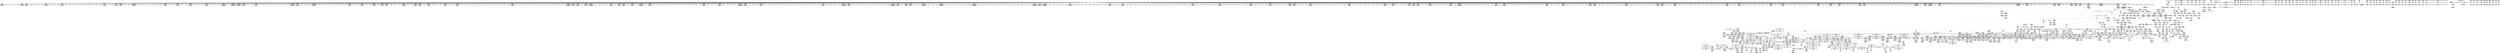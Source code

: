 digraph {
	CE0x3d5cba0 [shape=record,shape=Mrecord,label="{CE0x3d5cba0|selinux_inode_removexattr:tmp8|security/selinux/hooks.c,3060}"]
	CE0x3e46730 [shape=record,shape=Mrecord,label="{CE0x3e46730|inode_has_perm:lnot.ext|security/selinux/hooks.c,1611|*SummSource*}"]
	CE0x3e34780 [shape=record,shape=Mrecord,label="{CE0x3e34780|12:_i32,_56:_i8*,_:_CRE_913,914_}"]
	CE0x3d7d6b0 [shape=record,shape=Mrecord,label="{CE0x3d7d6b0|selinux_inode_setotherxattr:dentry|Function::selinux_inode_setotherxattr&Arg::dentry::|*SummSink*}"]
	CE0x3d5ec60 [shape=record,shape=Mrecord,label="{CE0x3d5ec60|GLOBAL:selinux_inode_setotherxattr.__warned|Global_var:selinux_inode_setotherxattr.__warned}"]
	CE0x3de0ed0 [shape=record,shape=Mrecord,label="{CE0x3de0ed0|i64*_getelementptr_inbounds_(_25_x_i64_,_25_x_i64_*___llvm_gcov_ctr237,_i64_0,_i64_23)|*Constant*|*SummSink*}"]
	CE0x3e25410 [shape=record,shape=Mrecord,label="{CE0x3e25410|12:_i32,_56:_i8*,_:_CRE_475,476_}"]
	CE0x3da2060 [shape=record,shape=Mrecord,label="{CE0x3da2060|get_current:bb}"]
	CE0x3d82010 [shape=record,shape=Mrecord,label="{CE0x3d82010|selinux_inode_setotherxattr:tmp16|security/selinux/hooks.c,2915}"]
	CE0x3d69610 [shape=record,shape=Mrecord,label="{CE0x3d69610|selinux_inode_removexattr:dentry|Function::selinux_inode_removexattr&Arg::dentry::}"]
	CE0x3d66d40 [shape=record,shape=Mrecord,label="{CE0x3d66d40|i64*_getelementptr_inbounds_(_6_x_i64_,_6_x_i64_*___llvm_gcov_ctr241,_i64_0,_i64_4)|*Constant*}"]
	CE0x3dfd300 [shape=record,shape=Mrecord,label="{CE0x3dfd300|__validate_creds:tobool|include/linux/cred.h,173|*SummSink*}"]
	CE0x3e56960 [shape=record,shape=Mrecord,label="{CE0x3e56960|_call_void___invalid_creds(%struct.cred*_%cred,_i8*_%file,_i32_%line)_#10,_!dbg_!27721|include/linux/cred.h,174|*SummSource*}"]
	CE0x3e15670 [shape=record,shape=Mrecord,label="{CE0x3e15670|12:_i32,_56:_i8*,_:_CRE_144,145_}"]
	CE0x3e27840 [shape=record,shape=Mrecord,label="{CE0x3e27840|12:_i32,_56:_i8*,_:_CRE_552,553_}"]
	CE0x3d881a0 [shape=record,shape=Mrecord,label="{CE0x3d881a0|selinux_inode_setotherxattr:tmp7|security/selinux/hooks.c,2915|*SummSink*}"]
	CE0x3df7f00 [shape=record,shape=Mrecord,label="{CE0x3df7f00|104:_%struct.inode*,_:_CRE_212,213_}"]
	CE0x3daf620 [shape=record,shape=Mrecord,label="{CE0x3daf620|selinux_inode_setotherxattr:if.then}"]
	CE0x3db4e00 [shape=record,shape=Mrecord,label="{CE0x3db4e00|i64*_getelementptr_inbounds_(_8_x_i64_,_8_x_i64_*___llvm_gcov_ctr154,_i64_0,_i64_1)|*Constant*|*SummSource*}"]
	CE0x3e15d90 [shape=record,shape=Mrecord,label="{CE0x3e15d90|12:_i32,_56:_i8*,_:_CRE_150,151_}"]
	CE0x3e4cf30 [shape=record,shape=Mrecord,label="{CE0x3e4cf30|inode_has_perm:tmp19|security/selinux/hooks.c,1618|*SummSink*}"]
	CE0x3e1de70 [shape=record,shape=Mrecord,label="{CE0x3e1de70|12:_i32,_56:_i8*,_:_CRE_278,279_}"]
	CE0x3e2f020 [shape=record,shape=Mrecord,label="{CE0x3e2f020|12:_i32,_56:_i8*,_:_CRE_752,756_|*MultipleSource*|Function::inode_has_perm&Arg::inode::|*LoadInst*|security/selinux/hooks.c,1627|security/selinux/hooks.c,1611}"]
	CE0x3dfd180 [shape=record,shape=Mrecord,label="{CE0x3dfd180|__validate_creds:tobool|include/linux/cred.h,173|*SummSource*}"]
	CE0x3e2a160 [shape=record,shape=Mrecord,label="{CE0x3e2a160|12:_i32,_56:_i8*,_:_CRE_585,586_}"]
	CE0x3e16120 [shape=record,shape=Mrecord,label="{CE0x3e16120|12:_i32,_56:_i8*,_:_CRE_153,154_}"]
	CE0x3e181b0 [shape=record,shape=Mrecord,label="{CE0x3e181b0|12:_i32,_56:_i8*,_:_CRE_177,178_}"]
	CE0x3dd51e0 [shape=record,shape=Mrecord,label="{CE0x3dd51e0|104:_%struct.inode*,_:_CRE_169,170_}"]
	CE0x3e362d0 [shape=record,shape=Mrecord,label="{CE0x3e362d0|12:_i32,_56:_i8*,_:_CRE_936,944_|*MultipleSource*|Function::inode_has_perm&Arg::inode::|*LoadInst*|security/selinux/hooks.c,1627|security/selinux/hooks.c,1611}"]
	CE0x3e11800 [shape=record,shape=Mrecord,label="{CE0x3e11800|12:_i32,_56:_i8*,_:_CRE_8,12_|*MultipleSource*|Function::inode_has_perm&Arg::inode::|*LoadInst*|security/selinux/hooks.c,1627|security/selinux/hooks.c,1611}"]
	CE0x3e4c520 [shape=record,shape=Mrecord,label="{CE0x3e4c520|inode_has_perm:retval.0|*SummSource*}"]
	CE0x3e558d0 [shape=record,shape=Mrecord,label="{CE0x3e558d0|inode_has_perm:tmp16|security/selinux/hooks.c,1615|*SummSink*}"]
	CE0x3e18ec0 [shape=record,shape=Mrecord,label="{CE0x3e18ec0|12:_i32,_56:_i8*,_:_CRE_188,189_}"]
	CE0x3d9fae0 [shape=record,shape=Mrecord,label="{CE0x3d9fae0|selinux_inode_setotherxattr:do.end|*SummSource*}"]
	CE0x3e0e440 [shape=record,shape=Mrecord,label="{CE0x3e0e440|__validate_creds:tmp1}"]
	CE0x3e2c3d0 [shape=record,shape=Mrecord,label="{CE0x3e2c3d0|12:_i32,_56:_i8*,_:_CRE_614,615_}"]
	CE0x3e1d3c0 [shape=record,shape=Mrecord,label="{CE0x3e1d3c0|12:_i32,_56:_i8*,_:_CRE_269,270_}"]
	CE0x3d64a30 [shape=record,shape=Mrecord,label="{CE0x3d64a30|selinux_inode_removexattr:name|Function::selinux_inode_removexattr&Arg::name::|*SummSource*}"]
	CE0x3de32f0 [shape=record,shape=Mrecord,label="{CE0x3de32f0|dentry_has_perm:dentry|Function::dentry_has_perm&Arg::dentry::|*SummSource*}"]
	CE0x3dde220 [shape=record,shape=Mrecord,label="{CE0x3dde220|i64*_getelementptr_inbounds_(_25_x_i64_,_25_x_i64_*___llvm_gcov_ctr237,_i64_0,_i64_21)|*Constant*}"]
	CE0x3da6990 [shape=record,shape=Mrecord,label="{CE0x3da6990|dentry_has_perm:call|security/selinux/hooks.c,1632|*SummSink*}"]
	CE0x3d6d5b0 [shape=record,shape=Mrecord,label="{CE0x3d6d5b0|selinux_inode_setotherxattr:call3|security/selinux/hooks.c,2915}"]
	CE0x3ddb160 [shape=record,shape=Mrecord,label="{CE0x3ddb160|i64_18|*Constant*|*SummSink*}"]
	CE0x3e33220 [shape=record,shape=Mrecord,label="{CE0x3e33220|12:_i32,_56:_i8*,_:_CRE_895,896_}"]
	CE0x3e2d420 [shape=record,shape=Mrecord,label="{CE0x3e2d420|12:_i32,_56:_i8*,_:_CRE_648,656_|*MultipleSource*|Function::inode_has_perm&Arg::inode::|*LoadInst*|security/selinux/hooks.c,1627|security/selinux/hooks.c,1611}"]
	CE0x3d79100 [shape=record,shape=Mrecord,label="{CE0x3d79100|i64_0|*Constant*|*SummSink*}"]
	CE0x3d62910 [shape=record,shape=Mrecord,label="{CE0x3d62910|selinux_inode_removexattr:tmp11|security/selinux/hooks.c,3061|*SummSink*}"]
	CE0x3d620e0 [shape=record,shape=Mrecord,label="{CE0x3d620e0|selinux_inode_removexattr:tmp10|security/selinux/hooks.c,3061|*SummSource*}"]
	CE0x3e25ee0 [shape=record,shape=Mrecord,label="{CE0x3e25ee0|12:_i32,_56:_i8*,_:_CRE_485,486_}"]
	CE0x3d6a8d0 [shape=record,shape=Mrecord,label="{CE0x3d6a8d0|selinux_inode_setotherxattr:tmp17|security/selinux/hooks.c,2915|*SummSink*}"]
	CE0x3d88320 [shape=record,shape=Mrecord,label="{CE0x3d88320|GLOBAL:selinux_inode_setotherxattr.__warned|Global_var:selinux_inode_setotherxattr.__warned|*SummSource*}"]
	CE0x3d59740 [shape=record,shape=Mrecord,label="{CE0x3d59740|i64_12|*Constant*|*SummSink*}"]
	CE0x3ddacb0 [shape=record,shape=Mrecord,label="{CE0x3ddacb0|i32_21|*Constant*|*SummSink*}"]
	CE0x3dd5690 [shape=record,shape=Mrecord,label="{CE0x3dd5690|104:_%struct.inode*,_:_CRE_174,175_}"]
	CE0x3e17700 [shape=record,shape=Mrecord,label="{CE0x3e17700|12:_i32,_56:_i8*,_:_CRE_168,169_}"]
	CE0x3e4cec0 [shape=record,shape=Mrecord,label="{CE0x3e4cec0|inode_has_perm:tmp19|security/selinux/hooks.c,1618|*SummSource*}"]
	CE0x3e2d640 [shape=record,shape=Mrecord,label="{CE0x3e2d640|12:_i32,_56:_i8*,_:_CRE_656,664_|*MultipleSource*|Function::inode_has_perm&Arg::inode::|*LoadInst*|security/selinux/hooks.c,1627|security/selinux/hooks.c,1611}"]
	CE0x3e2ac10 [shape=record,shape=Mrecord,label="{CE0x3e2ac10|12:_i32,_56:_i8*,_:_CRE_594,595_}"]
	CE0x3d55b90 [shape=record,shape=Mrecord,label="{CE0x3d55b90|selinux_inode_removexattr:call|security/selinux/hooks.c,3055|*SummSink*}"]
	CE0x3d8ebe0 [shape=record,shape=Mrecord,label="{CE0x3d8ebe0|selinux_inode_removexattr:call|security/selinux/hooks.c,3055|*SummSource*}"]
	CE0x3da5b50 [shape=record,shape=Mrecord,label="{CE0x3da5b50|_ret_i32_%retval.0,_!dbg_!27739|security/selinux/hooks.c,1618|*SummSource*}"]
	CE0x3e16710 [shape=record,shape=Mrecord,label="{CE0x3e16710|12:_i32,_56:_i8*,_:_CRE_158,159_}"]
	CE0x3dcf9d0 [shape=record,shape=Mrecord,label="{CE0x3dcf9d0|get_current:tmp4|./arch/x86/include/asm/current.h,14}"]
	CE0x3e484d0 [shape=record,shape=Mrecord,label="{CE0x3e484d0|inode_has_perm:tmp7|security/selinux/hooks.c,1611|*SummSink*}"]
	CE0x3e2c890 [shape=record,shape=Mrecord,label="{CE0x3e2c890|12:_i32,_56:_i8*,_:_CRE_618,619_}"]
	CE0x3e527a0 [shape=record,shape=Mrecord,label="{CE0x3e527a0|__validate_creds:tmp3|include/linux/cred.h,173|*SummSource*}"]
	CE0x3ddb380 [shape=record,shape=Mrecord,label="{CE0x3ddb380|i64_19|*Constant*|*SummSource*}"]
	CE0x3e17960 [shape=record,shape=Mrecord,label="{CE0x3e17960|12:_i32,_56:_i8*,_:_CRE_170,171_}"]
	CE0x3d86800 [shape=record,shape=Mrecord,label="{CE0x3d86800|i32_78|*Constant*|*SummSink*}"]
	CE0x3e3aff0 [shape=record,shape=Mrecord,label="{CE0x3e3aff0|inode_has_perm:tmp13|security/selinux/hooks.c,1614|*SummSink*}"]
	CE0x3d65cd0 [shape=record,shape=Mrecord,label="{CE0x3d65cd0|selinux_inode_removexattr:if.then|*SummSink*}"]
	CE0x3ddbed0 [shape=record,shape=Mrecord,label="{CE0x3ddbed0|selinux_inode_setotherxattr:tmp38|security/selinux/hooks.c,2922}"]
	CE0x3e11d80 [shape=record,shape=Mrecord,label="{CE0x3e11d80|__validate_creds:conv|include/linux/cred.h,173}"]
	CE0x3db5bf0 [shape=record,shape=Mrecord,label="{CE0x3db5bf0|__validate_creds:expval|include/linux/cred.h,173|*SummSource*}"]
	CE0x3e29f00 [shape=record,shape=Mrecord,label="{CE0x3e29f00|12:_i32,_56:_i8*,_:_CRE_583,584_}"]
	CE0x3d7d4d0 [shape=record,shape=Mrecord,label="{CE0x3d7d4d0|selinux_inode_setotherxattr:dentry|Function::selinux_inode_setotherxattr&Arg::dentry::}"]
	CE0x3e1c0c0 [shape=record,shape=Mrecord,label="{CE0x3e1c0c0|12:_i32,_56:_i8*,_:_CRE_253,254_}"]
	CE0x3de54f0 [shape=record,shape=Mrecord,label="{CE0x3de54f0|0:_i32,_4:_i32,_8:_i32,_12:_i32,_:_CMRE_12,16_|*MultipleSource*|security/selinux/hooks.c,196|security/selinux/hooks.c,197|*LoadInst*|security/selinux/hooks.c,196}"]
	CE0x3d9dd90 [shape=record,shape=Mrecord,label="{CE0x3d9dd90|dentry_has_perm:tmp2|*SummSink*}"]
	CE0x3e355c0 [shape=record,shape=Mrecord,label="{CE0x3e355c0|12:_i32,_56:_i8*,_:_CRE_925,926_}"]
	CE0x3e2c500 [shape=record,shape=Mrecord,label="{CE0x3e2c500|12:_i32,_56:_i8*,_:_CRE_615,616_}"]
	CE0x3e29910 [shape=record,shape=Mrecord,label="{CE0x3e29910|12:_i32,_56:_i8*,_:_CRE_578,579_}"]
	CE0x3e1e330 [shape=record,shape=Mrecord,label="{CE0x3e1e330|12:_i32,_56:_i8*,_:_CRE_282,283_}"]
	CE0x3db59c0 [shape=record,shape=Mrecord,label="{CE0x3db59c0|__validate_creds:expval|include/linux/cred.h,173}"]
	CE0x3e1ace0 [shape=record,shape=Mrecord,label="{CE0x3e1ace0|12:_i32,_56:_i8*,_:_CRE_232,236_|*MultipleSource*|Function::inode_has_perm&Arg::inode::|*LoadInst*|security/selinux/hooks.c,1627|security/selinux/hooks.c,1611}"]
	CE0x3d774e0 [shape=record,shape=Mrecord,label="{CE0x3d774e0|i64*_getelementptr_inbounds_(_6_x_i64_,_6_x_i64_*___llvm_gcov_ctr241,_i64_0,_i64_3)|*Constant*|*SummSource*}"]
	CE0x3d77de0 [shape=record,shape=Mrecord,label="{CE0x3d77de0|selinux_inode_setotherxattr:tobool1|security/selinux/hooks.c,2915|*SummSink*}"]
	CE0x3e15540 [shape=record,shape=Mrecord,label="{CE0x3e15540|12:_i32,_56:_i8*,_:_CRE_143,144_}"]
	CE0x3d65e90 [shape=record,shape=Mrecord,label="{CE0x3d65e90|selinux_inode_removexattr:return|*SummSink*}"]
	CE0x3e37260 [shape=record,shape=Mrecord,label="{CE0x3e37260|12:_i32,_56:_i8*,_:_CRE_980,981_}"]
	CE0x3d9e2b0 [shape=record,shape=Mrecord,label="{CE0x3d9e2b0|_ret_%struct.task_struct*_%tmp4,_!dbg_!27714|./arch/x86/include/asm/current.h,14}"]
	CE0x3d86870 [shape=record,shape=Mrecord,label="{CE0x3d86870|i32_78|*Constant*|*SummSource*}"]
	CE0x3d6d3f0 [shape=record,shape=Mrecord,label="{CE0x3d6d3f0|dentry_has_perm:dentry1|security/selinux/hooks.c,1631|*SummSource*}"]
	CE0x3e24530 [shape=record,shape=Mrecord,label="{CE0x3e24530|12:_i32,_56:_i8*,_:_CRE_440,448_|*MultipleSource*|Function::inode_has_perm&Arg::inode::|*LoadInst*|security/selinux/hooks.c,1627|security/selinux/hooks.c,1611}"]
	CE0x3dd9820 [shape=record,shape=Mrecord,label="{CE0x3dd9820|i64*_getelementptr_inbounds_(_25_x_i64_,_25_x_i64_*___llvm_gcov_ctr237,_i64_0,_i64_17)|*Constant*|*SummSink*}"]
	CE0x3da56f0 [shape=record,shape=Mrecord,label="{CE0x3da56f0|inode_has_perm:adp|Function::inode_has_perm&Arg::adp::|*SummSource*}"]
	CE0x3dfdd30 [shape=record,shape=Mrecord,label="{CE0x3dfdd30|inode_has_perm:tmp|*SummSource*}"]
	CE0x3e2def0 [shape=record,shape=Mrecord,label="{CE0x3e2def0|12:_i32,_56:_i8*,_:_CRE_684,688_|*MultipleSource*|Function::inode_has_perm&Arg::inode::|*LoadInst*|security/selinux/hooks.c,1627|security/selinux/hooks.c,1611}"]
	CE0x3e32180 [shape=record,shape=Mrecord,label="{CE0x3e32180|12:_i32,_56:_i8*,_:_CRE_881,882_}"]
	CE0x3dd55a0 [shape=record,shape=Mrecord,label="{CE0x3dd55a0|104:_%struct.inode*,_:_CRE_173,174_}"]
	CE0x3d85be0 [shape=record,shape=Mrecord,label="{CE0x3d85be0|selinux_inode_setotherxattr:tmp22|security/selinux/hooks.c,2917|*SummSink*}"]
	CE0x3dd3100 [shape=record,shape=Mrecord,label="{CE0x3dd3100|104:_%struct.inode*,_:_CRE_96,104_|*MultipleSource*|Function::selinux_inode_setotherxattr&Arg::dentry::|Function::selinux_inode_removexattr&Arg::dentry::|Function::dentry_has_perm&Arg::dentry::|security/selinux/hooks.c,1627}"]
	CE0x3e04080 [shape=record,shape=Mrecord,label="{CE0x3e04080|i32_5|*Constant*}"]
	CE0x3e2ba50 [shape=record,shape=Mrecord,label="{CE0x3e2ba50|12:_i32,_56:_i8*,_:_CRE_606,607_}"]
	CE0x3e1c1f0 [shape=record,shape=Mrecord,label="{CE0x3e1c1f0|12:_i32,_56:_i8*,_:_CRE_254,255_}"]
	CE0x3e1cf00 [shape=record,shape=Mrecord,label="{CE0x3e1cf00|12:_i32,_56:_i8*,_:_CRE_265,266_}"]
	CE0x3ddeaf0 [shape=record,shape=Mrecord,label="{CE0x3ddeaf0|selinux_inode_setotherxattr:tmp43|*SummSink*}"]
	CE0x3da2440 [shape=record,shape=Mrecord,label="{CE0x3da2440|i64*_getelementptr_inbounds_(_2_x_i64_,_2_x_i64_*___llvm_gcov_ctr98,_i64_0,_i64_0)|*Constant*}"]
	CE0x3d6b9f0 [shape=record,shape=Mrecord,label="{CE0x3d6b9f0|GLOBAL:__llvm_gcov_ctr241|Global_var:__llvm_gcov_ctr241|*SummSink*}"]
	CE0x3e26010 [shape=record,shape=Mrecord,label="{CE0x3e26010|12:_i32,_56:_i8*,_:_CRE_486,487_}"]
	CE0x3e18b30 [shape=record,shape=Mrecord,label="{CE0x3e18b30|12:_i32,_56:_i8*,_:_CRE_185,186_}"]
	CE0x3d5e410 [shape=record,shape=Mrecord,label="{CE0x3d5e410|i1_true|*Constant*|*SummSink*}"]
	CE0x3ddb550 [shape=record,shape=Mrecord,label="{CE0x3ddb550|selinux_inode_setotherxattr:tmp36|security/selinux/hooks.c,2922}"]
	CE0x3d9f9b0 [shape=record,shape=Mrecord,label="{CE0x3d9f9b0|selinux_inode_setotherxattr:tmp4|security/selinux/hooks.c,2915|*SummSink*}"]
	CE0x3ddc180 [shape=record,shape=Mrecord,label="{CE0x3ddc180|selinux_inode_setotherxattr:tmp38|security/selinux/hooks.c,2922|*SummSource*}"]
	CE0x3e1f630 [shape=record,shape=Mrecord,label="{CE0x3e1f630|12:_i32,_56:_i8*,_:_CRE_298,299_}"]
	CE0x3e1fc20 [shape=record,shape=Mrecord,label="{CE0x3e1fc20|12:_i32,_56:_i8*,_:_CRE_303,304_}"]
	CE0x3db6fe0 [shape=record,shape=Mrecord,label="{CE0x3db6fe0|12:_i32,_56:_i8*,_:_CRE_24,32_|*MultipleSource*|Function::inode_has_perm&Arg::inode::|*LoadInst*|security/selinux/hooks.c,1627|security/selinux/hooks.c,1611}"]
	CE0x3d6f180 [shape=record,shape=Mrecord,label="{CE0x3d6f180|selinux_inode_setotherxattr:land.lhs.true|*SummSink*}"]
	CE0x3e1fd50 [shape=record,shape=Mrecord,label="{CE0x3e1fd50|12:_i32,_56:_i8*,_:_CRE_304,305_}"]
	CE0x3e4b850 [shape=record,shape=Mrecord,label="{CE0x3e4b850|avc_has_perm:requested|Function::avc_has_perm&Arg::requested::|*SummSink*}"]
	CE0x3d9c520 [shape=record,shape=Mrecord,label="{CE0x3d9c520|selinux_inode_setotherxattr:tmp5|security/selinux/hooks.c,2915|*SummSource*}"]
	CE0x3db5170 [shape=record,shape=Mrecord,label="{CE0x3db5170|cred_sid:tmp1|*SummSink*}"]
	CE0x3dd5a50 [shape=record,shape=Mrecord,label="{CE0x3dd5a50|104:_%struct.inode*,_:_CRE_178,179_}"]
	CE0x3db56f0 [shape=record,shape=Mrecord,label="{CE0x3db56f0|_call_void___validate_creds(%struct.cred*_%cred,_i8*_getelementptr_inbounds_(_25_x_i8_,_25_x_i8_*_.str3,_i32_0,_i32_0),_i32_1609)_#10,_!dbg_!27719|security/selinux/hooks.c,1609|*SummSource*}"]
	CE0x3e36740 [shape=record,shape=Mrecord,label="{CE0x3e36740|12:_i32,_56:_i8*,_:_CRE_960,968_|*MultipleSource*|Function::inode_has_perm&Arg::inode::|*LoadInst*|security/selinux/hooks.c,1627|security/selinux/hooks.c,1611}"]
	CE0x3da0820 [shape=record,shape=Mrecord,label="{CE0x3da0820|i32_-1|*Constant*}"]
	CE0x3d81890 [shape=record,shape=Mrecord,label="{CE0x3d81890|i64*_getelementptr_inbounds_(_25_x_i64_,_25_x_i64_*___llvm_gcov_ctr237,_i64_0,_i64_8)|*Constant*|*SummSource*}"]
	CE0x3dd6160 [shape=record,shape=Mrecord,label="{CE0x3dd6160|104:_%struct.inode*,_:_CRE_185,186_}"]
	CE0x3d67c80 [shape=record,shape=Mrecord,label="{CE0x3d67c80|selinux_inode_removexattr:tmp7|security/selinux/hooks.c,3056}"]
	CE0x3e56590 [shape=record,shape=Mrecord,label="{CE0x3e56590|_call_void___invalid_creds(%struct.cred*_%cred,_i8*_%file,_i32_%line)_#10,_!dbg_!27721|include/linux/cred.h,174}"]
	CE0x3df7b70 [shape=record,shape=Mrecord,label="{CE0x3df7b70|104:_%struct.inode*,_:_CRE_209,210_}"]
	CE0x3da4910 [shape=record,shape=Mrecord,label="{CE0x3da4910|12:_i32,_56:_i8*,_:_CRE_408,416_|*MultipleSource*|Function::inode_has_perm&Arg::inode::|*LoadInst*|security/selinux/hooks.c,1627|security/selinux/hooks.c,1611}"]
	CE0x3e19e30 [shape=record,shape=Mrecord,label="{CE0x3e19e30|12:_i32,_56:_i8*,_:_CRE_201,202_}"]
	CE0x3e2a880 [shape=record,shape=Mrecord,label="{CE0x3e2a880|12:_i32,_56:_i8*,_:_CRE_591,592_}"]
	CE0x3d84eb0 [shape=record,shape=Mrecord,label="{CE0x3d84eb0|i64_10|*Constant*|*SummSink*}"]
	CE0x3e0df30 [shape=record,shape=Mrecord,label="{CE0x3e0df30|i64_1|*Constant*}"]
	CE0x3e00970 [shape=record,shape=Mrecord,label="{CE0x3e00970|GLOBAL:__validate_creds|*Constant*|*SummSource*}"]
	CE0x3d832d0 [shape=record,shape=Mrecord,label="{CE0x3d832d0|VOIDTB_TE_array:_GCR_.str67_private_unnamed_addr_constant_10_x_i8_c_security._00_,_align_1:_elem_0:default:}"]
	CE0x3df8750 [shape=record,shape=Mrecord,label="{CE0x3df8750|104:_%struct.inode*,_:_CRE_219,220_}"]
	CE0x3d6df30 [shape=record,shape=Mrecord,label="{CE0x3d6df30|selinux_inode_setotherxattr:call|security/selinux/hooks.c,2915|*SummSink*}"]
	CE0x3db9100 [shape=record,shape=Mrecord,label="{CE0x3db9100|selinux_inode_setotherxattr:call11|security/selinux/hooks.c,2920}"]
	CE0x3db8310 [shape=record,shape=Mrecord,label="{CE0x3db8310|12:_i32,_56:_i8*,_:_CRE_128,136_|*MultipleSource*|Function::inode_has_perm&Arg::inode::|*LoadInst*|security/selinux/hooks.c,1627|security/selinux/hooks.c,1611}"]
	CE0x3e53d70 [shape=record,shape=Mrecord,label="{CE0x3e53d70|__validate_creds:tmp6|include/linux/cred.h,174|*SummSource*}"]
	CE0x3d54540 [shape=record,shape=Mrecord,label="{CE0x3d54540|i64_1|*Constant*}"]
	CE0x3db9780 [shape=record,shape=Mrecord,label="{CE0x3db9780|GLOBAL:capable|*Constant*}"]
	CE0x3d65090 [shape=record,shape=Mrecord,label="{CE0x3d65090|get_current:tmp1|*SummSink*}"]
	CE0x3e316d0 [shape=record,shape=Mrecord,label="{CE0x3e316d0|12:_i32,_56:_i8*,_:_CRE_872,873_}"]
	CE0x3e102a0 [shape=record,shape=Mrecord,label="{CE0x3e102a0|i32_4|*Constant*|*SummSource*}"]
	CE0x3d66ed0 [shape=record,shape=Mrecord,label="{CE0x3d66ed0|i64*_getelementptr_inbounds_(_6_x_i64_,_6_x_i64_*___llvm_gcov_ctr241,_i64_0,_i64_4)|*Constant*|*SummSource*}"]
	CE0x3df8ae0 [shape=record,shape=Mrecord,label="{CE0x3df8ae0|104:_%struct.inode*,_:_CRE_222,223_}"]
	CE0x3d73570 [shape=record,shape=Mrecord,label="{CE0x3d73570|dentry_has_perm:tmp1|*SummSink*}"]
	CE0x3e18ff0 [shape=record,shape=Mrecord,label="{CE0x3e18ff0|12:_i32,_56:_i8*,_:_CRE_189,190_}"]
	CE0x3e3c410 [shape=record,shape=Mrecord,label="{CE0x3e3c410|cred_sid:entry}"]
	CE0x3d82570 [shape=record,shape=Mrecord,label="{CE0x3d82570|i8_1|*Constant*}"]
	CE0x3e0ce30 [shape=record,shape=Mrecord,label="{CE0x3e0ce30|__validate_creds:if.end|*SummSource*}"]
	CE0x3de2a80 [shape=record,shape=Mrecord,label="{CE0x3de2a80|dentry_has_perm:entry|*SummSink*}"]
	CE0x3e45380 [shape=record,shape=Mrecord,label="{CE0x3e45380|inode_has_perm:and|security/selinux/hooks.c,1611|*SummSink*}"]
	CE0x3df8e70 [shape=record,shape=Mrecord,label="{CE0x3df8e70|104:_%struct.inode*,_:_CRE_232,240_|*MultipleSource*|Function::selinux_inode_setotherxattr&Arg::dentry::|Function::selinux_inode_removexattr&Arg::dentry::|Function::dentry_has_perm&Arg::dentry::|security/selinux/hooks.c,1627}"]
	CE0x3e18080 [shape=record,shape=Mrecord,label="{CE0x3e18080|12:_i32,_56:_i8*,_:_CRE_176,177_}"]
	CE0x3d664e0 [shape=record,shape=Mrecord,label="{CE0x3d664e0|selinux_inode_removexattr:bb|*SummSource*}"]
	CE0x3dde950 [shape=record,shape=Mrecord,label="{CE0x3dde950|selinux_inode_setotherxattr:tmp43|*SummSource*}"]
	CE0x3d703d0 [shape=record,shape=Mrecord,label="{CE0x3d703d0|i32_1|*Constant*|*SummSink*}"]
	CE0x3e45e80 [shape=record,shape=Mrecord,label="{CE0x3e45e80|inode_has_perm:lnot|security/selinux/hooks.c,1611|*SummSink*}"]
	CE0x3dce1b0 [shape=record,shape=Mrecord,label="{CE0x3dce1b0|104:_%struct.inode*,_:_CRE_56,64_|*MultipleSource*|Function::selinux_inode_setotherxattr&Arg::dentry::|Function::selinux_inode_removexattr&Arg::dentry::|Function::dentry_has_perm&Arg::dentry::|security/selinux/hooks.c,1627}"]
	CE0x3e50a50 [shape=record,shape=Mrecord,label="{CE0x3e50a50|inode_has_perm:tmp18|security/selinux/hooks.c,1617}"]
	CE0x3df8d40 [shape=record,shape=Mrecord,label="{CE0x3df8d40|104:_%struct.inode*,_:_CRE_224,232_|*MultipleSource*|Function::selinux_inode_setotherxattr&Arg::dentry::|Function::selinux_inode_removexattr&Arg::dentry::|Function::dentry_has_perm&Arg::dentry::|security/selinux/hooks.c,1627}"]
	CE0x3e275f0 [shape=record,shape=Mrecord,label="{CE0x3e275f0|12:_i32,_56:_i8*,_:_CRE_544,552_|*MultipleSource*|Function::inode_has_perm&Arg::inode::|*LoadInst*|security/selinux/hooks.c,1627|security/selinux/hooks.c,1611}"]
	CE0x3dd6e70 [shape=record,shape=Mrecord,label="{CE0x3dd6e70|104:_%struct.inode*,_:_CRE_196,197_}"]
	CE0x3d65750 [shape=record,shape=Mrecord,label="{CE0x3d65750|COLLAPSED:_GCMRE___llvm_gcov_ctr241_internal_global_6_x_i64_zeroinitializer:_elem_0:default:}"]
	CE0x3e32770 [shape=record,shape=Mrecord,label="{CE0x3e32770|12:_i32,_56:_i8*,_:_CRE_886,887_}"]
	CE0x3e2e990 [shape=record,shape=Mrecord,label="{CE0x3e2e990|12:_i32,_56:_i8*,_:_CRE_728,736_|*MultipleSource*|Function::inode_has_perm&Arg::inode::|*LoadInst*|security/selinux/hooks.c,1627|security/selinux/hooks.c,1611}"]
	CE0x3dd7dc0 [shape=record,shape=Mrecord,label="{CE0x3dd7dc0|selinux_inode_setotherxattr:tmp32|security/selinux/hooks.c,2921|*SummSink*}"]
	CE0x3e187a0 [shape=record,shape=Mrecord,label="{CE0x3e187a0|12:_i32,_56:_i8*,_:_CRE_182,183_}"]
	CE0x3e1bd30 [shape=record,shape=Mrecord,label="{CE0x3e1bd30|12:_i32,_56:_i8*,_:_CRE_250,251_}"]
	CE0x3d676b0 [shape=record,shape=Mrecord,label="{CE0x3d676b0|selinux_inode_removexattr:tmp2|security/selinux/hooks.c,3055|*SummSource*}"]
	CE0x3e37560 [shape=record,shape=Mrecord,label="{CE0x3e37560|12:_i32,_56:_i8*,_:_CRE_983,984_}"]
	CE0x3e1ede0 [shape=record,shape=Mrecord,label="{CE0x3e1ede0|12:_i32,_56:_i8*,_:_CRE_291,292_}"]
	CE0x3d5f540 [shape=record,shape=Mrecord,label="{CE0x3d5f540|selinux_inode_setotherxattr:tmp8|security/selinux/hooks.c,2915|*SummSource*}"]
	CE0x3e0c840 [shape=record,shape=Mrecord,label="{CE0x3e0c840|i64*_getelementptr_inbounds_(_8_x_i64_,_8_x_i64_*___llvm_gcov_ctr154,_i64_0,_i64_2)|*Constant*|*SummSource*}"]
	CE0x3dcea60 [shape=record,shape=Mrecord,label="{CE0x3dcea60|104:_%struct.inode*,_:_CRE_88,89_}"]
	CE0x3dd5b40 [shape=record,shape=Mrecord,label="{CE0x3dd5b40|104:_%struct.inode*,_:_CRE_179,180_}"]
	CE0x3d71310 [shape=record,shape=Mrecord,label="{CE0x3d71310|_call_void_lockdep_rcu_suspicious(i8*_getelementptr_inbounds_(_25_x_i8_,_25_x_i8_*_.str3,_i32_0,_i32_0),_i32_2915,_i8*_getelementptr_inbounds_(_45_x_i8_,_45_x_i8_*_.str12,_i32_0,_i32_0))_#10,_!dbg_!27729|security/selinux/hooks.c,2915|*SummSink*}"]
	CE0x3d71e90 [shape=record,shape=Mrecord,label="{CE0x3d71e90|GLOBAL:lockdep_rcu_suspicious|*Constant*|*SummSink*}"]
	CE0x3e3bb20 [shape=record,shape=Mrecord,label="{CE0x3e3bb20|inode_has_perm:call|security/selinux/hooks.c,1614|*SummSource*}"]
	"CONST[source:2(external),value:0(static)][purpose:{operation}][SrcIdx:5]"
	"CONST[source:0(mediator),value:2(dynamic)][purpose:{object}]"
	CE0x3d57fb0 [shape=record,shape=Mrecord,label="{CE0x3d57fb0|selinux_inode_setotherxattr:call8|security/selinux/hooks.c,2919}"]
	CE0x3e037e0 [shape=record,shape=Mrecord,label="{CE0x3e037e0|get_current:tmp4|./arch/x86/include/asm/current.h,14|*SummSink*}"]
	CE0x3e18a00 [shape=record,shape=Mrecord,label="{CE0x3e18a00|12:_i32,_56:_i8*,_:_CRE_184,185_}"]
	CE0x3dd1810 [shape=record,shape=Mrecord,label="{CE0x3dd1810|104:_%struct.inode*,_:_CRE_316,317_}"]
	CE0x3e3cb90 [shape=record,shape=Mrecord,label="{CE0x3e3cb90|_ret_i32_%tmp6,_!dbg_!27716|security/selinux/hooks.c,197|*SummSource*}"]
	CE0x3d81130 [shape=record,shape=Mrecord,label="{CE0x3d81130|dentry_has_perm:bb|*SummSink*}"]
	CE0x3e50d50 [shape=record,shape=Mrecord,label="{CE0x3e50d50|inode_has_perm:tmp18|security/selinux/hooks.c,1617|*SummSink*}"]
	CE0x3e46db0 [shape=record,shape=Mrecord,label="{CE0x3e46db0|i64_0|*Constant*}"]
	CE0x3daf400 [shape=record,shape=Mrecord,label="{CE0x3daf400|selinux_inode_setotherxattr:if.then15|*SummSource*}"]
	CE0x3dce5a0 [shape=record,shape=Mrecord,label="{CE0x3dce5a0|104:_%struct.inode*,_:_CRE_72,80_|*MultipleSource*|Function::selinux_inode_setotherxattr&Arg::dentry::|Function::selinux_inode_removexattr&Arg::dentry::|Function::dentry_has_perm&Arg::dentry::|security/selinux/hooks.c,1627}"]
	CE0x3db0a90 [shape=record,shape=Mrecord,label="{CE0x3db0a90|selinux_inode_setotherxattr:if.else|*SummSource*}"]
	CE0x3d6dd80 [shape=record,shape=Mrecord,label="{CE0x3d6dd80|selinux_inode_setotherxattr:do.end|*SummSink*}"]
	CE0x3e4f7f0 [shape=record,shape=Mrecord,label="{CE0x3e4f7f0|avc_has_perm:tsid|Function::avc_has_perm&Arg::tsid::|*SummSource*}"]
	CE0x3e563a0 [shape=record,shape=Mrecord,label="{CE0x3e563a0|GLOBAL:__invalid_creds|*Constant*}"]
	CE0x3e378f0 [shape=record,shape=Mrecord,label="{CE0x3e378f0|12:_i32,_56:_i8*,_:_CRE_992,1000_|*MultipleSource*|Function::inode_has_perm&Arg::inode::|*LoadInst*|security/selinux/hooks.c,1627|security/selinux/hooks.c,1611}"]
	CE0x3e34d70 [shape=record,shape=Mrecord,label="{CE0x3e34d70|12:_i32,_56:_i8*,_:_CRE_918,919_}"]
	CE0x3e11e40 [shape=record,shape=Mrecord,label="{CE0x3e11e40|i32_4|*Constant*|*SummSink*}"]
	CE0x3d88ba0 [shape=record,shape=Mrecord,label="{CE0x3d88ba0|selinux_inode_setotherxattr:tmp9|security/selinux/hooks.c,2915}"]
	CE0x3e2a4f0 [shape=record,shape=Mrecord,label="{CE0x3e2a4f0|12:_i32,_56:_i8*,_:_CRE_588,589_}"]
	CE0x3e3c5e0 [shape=record,shape=Mrecord,label="{CE0x3e3c5e0|cred_sid:entry|*SummSink*}"]
	CE0x3d9f310 [shape=record,shape=Mrecord,label="{CE0x3d9f310|i64_3|*Constant*}"]
	CE0x3d5ffd0 [shape=record,shape=Mrecord,label="{CE0x3d5ffd0|selinux_inode_setotherxattr:if.end|*SummSource*}"]
	CE0x3dfdcc0 [shape=record,shape=Mrecord,label="{CE0x3dfdcc0|COLLAPSED:_GCMRE___llvm_gcov_ctr154_internal_global_8_x_i64_zeroinitializer:_elem_0:default:}"]
	CE0x3ddca20 [shape=record,shape=Mrecord,label="{CE0x3ddca20|selinux_inode_setotherxattr:tmp40|security/selinux/hooks.c,2925}"]
	CE0x3e3bab0 [shape=record,shape=Mrecord,label="{CE0x3e3bab0|inode_has_perm:call|security/selinux/hooks.c,1614}"]
	CE0x3db0b80 [shape=record,shape=Mrecord,label="{CE0x3db0b80|selinux_inode_setotherxattr:if.else|*SummSink*}"]
	CE0x3e33350 [shape=record,shape=Mrecord,label="{CE0x3e33350|12:_i32,_56:_i8*,_:_CRE_896,897_}"]
	CE0x3e53980 [shape=record,shape=Mrecord,label="{CE0x3e53980|i64*_getelementptr_inbounds_(_5_x_i64_,_5_x_i64_*___llvm_gcov_ctr155,_i64_0,_i64_3)|*Constant*|*SummSink*}"]
	CE0x3e11690 [shape=record,shape=Mrecord,label="{CE0x3e11690|i32_512|*Constant*}"]
	CE0x3dad3f0 [shape=record,shape=Mrecord,label="{CE0x3dad3f0|dentry_has_perm:tmp|*SummSource*}"]
	CE0x3d8e5e0 [shape=record,shape=Mrecord,label="{CE0x3d8e5e0|dentry_has_perm:type|security/selinux/hooks.c,1630|*SummSource*}"]
	CE0x3d618a0 [shape=record,shape=Mrecord,label="{CE0x3d618a0|104:_%struct.inode*,_:_CRE_16,24_|*MultipleSource*|Function::selinux_inode_setotherxattr&Arg::dentry::|Function::selinux_inode_removexattr&Arg::dentry::|Function::dentry_has_perm&Arg::dentry::|security/selinux/hooks.c,1627}"]
	CE0x3db0910 [shape=record,shape=Mrecord,label="{CE0x3db0910|selinux_inode_setotherxattr:if.else}"]
	CE0x3d9ce50 [shape=record,shape=Mrecord,label="{CE0x3d9ce50|selinux_inode_setotherxattr:if.then7|*SummSink*}"]
	CE0x3daeff0 [shape=record,shape=Mrecord,label="{CE0x3daeff0|GLOBAL:__validate_creds|*Constant*}"]
	CE0x3e49f00 [shape=record,shape=Mrecord,label="{CE0x3e49f00|inode_has_perm:tmp10|security/selinux/hooks.c,1611|*SummSource*}"]
	CE0x3d7d0f0 [shape=record,shape=Mrecord,label="{CE0x3d7d0f0|selinux_inode_removexattr:tmp6|security/selinux/hooks.c,3056|*SummSink*}"]
	CE0x3d6af50 [shape=record,shape=Mrecord,label="{CE0x3d6af50|i64*_getelementptr_inbounds_(_25_x_i64_,_25_x_i64_*___llvm_gcov_ctr237,_i64_0,_i64_1)|*Constant*|*SummSink*}"]
	CE0x3e36b80 [shape=record,shape=Mrecord,label="{CE0x3e36b80|12:_i32,_56:_i8*,_:_CRE_976,977_}"]
	CE0x3d6dbb0 [shape=record,shape=Mrecord,label="{CE0x3d6dbb0|i64*_getelementptr_inbounds_(_2_x_i64_,_2_x_i64_*___llvm_gcov_ctr153,_i64_0,_i64_0)|*Constant*|*SummSink*}"]
	CE0x3e4a1a0 [shape=record,shape=Mrecord,label="{CE0x3e4a1a0|i64*_getelementptr_inbounds_(_8_x_i64_,_8_x_i64_*___llvm_gcov_ctr154,_i64_0,_i64_5)|*Constant*}"]
	CE0x3d7d640 [shape=record,shape=Mrecord,label="{CE0x3d7d640|selinux_inode_setotherxattr:dentry|Function::selinux_inode_setotherxattr&Arg::dentry::|*SummSource*}"]
	CE0x3d49100 [shape=record,shape=Mrecord,label="{CE0x3d49100|selinux_inode_setotherxattr:tmp12|security/selinux/hooks.c,2915}"]
	CE0x3e24db0 [shape=record,shape=Mrecord,label="{CE0x3e24db0|12:_i32,_56:_i8*,_:_CRE_472,473_}"]
	CE0x3e00800 [shape=record,shape=Mrecord,label="{CE0x3e00800|GLOBAL:__validate_creds|*Constant*|*SummSink*}"]
	CE0x3d6fa10 [shape=record,shape=Mrecord,label="{CE0x3d6fa10|i64*_getelementptr_inbounds_(_25_x_i64_,_25_x_i64_*___llvm_gcov_ctr237,_i64_0,_i64_0)|*Constant*|*SummSink*}"]
	CE0x3e30b30 [shape=record,shape=Mrecord,label="{CE0x3e30b30|12:_i32,_56:_i8*,_:_CRE_864,865_}"]
	CE0x3e48e00 [shape=record,shape=Mrecord,label="{CE0x3e48e00|inode_has_perm:tmp9|security/selinux/hooks.c,1611}"]
	CE0x3dab5a0 [shape=record,shape=Mrecord,label="{CE0x3dab5a0|i64_14|*Constant*|*SummSource*}"]
	CE0x3d4a230 [shape=record,shape=Mrecord,label="{CE0x3d4a230|VOIDTB_TE:_CRE:_elem_0:default:}"]
	CE0x3d76320 [shape=record,shape=Mrecord,label="{CE0x3d76320|selinux_inode_setotherxattr:tmp7|security/selinux/hooks.c,2915}"]
	CE0x3d74fc0 [shape=record,shape=Mrecord,label="{CE0x3d74fc0|selinux_inode_removexattr:tmp5|security/selinux/hooks.c,3055}"]
	CE0x3e1f2a0 [shape=record,shape=Mrecord,label="{CE0x3e1f2a0|12:_i32,_56:_i8*,_:_CRE_295,296_}"]
	CE0x3e28ad0 [shape=record,shape=Mrecord,label="{CE0x3e28ad0|12:_i32,_56:_i8*,_:_CRE_566,567_}"]
	CE0x3e57f40 [shape=record,shape=Mrecord,label="{CE0x3e57f40|__validate_creds:tmp9|include/linux/cred.h,175|*SummSource*}"]
	CE0x3dd4920 [shape=record,shape=Mrecord,label="{CE0x3dd4920|104:_%struct.inode*,_:_CRE_162,163_}"]
	CE0x3e518e0 [shape=record,shape=Mrecord,label="{CE0x3e518e0|avc_has_perm:entry|*SummSource*}"]
	CE0x3e1a550 [shape=record,shape=Mrecord,label="{CE0x3e1a550|12:_i32,_56:_i8*,_:_CRE_207,208_}"]
	CE0x3dd9770 [shape=record,shape=Mrecord,label="{CE0x3dd9770|i64*_getelementptr_inbounds_(_25_x_i64_,_25_x_i64_*___llvm_gcov_ctr237,_i64_0,_i64_17)|*Constant*|*SummSource*}"]
	CE0x3e3b4a0 [shape=record,shape=Mrecord,label="{CE0x3e3b4a0|inode_has_perm:tmp14|security/selinux/hooks.c,1614}"]
	CE0x3d87850 [shape=record,shape=Mrecord,label="{CE0x3d87850|get_current:tmp}"]
	CE0x3de5a20 [shape=record,shape=Mrecord,label="{CE0x3de5a20|cred_sid:tmp6|security/selinux/hooks.c,197}"]
	CE0x3db9a20 [shape=record,shape=Mrecord,label="{CE0x3db9a20|selinux_inode_setotherxattr:tmp13|security/selinux/hooks.c,2915}"]
	CE0x3e3c880 [shape=record,shape=Mrecord,label="{CE0x3e3c880|cred_sid:cred|Function::cred_sid&Arg::cred::|*SummSource*}"]
	CE0x3e1a090 [shape=record,shape=Mrecord,label="{CE0x3e1a090|12:_i32,_56:_i8*,_:_CRE_203,204_}"]
	CE0x3d59bc0 [shape=record,shape=Mrecord,label="{CE0x3d59bc0|i64_2|*Constant*}"]
	CE0x3e4ad10 [shape=record,shape=Mrecord,label="{CE0x3e4ad10|inode_has_perm:tmp11|security/selinux/hooks.c,1612|*SummSink*}"]
	CE0x3e49b50 [shape=record,shape=Mrecord,label="{CE0x3e49b50|inode_has_perm:tmp9|security/selinux/hooks.c,1611|*SummSink*}"]
	CE0x3e11050 [shape=record,shape=Mrecord,label="{CE0x3e11050|12:_i32,_56:_i8*,_:_CRE_2,4_|*MultipleSource*|Function::inode_has_perm&Arg::inode::|*LoadInst*|security/selinux/hooks.c,1627|security/selinux/hooks.c,1611}"]
	CE0x3df7dd0 [shape=record,shape=Mrecord,label="{CE0x3df7dd0|104:_%struct.inode*,_:_CRE_211,212_}"]
	CE0x3e1eb80 [shape=record,shape=Mrecord,label="{CE0x3e1eb80|12:_i32,_56:_i8*,_:_CRE_289,290_}"]
	CE0x3d68590 [shape=record,shape=Mrecord,label="{CE0x3d68590|i64*_getelementptr_inbounds_(_6_x_i64_,_6_x_i64_*___llvm_gcov_ctr241,_i64_0,_i64_5)|*Constant*|*SummSource*}"]
	CE0x3d68aa0 [shape=record,shape=Mrecord,label="{CE0x3d68aa0|selinux_inode_removexattr:tmp10|security/selinux/hooks.c,3061}"]
	CE0x3e3dd10 [shape=record,shape=Mrecord,label="{CE0x3e3dd10|inode_has_perm:tmp16|security/selinux/hooks.c,1615|*SummSource*}"]
	CE0x3e377c0 [shape=record,shape=Mrecord,label="{CE0x3e377c0|12:_i32,_56:_i8*,_:_CRE_988,992_|*MultipleSource*|Function::inode_has_perm&Arg::inode::|*LoadInst*|security/selinux/hooks.c,1627|security/selinux/hooks.c,1611}"]
	"CONST[source:1(input),value:2(dynamic)][purpose:{object}][SrcIdx:8]"
	CE0x3526f60 [shape=record,shape=Mrecord,label="{CE0x3526f60|i64_1|*Constant*|*SummSource*}"]
	CE0x3d86490 [shape=record,shape=Mrecord,label="{CE0x3d86490|selinux_inode_setotherxattr:tmp18|security/selinux/hooks.c,2915|*SummSource*}"]
	CE0x3d68ba0 [shape=record,shape=Mrecord,label="{CE0x3d68ba0|_call_void_mcount()_#3}"]
	CE0x3e31240 [shape=record,shape=Mrecord,label="{CE0x3e31240|12:_i32,_56:_i8*,_:_CRE_868,869_}"]
	CE0x3e289a0 [shape=record,shape=Mrecord,label="{CE0x3e289a0|12:_i32,_56:_i8*,_:_CRE_565,566_}"]
	CE0x3e266e0 [shape=record,shape=Mrecord,label="{CE0x3e266e0|12:_i32,_56:_i8*,_:_CRE_504,508_|*MultipleSource*|Function::inode_has_perm&Arg::inode::|*LoadInst*|security/selinux/hooks.c,1627|security/selinux/hooks.c,1611}"]
	CE0x3e28050 [shape=record,shape=Mrecord,label="{CE0x3e28050|12:_i32,_56:_i8*,_:_CRE_557,558_}"]
	CE0x3da3a30 [shape=record,shape=Mrecord,label="{CE0x3da3a30|12:_i32,_56:_i8*,_:_CRE_344,352_|*MultipleSource*|Function::inode_has_perm&Arg::inode::|*LoadInst*|security/selinux/hooks.c,1627|security/selinux/hooks.c,1611}"]
	CE0x3db8120 [shape=record,shape=Mrecord,label="{CE0x3db8120|12:_i32,_56:_i8*,_:_CRE_120,128_|*MultipleSource*|Function::inode_has_perm&Arg::inode::|*LoadInst*|security/selinux/hooks.c,1627|security/selinux/hooks.c,1611}"]
	CE0x3d70bf0 [shape=record,shape=Mrecord,label="{CE0x3d70bf0|inode_has_perm:tmp4|security/selinux/hooks.c,1609|*SummSink*}"]
	CE0x3e4f920 [shape=record,shape=Mrecord,label="{CE0x3e4f920|avc_has_perm:tsid|Function::avc_has_perm&Arg::tsid::|*SummSink*}"]
	CE0x3dd4290 [shape=record,shape=Mrecord,label="{CE0x3dd4290|104:_%struct.inode*,_:_CRE_155,156_}"]
	CE0x3dd6750 [shape=record,shape=Mrecord,label="{CE0x3dd6750|104:_%struct.inode*,_:_CRE_190,191_}"]
	CE0x3dafe10 [shape=record,shape=Mrecord,label="{CE0x3dafe10|selinux_inode_setotherxattr:land.lhs.true2|*SummSink*}"]
	CE0x3da20d0 [shape=record,shape=Mrecord,label="{CE0x3da20d0|get_current:bb|*SummSource*}"]
	CE0x3e4dcb0 [shape=record,shape=Mrecord,label="{CE0x3e4dcb0|__validate_creds:if.then|*SummSource*}"]
	CE0x3dd6620 [shape=record,shape=Mrecord,label="{CE0x3dd6620|104:_%struct.inode*,_:_CRE_189,190_}"]
	CE0x3e2f240 [shape=record,shape=Mrecord,label="{CE0x3e2f240|12:_i32,_56:_i8*,_:_CRE_760,768_|*MultipleSource*|Function::inode_has_perm&Arg::inode::|*LoadInst*|security/selinux/hooks.c,1627|security/selinux/hooks.c,1611}"]
	CE0x3d73e30 [shape=record,shape=Mrecord,label="{CE0x3d73e30|selinux_inode_setotherxattr:call|security/selinux/hooks.c,2915}"]
	CE0x3e283b0 [shape=record,shape=Mrecord,label="{CE0x3e283b0|12:_i32,_56:_i8*,_:_CRE_560,561_}"]
	CE0x3e349e0 [shape=record,shape=Mrecord,label="{CE0x3e349e0|12:_i32,_56:_i8*,_:_CRE_915,916_}"]
	CE0x3e3c170 [shape=record,shape=Mrecord,label="{CE0x3e3c170|GLOBAL:cred_sid|*Constant*|*SummSource*}"]
	CE0x3db7ed0 [shape=record,shape=Mrecord,label="{CE0x3db7ed0|12:_i32,_56:_i8*,_:_CRE_112,120_|*MultipleSource*|Function::inode_has_perm&Arg::inode::|*LoadInst*|security/selinux/hooks.c,1627|security/selinux/hooks.c,1611}"]
	CE0x3d73d40 [shape=record,shape=Mrecord,label="{CE0x3d73d40|get_current:tmp|*SummSource*}"]
	CE0x3d66b30 [shape=record,shape=Mrecord,label="{CE0x3d66b30|_ret_i32_%retval.0,_!dbg_!27762|security/selinux/hooks.c,2932|*SummSource*}"]
	CE0x3d74ca0 [shape=record,shape=Mrecord,label="{CE0x3d74ca0|selinux_inode_removexattr:tmp4|security/selinux/hooks.c,3055|*SummSource*}"]
	CE0x3dda7d0 [shape=record,shape=Mrecord,label="{CE0x3dda7d0|i32_21|*Constant*}"]
	"CONST[source:0(mediator),value:2(dynamic)][purpose:{subject}][SrcIdx:12]"
	CE0x3d9c630 [shape=record,shape=Mrecord,label="{CE0x3d9c630|selinux_inode_setotherxattr:tmp6|security/selinux/hooks.c,2915}"]
	CE0x3d70d50 [shape=record,shape=Mrecord,label="{CE0x3d70d50|i8_1|*Constant*|*SummSink*}"]
	CE0x3e45840 [shape=record,shape=Mrecord,label="{CE0x3e45840|i1_true|*Constant*}"]
	CE0x3dfbff0 [shape=record,shape=Mrecord,label="{CE0x3dfbff0|GLOBAL:creds_are_invalid|*Constant*}"]
	CE0x3e2e7a0 [shape=record,shape=Mrecord,label="{CE0x3e2e7a0|12:_i32,_56:_i8*,_:_CRE_712,728_|*MultipleSource*|Function::inode_has_perm&Arg::inode::|*LoadInst*|security/selinux/hooks.c,1627|security/selinux/hooks.c,1611}"]
	CE0x3d6a2a0 [shape=record,shape=Mrecord,label="{CE0x3d6a2a0|i64*_getelementptr_inbounds_(_25_x_i64_,_25_x_i64_*___llvm_gcov_ctr237,_i64_0,_i64_9)|*Constant*|*SummSource*}"]
	CE0x3df7320 [shape=record,shape=Mrecord,label="{CE0x3df7320|104:_%struct.inode*,_:_CRE_202,203_}"]
	CE0x3da3600 [shape=record,shape=Mrecord,label="{CE0x3da3600|12:_i32,_56:_i8*,_:_CRE_328,336_|*MultipleSource*|Function::inode_has_perm&Arg::inode::|*LoadInst*|security/selinux/hooks.c,1627|security/selinux/hooks.c,1611}"]
	CE0x3dad380 [shape=record,shape=Mrecord,label="{CE0x3dad380|COLLAPSED:_GCMRE___llvm_gcov_ctr153_internal_global_2_x_i64_zeroinitializer:_elem_0:default:}"]
	CE0x3da0380 [shape=record,shape=Mrecord,label="{CE0x3da0380|_ret_i32_%call,_!dbg_!27723|security/selinux/hooks.c,1632|*SummSource*}"]
	CE0x3e51140 [shape=record,shape=Mrecord,label="{CE0x3e51140|inode_has_perm:call4|security/selinux/hooks.c,1617|*SummSource*}"]
	CE0x3df7450 [shape=record,shape=Mrecord,label="{CE0x3df7450|104:_%struct.inode*,_:_CRE_203,204_}"]
	CE0x3d69e50 [shape=record,shape=Mrecord,label="{CE0x3d69e50|i8*_getelementptr_inbounds_(_45_x_i8_,_45_x_i8_*_.str12,_i32_0,_i32_0)|*Constant*|*SummSink*}"]
	CE0x3e33810 [shape=record,shape=Mrecord,label="{CE0x3e33810|12:_i32,_56:_i8*,_:_CRE_900,901_}"]
	CE0x3d71fb0 [shape=record,shape=Mrecord,label="{CE0x3d71fb0|i32_2915|*Constant*}"]
	CE0x3d54680 [shape=record,shape=Mrecord,label="{CE0x3d54680|selinux_inode_removexattr:entry|*SummSink*}"]
	CE0x3dd1480 [shape=record,shape=Mrecord,label="{CE0x3dd1480|104:_%struct.inode*,_:_CRE_313,314_}"]
	"CONST[source:2(external),value:0(static)][purpose:{operation}][SrcIdx:7]"
	CE0x3e37b00 [shape=record,shape=Mrecord,label="{CE0x3e37b00|12:_i32,_56:_i8*,_:_CRE_1000,1008_|*MultipleSource*|Function::inode_has_perm&Arg::inode::|*LoadInst*|security/selinux/hooks.c,1627|security/selinux/hooks.c,1611}"]
	CE0x3e34190 [shape=record,shape=Mrecord,label="{CE0x3e34190|12:_i32,_56:_i8*,_:_CRE_908,909_}"]
	CE0x3e1e7f0 [shape=record,shape=Mrecord,label="{CE0x3e1e7f0|12:_i32,_56:_i8*,_:_CRE_286,287_}"]
	CE0x3e47450 [shape=record,shape=Mrecord,label="{CE0x3e47450|inode_has_perm:expval|security/selinux/hooks.c,1611}"]
	CE0x3de4480 [shape=record,shape=Mrecord,label="{CE0x3de4480|i32_1|*Constant*}"]
	CE0x3d85800 [shape=record,shape=Mrecord,label="{CE0x3d85800|selinux_inode_setotherxattr:tmp22|security/selinux/hooks.c,2917}"]
	CE0x3e2e110 [shape=record,shape=Mrecord,label="{CE0x3e2e110|12:_i32,_56:_i8*,_:_CRE_688,692_|*MultipleSource*|Function::inode_has_perm&Arg::inode::|*LoadInst*|security/selinux/hooks.c,1627|security/selinux/hooks.c,1611}"]
	CE0x3d48960 [shape=record,shape=Mrecord,label="{CE0x3d48960|selinux_inode_setotherxattr:if.then10|*SummSource*}"]
	CE0x3dcf360 [shape=record,shape=Mrecord,label="{CE0x3dcf360|104:_%struct.inode*,_:_CRE_95,96_}"]
	CE0x3dab930 [shape=record,shape=Mrecord,label="{CE0x3dab930|selinux_inode_setotherxattr:tmp28|security/selinux/hooks.c,2920|*SummSink*}"]
	CE0x3e29580 [shape=record,shape=Mrecord,label="{CE0x3e29580|12:_i32,_56:_i8*,_:_CRE_575,576_}"]
	CE0x3e2c630 [shape=record,shape=Mrecord,label="{CE0x3e2c630|12:_i32,_56:_i8*,_:_CRE_616,617_}"]
	CE0x3ddb0f0 [shape=record,shape=Mrecord,label="{CE0x3ddb0f0|i64_18|*Constant*|*SummSource*}"]
	CE0x3e010e0 [shape=record,shape=Mrecord,label="{CE0x3e010e0|i64*_getelementptr_inbounds_(_8_x_i64_,_8_x_i64_*___llvm_gcov_ctr154,_i64_0,_i64_1)|*Constant*|*SummSink*}"]
	CE0x3dd92c0 [shape=record,shape=Mrecord,label="{CE0x3dd92c0|i64*_getelementptr_inbounds_(_25_x_i64_,_25_x_i64_*___llvm_gcov_ctr237,_i64_0,_i64_17)|*Constant*}"]
	CE0x3e330f0 [shape=record,shape=Mrecord,label="{CE0x3e330f0|12:_i32,_56:_i8*,_:_CRE_894,895_}"]
	CE0x3d74650 [shape=record,shape=Mrecord,label="{CE0x3d74650|selinux_inode_removexattr:dentry|Function::selinux_inode_removexattr&Arg::dentry::|*SummSource*}"]
	CE0x3df9d60 [shape=record,shape=Mrecord,label="{CE0x3df9d60|i64_1|*Constant*}"]
	CE0x3e18670 [shape=record,shape=Mrecord,label="{CE0x3e18670|12:_i32,_56:_i8*,_:_CRE_181,182_}"]
	CE0x3db2860 [shape=record,shape=Mrecord,label="{CE0x3db2860|i64_1|*Constant*}"]
	CE0x3de0970 [shape=record,shape=Mrecord,label="{CE0x3de0970|i64*_getelementptr_inbounds_(_25_x_i64_,_25_x_i64_*___llvm_gcov_ctr237,_i64_0,_i64_23)|*Constant*}"]
	CE0x3de58b0 [shape=record,shape=Mrecord,label="{CE0x3de58b0|0:_i32,_4:_i32,_8:_i32,_12:_i32,_:_CMRE_20,24_|*MultipleSource*|security/selinux/hooks.c,196|security/selinux/hooks.c,197|*LoadInst*|security/selinux/hooks.c,196}"]
	CE0x3d60090 [shape=record,shape=Mrecord,label="{CE0x3d60090|selinux_inode_setotherxattr:if.end|*SummSink*}"]
	CE0x3e48c80 [shape=record,shape=Mrecord,label="{CE0x3e48c80|inode_has_perm:tmp8|security/selinux/hooks.c,1611|*SummSource*}"]
	CE0x3e3d4d0 [shape=record,shape=Mrecord,label="{CE0x3e3d4d0|inode_has_perm:tmp15|*LoadInst*|security/selinux/hooks.c,1615}"]
	CE0x3dd63c0 [shape=record,shape=Mrecord,label="{CE0x3dd63c0|104:_%struct.inode*,_:_CRE_187,188_}"]
	CE0x3d59950 [shape=record,shape=Mrecord,label="{CE0x3d59950|selinux_inode_setotherxattr:tmp24|security/selinux/hooks.c,2919|*SummSink*}"]
	CE0x3d6d360 [shape=record,shape=Mrecord,label="{CE0x3d6d360|dentry_has_perm:dentry1|security/selinux/hooks.c,1631}"]
	CE0x3e33940 [shape=record,shape=Mrecord,label="{CE0x3e33940|12:_i32,_56:_i8*,_:_CRE_901,902_}"]
	CE0x3e2c9c0 [shape=record,shape=Mrecord,label="{CE0x3e2c9c0|12:_i32,_56:_i8*,_:_CRE_619,620_}"]
	CE0x3ddd760 [shape=record,shape=Mrecord,label="{CE0x3ddd760|selinux_inode_setotherxattr:tmp41|security/selinux/hooks.c,2925|*SummSource*}"]
	CE0x3dd3c60 [shape=record,shape=Mrecord,label="{CE0x3dd3c60|104:_%struct.inode*,_:_CRE_148,149_}"]
	CE0x3d9f4b0 [shape=record,shape=Mrecord,label="{CE0x3d9f4b0|i64_3|*Constant*|*SummSink*}"]
	CE0x3d9cf30 [shape=record,shape=Mrecord,label="{CE0x3d9cf30|i64*_getelementptr_inbounds_(_25_x_i64_,_25_x_i64_*___llvm_gcov_ctr237,_i64_0,_i64_0)|*Constant*|*SummSource*}"]
	CE0x3e28e60 [shape=record,shape=Mrecord,label="{CE0x3e28e60|12:_i32,_56:_i8*,_:_CRE_569,570_}"]
	CE0x3dab2a0 [shape=record,shape=Mrecord,label="{CE0x3dab2a0|i64_15|*Constant*}"]
	CE0x3dd3830 [shape=record,shape=Mrecord,label="{CE0x3dd3830|104:_%struct.inode*,_:_CRE_145,146_}"]
	CE0x3d67d80 [shape=record,shape=Mrecord,label="{CE0x3d67d80|selinux_inode_removexattr:tmp7|security/selinux/hooks.c,3056|*SummSource*}"]
	CE0x3e34b10 [shape=record,shape=Mrecord,label="{CE0x3e34b10|12:_i32,_56:_i8*,_:_CRE_916,917_}"]
	CE0x3e1ef10 [shape=record,shape=Mrecord,label="{CE0x3e1ef10|12:_i32,_56:_i8*,_:_CRE_292,293_}"]
	CE0x3dfe290 [shape=record,shape=Mrecord,label="{CE0x3dfe290|__validate_creds:tmp2|include/linux/cred.h,173|*SummSource*}"]
	CE0x3e2fa90 [shape=record,shape=Mrecord,label="{CE0x3e2fa90|12:_i32,_56:_i8*,_:_CRE_800,804_|*MultipleSource*|Function::inode_has_perm&Arg::inode::|*LoadInst*|security/selinux/hooks.c,1627|security/selinux/hooks.c,1611}"]
	CE0x3e4f640 [shape=record,shape=Mrecord,label="{CE0x3e4f640|avc_has_perm:tsid|Function::avc_has_perm&Arg::tsid::}"]
	CE0x3e19840 [shape=record,shape=Mrecord,label="{CE0x3e19840|12:_i32,_56:_i8*,_:_CRE_196,197_}"]
	CE0x3dd72d0 [shape=record,shape=Mrecord,label="{CE0x3dd72d0|i32_5|*Constant*|*SummSource*}"]
	CE0x3dd5960 [shape=record,shape=Mrecord,label="{CE0x3dd5960|104:_%struct.inode*,_:_CRE_177,178_}"]
	CE0x3d70b10 [shape=record,shape=Mrecord,label="{CE0x3d70b10|inode_has_perm:tmp4|security/selinux/hooks.c,1609}"]
	CE0x3d817f0 [shape=record,shape=Mrecord,label="{CE0x3d817f0|i64*_getelementptr_inbounds_(_25_x_i64_,_25_x_i64_*___llvm_gcov_ctr237,_i64_0,_i64_8)|*Constant*}"]
	CE0x3de3670 [shape=record,shape=Mrecord,label="{CE0x3de3670|i32_32|*Constant*|*SummSource*}"]
	CE0x3d52e20 [shape=record,shape=Mrecord,label="{CE0x3d52e20|selinux_inode_setotherxattr:tmp2|*SummSource*}"]
	CE0x3e45550 [shape=record,shape=Mrecord,label="{CE0x3e45550|inode_has_perm:tobool|security/selinux/hooks.c,1611|*SummSource*}"]
	CE0x3de3ee0 [shape=record,shape=Mrecord,label="{CE0x3de3ee0|cred_sid:tmp4|*LoadInst*|security/selinux/hooks.c,196|*SummSink*}"]
	CE0x3e1d750 [shape=record,shape=Mrecord,label="{CE0x3e1d750|12:_i32,_56:_i8*,_:_CRE_272,273_}"]
	CE0x3e31b90 [shape=record,shape=Mrecord,label="{CE0x3e31b90|12:_i32,_56:_i8*,_:_CRE_876,877_}"]
	CE0x3d57c70 [shape=record,shape=Mrecord,label="{CE0x3d57c70|selinux_inode_setotherxattr:tmp23|security/selinux/hooks.c,2917|*SummSource*}"]
	CE0x3e1d620 [shape=record,shape=Mrecord,label="{CE0x3e1d620|12:_i32,_56:_i8*,_:_CRE_271,272_}"]
	CE0x3da7140 [shape=record,shape=Mrecord,label="{CE0x3da7140|inode_has_perm:entry}"]
	CE0x3d77780 [shape=record,shape=Mrecord,label="{CE0x3d77780|selinux_inode_setotherxattr:tobool1|security/selinux/hooks.c,2915}"]
	CE0x3ddd5c0 [shape=record,shape=Mrecord,label="{CE0x3ddd5c0|selinux_inode_setotherxattr:tmp41|security/selinux/hooks.c,2925}"]
	CE0x3dab710 [shape=record,shape=Mrecord,label="{CE0x3dab710|selinux_inode_setotherxattr:tmp28|security/selinux/hooks.c,2920}"]
	CE0x3d5ab30 [shape=record,shape=Mrecord,label="{CE0x3d5ab30|selinux_inode_setotherxattr:tmp14|security/selinux/hooks.c,2915|*SummSource*}"]
	CE0x3e02de0 [shape=record,shape=Mrecord,label="{CE0x3e02de0|inode_has_perm:if.then|*SummSink*}"]
	CE0x3e48810 [shape=record,shape=Mrecord,label="{CE0x3e48810|GLOBAL:__llvm_gcov_ctr154|Global_var:__llvm_gcov_ctr154}"]
	CE0x3e0f670 [shape=record,shape=Mrecord,label="{CE0x3e0f670|cred_sid:tmp4|*LoadInst*|security/selinux/hooks.c,196}"]
	CE0x3e2c040 [shape=record,shape=Mrecord,label="{CE0x3e2c040|12:_i32,_56:_i8*,_:_CRE_611,612_}"]
	CE0x3e28870 [shape=record,shape=Mrecord,label="{CE0x3e28870|12:_i32,_56:_i8*,_:_CRE_564,565_}"]
	CE0x3da29a0 [shape=record,shape=Mrecord,label="{CE0x3da29a0|%struct.task_struct*_(%struct.task_struct**)*_asm_movq_%gs:$_1:P_,$0_,_r,im,_dirflag_,_fpsr_,_flags_|*SummSource*}"]
	CE0x3df7910 [shape=record,shape=Mrecord,label="{CE0x3df7910|104:_%struct.inode*,_:_CRE_207,208_}"]
	CE0x3da0bb0 [shape=record,shape=Mrecord,label="{CE0x3da0bb0|selinux_inode_setotherxattr:retval.0}"]
	CE0x3e50ec0 [shape=record,shape=Mrecord,label="{CE0x3e50ec0|inode_has_perm:call4|security/selinux/hooks.c,1617}"]
	CE0x3e52a90 [shape=record,shape=Mrecord,label="{CE0x3e52a90|__validate_creds:tmp4|include/linux/cred.h,173|*SummSource*}"]
	CE0x3e29a40 [shape=record,shape=Mrecord,label="{CE0x3e29a40|12:_i32,_56:_i8*,_:_CRE_579,580_}"]
	CE0x3d5cc80 [shape=record,shape=Mrecord,label="{CE0x3d5cc80|selinux_inode_removexattr:tmp8|security/selinux/hooks.c,3060|*SummSink*}"]
	CE0x3e019f0 [shape=record,shape=Mrecord,label="{CE0x3e019f0|__validate_creds:entry}"]
	CE0x3da7310 [shape=record,shape=Mrecord,label="{CE0x3da7310|inode_has_perm:entry|*SummSink*}"]
	CE0x3dd5870 [shape=record,shape=Mrecord,label="{CE0x3dd5870|104:_%struct.inode*,_:_CRE_176,177_}"]
	CE0x3e4e720 [shape=record,shape=Mrecord,label="{CE0x3e4e720|i64*_getelementptr_inbounds_(_5_x_i64_,_5_x_i64_*___llvm_gcov_ctr155,_i64_0,_i64_0)|*Constant*}"]
	CE0x3e33480 [shape=record,shape=Mrecord,label="{CE0x3e33480|12:_i32,_56:_i8*,_:_CRE_897,898_}"]
	CE0x3db6280 [shape=record,shape=Mrecord,label="{CE0x3db6280|inode_has_perm:do.body|*SummSource*}"]
	CE0x3e30f70 [shape=record,shape=Mrecord,label="{CE0x3e30f70|12:_i32,_56:_i8*,_:_CRE_866,867_}"]
	CE0x3df84f0 [shape=record,shape=Mrecord,label="{CE0x3df84f0|104:_%struct.inode*,_:_CRE_217,218_}"]
	CE0x3dcffb0 [shape=record,shape=Mrecord,label="{CE0x3dcffb0|104:_%struct.inode*,_:_CRE_280,288_|*MultipleSource*|Function::selinux_inode_setotherxattr&Arg::dentry::|Function::selinux_inode_removexattr&Arg::dentry::|Function::dentry_has_perm&Arg::dentry::|security/selinux/hooks.c,1627}"]
	CE0x3e0dfa0 [shape=record,shape=Mrecord,label="{CE0x3e0dfa0|inode_has_perm:tmp1}"]
	CE0x3e02c60 [shape=record,shape=Mrecord,label="{CE0x3e02c60|cred_sid:tmp3|*SummSource*}"]
	CE0x3e542c0 [shape=record,shape=Mrecord,label="{CE0x3e542c0|__validate_creds:tmp7|include/linux/cred.h,174}"]
	CE0x3dde3a0 [shape=record,shape=Mrecord,label="{CE0x3dde3a0|selinux_inode_setotherxattr:tmp42|*SummSource*}"]
	CE0x3d86790 [shape=record,shape=Mrecord,label="{CE0x3d86790|i32_78|*Constant*}"]
	CE0x3e0d9d0 [shape=record,shape=Mrecord,label="{CE0x3e0d9d0|inode_has_perm:if.then}"]
	CE0x3d89070 [shape=record,shape=Mrecord,label="{CE0x3d89070|selinux_inode_setotherxattr:tmp10|security/selinux/hooks.c,2915|*SummSource*}"]
	CE0x3d6a430 [shape=record,shape=Mrecord,label="{CE0x3d6a430|i64*_getelementptr_inbounds_(_25_x_i64_,_25_x_i64_*___llvm_gcov_ctr237,_i64_0,_i64_9)|*Constant*|*SummSink*}"]
	CE0x3d58ef0 [shape=record,shape=Mrecord,label="{CE0x3d58ef0|selinux_inode_setotherxattr:tobool9|security/selinux/hooks.c,2919|*SummSink*}"]
	CE0x3d6c5c0 [shape=record,shape=Mrecord,label="{CE0x3d6c5c0|i8_10|*Constant*|*SummSink*}"]
	CE0x3e26f90 [shape=record,shape=Mrecord,label="{CE0x3e26f90|12:_i32,_56:_i8*,_:_CRE_528,536_|*MultipleSource*|Function::inode_has_perm&Arg::inode::|*LoadInst*|security/selinux/hooks.c,1627|security/selinux/hooks.c,1611}"]
	CE0x3e3d280 [shape=record,shape=Mrecord,label="{CE0x3e3d280|i32_10|*Constant*|*SummSink*}"]
	CE0x3da34d0 [shape=record,shape=Mrecord,label="{CE0x3da34d0|12:_i32,_56:_i8*,_:_CRE_320,328_|*MultipleSource*|Function::inode_has_perm&Arg::inode::|*LoadInst*|security/selinux/hooks.c,1627|security/selinux/hooks.c,1611}"]
	"CONST[source:2(external),value:0(static)][purpose:{operation}][SrcIdx:4]"
	CE0x3e1f890 [shape=record,shape=Mrecord,label="{CE0x3e1f890|12:_i32,_56:_i8*,_:_CRE_300,301_}"]
	CE0x3d6d810 [shape=record,shape=Mrecord,label="{CE0x3d6d810|selinux_inode_setotherxattr:call3|security/selinux/hooks.c,2915|*SummSource*}"]
	CE0x3e41e10 [shape=record,shape=Mrecord,label="{CE0x3e41e10|inode_has_perm:tmp17|security/selinux/hooks.c,1617}"]
	CE0x3da44d0 [shape=record,shape=Mrecord,label="{CE0x3da44d0|12:_i32,_56:_i8*,_:_CRE_392,400_|*MultipleSource*|Function::inode_has_perm&Arg::inode::|*LoadInst*|security/selinux/hooks.c,1627|security/selinux/hooks.c,1611}"]
	CE0x3da0d20 [shape=record,shape=Mrecord,label="{CE0x3da0d20|selinux_inode_setotherxattr:retval.0|*SummSink*}"]
	CE0x3df8fa0 [shape=record,shape=Mrecord,label="{CE0x3df8fa0|104:_%struct.inode*,_:_CRE_240,248_|*MultipleSource*|Function::selinux_inode_setotherxattr&Arg::dentry::|Function::selinux_inode_removexattr&Arg::dentry::|Function::dentry_has_perm&Arg::dentry::|security/selinux/hooks.c,1627}"]
	CE0x3e1f170 [shape=record,shape=Mrecord,label="{CE0x3e1f170|12:_i32,_56:_i8*,_:_CRE_294,295_}"]
	CE0x3dfdbe0 [shape=record,shape=Mrecord,label="{CE0x3dfdbe0|i64*_getelementptr_inbounds_(_8_x_i64_,_8_x_i64_*___llvm_gcov_ctr154,_i64_0,_i64_0)|*Constant*|*SummSink*}"]
	CE0x3db6df0 [shape=record,shape=Mrecord,label="{CE0x3db6df0|i64_0|*Constant*}"]
	CE0x3e52610 [shape=record,shape=Mrecord,label="{CE0x3e52610|GLOBAL:__llvm_gcov_ctr155|Global_var:__llvm_gcov_ctr155|*SummSink*}"]
	CE0x3e15160 [shape=record,shape=Mrecord,label="{CE0x3e15160|12:_i32,_56:_i8*,_:_CRE_139,140_}"]
	CE0x3ddb450 [shape=record,shape=Mrecord,label="{CE0x3ddb450|i64_19|*Constant*|*SummSink*}"]
	CE0x3e02160 [shape=record,shape=Mrecord,label="{CE0x3e02160|__validate_creds:lnot.ext|include/linux/cred.h,173}"]
	CE0x3e34520 [shape=record,shape=Mrecord,label="{CE0x3e34520|12:_i32,_56:_i8*,_:_CRE_911,912_}"]
	CE0x3dad240 [shape=record,shape=Mrecord,label="{CE0x3dad240|selinux_inode_setotherxattr:tmp32|security/selinux/hooks.c,2921|*SummSource*}"]
	CE0x3e28c00 [shape=record,shape=Mrecord,label="{CE0x3e28c00|12:_i32,_56:_i8*,_:_CRE_567,568_}"]
	CE0x3d66840 [shape=record,shape=Mrecord,label="{CE0x3d66840|_ret_i32_%retval.0,_!dbg_!27762|security/selinux/hooks.c,2932}"]
	CE0x3e300f0 [shape=record,shape=Mrecord,label="{CE0x3e300f0|12:_i32,_56:_i8*,_:_CRE_824,832_|*MultipleSource*|Function::inode_has_perm&Arg::inode::|*LoadInst*|security/selinux/hooks.c,1627|security/selinux/hooks.c,1611}"]
	CE0x3e15ec0 [shape=record,shape=Mrecord,label="{CE0x3e15ec0|12:_i32,_56:_i8*,_:_CRE_151,152_}"]
	CE0x3d77c50 [shape=record,shape=Mrecord,label="{CE0x3d77c50|selinux_inode_setotherxattr:tobool1|security/selinux/hooks.c,2915|*SummSource*}"]
	CE0x3e26b50 [shape=record,shape=Mrecord,label="{CE0x3e26b50|12:_i32,_56:_i8*,_:_CRE_512,520_|*MultipleSource*|Function::inode_has_perm&Arg::inode::|*LoadInst*|security/selinux/hooks.c,1627|security/selinux/hooks.c,1611}"]
	CE0x3d73500 [shape=record,shape=Mrecord,label="{CE0x3d73500|dentry_has_perm:tmp1|*SummSource*}"]
	CE0x3d9dd20 [shape=record,shape=Mrecord,label="{CE0x3d9dd20|dentry_has_perm:tmp2|*SummSource*}"]
	CE0x3ddae30 [shape=record,shape=Mrecord,label="{CE0x3ddae30|selinux_inode_setotherxattr:tmp37|security/selinux/hooks.c,2922}"]
	CE0x3e0eab0 [shape=record,shape=Mrecord,label="{CE0x3e0eab0|i64*_getelementptr_inbounds_(_8_x_i64_,_8_x_i64_*___llvm_gcov_ctr154,_i64_0,_i64_2)|*Constant*}"]
	CE0x3e1a7b0 [shape=record,shape=Mrecord,label="{CE0x3e1a7b0|12:_i32,_56:_i8*,_:_CRE_212,216_|*MultipleSource*|Function::inode_has_perm&Arg::inode::|*LoadInst*|security/selinux/hooks.c,1627|security/selinux/hooks.c,1611}"]
	CE0x3df6fd0 [shape=record,shape=Mrecord,label="{CE0x3df6fd0|104:_%struct.inode*,_:_CRE_199,200_}"]
	CE0x3e54940 [shape=record,shape=Mrecord,label="{CE0x3e54940|GLOBAL:llvm.expect.i64|*Constant*}"]
	CE0x3daca40 [shape=record,shape=Mrecord,label="{CE0x3daca40|selinux_inode_setotherxattr:tmp31|security/selinux/hooks.c,2920|*SummSink*}"]
	CE0x3db5010 [shape=record,shape=Mrecord,label="{CE0x3db5010|inode_has_perm:tmp1|*SummSink*}"]
	CE0x3e47fc0 [shape=record,shape=Mrecord,label="{CE0x3e47fc0|i64_3|*Constant*}"]
	CE0x3da3810 [shape=record,shape=Mrecord,label="{CE0x3da3810|12:_i32,_56:_i8*,_:_CRE_336,344_|*MultipleSource*|Function::inode_has_perm&Arg::inode::|*LoadInst*|security/selinux/hooks.c,1627|security/selinux/hooks.c,1611}"]
	CE0x3e1fe80 [shape=record,shape=Mrecord,label="{CE0x3e1fe80|12:_i32,_56:_i8*,_:_CRE_305,306_}"]
	CE0x3e4fc30 [shape=record,shape=Mrecord,label="{CE0x3e4fc30|avc_has_perm:tclass|Function::avc_has_perm&Arg::tclass::|*SummSource*}"]
	CE0x3e57920 [shape=record,shape=Mrecord,label="{CE0x3e57920|__validate_creds:tmp8|include/linux/cred.h,175|*SummSource*}"]
	CE0x3df97c0 [shape=record,shape=Mrecord,label="{CE0x3df97c0|104:_%struct.inode*,_:_CRE_264,272_|*MultipleSource*|Function::selinux_inode_setotherxattr&Arg::dentry::|Function::selinux_inode_removexattr&Arg::dentry::|Function::dentry_has_perm&Arg::dentry::|security/selinux/hooks.c,1627}"]
	CE0x3e290c0 [shape=record,shape=Mrecord,label="{CE0x3e290c0|12:_i32,_56:_i8*,_:_CRE_571,572_}"]
	CE0x3d65420 [shape=record,shape=Mrecord,label="{CE0x3d65420|selinux_inode_removexattr:tmp5|security/selinux/hooks.c,3055|*SummSink*}"]
	CE0x3d5d480 [shape=record,shape=Mrecord,label="{CE0x3d5d480|i32_-13|*Constant*|*SummSource*}"]
	CE0x3da13c0 [shape=record,shape=Mrecord,label="{CE0x3da13c0|selinux_inode_setotherxattr:tmp48|security/selinux/hooks.c,2932|*SummSink*}"]
	CE0x3e2d860 [shape=record,shape=Mrecord,label="{CE0x3e2d860|12:_i32,_56:_i8*,_:_CRE_664,672_|*MultipleSource*|Function::inode_has_perm&Arg::inode::|*LoadInst*|security/selinux/hooks.c,1627|security/selinux/hooks.c,1611}"]
	CE0x3e32d60 [shape=record,shape=Mrecord,label="{CE0x3e32d60|12:_i32,_56:_i8*,_:_CRE_891,892_}"]
	CE0x3da7d40 [shape=record,shape=Mrecord,label="{CE0x3da7d40|get_current:tmp3|*SummSink*}"]
	CE0x3e459f0 [shape=record,shape=Mrecord,label="{CE0x3e459f0|inode_has_perm:lnot|security/selinux/hooks.c,1611}"]
	CE0x3dd54b0 [shape=record,shape=Mrecord,label="{CE0x3dd54b0|104:_%struct.inode*,_:_CRE_172,173_}"]
	CE0x3da51f0 [shape=record,shape=Mrecord,label="{CE0x3da51f0|inode_has_perm:perms|Function::inode_has_perm&Arg::perms::|*SummSource*}"]
	CE0x3e257c0 [shape=record,shape=Mrecord,label="{CE0x3e257c0|12:_i32,_56:_i8*,_:_CRE_479,480_}"]
	CE0x3da7780 [shape=record,shape=Mrecord,label="{CE0x3da7780|inode_has_perm:inode|Function::inode_has_perm&Arg::inode::}"]
	CE0x3d63090 [shape=record,shape=Mrecord,label="{CE0x3d63090|_ret_i32_%retval.0,_!dbg_!27720|security/selinux/hooks.c,3061}"]
	CE0x3e35f40 [shape=record,shape=Mrecord,label="{CE0x3e35f40|12:_i32,_56:_i8*,_:_CRE_933,934_}"]
	CE0x3e182e0 [shape=record,shape=Mrecord,label="{CE0x3e182e0|12:_i32,_56:_i8*,_:_CRE_178,179_}"]
	CE0x3e3b5d0 [shape=record,shape=Mrecord,label="{CE0x3e3b5d0|inode_has_perm:tmp14|security/selinux/hooks.c,1614|*SummSource*}"]
	CE0x3db6660 [shape=record,shape=Mrecord,label="{CE0x3db6660|GLOBAL:__llvm_gcov_ctr155|Global_var:__llvm_gcov_ctr155|*SummSource*}"]
	CE0x3e4b510 [shape=record,shape=Mrecord,label="{CE0x3e4b510|i32_512|*Constant*|*SummSource*}"]
	CE0x3e571f0 [shape=record,shape=Mrecord,label="{CE0x3e571f0|i64*_getelementptr_inbounds_(_5_x_i64_,_5_x_i64_*___llvm_gcov_ctr155,_i64_0,_i64_4)|*Constant*|*SummSink*}"]
	CE0x3e35e10 [shape=record,shape=Mrecord,label="{CE0x3e35e10|12:_i32,_56:_i8*,_:_CRE_932,933_}"]
	CE0x3db4540 [shape=record,shape=Mrecord,label="{CE0x3db4540|i32_0|*Constant*}"]
	CE0x3e1ffb0 [shape=record,shape=Mrecord,label="{CE0x3e1ffb0|12:_i32,_56:_i8*,_:_CRE_306,307_}"]
	CE0x3ddb310 [shape=record,shape=Mrecord,label="{CE0x3ddb310|i64_19|*Constant*}"]
	CE0x3e3d9b0 [shape=record,shape=Mrecord,label="{CE0x3e3d9b0|inode_has_perm:i_security|security/selinux/hooks.c,1615|*SummSink*}"]
	CE0x3e18d90 [shape=record,shape=Mrecord,label="{CE0x3e18d90|12:_i32,_56:_i8*,_:_CRE_187,188_}"]
	CE0x3e55ae0 [shape=record,shape=Mrecord,label="{CE0x3e55ae0|i32_3|*Constant*}"]
	CE0x3d5ff60 [shape=record,shape=Mrecord,label="{CE0x3d5ff60|selinux_inode_setotherxattr:if.end}"]
	CE0x3e16250 [shape=record,shape=Mrecord,label="{CE0x3e16250|12:_i32,_56:_i8*,_:_CRE_154,155_}"]
	CE0x3e17240 [shape=record,shape=Mrecord,label="{CE0x3e17240|12:_i32,_56:_i8*,_:_CRE_164,165_}"]
	CE0x3e254c0 [shape=record,shape=Mrecord,label="{CE0x3e254c0|12:_i32,_56:_i8*,_:_CRE_476,477_}"]
	CE0x3d75f30 [shape=record,shape=Mrecord,label="{CE0x3d75f30|selinux_inode_setotherxattr:tmp26|security/selinux/hooks.c,2919}"]
	CE0x3e2b330 [shape=record,shape=Mrecord,label="{CE0x3e2b330|12:_i32,_56:_i8*,_:_CRE_600,601_}"]
	CE0x3e1f500 [shape=record,shape=Mrecord,label="{CE0x3e1f500|12:_i32,_56:_i8*,_:_CRE_297,298_}"]
	CE0x3527040 [shape=record,shape=Mrecord,label="{CE0x3527040|selinux_inode_removexattr:tmp1|*SummSink*}"]
	CE0x3e2fed0 [shape=record,shape=Mrecord,label="{CE0x3e2fed0|12:_i32,_56:_i8*,_:_CRE_816,824_|*MultipleSource*|Function::inode_has_perm&Arg::inode::|*LoadInst*|security/selinux/hooks.c,1627|security/selinux/hooks.c,1611}"]
	CE0x3d6a0d0 [shape=record,shape=Mrecord,label="{CE0x3d6a0d0|i64*_getelementptr_inbounds_(_25_x_i64_,_25_x_i64_*___llvm_gcov_ctr237,_i64_0,_i64_9)|*Constant*}"]
	CE0x3de10a0 [shape=record,shape=Mrecord,label="{CE0x3de10a0|selinux_inode_setotherxattr:tmp47|security/selinux/hooks.c,2931}"]
	CE0x3e2a9b0 [shape=record,shape=Mrecord,label="{CE0x3e2a9b0|12:_i32,_56:_i8*,_:_CRE_592,593_}"]
	CE0x3de4930 [shape=record,shape=Mrecord,label="{CE0x3de4930|cred_sid:sid|security/selinux/hooks.c,197}"]
	CE0x3ddc340 [shape=record,shape=Mrecord,label="{CE0x3ddc340|selinux_inode_setotherxattr:tmp38|security/selinux/hooks.c,2922|*SummSink*}"]
	CE0x3e2b7f0 [shape=record,shape=Mrecord,label="{CE0x3e2b7f0|12:_i32,_56:_i8*,_:_CRE_604,605_}"]
	CE0x3d5a6d0 [shape=record,shape=Mrecord,label="{CE0x3d5a6d0|selinux_inode_setotherxattr:tmp13|security/selinux/hooks.c,2915|*SummSink*}"]
	CE0x3e17cf0 [shape=record,shape=Mrecord,label="{CE0x3e17cf0|12:_i32,_56:_i8*,_:_CRE_173,174_}"]
	CE0x3dfb8b0 [shape=record,shape=Mrecord,label="{CE0x3dfb8b0|i32_22|*Constant*|*SummSink*}"]
	CE0x3e24310 [shape=record,shape=Mrecord,label="{CE0x3e24310|12:_i32,_56:_i8*,_:_CRE_432,440_|*MultipleSource*|Function::inode_has_perm&Arg::inode::|*LoadInst*|security/selinux/hooks.c,1627|security/selinux/hooks.c,1611}"]
	CE0x3d78bd0 [shape=record,shape=Mrecord,label="{CE0x3d78bd0|selinux_inode_removexattr:bb|*SummSink*}"]
	CE0x3db5100 [shape=record,shape=Mrecord,label="{CE0x3db5100|cred_sid:tmp1|*SummSource*}"]
	CE0x3e297e0 [shape=record,shape=Mrecord,label="{CE0x3e297e0|12:_i32,_56:_i8*,_:_CRE_577,578_}"]
	CE0x3d83610 [shape=record,shape=Mrecord,label="{CE0x3d83610|selinux_inode_setotherxattr:tobool6|security/selinux/hooks.c,2917|*SummSource*}"]
	CE0x3e2a030 [shape=record,shape=Mrecord,label="{CE0x3e2a030|12:_i32,_56:_i8*,_:_CRE_584,585_}"]
	CE0x3e4d4c0 [shape=record,shape=Mrecord,label="{CE0x3e4d4c0|inode_has_perm:tmp20|security/selinux/hooks.c,1618|*SummSource*}"]
	CE0x3db4a10 [shape=record,shape=Mrecord,label="{CE0x3db4a10|COLLAPSED:_CMRE:_elem_0:default:}"]
	CE0x3de2890 [shape=record,shape=Mrecord,label="{CE0x3de2890|GLOBAL:dentry_has_perm|*Constant*|*SummSink*}"]
	CE0x3e2b200 [shape=record,shape=Mrecord,label="{CE0x3e2b200|12:_i32,_56:_i8*,_:_CRE_599,600_}"]
	CE0x3d7bad0 [shape=record,shape=Mrecord,label="{CE0x3d7bad0|selinux_inode_removexattr:tobool|security/selinux/hooks.c,3055|*SummSink*}"]
	CE0x3d6e9a0 [shape=record,shape=Mrecord,label="{CE0x3d6e9a0|selinux_inode_setotherxattr:if.end18|*SummSource*}"]
	CE0x3d59290 [shape=record,shape=Mrecord,label="{CE0x3d59290|i64_13|*Constant*}"]
	CE0x3d63100 [shape=record,shape=Mrecord,label="{CE0x3d63100|_ret_i32_%retval.0,_!dbg_!27720|security/selinux/hooks.c,3061|*SummSource*}"]
	CE0x3de0af0 [shape=record,shape=Mrecord,label="{CE0x3de0af0|selinux_inode_setotherxattr:tmp46|security/selinux/hooks.c,2931|*SummSource*}"]
	CE0x3dd5f00 [shape=record,shape=Mrecord,label="{CE0x3dd5f00|104:_%struct.inode*,_:_CRE_183,184_}"]
	CE0x3d61f70 [shape=record,shape=Mrecord,label="{CE0x3d61f70|104:_%struct.inode*,_:_CRE_48,52_|*MultipleSource*|Function::selinux_inode_setotherxattr&Arg::dentry::|Function::selinux_inode_removexattr&Arg::dentry::|Function::dentry_has_perm&Arg::dentry::|security/selinux/hooks.c,1627}"]
	CE0x3d874d0 [shape=record,shape=Mrecord,label="{CE0x3d874d0|selinux_inode_setotherxattr:tmp19|security/selinux/hooks.c,2915|*SummSink*}"]
	CE0x3da33a0 [shape=record,shape=Mrecord,label="{CE0x3da33a0|12:_i32,_56:_i8*,_:_CRE_312,320_|*MultipleSource*|Function::inode_has_perm&Arg::inode::|*LoadInst*|security/selinux/hooks.c,1627|security/selinux/hooks.c,1611}"]
	CE0x3de49c0 [shape=record,shape=Mrecord,label="{CE0x3de49c0|cred_sid:sid|security/selinux/hooks.c,197|*SummSink*}"]
	CE0x3e4d9a0 [shape=record,shape=Mrecord,label="{CE0x3e4d9a0|__validate_creds:bb|*SummSource*}"]
	CE0x3e3de80 [shape=record,shape=Mrecord,label="{CE0x3e3de80|inode_has_perm:sid3|security/selinux/hooks.c,1617}"]
	CE0x3dab4e0 [shape=record,shape=Mrecord,label="{CE0x3dab4e0|i64_14|*Constant*}"]
	CE0x3dfaf60 [shape=record,shape=Mrecord,label="{CE0x3dfaf60|i32_4|*Constant*}"]
	CE0x3d85430 [shape=record,shape=Mrecord,label="{CE0x3d85430|selinux_inode_setotherxattr:tmp21|security/selinux/hooks.c,2917|*SummSource*}"]
	CE0x3e36070 [shape=record,shape=Mrecord,label="{CE0x3e36070|12:_i32,_56:_i8*,_:_CRE_934,935_}"]
	CE0x3da3140 [shape=record,shape=Mrecord,label="{CE0x3da3140|12:_i32,_56:_i8*,_:_CRE_310,311_}"]
	CE0x3d6f020 [shape=record,shape=Mrecord,label="{CE0x3d6f020|selinux_inode_setotherxattr:land.lhs.true|*SummSource*}"]
	CE0x3e315a0 [shape=record,shape=Mrecord,label="{CE0x3e315a0|12:_i32,_56:_i8*,_:_CRE_871,872_}"]
	CE0x3e1aac0 [shape=record,shape=Mrecord,label="{CE0x3e1aac0|12:_i32,_56:_i8*,_:_CRE_224,232_|*MultipleSource*|Function::inode_has_perm&Arg::inode::|*LoadInst*|security/selinux/hooks.c,1627|security/selinux/hooks.c,1611}"]
	CE0x3e17370 [shape=record,shape=Mrecord,label="{CE0x3e17370|12:_i32,_56:_i8*,_:_CRE_165,166_}"]
	CE0x3ddf600 [shape=record,shape=Mrecord,label="{CE0x3ddf600|i64*_getelementptr_inbounds_(_25_x_i64_,_25_x_i64_*___llvm_gcov_ctr237,_i64_0,_i64_22)|*Constant*|*SummSink*}"]
	CE0x3e33e00 [shape=record,shape=Mrecord,label="{CE0x3e33e00|12:_i32,_56:_i8*,_:_CRE_905,906_}"]
	CE0x3e3c9c0 [shape=record,shape=Mrecord,label="{CE0x3e3c9c0|_ret_i32_%tmp6,_!dbg_!27716|security/selinux/hooks.c,197}"]
	CE0x3da6070 [shape=record,shape=Mrecord,label="{CE0x3da6070|inode_has_perm:do.end}"]
	CE0x3e38820 [shape=record,shape=Mrecord,label="{CE0x3e38820|i64*_getelementptr_inbounds_(_8_x_i64_,_8_x_i64_*___llvm_gcov_ctr154,_i64_0,_i64_6)|*Constant*}"]
	CE0x3d5acc0 [shape=record,shape=Mrecord,label="{CE0x3d5acc0|selinux_inode_setotherxattr:tmp14|security/selinux/hooks.c,2915|*SummSink*}"]
	CE0x3db8750 [shape=record,shape=Mrecord,label="{CE0x3db8750|12:_i32,_56:_i8*,_:_CRE_137,138_}"]
	CE0x3e2bf10 [shape=record,shape=Mrecord,label="{CE0x3e2bf10|12:_i32,_56:_i8*,_:_CRE_610,611_}"]
	CE0x3e16aa0 [shape=record,shape=Mrecord,label="{CE0x3e16aa0|12:_i32,_56:_i8*,_:_CRE_161,162_}"]
	CE0x3e1b9a0 [shape=record,shape=Mrecord,label="{CE0x3e1b9a0|12:_i32,_56:_i8*,_:_CRE_247,248_}"]
	CE0x3d5d9d0 [shape=record,shape=Mrecord,label="{CE0x3d5d9d0|selinux_inode_removexattr:retval.0}"]
	CE0x3e1dae0 [shape=record,shape=Mrecord,label="{CE0x3e1dae0|12:_i32,_56:_i8*,_:_CRE_275,276_}"]
	CE0x3e4f1c0 [shape=record,shape=Mrecord,label="{CE0x3e4f1c0|avc_has_perm:ssid|Function::avc_has_perm&Arg::ssid::}"]
	CE0x3d7a800 [shape=record,shape=Mrecord,label="{CE0x3d7a800|i64_2|*Constant*|*SummSink*}"]
	CE0x3d692b0 [shape=record,shape=Mrecord,label="{CE0x3d692b0|selinux_inode_setotherxattr:entry}"]
	CE0x3e02430 [shape=record,shape=Mrecord,label="{CE0x3e02430|__validate_creds:conv|include/linux/cred.h,173|*SummSource*}"]
	CE0x3d77710 [shape=record,shape=Mrecord,label="{CE0x3d77710|i64*_getelementptr_inbounds_(_6_x_i64_,_6_x_i64_*___llvm_gcov_ctr241,_i64_0,_i64_3)|*Constant*|*SummSink*}"]
	CE0x3e03f00 [shape=record,shape=Mrecord,label="{CE0x3e03f00|_call_void_mcount()_#3|*SummSource*}"]
	CE0x3e4e340 [shape=record,shape=Mrecord,label="{CE0x3e4e340|__validate_creds:tmp}"]
	CE0x3d59f70 [shape=record,shape=Mrecord,label="{CE0x3d59f70|selinux_inode_setotherxattr:tmp33|security/selinux/hooks.c,2921|*SummSource*}"]
	CE0x3e188d0 [shape=record,shape=Mrecord,label="{CE0x3e188d0|12:_i32,_56:_i8*,_:_CRE_183,184_}"]
	CE0x3e03f70 [shape=record,shape=Mrecord,label="{CE0x3e03f70|_call_void_mcount()_#3|*SummSink*}"]
	CE0x3da54e0 [shape=record,shape=Mrecord,label="{CE0x3da54e0|inode_has_perm:adp|Function::inode_has_perm&Arg::adp::}"]
	CE0x3e039a0 [shape=record,shape=Mrecord,label="{CE0x3e039a0|GLOBAL:current_task|Global_var:current_task|*SummSource*}"]
	CE0x3e35100 [shape=record,shape=Mrecord,label="{CE0x3e35100|12:_i32,_56:_i8*,_:_CRE_921,922_}"]
	CE0x3daabe0 [shape=record,shape=Mrecord,label="{CE0x3daabe0|GLOBAL:capable|*Constant*|*SummSink*}"]
	CE0x3df69c0 [shape=record,shape=Mrecord,label="{CE0x3df69c0|dentry_has_perm:type|security/selinux/hooks.c,1630|*SummSink*}"]
	CE0x3daedb0 [shape=record,shape=Mrecord,label="{CE0x3daedb0|selinux_inode_setotherxattr:tmp|*SummSink*}"]
	CE0x3de3460 [shape=record,shape=Mrecord,label="{CE0x3de3460|dentry_has_perm:dentry|Function::dentry_has_perm&Arg::dentry::|*SummSink*}"]
	CE0x3e49cc0 [shape=record,shape=Mrecord,label="{CE0x3e49cc0|inode_has_perm:tmp10|security/selinux/hooks.c,1611}"]
	CE0x3e17f50 [shape=record,shape=Mrecord,label="{CE0x3e17f50|12:_i32,_56:_i8*,_:_CRE_175,176_}"]
	CE0x3ddf670 [shape=record,shape=Mrecord,label="{CE0x3ddf670|selinux_inode_setotherxattr:tmp44|security/selinux/hooks.c,2927|*SummSink*}"]
	CE0x3d777f0 [shape=record,shape=Mrecord,label="{CE0x3d777f0|selinux_inode_setotherxattr:tmp8|security/selinux/hooks.c,2915|*SummSink*}"]
	CE0x3d84950 [shape=record,shape=Mrecord,label="{CE0x3d84950|i64_11|*Constant*|*SummSource*}"]
	CE0x3d6b5f0 [shape=record,shape=Mrecord,label="{CE0x3d6b5f0|selinux_inode_removexattr:call1|security/selinux/hooks.c,3056|*SummSink*}"]
	CE0x3d782e0 [shape=record,shape=Mrecord,label="{CE0x3d782e0|i64_4|*Constant*|*SummSink*}"]
	CE0x3d67750 [shape=record,shape=Mrecord,label="{CE0x3d67750|selinux_inode_removexattr:tmp2|security/selinux/hooks.c,3055|*SummSink*}"]
	CE0x3da1350 [shape=record,shape=Mrecord,label="{CE0x3da1350|i64*_getelementptr_inbounds_(_25_x_i64_,_25_x_i64_*___llvm_gcov_ctr237,_i64_0,_i64_24)|*Constant*|*SummSink*}"]
	CE0x3da1dd0 [shape=record,shape=Mrecord,label="{CE0x3da1dd0|selinux_inode_setotherxattr:tmp49|security/selinux/hooks.c,2932|*SummSink*}"]
	CE0x3d6e630 [shape=record,shape=Mrecord,label="{CE0x3d6e630|selinux_inode_setotherxattr:tobool|security/selinux/hooks.c,2915|*SummSink*}"]
	CE0x3e01f60 [shape=record,shape=Mrecord,label="{CE0x3e01f60|__validate_creds:lnot|include/linux/cred.h,173}"]
	CE0x3e4bc50 [shape=record,shape=Mrecord,label="{CE0x3e4bc50|avc_has_perm:auditdata|Function::avc_has_perm&Arg::auditdata::|*SummSink*}"]
	CE0x3db5680 [shape=record,shape=Mrecord,label="{CE0x3db5680|_call_void___validate_creds(%struct.cred*_%cred,_i8*_getelementptr_inbounds_(_25_x_i8_,_25_x_i8_*_.str3,_i32_0,_i32_0),_i32_1609)_#10,_!dbg_!27719|security/selinux/hooks.c,1609}"]
	CE0x3d60380 [shape=record,shape=Mrecord,label="{CE0x3d60380|selinux_inode_setotherxattr:do.body|*SummSource*}"]
	CE0x3db4c50 [shape=record,shape=Mrecord,label="{CE0x3db4c50|__validate_creds:lnot|include/linux/cred.h,173|*SummSink*}"]
	CE0x3df77e0 [shape=record,shape=Mrecord,label="{CE0x3df77e0|104:_%struct.inode*,_:_CRE_206,207_}"]
	CE0x3e58350 [shape=record,shape=Mrecord,label="{CE0x3e58350|cred_sid:bb}"]
	CE0x3e0f290 [shape=record,shape=Mrecord,label="{CE0x3e0f290|__validate_creds:line|Function::__validate_creds&Arg::line::}"]
	CE0x3e47520 [shape=record,shape=Mrecord,label="{CE0x3e47520|inode_has_perm:expval|security/selinux/hooks.c,1611|*SummSource*}"]
	CE0x3e34fd0 [shape=record,shape=Mrecord,label="{CE0x3e34fd0|12:_i32,_56:_i8*,_:_CRE_920,921_}"]
	CE0x3e37360 [shape=record,shape=Mrecord,label="{CE0x3e37360|12:_i32,_56:_i8*,_:_CRE_981,982_}"]
	CE0x3e4e8a0 [shape=record,shape=Mrecord,label="{CE0x3e4e8a0|__validate_creds:if.then|*SummSink*}"]
	CE0x3d6ea90 [shape=record,shape=Mrecord,label="{CE0x3d6ea90|selinux_inode_setotherxattr:if.end18|*SummSink*}"]
	CE0x3d5f4d0 [shape=record,shape=Mrecord,label="{CE0x3d5f4d0|selinux_inode_setotherxattr:tmp8|security/selinux/hooks.c,2915}"]
	CE0x3d49a20 [shape=record,shape=Mrecord,label="{CE0x3d49a20|selinux_inode_removexattr:tmp4|security/selinux/hooks.c,3055}"]
	CE0x3e1b5c0 [shape=record,shape=Mrecord,label="{CE0x3e1b5c0|12:_i32,_56:_i8*,_:_CRE_243,244_}"]
	CE0x3d5e590 [shape=record,shape=Mrecord,label="{CE0x3d5e590|i64*_getelementptr_inbounds_(_25_x_i64_,_25_x_i64_*___llvm_gcov_ctr237,_i64_0,_i64_8)|*Constant*|*SummSink*}"]
	CE0x3d72f90 [shape=record,shape=Mrecord,label="{CE0x3d72f90|i8_10|*Constant*|*SummSource*}"]
	CE0x3d606d0 [shape=record,shape=Mrecord,label="{CE0x3d606d0|selinux_inode_setotherxattr:if.end17}"]
	CE0x3dd1ba0 [shape=record,shape=Mrecord,label="{CE0x3dd1ba0|104:_%struct.inode*,_:_CRE_319,320_}"]
	CE0x3e1a680 [shape=record,shape=Mrecord,label="{CE0x3e1a680|12:_i32,_56:_i8*,_:_CRE_208,210_|*MultipleSource*|Function::inode_has_perm&Arg::inode::|*LoadInst*|security/selinux/hooks.c,1627|security/selinux/hooks.c,1611}"]
	CE0x3e1f3d0 [shape=record,shape=Mrecord,label="{CE0x3e1f3d0|12:_i32,_56:_i8*,_:_CRE_296,297_}"]
	CE0x3de2290 [shape=record,shape=Mrecord,label="{CE0x3de2290|GLOBAL:dentry_has_perm|*Constant*}"]
	CE0x3da2ee0 [shape=record,shape=Mrecord,label="{CE0x3da2ee0|12:_i32,_56:_i8*,_:_CRE_308,309_}"]
	CE0x3d69910 [shape=record,shape=Mrecord,label="{CE0x3d69910|i32_2915|*Constant*|*SummSink*}"]
	CE0x3d9c710 [shape=record,shape=Mrecord,label="{CE0x3d9c710|selinux_inode_setotherxattr:tmp5|security/selinux/hooks.c,2915|*SummSink*}"]
	CE0x3db8f80 [shape=record,shape=Mrecord,label="{CE0x3db8f80|selinux_inode_setotherxattr:tmp27|security/selinux/hooks.c,2919|*SummSink*}"]
	CE0x3d6c730 [shape=record,shape=Mrecord,label="{CE0x3d6c730|dentry_has_perm:u|security/selinux/hooks.c,1631}"]
	CE0x3e158d0 [shape=record,shape=Mrecord,label="{CE0x3e158d0|12:_i32,_56:_i8*,_:_CRE_146,147_}"]
	CE0x3d9cb90 [shape=record,shape=Mrecord,label="{CE0x3d9cb90|get_current:tmp2}"]
	CE0x3d5d7e0 [shape=record,shape=Mrecord,label="{CE0x3d5d7e0|i64*_getelementptr_inbounds_(_6_x_i64_,_6_x_i64_*___llvm_gcov_ctr241,_i64_0,_i64_5)|*Constant*}"]
	CE0x3db2fb0 [shape=record,shape=Mrecord,label="{CE0x3db2fb0|__validate_creds:tmp1|*SummSink*}"]
	CE0x3d7aa30 [shape=record,shape=Mrecord,label="{CE0x3d7aa30|i64_0|*Constant*}"]
	CE0x3df70c0 [shape=record,shape=Mrecord,label="{CE0x3df70c0|104:_%struct.inode*,_:_CRE_200,201_}"]
	CE0x3dce340 [shape=record,shape=Mrecord,label="{CE0x3dce340|104:_%struct.inode*,_:_CRE_64,72_|*MultipleSource*|Function::selinux_inode_setotherxattr&Arg::dentry::|Function::selinux_inode_removexattr&Arg::dentry::|Function::dentry_has_perm&Arg::dentry::|security/selinux/hooks.c,1627}"]
	CE0x3e034d0 [shape=record,shape=Mrecord,label="{CE0x3e034d0|%struct.task_struct*_(%struct.task_struct**)*_asm_movq_%gs:$_1:P_,$0_,_r,im,_dirflag_,_fpsr_,_flags_|*SummSink*}"]
	CE0x3de29f0 [shape=record,shape=Mrecord,label="{CE0x3de29f0|dentry_has_perm:entry|*SummSource*}"]
	CE0x3e0e9a0 [shape=record,shape=Mrecord,label="{CE0x3e0e9a0|_call_void_mcount()_#3|*SummSink*}"]
	CE0x3da3c50 [shape=record,shape=Mrecord,label="{CE0x3da3c50|12:_i32,_56:_i8*,_:_CRE_352,360_|*MultipleSource*|Function::inode_has_perm&Arg::inode::|*LoadInst*|security/selinux/hooks.c,1627|security/selinux/hooks.c,1611}"]
	CE0x3d487e0 [shape=record,shape=Mrecord,label="{CE0x3d487e0|selinux_inode_setotherxattr:if.then10}"]
	CE0x3dd1cd0 [shape=record,shape=Mrecord,label="{CE0x3dd1cd0|dentry_has_perm:tmp4|*LoadInst*|security/selinux/hooks.c,1627}"]
	CE0x3d9fd50 [shape=record,shape=Mrecord,label="{CE0x3d9fd50|selinux_inode_setotherxattr:bb}"]
	CE0x3e39eb0 [shape=record,shape=Mrecord,label="{CE0x3e39eb0|28:_i32,_32:_i16,_:_CRE_28,32_|*MultipleSource*|*LoadInst*|security/selinux/hooks.c,1615|security/selinux/hooks.c,1615|security/selinux/hooks.c,1617}"]
	CE0x3d69110 [shape=record,shape=Mrecord,label="{CE0x3d69110|GLOBAL:selinux_inode_setotherxattr|*Constant*|*SummSink*}"]
	CE0x3e53110 [shape=record,shape=Mrecord,label="{CE0x3e53110|__validate_creds:tmp5|include/linux/cred.h,173|*SummSource*}"]
	CE0x3e1c910 [shape=record,shape=Mrecord,label="{CE0x3e1c910|12:_i32,_56:_i8*,_:_CRE_260,261_}"]
	CE0x3e1dd40 [shape=record,shape=Mrecord,label="{CE0x3e1dd40|12:_i32,_56:_i8*,_:_CRE_277,278_}"]
	CE0x3db4cf0 [shape=record,shape=Mrecord,label="{CE0x3db4cf0|inode_has_perm:tmp1|*SummSource*}"]
	CE0x3e0f800 [shape=record,shape=Mrecord,label="{CE0x3e0f800|cred_sid:security|security/selinux/hooks.c,196|*SummSource*}"]
	CE0x3da5340 [shape=record,shape=Mrecord,label="{CE0x3da5340|inode_has_perm:perms|Function::inode_has_perm&Arg::perms::|*SummSink*}"]
	CE0x3dafa00 [shape=record,shape=Mrecord,label="{CE0x3dafa00|__validate_creds:lnot1|include/linux/cred.h,173|*SummSink*}"]
	CE0x3e35bb0 [shape=record,shape=Mrecord,label="{CE0x3e35bb0|12:_i32,_56:_i8*,_:_CRE_930,931_}"]
	CE0x3d75db0 [shape=record,shape=Mrecord,label="{CE0x3d75db0|selinux_inode_setotherxattr:tmp25|security/selinux/hooks.c,2919|*SummSink*}"]
	CE0x3d892c0 [shape=record,shape=Mrecord,label="{CE0x3d892c0|selinux_inode_setotherxattr:tmp10|security/selinux/hooks.c,2915|*SummSink*}"]
	CE0x3e03c40 [shape=record,shape=Mrecord,label="{CE0x3e03c40|_call_void_mcount()_#3}"]
	CE0x3d60250 [shape=record,shape=Mrecord,label="{CE0x3d60250|selinux_inode_setotherxattr:do.body}"]
	CE0x3e29b70 [shape=record,shape=Mrecord,label="{CE0x3e29b70|12:_i32,_56:_i8*,_:_CRE_580,581_}"]
	CE0x3e4ba90 [shape=record,shape=Mrecord,label="{CE0x3e4ba90|avc_has_perm:auditdata|Function::avc_has_perm&Arg::auditdata::}"]
	CE0x3dd1a70 [shape=record,shape=Mrecord,label="{CE0x3dd1a70|104:_%struct.inode*,_:_CRE_318,319_}"]
	CE0x3e38b30 [shape=record,shape=Mrecord,label="{CE0x3e38b30|i64*_getelementptr_inbounds_(_8_x_i64_,_8_x_i64_*___llvm_gcov_ctr154,_i64_0,_i64_6)|*Constant*|*SummSink*}"]
	"CONST[source:2(external),value:2(dynamic)][purpose:{subject}][SrcIdx:11]"
	CE0x3da0ab0 [shape=record,shape=Mrecord,label="{CE0x3da0ab0|i32_-1|*Constant*|*SummSink*}"]
	CE0x3d69cd0 [shape=record,shape=Mrecord,label="{CE0x3d69cd0|i8*_getelementptr_inbounds_(_45_x_i8_,_45_x_i8_*_.str12,_i32_0,_i32_0)|*Constant*}"]
	CE0x3dd6d40 [shape=record,shape=Mrecord,label="{CE0x3dd6d40|104:_%struct.inode*,_:_CRE_195,196_}"]
	CE0x3e35ce0 [shape=record,shape=Mrecord,label="{CE0x3e35ce0|12:_i32,_56:_i8*,_:_CRE_931,932_}"]
	CE0x3d9c310 [shape=record,shape=Mrecord,label="{CE0x3d9c310|GLOBAL:__llvm_gcov_ctr237|Global_var:__llvm_gcov_ctr237|*SummSink*}"]
	CE0x3dabef0 [shape=record,shape=Mrecord,label="{CE0x3dabef0|selinux_inode_setotherxattr:tmp29|security/selinux/hooks.c,2920|*SummSink*}"]
	CE0x3da7a20 [shape=record,shape=Mrecord,label="{CE0x3da7a20|inode_has_perm:inode|Function::inode_has_perm&Arg::inode::|*SummSource*}"]
	CE0x3e58070 [shape=record,shape=Mrecord,label="{CE0x3e58070|__validate_creds:tmp9|include/linux/cred.h,175|*SummSink*}"]
	CE0x3e52810 [shape=record,shape=Mrecord,label="{CE0x3e52810|__validate_creds:tmp3|include/linux/cred.h,173|*SummSink*}"]
	CE0x3d7c490 [shape=record,shape=Mrecord,label="{CE0x3d7c490|selinux_inode_removexattr:return|*SummSource*}"]
	CE0x3e0dc40 [shape=record,shape=Mrecord,label="{CE0x3e0dc40|_call_void_mcount()_#3|*SummSink*}"]
	CE0x3dab470 [shape=record,shape=Mrecord,label="{CE0x3dab470|selinux_inode_setotherxattr:tmp29|security/selinux/hooks.c,2920}"]
	CE0x3dd50f0 [shape=record,shape=Mrecord,label="{CE0x3dd50f0|104:_%struct.inode*,_:_CRE_168,169_}"]
	CE0x3e2b590 [shape=record,shape=Mrecord,label="{CE0x3e2b590|12:_i32,_56:_i8*,_:_CRE_602,603_}"]
	CE0x3d6edb0 [shape=record,shape=Mrecord,label="{CE0x3d6edb0|i64*_getelementptr_inbounds_(_2_x_i64_,_2_x_i64_*___llvm_gcov_ctr131,_i64_0,_i64_1)|*Constant*|*SummSink*}"]
	CE0x3d48f80 [shape=record,shape=Mrecord,label="{CE0x3d48f80|selinux_inode_setotherxattr:tmp11|security/selinux/hooks.c,2915|*SummSink*}"]
	CE0x3e30d50 [shape=record,shape=Mrecord,label="{CE0x3e30d50|12:_i32,_56:_i8*,_:_CRE_865,866_}"]
	CE0x3da1050 [shape=record,shape=Mrecord,label="{CE0x3da1050|i64*_getelementptr_inbounds_(_25_x_i64_,_25_x_i64_*___llvm_gcov_ctr237,_i64_0,_i64_24)|*Constant*}"]
	CE0x3dd76e0 [shape=record,shape=Mrecord,label="{CE0x3dd76e0|104:_%struct.inode*,_:_CRE_0,4_|*MultipleSource*|Function::selinux_inode_setotherxattr&Arg::dentry::|Function::selinux_inode_removexattr&Arg::dentry::|Function::dentry_has_perm&Arg::dentry::|security/selinux/hooks.c,1627}"]
	CE0x3d59660 [shape=record,shape=Mrecord,label="{CE0x3d59660|i64_12|*Constant*}"]
	CE0x3d79890 [shape=record,shape=Mrecord,label="{CE0x3d79890|GLOBAL:selinux_inode_setotherxattr|*Constant*|*SummSource*}"]
	CE0x3e271b0 [shape=record,shape=Mrecord,label="{CE0x3e271b0|12:_i32,_56:_i8*,_:_CRE_536,540_|*MultipleSource*|Function::inode_has_perm&Arg::inode::|*LoadInst*|security/selinux/hooks.c,1627|security/selinux/hooks.c,1611}"]
	CE0x3d70b80 [shape=record,shape=Mrecord,label="{CE0x3d70b80|inode_has_perm:tmp4|security/selinux/hooks.c,1609|*SummSource*}"]
	CE0x51487c0 [shape=record,shape=Mrecord,label="{CE0x51487c0|i64*_getelementptr_inbounds_(_6_x_i64_,_6_x_i64_*___llvm_gcov_ctr241,_i64_0,_i64_0)|*Constant*}"]
	"CONST[source:2(external),value:0(static)][purpose:{operation}][SrcIdx:0]"
	CE0x3e12d00 [shape=record,shape=Mrecord,label="{CE0x3e12d00|COLLAPSED:_GCMRE___llvm_gcov_ctr131_internal_global_2_x_i64_zeroinitializer:_elem_0:default:}"]
	CE0x3e476f0 [shape=record,shape=Mrecord,label="{CE0x3e476f0|inode_has_perm:expval|security/selinux/hooks.c,1611|*SummSink*}"]
	CE0x3e35a80 [shape=record,shape=Mrecord,label="{CE0x3e35a80|12:_i32,_56:_i8*,_:_CRE_929,930_}"]
	CE0x3e46340 [shape=record,shape=Mrecord,label="{CE0x3e46340|inode_has_perm:conv|security/selinux/hooks.c,1611}"]
	CE0x3da4060 [shape=record,shape=Mrecord,label="{CE0x3da4060|12:_i32,_56:_i8*,_:_CRE_376,384_|*MultipleSource*|Function::inode_has_perm&Arg::inode::|*LoadInst*|security/selinux/hooks.c,1627|security/selinux/hooks.c,1611}"]
	CE0x3db2360 [shape=record,shape=Mrecord,label="{CE0x3db2360|_call_void_mcount()_#3|*SummSink*}"]
	CE0x3e472b0 [shape=record,shape=Mrecord,label="{CE0x3e472b0|GLOBAL:llvm.expect.i64|*Constant*|*SummSink*}"]
	CE0x3e53de0 [shape=record,shape=Mrecord,label="{CE0x3e53de0|__validate_creds:tmp6|include/linux/cred.h,174|*SummSink*}"]
	CE0x3de4e80 [shape=record,shape=Mrecord,label="{CE0x3de4e80|0:_i32,_4:_i32,_8:_i32,_12:_i32,_:_CMRE_4,8_|*MultipleSource*|security/selinux/hooks.c,196|security/selinux/hooks.c,197|*LoadInst*|security/selinux/hooks.c,196}"]
	CE0x3e04450 [shape=record,shape=Mrecord,label="{CE0x3e04450|get_current:tmp4|./arch/x86/include/asm/current.h,14|*SummSource*}"]
	CE0x3da4d50 [shape=record,shape=Mrecord,label="{CE0x3da4d50|12:_i32,_56:_i8*,_:_CRE_424,432_|*MultipleSource*|Function::inode_has_perm&Arg::inode::|*LoadInst*|security/selinux/hooks.c,1627|security/selinux/hooks.c,1611}"]
	CE0x3e24fd0 [shape=record,shape=Mrecord,label="{CE0x3e24fd0|12:_i32,_56:_i8*,_:_CRE_473,474_}"]
	CE0x3dd4ce0 [shape=record,shape=Mrecord,label="{CE0x3dd4ce0|104:_%struct.inode*,_:_CRE_166,167_}"]
	CE0x3e452f0 [shape=record,shape=Mrecord,label="{CE0x3e452f0|inode_has_perm:and|security/selinux/hooks.c,1611|*SummSource*}"]
	CE0x3dda490 [shape=record,shape=Mrecord,label="{CE0x3dda490|selinux_inode_setotherxattr:call14|security/selinux/hooks.c,2922|*SummSource*}"]
	CE0x3d655c0 [shape=record,shape=Mrecord,label="{CE0x3d655c0|i64*_getelementptr_inbounds_(_6_x_i64_,_6_x_i64_*___llvm_gcov_ctr241,_i64_0,_i64_3)|*Constant*}"]
	CE0x3e4b600 [shape=record,shape=Mrecord,label="{CE0x3e4b600|i32_512|*Constant*|*SummSink*}"]
	CE0x3dd0250 [shape=record,shape=Mrecord,label="{CE0x3dd0250|104:_%struct.inode*,_:_CRE_288,296_|*MultipleSource*|Function::selinux_inode_setotherxattr&Arg::dentry::|Function::selinux_inode_removexattr&Arg::dentry::|Function::dentry_has_perm&Arg::dentry::|security/selinux/hooks.c,1627}"]
	CE0x3db2040 [shape=record,shape=Mrecord,label="{CE0x3db2040|_call_void_mcount()_#3}"]
	CE0x3de2b80 [shape=record,shape=Mrecord,label="{CE0x3de2b80|dentry_has_perm:cred|Function::dentry_has_perm&Arg::cred::|*SummSource*}"]
	CE0x3d6f310 [shape=record,shape=Mrecord,label="{CE0x3d6f310|selinux_inode_setotherxattr:if.end13|*SummSource*}"]
	CE0x3d700d0 [shape=record,shape=Mrecord,label="{CE0x3d700d0|i32_1|*Constant*}"]
	CE0x3d597e0 [shape=record,shape=Mrecord,label="{CE0x3d597e0|selinux_inode_setotherxattr:tmp24|security/selinux/hooks.c,2919}"]
	CE0x3db5320 [shape=record,shape=Mrecord,label="{CE0x3db5320|i64*_getelementptr_inbounds_(_2_x_i64_,_2_x_i64_*___llvm_gcov_ctr131,_i64_0,_i64_1)|*Constant*}"]
	CE0x3dd40b0 [shape=record,shape=Mrecord,label="{CE0x3dd40b0|104:_%struct.inode*,_:_CRE_153,154_}"]
	CE0x3e3b740 [shape=record,shape=Mrecord,label="{CE0x3e3b740|inode_has_perm:tmp14|security/selinux/hooks.c,1614|*SummSink*}"]
	CE0x3dcef20 [shape=record,shape=Mrecord,label="{CE0x3dcef20|104:_%struct.inode*,_:_CRE_90,91_}"]
	CE0x3de5c40 [shape=record,shape=Mrecord,label="{CE0x3de5c40|cred_sid:tmp6|security/selinux/hooks.c,197|*SummSource*}"]
	CE0x3e4bb00 [shape=record,shape=Mrecord,label="{CE0x3e4bb00|avc_has_perm:auditdata|Function::avc_has_perm&Arg::auditdata::|*SummSource*}"]
	CE0x3d68830 [shape=record,shape=Mrecord,label="{CE0x3d68830|i64*_getelementptr_inbounds_(_6_x_i64_,_6_x_i64_*___llvm_gcov_ctr241,_i64_0,_i64_5)|*Constant*|*SummSink*}"]
	CE0x3e48940 [shape=record,shape=Mrecord,label="{CE0x3e48940|GLOBAL:__llvm_gcov_ctr154|Global_var:__llvm_gcov_ctr154|*SummSource*}"]
	CE0x3de1eb0 [shape=record,shape=Mrecord,label="{CE0x3de1eb0|selinux_inode_setotherxattr:call19|security/selinux/hooks.c,2931}"]
	CE0x3dfd720 [shape=record,shape=Mrecord,label="{CE0x3dfd720|i32_1609|*Constant*|*SummSource*}"]
	CE0x3dfc790 [shape=record,shape=Mrecord,label="{CE0x3dfc790|cred_sid:tmp|*SummSink*}"]
	CE0x3e1cdd0 [shape=record,shape=Mrecord,label="{CE0x3e1cdd0|12:_i32,_56:_i8*,_:_CRE_264,265_}"]
	CE0x3dcfce0 [shape=record,shape=Mrecord,label="{CE0x3dcfce0|104:_%struct.inode*,_:_CRE_272,280_|*MultipleSource*|Function::selinux_inode_setotherxattr&Arg::dentry::|Function::selinux_inode_removexattr&Arg::dentry::|Function::dentry_has_perm&Arg::dentry::|security/selinux/hooks.c,1627}"]
	CE0x3dd1350 [shape=record,shape=Mrecord,label="{CE0x3dd1350|104:_%struct.inode*,_:_CRE_312,313_}"]
	CE0x3e4e910 [shape=record,shape=Mrecord,label="{CE0x3e4e910|__validate_creds:if.end}"]
	CE0x3e55f00 [shape=record,shape=Mrecord,label="{CE0x3e55f00|i32_3|*Constant*|*SummSink*}"]
	CE0x3d52e90 [shape=record,shape=Mrecord,label="{CE0x3d52e90|selinux_inode_setotherxattr:tmp2|*SummSink*}"]
	CE0x3da0230 [shape=record,shape=Mrecord,label="{CE0x3da0230|dentry_has_perm:av|Function::dentry_has_perm&Arg::av::|*SummSink*}"]
	CE0x3d48720 [shape=record,shape=Mrecord,label="{CE0x3d48720|selinux_inode_setotherxattr:return|*SummSink*}"]
	CE0x3e29dd0 [shape=record,shape=Mrecord,label="{CE0x3e29dd0|12:_i32,_56:_i8*,_:_CRE_582,583_}"]
	CE0x3daf8d0 [shape=record,shape=Mrecord,label="{CE0x3daf8d0|__validate_creds:lnot1|include/linux/cred.h,173|*SummSource*}"]
	CE0x3e36f90 [shape=record,shape=Mrecord,label="{CE0x3e36f90|12:_i32,_56:_i8*,_:_CRE_978,979_}"]
	CE0x3e164b0 [shape=record,shape=Mrecord,label="{CE0x3e164b0|12:_i32,_56:_i8*,_:_CRE_156,157_}"]
	CE0x3db8dc0 [shape=record,shape=Mrecord,label="{CE0x3db8dc0|selinux_inode_setotherxattr:tmp27|security/selinux/hooks.c,2919|*SummSource*}"]
	CE0x3d9f7e0 [shape=record,shape=Mrecord,label="{CE0x3d9f7e0|selinux_inode_setotherxattr:tmp4|security/selinux/hooks.c,2915}"]
	CE0x3e1b870 [shape=record,shape=Mrecord,label="{CE0x3e1b870|12:_i32,_56:_i8*,_:_CRE_246,247_}"]
	CE0x3e28f90 [shape=record,shape=Mrecord,label="{CE0x3e28f90|12:_i32,_56:_i8*,_:_CRE_570,571_}"]
	CE0x3e3e5b0 [shape=record,shape=Mrecord,label="{CE0x3e3e5b0|inode_has_perm:sclass|security/selinux/hooks.c,1617}"]
	CE0x3dd0ea0 [shape=record,shape=Mrecord,label="{CE0x3dd0ea0|104:_%struct.inode*,_:_CRE_307,308_}"]
	CE0x3d82e10 [shape=record,shape=Mrecord,label="{CE0x3d82e10|selinux_inode_setotherxattr:call5|security/selinux/hooks.c,2917|*SummSink*}"]
	CE0x3df9230 [shape=record,shape=Mrecord,label="{CE0x3df9230|104:_%struct.inode*,_:_CRE_248,256_|*MultipleSource*|Function::selinux_inode_setotherxattr&Arg::dentry::|Function::selinux_inode_removexattr&Arg::dentry::|Function::dentry_has_perm&Arg::dentry::|security/selinux/hooks.c,1627}"]
	CE0x3dcf080 [shape=record,shape=Mrecord,label="{CE0x3dcf080|104:_%struct.inode*,_:_CRE_91,92_}"]
	CE0x3dd20f0 [shape=record,shape=Mrecord,label="{CE0x3dd20f0|0:_i8,_8:_%struct.dentry*,_24:_%struct.selinux_audit_data*,_:_SCMRE_0,1_|*MultipleSource*|security/selinux/hooks.c,1630|security/selinux/hooks.c, 1628}"]
	CE0x3de4fa0 [shape=record,shape=Mrecord,label="{CE0x3de4fa0|0:_i32,_4:_i32,_8:_i32,_12:_i32,_:_CMRE_8,12_|*MultipleSource*|security/selinux/hooks.c,196|security/selinux/hooks.c,197|*LoadInst*|security/selinux/hooks.c,196}"]
	CE0x3d781b0 [shape=record,shape=Mrecord,label="{CE0x3d781b0|i64_4|*Constant*|*SummSource*}"]
	CE0x3d6e800 [shape=record,shape=Mrecord,label="{CE0x3d6e800|selinux_inode_setotherxattr:if.then10|*SummSink*}"]
	CE0x3d9f160 [shape=record,shape=Mrecord,label="{CE0x3d9f160|selinux_inode_setotherxattr:tobool|security/selinux/hooks.c,2915|*SummSource*}"]
	CE0x3e38190 [shape=record,shape=Mrecord,label="{CE0x3e38190|inode_has_perm:tmp6|*LoadInst*|security/selinux/hooks.c,1611|*SummSink*}"]
	CE0x3e2a3c0 [shape=record,shape=Mrecord,label="{CE0x3e2a3c0|12:_i32,_56:_i8*,_:_CRE_587,588_}"]
	CE0x3e329d0 [shape=record,shape=Mrecord,label="{CE0x3e329d0|12:_i32,_56:_i8*,_:_CRE_888,889_}"]
	CE0x3e47da0 [shape=record,shape=Mrecord,label="{CE0x3e47da0|inode_has_perm:tobool2|security/selinux/hooks.c,1611|*SummSink*}"]
	CE0x3e25db0 [shape=record,shape=Mrecord,label="{CE0x3e25db0|12:_i32,_56:_i8*,_:_CRE_484,485_}"]
	CE0x3e1a420 [shape=record,shape=Mrecord,label="{CE0x3e1a420|12:_i32,_56:_i8*,_:_CRE_206,207_}"]
	CE0x3e2a290 [shape=record,shape=Mrecord,label="{CE0x3e2a290|12:_i32,_56:_i8*,_:_CRE_586,587_}"]
	CE0x3e34c40 [shape=record,shape=Mrecord,label="{CE0x3e34c40|12:_i32,_56:_i8*,_:_CRE_917,918_}"]
	CE0x3e26140 [shape=record,shape=Mrecord,label="{CE0x3e26140|12:_i32,_56:_i8*,_:_CRE_487,488_}"]
	CE0x3d66630 [shape=record,shape=Mrecord,label="{CE0x3d66630|selinux_inode_setotherxattr:name|Function::selinux_inode_setotherxattr&Arg::name::|*SummSource*}"]
	CE0x3d59dd0 [shape=record,shape=Mrecord,label="{CE0x3d59dd0|selinux_inode_setotherxattr:tmp33|security/selinux/hooks.c,2921}"]
	CE0x3dcecc0 [shape=record,shape=Mrecord,label="{CE0x3dcecc0|104:_%struct.inode*,_:_CRE_89,90_}"]
	CE0x3e0fac0 [shape=record,shape=Mrecord,label="{CE0x3e0fac0|i64*_getelementptr_inbounds_(_8_x_i64_,_8_x_i64_*___llvm_gcov_ctr154,_i64_0,_i64_0)|*Constant*}"]
	CE0x3da5c80 [shape=record,shape=Mrecord,label="{CE0x3da5c80|_ret_i32_%retval.0,_!dbg_!27739|security/selinux/hooks.c,1618|*SummSink*}"]
	CE0x3e4a7e0 [shape=record,shape=Mrecord,label="{CE0x3e4a7e0|i64*_getelementptr_inbounds_(_8_x_i64_,_8_x_i64_*___llvm_gcov_ctr154,_i64_0,_i64_5)|*Constant*|*SummSink*}"]
	CE0x3d6ad80 [shape=record,shape=Mrecord,label="{CE0x3d6ad80|i64*_getelementptr_inbounds_(_25_x_i64_,_25_x_i64_*___llvm_gcov_ctr237,_i64_0,_i64_1)|*Constant*|*SummSource*}"]
	CE0x3de4010 [shape=record,shape=Mrecord,label="{CE0x3de4010|cred_sid:tmp5|security/selinux/hooks.c,196}"]
	CE0x3de0e20 [shape=record,shape=Mrecord,label="{CE0x3de0e20|i64*_getelementptr_inbounds_(_25_x_i64_,_25_x_i64_*___llvm_gcov_ctr237,_i64_0,_i64_23)|*Constant*|*SummSource*}"]
	CE0x3de1240 [shape=record,shape=Mrecord,label="{CE0x3de1240|selinux_inode_setotherxattr:tmp47|security/selinux/hooks.c,2931|*SummSource*}"]
	CE0x3e58670 [shape=record,shape=Mrecord,label="{CE0x3e58670|i64*_getelementptr_inbounds_(_2_x_i64_,_2_x_i64_*___llvm_gcov_ctr131,_i64_0,_i64_0)|*Constant*}"]
	CE0x3dd64f0 [shape=record,shape=Mrecord,label="{CE0x3dd64f0|104:_%struct.inode*,_:_CRE_188,189_}"]
	CE0x3dfccc0 [shape=record,shape=Mrecord,label="{CE0x3dfccc0|inode_has_perm:tmp|*SummSink*}"]
	CE0x3ddb740 [shape=record,shape=Mrecord,label="{CE0x3ddb740|selinux_inode_setotherxattr:tmp36|security/selinux/hooks.c,2922|*SummSink*}"]
	CE0x3d5ee50 [shape=record,shape=Mrecord,label="{CE0x3d5ee50|GLOBAL:selinux_inode_setotherxattr.__warned|Global_var:selinux_inode_setotherxattr.__warned|*SummSink*}"]
	CE0x3dd4650 [shape=record,shape=Mrecord,label="{CE0x3dd4650|104:_%struct.inode*,_:_CRE_159,160_}"]
	CE0x3e0f9b0 [shape=record,shape=Mrecord,label="{CE0x3e0f9b0|inode_has_perm:return|*SummSink*}"]
	CE0x3e0f0e0 [shape=record,shape=Mrecord,label="{CE0x3e0f0e0|i32_1609|*Constant*|*SummSink*}"]
	CE0x3e52f60 [shape=record,shape=Mrecord,label="{CE0x3e52f60|__validate_creds:tmp5|include/linux/cred.h,173}"]
	CE0x3e51640 [shape=record,shape=Mrecord,label="{CE0x3e51640|i32_(i32,_i32,_i16,_i32,_%struct.common_audit_data*)*_bitcast_(i32_(i32,_i32,_i16,_i32,_%struct.common_audit_data.495*)*_avc_has_perm_to_i32_(i32,_i32,_i16,_i32,_%struct.common_audit_data*)*)|*Constant*|*SummSource*}"]
	CE0x3d87fb0 [shape=record,shape=Mrecord,label="{CE0x3d87fb0|selinux_inode_setotherxattr:tmp7|security/selinux/hooks.c,2915|*SummSource*}"]
	CE0x3e32b00 [shape=record,shape=Mrecord,label="{CE0x3e32b00|12:_i32,_56:_i8*,_:_CRE_889,890_}"]
	CE0x3dfd3c0 [shape=record,shape=Mrecord,label="{CE0x3dfd3c0|__validate_creds:file|Function::__validate_creds&Arg::file::|*SummSink*}"]
	CE0x3e38890 [shape=record,shape=Mrecord,label="{CE0x3e38890|i64*_getelementptr_inbounds_(_8_x_i64_,_8_x_i64_*___llvm_gcov_ctr154,_i64_0,_i64_6)|*Constant*|*SummSource*}"]
	CE0x3dd5780 [shape=record,shape=Mrecord,label="{CE0x3dd5780|104:_%struct.inode*,_:_CRE_175,176_}"]
	CE0x3d72df0 [shape=record,shape=Mrecord,label="{CE0x3d72df0|i8_10|*Constant*}"]
	CE0x3e15b30 [shape=record,shape=Mrecord,label="{CE0x3e15b30|12:_i32,_56:_i8*,_:_CRE_148,149_}"]
	CE0x3d7d880 [shape=record,shape=Mrecord,label="{CE0x3d7d880|selinux_inode_removexattr:name|Function::selinux_inode_removexattr&Arg::name::}"]
	CE0x3dadba0 [shape=record,shape=Mrecord,label="{CE0x3dadba0|i64*_getelementptr_inbounds_(_2_x_i64_,_2_x_i64_*___llvm_gcov_ctr153,_i64_0,_i64_1)|*Constant*}"]
	CE0x3dd04f0 [shape=record,shape=Mrecord,label="{CE0x3dd04f0|104:_%struct.inode*,_:_CRE_296,304_|*MultipleSource*|Function::selinux_inode_setotherxattr&Arg::dentry::|Function::selinux_inode_removexattr&Arg::dentry::|Function::dentry_has_perm&Arg::dentry::|security/selinux/hooks.c,1627}"]
	CE0x3e0fbe0 [shape=record,shape=Mrecord,label="{CE0x3e0fbe0|i64*_getelementptr_inbounds_(_8_x_i64_,_8_x_i64_*___llvm_gcov_ctr154,_i64_0,_i64_0)|*Constant*|*SummSource*}"]
	CE0x3e17010 [shape=record,shape=Mrecord,label="{CE0x3e17010|_call_void_mcount()_#3|*SummSource*}"]
	CE0x3e30310 [shape=record,shape=Mrecord,label="{CE0x3e30310|12:_i32,_56:_i8*,_:_CRE_832,840_|*MultipleSource*|Function::inode_has_perm&Arg::inode::|*LoadInst*|security/selinux/hooks.c,1627|security/selinux/hooks.c,1611}"]
	CE0x3d74990 [shape=record,shape=Mrecord,label="{CE0x3d74990|i64*_getelementptr_inbounds_(_25_x_i64_,_25_x_i64_*___llvm_gcov_ctr237,_i64_0,_i64_6)|*Constant*}"]
	CE0x3dd2910 [shape=record,shape=Mrecord,label="{CE0x3dd2910|inode_has_perm:return}"]
	CE0x3db4820 [shape=record,shape=Mrecord,label="{CE0x3db4820|inode_has_perm:i_flags|security/selinux/hooks.c,1611|*SummSource*}"]
	CE0x3dfd4e0 [shape=record,shape=Mrecord,label="{CE0x3dfd4e0|i32_1609|*Constant*}"]
	CE0x3e54440 [shape=record,shape=Mrecord,label="{CE0x3e54440|__validate_creds:tmp7|include/linux/cred.h,174|*SummSource*}"]
	CE0x3d6b430 [shape=record,shape=Mrecord,label="{CE0x3d6b430|selinux_inode_removexattr:call1|security/selinux/hooks.c,3056|*SummSource*}"]
	CE0x3e0d880 [shape=record,shape=Mrecord,label="{CE0x3e0d880|inode_has_perm:if.end}"]
	CE0x3d61830 [shape=record,shape=Mrecord,label="{CE0x3d61830|104:_%struct.inode*,_:_CRE_8,12_|*MultipleSource*|Function::selinux_inode_setotherxattr&Arg::dentry::|Function::selinux_inode_removexattr&Arg::dentry::|Function::dentry_has_perm&Arg::dentry::|security/selinux/hooks.c,1627}"]
	CE0x3d87330 [shape=record,shape=Mrecord,label="{CE0x3d87330|selinux_inode_setotherxattr:call5|security/selinux/hooks.c,2917}"]
	CE0x3dd3ed0 [shape=record,shape=Mrecord,label="{CE0x3dd3ed0|104:_%struct.inode*,_:_CRE_151,152_}"]
	CE0x3e4ec70 [shape=record,shape=Mrecord,label="{CE0x3e4ec70|__validate_creds:bb}"]
	CE0x3e28d30 [shape=record,shape=Mrecord,label="{CE0x3e28d30|12:_i32,_56:_i8*,_:_CRE_568,569_}"]
	CE0x3da7670 [shape=record,shape=Mrecord,label="{CE0x3da7670|inode_has_perm:cred|Function::inode_has_perm&Arg::cred::|*SummSink*}"]
	CE0x3d86bd0 [shape=record,shape=Mrecord,label="{CE0x3d86bd0|selinux_inode_setotherxattr:cred4|security/selinux/hooks.c,2915|*SummSink*}"]
	CE0x3d6daf0 [shape=record,shape=Mrecord,label="{CE0x3d6daf0|i64*_getelementptr_inbounds_(_2_x_i64_,_2_x_i64_*___llvm_gcov_ctr153,_i64_0,_i64_0)|*Constant*|*SummSource*}"]
	CE0x3ddf140 [shape=record,shape=Mrecord,label="{CE0x3ddf140|i64*_getelementptr_inbounds_(_25_x_i64_,_25_x_i64_*___llvm_gcov_ctr237,_i64_0,_i64_22)|*Constant*}"]
	CE0x3d705c0 [shape=record,shape=Mrecord,label="{CE0x3d705c0|selinux_inode_setotherxattr:if.then12|*SummSource*}"]
	CE0x3e3af10 [shape=record,shape=Mrecord,label="{CE0x3e3af10|inode_has_perm:tmp13|security/selinux/hooks.c,1614}"]
	CE0x3d6b690 [shape=record,shape=Mrecord,label="{CE0x3d6b690|GLOBAL:__llvm_gcov_ctr241|Global_var:__llvm_gcov_ctr241}"]
	CE0x3dfe9f0 [shape=record,shape=Mrecord,label="{CE0x3dfe9f0|__validate_creds:entry|*SummSource*}"]
	CE0x3d48b40 [shape=record,shape=Mrecord,label="{CE0x3d48b40|selinux_inode_setotherxattr:tmp11|security/selinux/hooks.c,2915}"]
	CE0x3de0f40 [shape=record,shape=Mrecord,label="{CE0x3de0f40|selinux_inode_setotherxattr:tmp46|security/selinux/hooks.c,2931|*SummSink*}"]
	CE0x3df8c10 [shape=record,shape=Mrecord,label="{CE0x3df8c10|104:_%struct.inode*,_:_CRE_223,224_}"]
	CE0x3e1dc10 [shape=record,shape=Mrecord,label="{CE0x3e1dc10|12:_i32,_56:_i8*,_:_CRE_276,277_}"]
	CE0x3df8880 [shape=record,shape=Mrecord,label="{CE0x3df8880|104:_%struct.inode*,_:_CRE_220,221_}"]
	CE0x3ddcf20 [shape=record,shape=Mrecord,label="{CE0x3ddcf20|i64*_getelementptr_inbounds_(_25_x_i64_,_25_x_i64_*___llvm_gcov_ctr237,_i64_0,_i64_20)|*Constant*}"]
	CE0x3de4e10 [shape=record,shape=Mrecord,label="{CE0x3de4e10|0:_i32,_4:_i32,_8:_i32,_12:_i32,_:_CMRE_0,4_|*MultipleSource*|security/selinux/hooks.c,196|security/selinux/hooks.c,197|*LoadInst*|security/selinux/hooks.c,196}"]
	"CONST[source:0(mediator),value:0(static)][purpose:{operation}]"
	CE0x3e26930 [shape=record,shape=Mrecord,label="{CE0x3e26930|12:_i32,_56:_i8*,_:_CRE_508,512_|*MultipleSource*|Function::inode_has_perm&Arg::inode::|*LoadInst*|security/selinux/hooks.c,1627|security/selinux/hooks.c,1611}"]
	CE0x3e1faf0 [shape=record,shape=Mrecord,label="{CE0x3e1faf0|12:_i32,_56:_i8*,_:_CRE_302,303_}"]
	CE0x3e11f20 [shape=record,shape=Mrecord,label="{CE0x3e11f20|inode_has_perm:i_flags|security/selinux/hooks.c,1611}"]
	CE0x3dd4560 [shape=record,shape=Mrecord,label="{CE0x3dd4560|104:_%struct.inode*,_:_CRE_158,159_}"]
	CE0x3e4fa90 [shape=record,shape=Mrecord,label="{CE0x3e4fa90|avc_has_perm:tclass|Function::avc_has_perm&Arg::tclass::}"]
	CE0x3d6c6c0 [shape=record,shape=Mrecord,label="{CE0x3d6c6c0|dentry_has_perm:u|security/selinux/hooks.c,1631|*SummSink*}"]
	CE0x3e569d0 [shape=record,shape=Mrecord,label="{CE0x3e569d0|GLOBAL:__invalid_creds|*Constant*|*SummSource*}"]
	CE0x3e18c60 [shape=record,shape=Mrecord,label="{CE0x3e18c60|12:_i32,_56:_i8*,_:_CRE_186,187_}"]
	CE0x3e50220 [shape=record,shape=Mrecord,label="{CE0x3e50220|avc_has_perm:requested|Function::avc_has_perm&Arg::requested::|*SummSource*}"]
	"CONST[source:2(external),value:0(static)][purpose:{operation}][SrcIdx:1]"
	CE0x3d48660 [shape=record,shape=Mrecord,label="{CE0x3d48660|selinux_inode_setotherxattr:return|*SummSource*}"]
	CE0x3d85680 [shape=record,shape=Mrecord,label="{CE0x3d85680|selinux_inode_setotherxattr:tmp21|security/selinux/hooks.c,2917|*SummSink*}"]
	CE0x3d49ac0 [shape=record,shape=Mrecord,label="{CE0x3d49ac0|selinux_inode_removexattr:tmp3|security/selinux/hooks.c,3055|*SummSink*}"]
	CE0x3de4340 [shape=record,shape=Mrecord,label="{CE0x3de4340|cred_sid:tmp5|security/selinux/hooks.c,196|*SummSink*}"]
	CE0x3e35950 [shape=record,shape=Mrecord,label="{CE0x3e35950|12:_i32,_56:_i8*,_:_CRE_928,929_}"]
	CE0x3d82260 [shape=record,shape=Mrecord,label="{CE0x3d82260|selinux_inode_setotherxattr:tmp16|security/selinux/hooks.c,2915|*SummSource*}"]
	CE0x3d49320 [shape=record,shape=Mrecord,label="{CE0x3d49320|selinux_inode_setotherxattr:tmp12|security/selinux/hooks.c,2915|*SummSource*}"]
	CE0x3dfe0a0 [shape=record,shape=Mrecord,label="{CE0x3dfe0a0|__validate_creds:tmp2|include/linux/cred.h,173}"]
	CE0x3e2b460 [shape=record,shape=Mrecord,label="{CE0x3e2b460|12:_i32,_56:_i8*,_:_CRE_601,602_}"]
	CE0x3e536d0 [shape=record,shape=Mrecord,label="{CE0x3e536d0|i64*_getelementptr_inbounds_(_5_x_i64_,_5_x_i64_*___llvm_gcov_ctr155,_i64_0,_i64_3)|*Constant*|*SummSource*}"]
	CE0x3e54570 [shape=record,shape=Mrecord,label="{CE0x3e54570|__validate_creds:tmp7|include/linux/cred.h,174|*SummSink*}"]
	CE0x3dd5e10 [shape=record,shape=Mrecord,label="{CE0x3dd5e10|104:_%struct.inode*,_:_CRE_182,183_}"]
	CE0x3d9c4b0 [shape=record,shape=Mrecord,label="{CE0x3d9c4b0|selinux_inode_setotherxattr:tmp5|security/selinux/hooks.c,2915}"]
	CE0x3de36e0 [shape=record,shape=Mrecord,label="{CE0x3de36e0|i32_32|*Constant*|*SummSink*}"]
	CE0x3e258f0 [shape=record,shape=Mrecord,label="{CE0x3e258f0|12:_i32,_56:_i8*,_:_CRE_480,481_}"]
	CE0x3de2d60 [shape=record,shape=Mrecord,label="{CE0x3de2d60|dentry_has_perm:cred|Function::dentry_has_perm&Arg::cred::|*SummSink*}"]
	CE0x3da0540 [shape=record,shape=Mrecord,label="{CE0x3da0540|_ret_i32_%call,_!dbg_!27723|security/selinux/hooks.c,1632|*SummSink*}"]
	CE0x3d71af0 [shape=record,shape=Mrecord,label="{CE0x3d71af0|i8*_getelementptr_inbounds_(_25_x_i8_,_25_x_i8_*_.str3,_i32_0,_i32_0)|*Constant*|*SummSource*}"]
	CE0x3dac4e0 [shape=record,shape=Mrecord,label="{CE0x3dac4e0|selinux_inode_setotherxattr:tmp30|security/selinux/hooks.c,2920|*SummSink*}"]
	CE0x3dd6290 [shape=record,shape=Mrecord,label="{CE0x3dd6290|104:_%struct.inode*,_:_CRE_186,187_}"]
	CE0x3dfc5d0 [shape=record,shape=Mrecord,label="{CE0x3dfc5d0|__validate_creds:file|Function::__validate_creds&Arg::file::|*SummSource*}"]
	CE0x3e33a70 [shape=record,shape=Mrecord,label="{CE0x3e33a70|12:_i32,_56:_i8*,_:_CRE_902,903_}"]
	CE0x3d59520 [shape=record,shape=Mrecord,label="{CE0x3d59520|selinux_inode_setotherxattr:tmp25|security/selinux/hooks.c,2919}"]
	CE0x3e36530 [shape=record,shape=Mrecord,label="{CE0x3e36530|12:_i32,_56:_i8*,_:_CRE_952,960_|*MultipleSource*|Function::inode_has_perm&Arg::inode::|*LoadInst*|security/selinux/hooks.c,1627|security/selinux/hooks.c,1611}"]
	CE0x3d73960 [shape=record,shape=Mrecord,label="{CE0x3d73960|selinux_inode_setotherxattr:if.end16|*SummSink*}"]
	CE0x3dd6fa0 [shape=record,shape=Mrecord,label="{CE0x3dd6fa0|104:_%struct.inode*,_:_CRE_197,198_}"]
	CE0x3ddd340 [shape=record,shape=Mrecord,label="{CE0x3ddd340|i64*_getelementptr_inbounds_(_25_x_i64_,_25_x_i64_*___llvm_gcov_ctr237,_i64_0,_i64_20)|*Constant*|*SummSource*}"]
	CE0x3dd3a60 [shape=record,shape=Mrecord,label="{CE0x3dd3a60|104:_%struct.inode*,_:_CRE_146,147_}"]
	CE0x3db5eb0 [shape=record,shape=Mrecord,label="{CE0x3db5eb0|_ret_void,_!dbg_!27722|include/linux/cred.h,175|*SummSource*}"]
	CE0x3d6faf0 [shape=record,shape=Mrecord,label="{CE0x3d6faf0|COLLAPSED:_GCMRE___llvm_gcov_ctr237_internal_global_25_x_i64_zeroinitializer:_elem_0:default:}"]
	CE0x3e3af80 [shape=record,shape=Mrecord,label="{CE0x3e3af80|inode_has_perm:tmp13|security/selinux/hooks.c,1614|*SummSource*}"]
	CE0x3d59430 [shape=record,shape=Mrecord,label="{CE0x3d59430|i64_13|*Constant*|*SummSink*}"]
	CE0x3dd1e00 [shape=record,shape=Mrecord,label="{CE0x3dd1e00|dentry_has_perm:tmp4|*LoadInst*|security/selinux/hooks.c,1627|*SummSource*}"]
	CE0x3db7570 [shape=record,shape=Mrecord,label="{CE0x3db7570|12:_i32,_56:_i8*,_:_CRE_56,64_|*MultipleSource*|Function::inode_has_perm&Arg::inode::|*LoadInst*|security/selinux/hooks.c,1627|security/selinux/hooks.c,1611}"]
	CE0x3dde6d0 [shape=record,shape=Mrecord,label="{CE0x3dde6d0|i64*_getelementptr_inbounds_(_25_x_i64_,_25_x_i64_*___llvm_gcov_ctr237,_i64_0,_i64_21)|*Constant*|*SummSource*}"]
	CE0x3da5840 [shape=record,shape=Mrecord,label="{CE0x3da5840|inode_has_perm:adp|Function::inode_has_perm&Arg::adp::|*SummSink*}"]
	CE0x3e2f8a0 [shape=record,shape=Mrecord,label="{CE0x3e2f8a0|12:_i32,_56:_i8*,_:_CRE_792,800_|*MultipleSource*|Function::inode_has_perm&Arg::inode::|*LoadInst*|security/selinux/hooks.c,1627|security/selinux/hooks.c,1611}"]
	CE0x3e1cb70 [shape=record,shape=Mrecord,label="{CE0x3e1cb70|12:_i32,_56:_i8*,_:_CRE_262,263_}"]
	CE0x3dd4b00 [shape=record,shape=Mrecord,label="{CE0x3dd4b00|104:_%struct.inode*,_:_CRE_164,165_}"]
	CE0x3da6770 [shape=record,shape=Mrecord,label="{CE0x3da6770|dentry_has_perm:dentry1|security/selinux/hooks.c,1631|*SummSink*}"]
	CE0x3e32640 [shape=record,shape=Mrecord,label="{CE0x3e32640|12:_i32,_56:_i8*,_:_CRE_885,886_}"]
	CE0x3d7c6c0 [shape=record,shape=Mrecord,label="{CE0x3d7c6c0|i64*_getelementptr_inbounds_(_25_x_i64_,_25_x_i64_*___llvm_gcov_ctr237,_i64_0,_i64_1)|*Constant*}"]
	CE0x3e3da20 [shape=record,shape=Mrecord,label="{CE0x3e3da20|inode_has_perm:tmp15|*LoadInst*|security/selinux/hooks.c,1615|*SummSource*}"]
	CE0x3e456d0 [shape=record,shape=Mrecord,label="{CE0x3e456d0|inode_has_perm:tobool|security/selinux/hooks.c,1611|*SummSink*}"]
	CE0x3e19250 [shape=record,shape=Mrecord,label="{CE0x3e19250|12:_i32,_56:_i8*,_:_CRE_191,192_}"]
	CE0x3e1d4f0 [shape=record,shape=Mrecord,label="{CE0x3e1d4f0|12:_i32,_56:_i8*,_:_CRE_270,271_}"]
	CE0x3d69780 [shape=record,shape=Mrecord,label="{CE0x3d69780|i32_2915|*Constant*|*SummSource*}"]
	CE0x3dd3210 [shape=record,shape=Mrecord,label="{CE0x3dd3210|104:_%struct.inode*,_:_CRE_104,112_|*MultipleSource*|Function::selinux_inode_setotherxattr&Arg::dentry::|Function::selinux_inode_removexattr&Arg::dentry::|Function::dentry_has_perm&Arg::dentry::|security/selinux/hooks.c,1627}"]
	CE0x3e15a00 [shape=record,shape=Mrecord,label="{CE0x3e15a00|12:_i32,_56:_i8*,_:_CRE_147,148_}"]
	CE0x3d60470 [shape=record,shape=Mrecord,label="{CE0x3d60470|selinux_inode_setotherxattr:do.body|*SummSink*}"]
	CE0x3dd5c30 [shape=record,shape=Mrecord,label="{CE0x3dd5c30|104:_%struct.inode*,_:_CRE_180,181_}"]
	CE0x3d532e0 [shape=record,shape=Mrecord,label="{CE0x3d532e0|selinux_inode_removexattr:tobool|security/selinux/hooks.c,3055}"]
	CE0x3e296b0 [shape=record,shape=Mrecord,label="{CE0x3e296b0|12:_i32,_56:_i8*,_:_CRE_576,577_}"]
	CE0x3da6920 [shape=record,shape=Mrecord,label="{CE0x3da6920|dentry_has_perm:call|security/selinux/hooks.c,1632|*SummSource*}"]
	CE0x3d68340 [shape=record,shape=Mrecord,label="{CE0x3d68340|selinux_inode_removexattr:retval.0|*SummSink*}"]
	CE0x3d88d70 [shape=record,shape=Mrecord,label="{CE0x3d88d70|selinux_inode_setotherxattr:tmp9|security/selinux/hooks.c,2915|*SummSink*}"]
	CE0x3e48030 [shape=record,shape=Mrecord,label="{CE0x3e48030|inode_has_perm:tmp7|security/selinux/hooks.c,1611}"]
	CE0x3d74e60 [shape=record,shape=Mrecord,label="{CE0x3d74e60|selinux_inode_removexattr:tmp4|security/selinux/hooks.c,3055|*SummSink*}"]
	CE0x3ddc8a0 [shape=record,shape=Mrecord,label="{CE0x3ddc8a0|selinux_inode_setotherxattr:tmp39|security/selinux/hooks.c,2922|*SummSink*}"]
	CE0x3e1bf90 [shape=record,shape=Mrecord,label="{CE0x3e1bf90|12:_i32,_56:_i8*,_:_CRE_252,253_}"]
	CE0x3d86a00 [shape=record,shape=Mrecord,label="{CE0x3d86a00|COLLAPSED:_GCMRE_current_task_external_global_%struct.task_struct*:_elem_0::|security/selinux/hooks.c,2915}"]
	CE0x3dd4fb0 [shape=record,shape=Mrecord,label="{CE0x3dd4fb0|104:_%struct.inode*,_:_CRE_167,168_}"]
	CE0x3d79090 [shape=record,shape=Mrecord,label="{CE0x3d79090|i64_0|*Constant*|*SummSource*}"]
	CE0x3d6b120 [shape=record,shape=Mrecord,label="{CE0x3d6b120|selinux_inode_removexattr:tmp7|security/selinux/hooks.c,3056|*SummSink*}"]
	CE0x3d73300 [shape=record,shape=Mrecord,label="{CE0x3d73300|GLOBAL:get_current|*Constant*}"]
	CE0x3e31f20 [shape=record,shape=Mrecord,label="{CE0x3e31f20|12:_i32,_56:_i8*,_:_CRE_879,880_}"]
	CE0x3d60170 [shape=record,shape=Mrecord,label="{CE0x3d60170|selinux_inode_setotherxattr:if.end13|*SummSink*}"]
	CE0x3e1b670 [shape=record,shape=Mrecord,label="{CE0x3e1b670|12:_i32,_56:_i8*,_:_CRE_244,245_}"]
	CE0x3e0dbd0 [shape=record,shape=Mrecord,label="{CE0x3e0dbd0|_call_void_mcount()_#3|*SummSource*}"]
	CE0x3e19bd0 [shape=record,shape=Mrecord,label="{CE0x3e19bd0|12:_i32,_56:_i8*,_:_CRE_199,200_}"]
	CE0x3e31930 [shape=record,shape=Mrecord,label="{CE0x3e31930|12:_i32,_56:_i8*,_:_CRE_874,875_}"]
	CE0x3db9a90 [shape=record,shape=Mrecord,label="{CE0x3db9a90|selinux_inode_setotherxattr:tmp13|security/selinux/hooks.c,2915|*SummSource*}"]
	CE0x3e2bcb0 [shape=record,shape=Mrecord,label="{CE0x3e2bcb0|12:_i32,_56:_i8*,_:_CRE_608,609_}"]
	CE0x3e48f70 [shape=record,shape=Mrecord,label="{CE0x3e48f70|inode_has_perm:tmp9|security/selinux/hooks.c,1611|*SummSource*}"]
	CE0x3e336e0 [shape=record,shape=Mrecord,label="{CE0x3e336e0|12:_i32,_56:_i8*,_:_CRE_899,900_}"]
	CE0x3d7d080 [shape=record,shape=Mrecord,label="{CE0x3d7d080|selinux_inode_removexattr:tmp6|security/selinux/hooks.c,3056|*SummSource*}"]
	CE0x3e1d160 [shape=record,shape=Mrecord,label="{CE0x3e1d160|12:_i32,_56:_i8*,_:_CRE_267,268_}"]
	CE0x3de2e70 [shape=record,shape=Mrecord,label="{CE0x3de2e70|i32_32|*Constant*}"]
	CE0x3e2e390 [shape=record,shape=Mrecord,label="{CE0x3e2e390|12:_i32,_56:_i8*,_:_CRE_696,704_|*MultipleSource*|Function::inode_has_perm&Arg::inode::|*LoadInst*|security/selinux/hooks.c,1627|security/selinux/hooks.c,1611}"]
	CE0x3dae450 [shape=record,shape=Mrecord,label="{CE0x3dae450|get_current:entry}"]
	CE0x3d7ba00 [shape=record,shape=Mrecord,label="{CE0x3d7ba00|i32_0|*Constant*|*SummSource*}"]
	CE0x3e4ca00 [shape=record,shape=Mrecord,label="{CE0x3e4ca00|i64*_getelementptr_inbounds_(_8_x_i64_,_8_x_i64_*___llvm_gcov_ctr154,_i64_0,_i64_7)|*Constant*|*SummSource*}"]
	CE0x3e1ca40 [shape=record,shape=Mrecord,label="{CE0x3e1ca40|12:_i32,_56:_i8*,_:_CRE_261,262_}"]
	CE0x3ddd460 [shape=record,shape=Mrecord,label="{CE0x3ddd460|selinux_inode_setotherxattr:tmp40|security/selinux/hooks.c,2925|*SummSink*}"]
	CE0x3e02b10 [shape=record,shape=Mrecord,label="{CE0x3e02b10|cred_sid:tmp3}"]
	CE0x3ddd0a0 [shape=record,shape=Mrecord,label="{CE0x3ddd0a0|selinux_inode_setotherxattr:tmp40|security/selinux/hooks.c,2925|*SummSource*}"]
	CE0x3d5a8d0 [shape=record,shape=Mrecord,label="{CE0x3d5a8d0|selinux_inode_setotherxattr:tmp14|security/selinux/hooks.c,2915}"]
	CE0x3e34ea0 [shape=record,shape=Mrecord,label="{CE0x3e34ea0|12:_i32,_56:_i8*,_:_CRE_919,920_}"]
	CE0x3e1c450 [shape=record,shape=Mrecord,label="{CE0x3e1c450|12:_i32,_56:_i8*,_:_CRE_256,257_}"]
	CE0x3db2d70 [shape=record,shape=Mrecord,label="{CE0x3db2d70|_call_void_mcount()_#3}"]
	CE0x3dafc20 [shape=record,shape=Mrecord,label="{CE0x3dafc20|selinux_inode_setotherxattr:land.lhs.true2}"]
	CE0x3e4fd60 [shape=record,shape=Mrecord,label="{CE0x3e4fd60|avc_has_perm:tclass|Function::avc_has_perm&Arg::tclass::|*SummSink*}"]
	CE0x3e15210 [shape=record,shape=Mrecord,label="{CE0x3e15210|12:_i32,_56:_i8*,_:_CRE_140,141_}"]
	CE0x3db5ad0 [shape=record,shape=Mrecord,label="{CE0x3db5ad0|__validate_creds:expval|include/linux/cred.h,173|*SummSink*}"]
	CE0x3e12a90 [shape=record,shape=Mrecord,label="{CE0x3e12a90|i64*_getelementptr_inbounds_(_2_x_i64_,_2_x_i64_*___llvm_gcov_ctr131,_i64_0,_i64_0)|*Constant*|*SummSink*}"]
	CE0x3de4b20 [shape=record,shape=Mrecord,label="{CE0x3de4b20|cred_sid:sid|security/selinux/hooks.c,197|*SummSource*}"]
	CE0x3e2c760 [shape=record,shape=Mrecord,label="{CE0x3e2c760|12:_i32,_56:_i8*,_:_CRE_617,618_}"]
	CE0x3e53d00 [shape=record,shape=Mrecord,label="{CE0x3e53d00|__validate_creds:tmp6|include/linux/cred.h,174}"]
	CE0x3dda650 [shape=record,shape=Mrecord,label="{CE0x3dda650|selinux_inode_setotherxattr:call14|security/selinux/hooks.c,2922|*SummSink*}"]
	CE0x3d54750 [shape=record,shape=Mrecord,label="{CE0x3d54750|selinux_inode_removexattr:return}"]
	CE0x3db28d0 [shape=record,shape=Mrecord,label="{CE0x3db28d0|selinux_inode_setotherxattr:tmp1}"]
	CE0x3e4da10 [shape=record,shape=Mrecord,label="{CE0x3e4da10|__validate_creds:bb|*SummSink*}"]
	CE0x3e4f150 [shape=record,shape=Mrecord,label="{CE0x3e4f150|avc_has_perm:entry|*SummSink*}"]
	CE0x3d6e4b0 [shape=record,shape=Mrecord,label="{CE0x3d6e4b0|selinux_inode_setotherxattr:tobool|security/selinux/hooks.c,2915}"]
	CE0x3d9cd60 [shape=record,shape=Mrecord,label="{CE0x3d9cd60|selinux_inode_setotherxattr:if.then7|*SummSource*}"]
	CE0x3da4fb0 [shape=record,shape=Mrecord,label="{CE0x3da4fb0|inode_has_perm:perms|Function::inode_has_perm&Arg::perms::}"]
	CE0x3e3d5e0 [shape=record,shape=Mrecord,label="{CE0x3e3d5e0|inode_has_perm:i_security|security/selinux/hooks.c,1615}"]
	CE0x3da6ac0 [shape=record,shape=Mrecord,label="{CE0x3da6ac0|GLOBAL:inode_has_perm|*Constant*}"]
	CE0x3da59b0 [shape=record,shape=Mrecord,label="{CE0x3da59b0|_ret_i32_%retval.0,_!dbg_!27739|security/selinux/hooks.c,1618}"]
	CE0x3dfb7f0 [shape=record,shape=Mrecord,label="{CE0x3dfb7f0|i32_22|*Constant*}"]
	CE0x3ddb670 [shape=record,shape=Mrecord,label="{CE0x3ddb670|selinux_inode_setotherxattr:tmp36|security/selinux/hooks.c,2922|*SummSource*}"]
	CE0x3d87e20 [shape=record,shape=Mrecord,label="{CE0x3d87e20|selinux_inode_setotherxattr:tmp6|security/selinux/hooks.c,2915|*SummSink*}"]
	CE0x3da0c50 [shape=record,shape=Mrecord,label="{CE0x3da0c50|selinux_inode_setotherxattr:retval.0|*SummSource*}"]
	CE0x3d85050 [shape=record,shape=Mrecord,label="{CE0x3d85050|selinux_inode_setotherxattr:tmp20|security/selinux/hooks.c,2917|*SummSource*}"]
	CE0x3e0d6d0 [shape=record,shape=Mrecord,label="{CE0x3e0d6d0|cred_sid:tmp2|*SummSink*}"]
	CE0x3d66140 [shape=record,shape=Mrecord,label="{CE0x3d66140|selinux_inode_removexattr:bb}"]
	CE0x3d74810 [shape=record,shape=Mrecord,label="{CE0x3d74810|selinux_inode_setotherxattr:tmp12|security/selinux/hooks.c,2915|*SummSink*}"]
	CE0x3e1c580 [shape=record,shape=Mrecord,label="{CE0x3e1c580|12:_i32,_56:_i8*,_:_CRE_257,258_}"]
	CE0x3e4b1f0 [shape=record,shape=Mrecord,label="{CE0x3e4b1f0|inode_has_perm:tmp12|security/selinux/hooks.c,1612|*SummSource*}"]
	CE0x3e513e0 [shape=record,shape=Mrecord,label="{CE0x3e513e0|i32_(i32,_i32,_i16,_i32,_%struct.common_audit_data*)*_bitcast_(i32_(i32,_i32,_i16,_i32,_%struct.common_audit_data.495*)*_avc_has_perm_to_i32_(i32,_i32,_i16,_i32,_%struct.common_audit_data*)*)|*Constant*}"]
	CE0x3e273a0 [shape=record,shape=Mrecord,label="{CE0x3e273a0|12:_i32,_56:_i8*,_:_CRE_540,544_|*MultipleSource*|Function::inode_has_perm&Arg::inode::|*LoadInst*|security/selinux/hooks.c,1627|security/selinux/hooks.c,1611}"]
	CE0x3e0dd50 [shape=record,shape=Mrecord,label="{CE0x3e0dd50|__validate_creds:call|include/linux/cred.h,173}"]
	CE0x3e45280 [shape=record,shape=Mrecord,label="{CE0x3e45280|inode_has_perm:and|security/selinux/hooks.c,1611}"]
	CE0x3e34060 [shape=record,shape=Mrecord,label="{CE0x3e34060|12:_i32,_56:_i8*,_:_CRE_907,908_}"]
	CE0x3da7c10 [shape=record,shape=Mrecord,label="{CE0x3da7c10|get_current:tmp3|*SummSource*}"]
	CE0x3d9e350 [shape=record,shape=Mrecord,label="{CE0x3d9e350|_ret_%struct.task_struct*_%tmp4,_!dbg_!27714|./arch/x86/include/asm/current.h,14|*SummSink*}"]
	CE0x3e52e30 [shape=record,shape=Mrecord,label="{CE0x3e52e30|__validate_creds:tmp4|include/linux/cred.h,173|*SummSink*}"]
	CE0x5015ec0 [shape=record,shape=Mrecord,label="{CE0x5015ec0|i64_1|*Constant*|*SummSink*}"]
	CE0x3ddbd50 [shape=record,shape=Mrecord,label="{CE0x3ddbd50|selinux_inode_setotherxattr:tmp37|security/selinux/hooks.c,2922|*SummSink*}"]
	CE0x3dae760 [shape=record,shape=Mrecord,label="{CE0x3dae760|dentry_has_perm:ad|security/selinux/hooks.c, 1628|*SummSource*}"]
	CE0x3e0cea0 [shape=record,shape=Mrecord,label="{CE0x3e0cea0|__validate_creds:if.end|*SummSink*}"]
	CE0x3e25a20 [shape=record,shape=Mrecord,label="{CE0x3e25a20|12:_i32,_56:_i8*,_:_CRE_481,482_}"]
	CE0x3e1b3a0 [shape=record,shape=Mrecord,label="{CE0x3e1b3a0|12:_i32,_56:_i8*,_:_CRE_242,243_}"]
	CE0x3d79a80 [shape=record,shape=Mrecord,label="{CE0x3d79a80|selinux_inode_removexattr:if.end}"]
	CE0x3e42210 [shape=record,shape=Mrecord,label="{CE0x3e42210|inode_has_perm:tmp17|security/selinux/hooks.c,1617|*SummSink*}"]
	CE0x3dab860 [shape=record,shape=Mrecord,label="{CE0x3dab860|selinux_inode_setotherxattr:tmp28|security/selinux/hooks.c,2920|*SummSource*}"]
	CE0x3daaa80 [shape=record,shape=Mrecord,label="{CE0x3daaa80|GLOBAL:capable|*Constant*|*SummSource*}"]
	CE0x3e50970 [shape=record,shape=Mrecord,label="{CE0x3e50970|inode_has_perm:sclass|security/selinux/hooks.c,1617|*SummSink*}"]
	CE0x3e50c20 [shape=record,shape=Mrecord,label="{CE0x3e50c20|inode_has_perm:tmp18|security/selinux/hooks.c,1617|*SummSource*}"]
	CE0x3dcdee0 [shape=record,shape=Mrecord,label="{CE0x3dcdee0|get_current:tmp|*SummSink*}"]
	CE0x3e15310 [shape=record,shape=Mrecord,label="{CE0x3e15310|12:_i32,_56:_i8*,_:_CRE_141,142_}"]
	CE0x3e200e0 [shape=record,shape=Mrecord,label="{CE0x3e200e0|12:_i32,_56:_i8*,_:_CRE_307,308_}"]
	CE0x3db64e0 [shape=record,shape=Mrecord,label="{CE0x3db64e0|GLOBAL:__llvm_gcov_ctr155|Global_var:__llvm_gcov_ctr155}"]
	CE0x3d58c90 [shape=record,shape=Mrecord,label="{CE0x3d58c90|selinux_inode_setotherxattr:tobool9|security/selinux/hooks.c,2919|*SummSource*}"]
	CE0x3d9f630 [shape=record,shape=Mrecord,label="{CE0x3d9f630|i64_0|*Constant*}"]
	CE0x3e28280 [shape=record,shape=Mrecord,label="{CE0x3e28280|12:_i32,_56:_i8*,_:_CRE_559,560_}"]
	CE0x3da3010 [shape=record,shape=Mrecord,label="{CE0x3da3010|12:_i32,_56:_i8*,_:_CRE_309,310_}"]
	CE0x3d87790 [shape=record,shape=Mrecord,label="{CE0x3d87790|get_current:tmp3}"]
	CE0x3e000a0 [shape=record,shape=Mrecord,label="{CE0x3e000a0|inode_has_perm:tmp2|*SummSink*}"]
	CE0x3d59c30 [shape=record,shape=Mrecord,label="{CE0x3d59c30|i64_2|*Constant*|*SummSource*}"]
	CE0x3dfa230 [shape=record,shape=Mrecord,label="{CE0x3dfa230|12:_i32,_56:_i8*,_:_CRE_76,80_|*MultipleSource*|Function::inode_has_perm&Arg::inode::|*LoadInst*|security/selinux/hooks.c,1627|security/selinux/hooks.c,1611}"]
	CE0x3e19120 [shape=record,shape=Mrecord,label="{CE0x3e19120|12:_i32,_56:_i8*,_:_CRE_190,191_}"]
	CE0x3d795d0 [shape=record,shape=Mrecord,label="{CE0x3d795d0|GLOBAL:selinux_inode_setotherxattr|*Constant*}"]
	CE0x3e56070 [shape=record,shape=Mrecord,label="{CE0x3e56070|inode_has_perm:sid3|security/selinux/hooks.c,1617|*SummSink*}"]
	CE0x3e0e3d0 [shape=record,shape=Mrecord,label="{CE0x3e0e3d0|i64_1|*Constant*}"]
	CE0x3dafd20 [shape=record,shape=Mrecord,label="{CE0x3dafd20|selinux_inode_setotherxattr:land.lhs.true2|*SummSource*}"]
	CE0x3e343f0 [shape=record,shape=Mrecord,label="{CE0x3e343f0|12:_i32,_56:_i8*,_:_CRE_910,911_}"]
	CE0x3e583c0 [shape=record,shape=Mrecord,label="{CE0x3e583c0|cred_sid:bb|*SummSource*}"]
	CE0x3e1cca0 [shape=record,shape=Mrecord,label="{CE0x3e1cca0|12:_i32,_56:_i8*,_:_CRE_263,264_}"]
	CE0x3d718a0 [shape=record,shape=Mrecord,label="{CE0x3d718a0|i8*_getelementptr_inbounds_(_25_x_i8_,_25_x_i8_*_.str3,_i32_0,_i32_0)|*Constant*}"]
	CE0x3da0160 [shape=record,shape=Mrecord,label="{CE0x3da0160|dentry_has_perm:av|Function::dentry_has_perm&Arg::av::|*SummSource*}"]
	CE0x3e1dfa0 [shape=record,shape=Mrecord,label="{CE0x3e1dfa0|12:_i32,_56:_i8*,_:_CRE_279,280_}"]
	CE0x3db7290 [shape=record,shape=Mrecord,label="{CE0x3db7290|12:_i32,_56:_i8*,_:_CRE_40,48_|*MultipleSource*|Function::inode_has_perm&Arg::inode::|*LoadInst*|security/selinux/hooks.c,1627|security/selinux/hooks.c,1611}"]
	CE0x3d582f0 [shape=record,shape=Mrecord,label="{CE0x3d582f0|selinux_inode_setotherxattr:call8|security/selinux/hooks.c,2919|*SummSource*}"]
	CE0x3de4230 [shape=record,shape=Mrecord,label="{CE0x3de4230|cred_sid:tmp5|security/selinux/hooks.c,196|*SummSource*}"]
	CE0x3e2bde0 [shape=record,shape=Mrecord,label="{CE0x3e2bde0|12:_i32,_56:_i8*,_:_CRE_609,610_}"]
	CE0x3dcf1b0 [shape=record,shape=Mrecord,label="{CE0x3dcf1b0|104:_%struct.inode*,_:_CRE_93,94_}"]
	CE0x3d9c190 [shape=record,shape=Mrecord,label="{CE0x3d9c190|GLOBAL:__llvm_gcov_ctr237|Global_var:__llvm_gcov_ctr237|*SummSource*}"]
	CE0x3e1ea50 [shape=record,shape=Mrecord,label="{CE0x3e1ea50|12:_i32,_56:_i8*,_:_CRE_288,289_}"]
	CE0x3e12d70 [shape=record,shape=Mrecord,label="{CE0x3e12d70|cred_sid:tmp|*SummSource*}"]
	CE0x3e32c30 [shape=record,shape=Mrecord,label="{CE0x3e32c30|12:_i32,_56:_i8*,_:_CRE_890,891_}"]
	CE0x3e422b0 [shape=record,shape=Mrecord,label="{CE0x3e422b0|avc_has_perm:entry}"]
	CE0x3dd9440 [shape=record,shape=Mrecord,label="{CE0x3dd9440|selinux_inode_setotherxattr:tmp34|security/selinux/hooks.c,2922|*SummSource*}"]
	CE0x3e36960 [shape=record,shape=Mrecord,label="{CE0x3e36960|12:_i32,_56:_i8*,_:_CRE_968,976_|*MultipleSource*|Function::inode_has_perm&Arg::inode::|*LoadInst*|security/selinux/hooks.c,1627|security/selinux/hooks.c,1611}"]
	CE0x3da4b30 [shape=record,shape=Mrecord,label="{CE0x3da4b30|12:_i32,_56:_i8*,_:_CRE_416,424_|*MultipleSource*|Function::inode_has_perm&Arg::inode::|*LoadInst*|security/selinux/hooks.c,1627|security/selinux/hooks.c,1611}"]
	CE0x3e27f50 [shape=record,shape=Mrecord,label="{CE0x3e27f50|12:_i32,_56:_i8*,_:_CRE_556,557_}"]
	CE0x3d4a3c0 [shape=record,shape=Mrecord,label="{CE0x3d4a3c0|COLLAPSED:_GIRE_selinux_xfrm_refcount_global_%struct.atomic_t_zeroinitializer,_align_4:_elem_0:default:}"]
	CE0x3dd1940 [shape=record,shape=Mrecord,label="{CE0x3dd1940|104:_%struct.inode*,_:_CRE_317,318_}"]
	CE0x3de1f20 [shape=record,shape=Mrecord,label="{CE0x3de1f20|selinux_inode_setotherxattr:call19|security/selinux/hooks.c,2931|*SummSource*}"]
	CE0x3e01380 [shape=record,shape=Mrecord,label="{CE0x3e01380|i64*_getelementptr_inbounds_(_8_x_i64_,_8_x_i64_*___llvm_gcov_ctr154,_i64_0,_i64_1)|*Constant*}"]
	CE0x3e31190 [shape=record,shape=Mrecord,label="{CE0x3e31190|12:_i32,_56:_i8*,_:_CRE_867,868_}"]
	CE0x3db7150 [shape=record,shape=Mrecord,label="{CE0x3db7150|12:_i32,_56:_i8*,_:_CRE_32,40_|*MultipleSource*|Function::inode_has_perm&Arg::inode::|*LoadInst*|security/selinux/hooks.c,1627|security/selinux/hooks.c,1611}"]
	CE0x3e328a0 [shape=record,shape=Mrecord,label="{CE0x3e328a0|12:_i32,_56:_i8*,_:_CRE_887,888_}"]
	CE0x3daf540 [shape=record,shape=Mrecord,label="{CE0x3daf540|selinux_inode_setotherxattr:if.then15|*SummSink*}"]
	CE0x3d86990 [shape=record,shape=Mrecord,label="{CE0x3d86990|selinux_inode_setotherxattr:cred4|security/selinux/hooks.c,2915}"]
	CE0x3e0c9f0 [shape=record,shape=Mrecord,label="{CE0x3e0c9f0|i64*_getelementptr_inbounds_(_8_x_i64_,_8_x_i64_*___llvm_gcov_ctr154,_i64_0,_i64_2)|*Constant*|*SummSink*}"]
	CE0x3db3e80 [shape=record,shape=Mrecord,label="{CE0x3db3e80|i8*_getelementptr_inbounds_(_25_x_i8_,_25_x_i8_*_.str3,_i32_0,_i32_0)|*Constant*}"]
	CE0x3e1e200 [shape=record,shape=Mrecord,label="{CE0x3e1e200|12:_i32,_56:_i8*,_:_CRE_281,282_}"]
	CE0x3e27ea0 [shape=record,shape=Mrecord,label="{CE0x3e27ea0|12:_i32,_56:_i8*,_:_CRE_555,556_}"]
	CE0x3db5820 [shape=record,shape=Mrecord,label="{CE0x3db5820|_call_void___validate_creds(%struct.cred*_%cred,_i8*_getelementptr_inbounds_(_25_x_i8_,_25_x_i8_*_.str3,_i32_0,_i32_0),_i32_1609)_#10,_!dbg_!27719|security/selinux/hooks.c,1609|*SummSink*}"]
	CE0x3e31340 [shape=record,shape=Mrecord,label="{CE0x3e31340|12:_i32,_56:_i8*,_:_CRE_869,870_}"]
	CE0x3e37f70 [shape=record,shape=Mrecord,label="{CE0x3e37f70|inode_has_perm:tmp6|*LoadInst*|security/selinux/hooks.c,1611|*SummSource*}"]
	CE0x3da7280 [shape=record,shape=Mrecord,label="{CE0x3da7280|inode_has_perm:entry|*SummSource*}"]
	CE0x3d69500 [shape=record,shape=Mrecord,label="{CE0x3d69500|selinux_inode_setotherxattr:entry|*SummSink*}"]
	CE0x3dd2800 [shape=record,shape=Mrecord,label="{CE0x3dd2800|inode_has_perm:bb|*SummSink*}"]
	CE0x3dd4380 [shape=record,shape=Mrecord,label="{CE0x3dd4380|104:_%struct.inode*,_:_CRE_156,157_}"]
	CE0x3e0d8f0 [shape=record,shape=Mrecord,label="{CE0x3e0d8f0|inode_has_perm:if.end|*SummSource*}"]
	CE0x3d82a90 [shape=record,shape=Mrecord,label="{CE0x3d82a90|selinux_inode_setotherxattr:if.end16|*SummSource*}"]
	CE0x3e2bb80 [shape=record,shape=Mrecord,label="{CE0x3e2bb80|12:_i32,_56:_i8*,_:_CRE_607,608_}"]
	CE0x3de5e60 [shape=record,shape=Mrecord,label="{CE0x3de5e60|cred_sid:tmp6|security/selinux/hooks.c,197|*SummSink*}"]
	CE0x3e16840 [shape=record,shape=Mrecord,label="{CE0x3e16840|12:_i32,_56:_i8*,_:_CRE_159,160_}"]
	CE0x3e17160 [shape=record,shape=Mrecord,label="{CE0x3e17160|12:_i32,_56:_i8*,_:_CRE_163,164_}"]
	CE0x3e1d030 [shape=record,shape=Mrecord,label="{CE0x3e1d030|12:_i32,_56:_i8*,_:_CRE_266,267_}"]
	CE0x3da6fd0 [shape=record,shape=Mrecord,label="{CE0x3da6fd0|GLOBAL:inode_has_perm|*Constant*|*SummSink*}"]
	CE0x3e48cf0 [shape=record,shape=Mrecord,label="{CE0x3e48cf0|inode_has_perm:tmp8|security/selinux/hooks.c,1611|*SummSink*}"]
	CE0x3d666a0 [shape=record,shape=Mrecord,label="{CE0x3d666a0|selinux_inode_setotherxattr:name|Function::selinux_inode_setotherxattr&Arg::name::|*SummSink*}"]
	CE0x3e2da80 [shape=record,shape=Mrecord,label="{CE0x3e2da80|12:_i32,_56:_i8*,_:_CRE_672,680_|*MultipleSource*|Function::inode_has_perm&Arg::inode::|*LoadInst*|security/selinux/hooks.c,1627|security/selinux/hooks.c,1611}"]
	CE0x3e37460 [shape=record,shape=Mrecord,label="{CE0x3e37460|12:_i32,_56:_i8*,_:_CRE_982,983_}"]
	CE0x3e0e4b0 [shape=record,shape=Mrecord,label="{CE0x3e0e4b0|__validate_creds:tmp1|*SummSource*}"]
	CE0x3e39fe0 [shape=record,shape=Mrecord,label="{CE0x3e39fe0|28:_i32,_32:_i16,_:_CRE_32,34_|*MultipleSource*|*LoadInst*|security/selinux/hooks.c,1615|security/selinux/hooks.c,1615|security/selinux/hooks.c,1617}"]
	CE0x3e17e20 [shape=record,shape=Mrecord,label="{CE0x3e17e20|12:_i32,_56:_i8*,_:_CRE_174,175_}"]
	CE0x3ddf220 [shape=record,shape=Mrecord,label="{CE0x3ddf220|selinux_inode_setotherxattr:tmp44|security/selinux/hooks.c,2927|*SummSource*}"]
	CE0x3d5d2f0 [shape=record,shape=Mrecord,label="{CE0x3d5d2f0|selinux_inode_removexattr:tmp9|security/selinux/hooks.c,3060|*SummSink*}"]
	CE0x3e461d0 [shape=record,shape=Mrecord,label="{CE0x3e461d0|inode_has_perm:lnot1|security/selinux/hooks.c,1611|*SummSink*}"]
	CE0x3e02350 [shape=record,shape=Mrecord,label="{CE0x3e02350|__validate_creds:lnot.ext|include/linux/cred.h,173|*SummSink*}"]
	CE0x3d823f0 [shape=record,shape=Mrecord,label="{CE0x3d823f0|selinux_inode_setotherxattr:tmp16|security/selinux/hooks.c,2915|*SummSink*}"]
	CE0x3e256c0 [shape=record,shape=Mrecord,label="{CE0x3e256c0|12:_i32,_56:_i8*,_:_CRE_478,479_}"]
	CE0x3db6210 [shape=record,shape=Mrecord,label="{CE0x3db6210|inode_has_perm:do.body}"]
	CE0x3d4a490 [shape=record,shape=Mrecord,label="{CE0x3d4a490|i32_0|*Constant*}"]
	CE0x3df7a40 [shape=record,shape=Mrecord,label="{CE0x3df7a40|104:_%struct.inode*,_:_CRE_208,209_}"]
	CE0x3e32050 [shape=record,shape=Mrecord,label="{CE0x3e32050|12:_i32,_56:_i8*,_:_CRE_880,881_}"]
	CE0x3df83c0 [shape=record,shape=Mrecord,label="{CE0x3df83c0|104:_%struct.inode*,_:_CRE_216,217_}"]
	CE0x3db3cb0 [shape=record,shape=Mrecord,label="{CE0x3db3cb0|__validate_creds:cred|Function::__validate_creds&Arg::cred::|*SummSource*}"]
	CE0x3d7d9c0 [shape=record,shape=Mrecord,label="{CE0x3d7d9c0|selinux_inode_removexattr:entry|*SummSource*}"]
	CE0x3dd7840 [shape=record,shape=Mrecord,label="{CE0x3dd7840|dentry_has_perm:d_inode|security/selinux/hooks.c,1627|*SummSink*}"]
	CE0x3e1bad0 [shape=record,shape=Mrecord,label="{CE0x3e1bad0|12:_i32,_56:_i8*,_:_CRE_248,249_}"]
	CE0x3e2aae0 [shape=record,shape=Mrecord,label="{CE0x3e2aae0|12:_i32,_56:_i8*,_:_CRE_593,594_}"]
	CE0x3e50840 [shape=record,shape=Mrecord,label="{CE0x3e50840|inode_has_perm:sclass|security/selinux/hooks.c,1617|*SummSource*}"]
	CE0x3e55dd0 [shape=record,shape=Mrecord,label="{CE0x3e55dd0|i32_3|*Constant*|*SummSource*}"]
	CE0x3d632c0 [shape=record,shape=Mrecord,label="{CE0x3d632c0|_ret_i32_%retval.0,_!dbg_!27720|security/selinux/hooks.c,3061|*SummSink*}"]
	CE0x3db7400 [shape=record,shape=Mrecord,label="{CE0x3db7400|12:_i32,_56:_i8*,_:_CRE_48,56_|*MultipleSource*|Function::inode_has_perm&Arg::inode::|*LoadInst*|security/selinux/hooks.c,1627|security/selinux/hooks.c,1611}"]
	CE0x3e0f8d0 [shape=record,shape=Mrecord,label="{CE0x3e0f8d0|cred_sid:security|security/selinux/hooks.c,196|*SummSink*}"]
	CE0x3e29ca0 [shape=record,shape=Mrecord,label="{CE0x3e29ca0|12:_i32,_56:_i8*,_:_CRE_581,582_}"]
	CE0x3d9f8b0 [shape=record,shape=Mrecord,label="{CE0x3d9f8b0|selinux_inode_setotherxattr:tmp4|security/selinux/hooks.c,2915|*SummSource*}"]
	CE0x3d8e550 [shape=record,shape=Mrecord,label="{CE0x3d8e550|dentry_has_perm:type|security/selinux/hooks.c,1630}"]
	CE0x3dfa010 [shape=record,shape=Mrecord,label="{CE0x3dfa010|12:_i32,_56:_i8*,_:_CRE_72,76_|*MultipleSource*|Function::inode_has_perm&Arg::inode::|*LoadInst*|security/selinux/hooks.c,1627|security/selinux/hooks.c,1611}"]
	CE0x3d49860 [shape=record,shape=Mrecord,label="{CE0x3d49860|i64*_getelementptr_inbounds_(_25_x_i64_,_25_x_i64_*___llvm_gcov_ctr237,_i64_0,_i64_6)|*Constant*|*SummSink*}"]
	CE0x3e17a90 [shape=record,shape=Mrecord,label="{CE0x3e17a90|12:_i32,_56:_i8*,_:_CRE_171,172_}"]
	CE0x3e4a540 [shape=record,shape=Mrecord,label="{CE0x3e4a540|i64*_getelementptr_inbounds_(_8_x_i64_,_8_x_i64_*___llvm_gcov_ctr154,_i64_0,_i64_5)|*Constant*|*SummSource*}"]
	CE0x3dcddb0 [shape=record,shape=Mrecord,label="{CE0x3dcddb0|dentry_has_perm:tmp2}"]
	CE0x3da22c0 [shape=record,shape=Mrecord,label="{CE0x3da22c0|get_current:bb|*SummSink*}"]
	CE0x3df8620 [shape=record,shape=Mrecord,label="{CE0x3df8620|104:_%struct.inode*,_:_CRE_218,219_}"]
	CE0x3e19aa0 [shape=record,shape=Mrecord,label="{CE0x3e19aa0|12:_i32,_56:_i8*,_:_CRE_198,199_}"]
	CE0x3e2f680 [shape=record,shape=Mrecord,label="{CE0x3e2f680|12:_i32,_56:_i8*,_:_CRE_776,792_|*MultipleSource*|Function::inode_has_perm&Arg::inode::|*LoadInst*|security/selinux/hooks.c,1627|security/selinux/hooks.c,1611}"]
	CE0x3e2fcb0 [shape=record,shape=Mrecord,label="{CE0x3e2fcb0|12:_i32,_56:_i8*,_:_CRE_808,816_|*MultipleSource*|Function::inode_has_perm&Arg::inode::|*LoadInst*|security/selinux/hooks.c,1627|security/selinux/hooks.c,1611}"]
	CE0x3e263a0 [shape=record,shape=Mrecord,label="{CE0x3e263a0|12:_i32,_56:_i8*,_:_CRE_496,500_|*MultipleSource*|Function::inode_has_perm&Arg::inode::|*LoadInst*|security/selinux/hooks.c,1627|security/selinux/hooks.c,1611}"]
	CE0x3d69d90 [shape=record,shape=Mrecord,label="{CE0x3d69d90|i8*_getelementptr_inbounds_(_45_x_i8_,_45_x_i8_*_.str12,_i32_0,_i32_0)|*Constant*|*SummSource*}"]
	CE0x3d5aef0 [shape=record,shape=Mrecord,label="{CE0x3d5aef0|i32_-13|*Constant*}"]
	CE0x3d7a330 [shape=record,shape=Mrecord,label="{CE0x3d7a330|i64*_getelementptr_inbounds_(_6_x_i64_,_6_x_i64_*___llvm_gcov_ctr241,_i64_0,_i64_0)|*Constant*|*SummSink*}"]
	CE0x3e4e7f0 [shape=record,shape=Mrecord,label="{CE0x3e4e7f0|i64*_getelementptr_inbounds_(_5_x_i64_,_5_x_i64_*___llvm_gcov_ctr155,_i64_0,_i64_0)|*Constant*|*SummSource*}"]
	CE0x3e14f40 [shape=record,shape=Mrecord,label="{CE0x3e14f40|12:_i32,_56:_i8*,_:_CRE_138,139_}"]
	CE0x3daad60 [shape=record,shape=Mrecord,label="{CE0x3daad60|i32_31|*Constant*}"]
	CE0x3daaea0 [shape=record,shape=Mrecord,label="{CE0x3daaea0|i32_31|*Constant*|*SummSource*}"]
	"CONST[source:1(input),value:2(dynamic)][purpose:{object}][SrcIdx:9]"
	CE0x3db3d70 [shape=record,shape=Mrecord,label="{CE0x3db3d70|__validate_creds:cred|Function::__validate_creds&Arg::cred::|*SummSink*}"]
	CE0x3e57990 [shape=record,shape=Mrecord,label="{CE0x3e57990|__validate_creds:tmp8|include/linux/cred.h,175|*SummSink*}"]
	CE0x3e31a60 [shape=record,shape=Mrecord,label="{CE0x3e31a60|12:_i32,_56:_i8*,_:_CRE_875,876_}"]
	CE0x3d84e40 [shape=record,shape=Mrecord,label="{CE0x3d84e40|i64_10|*Constant*|*SummSource*}"]
	CE0x3db6c90 [shape=record,shape=Mrecord,label="{CE0x3db6c90|__validate_creds:conv|include/linux/cred.h,173|*SummSink*}"]
	CE0x3e264d0 [shape=record,shape=Mrecord,label="{CE0x3e264d0|12:_i32,_56:_i8*,_:_CRE_500,504_|*MultipleSource*|Function::inode_has_perm&Arg::inode::|*LoadInst*|security/selinux/hooks.c,1627|security/selinux/hooks.c,1611}"]
	CE0x3e31470 [shape=record,shape=Mrecord,label="{CE0x3e31470|12:_i32,_56:_i8*,_:_CRE_870,871_}"]
	CE0x3d712a0 [shape=record,shape=Mrecord,label="{CE0x3d712a0|_call_void_lockdep_rcu_suspicious(i8*_getelementptr_inbounds_(_25_x_i8_,_25_x_i8_*_.str3,_i32_0,_i32_0),_i32_2915,_i8*_getelementptr_inbounds_(_45_x_i8_,_45_x_i8_*_.str12,_i32_0,_i32_0))_#10,_!dbg_!27729|security/selinux/hooks.c,2915|*SummSource*}"]
	CE0x3dfafd0 [shape=record,shape=Mrecord,label="{CE0x3dfafd0|__validate_creds:line|Function::__validate_creds&Arg::line::|*SummSource*}"]
	CE0x3d83490 [shape=record,shape=Mrecord,label="{CE0x3d83490|selinux_inode_setotherxattr:tobool6|security/selinux/hooks.c,2917}"]
	CE0x3dded40 [shape=record,shape=Mrecord,label="{CE0x3dded40|selinux_inode_setotherxattr:tmp44|security/selinux/hooks.c,2927}"]
	"CONST[source:2(external),value:0(static)][purpose:{operation}][SrcIdx:2]"
	CE0x3e11b10 [shape=record,shape=Mrecord,label="{CE0x3e11b10|__validate_creds:lnot|include/linux/cred.h,173|*SummSource*}"]
	CE0x3d58630 [shape=record,shape=Mrecord,label="{CE0x3d58630|VOIDTB_TE_array:_GCR_.str68_private_unnamed_addr_constant_20_x_i8_c_security.capability_00_,_align_1:_elem_0:default:}"]
	CE0x3d84dd0 [shape=record,shape=Mrecord,label="{CE0x3d84dd0|i64_10|*Constant*}"]
	CE0x3dd1250 [shape=record,shape=Mrecord,label="{CE0x3dd1250|104:_%struct.inode*,_:_CRE_311,312_}"]
	CE0x3dcf270 [shape=record,shape=Mrecord,label="{CE0x3dcf270|104:_%struct.inode*,_:_CRE_94,95_}"]
	CE0x3dd3fc0 [shape=record,shape=Mrecord,label="{CE0x3dd3fc0|104:_%struct.inode*,_:_CRE_152,153_}"]
	CE0x3dff6e0 [shape=record,shape=Mrecord,label="{CE0x3dff6e0|12:_i32,_56:_i8*,_:_CRE_12,16_|*MultipleSource*|Function::inode_has_perm&Arg::inode::|*LoadInst*|security/selinux/hooks.c,1627|security/selinux/hooks.c,1611}"]
	"CONST[source:0(mediator),value:0(static)][purpose:{operation}][SrcIdx:10]"
	CE0x3de2710 [shape=record,shape=Mrecord,label="{CE0x3de2710|GLOBAL:dentry_has_perm|*Constant*|*SummSource*}"]
	CE0x3d6b3c0 [shape=record,shape=Mrecord,label="{CE0x3d6b3c0|selinux_inode_removexattr:call1|security/selinux/hooks.c,3056}"]
	CE0x3e51270 [shape=record,shape=Mrecord,label="{CE0x3e51270|inode_has_perm:call4|security/selinux/hooks.c,1617|*SummSink*}"]
	CE0x3db7ac0 [shape=record,shape=Mrecord,label="{CE0x3db7ac0|12:_i32,_56:_i8*,_:_CRE_96,104_|*MultipleSource*|Function::inode_has_perm&Arg::inode::|*LoadInst*|security/selinux/hooks.c,1627|security/selinux/hooks.c,1611}"]
	CE0x3e3c530 [shape=record,shape=Mrecord,label="{CE0x3e3c530|cred_sid:entry|*SummSource*}"]
	CE0x3e2caf0 [shape=record,shape=Mrecord,label="{CE0x3e2caf0|12:_i32,_56:_i8*,_:_CRE_620,621_}"]
	CE0x3dd3300 [shape=record,shape=Mrecord,label="{CE0x3dd3300|104:_%struct.inode*,_:_CRE_112,144_|*MultipleSource*|Function::selinux_inode_setotherxattr&Arg::dentry::|Function::selinux_inode_removexattr&Arg::dentry::|Function::dentry_has_perm&Arg::dentry::|security/selinux/hooks.c,1627}"]
	CE0x3d9c960 [shape=record,shape=Mrecord,label="{CE0x3d9c960|i64*_getelementptr_inbounds_(_2_x_i64_,_2_x_i64_*___llvm_gcov_ctr153,_i64_0,_i64_1)|*Constant*|*SummSource*}"]
	CE0x3dd16e0 [shape=record,shape=Mrecord,label="{CE0x3dd16e0|104:_%struct.inode*,_:_CRE_315,316_}"]
	CE0x3e16380 [shape=record,shape=Mrecord,label="{CE0x3e16380|12:_i32,_56:_i8*,_:_CRE_155,156_}"]
	CE0x3dae9e0 [shape=record,shape=Mrecord,label="{CE0x3dae9e0|dentry_has_perm:ad|security/selinux/hooks.c, 1628|*SummSink*}"]
	CE0x3dcf930 [shape=record,shape=Mrecord,label="{CE0x3dcf930|_call_void_mcount()_#3|*SummSink*}"]
	CE0x3e4bdd0 [shape=record,shape=Mrecord,label="{CE0x3e4bdd0|_ret_i32_%retval.0,_!dbg_!27728|security/selinux/avc.c,775|*SummSource*}"]
	CE0x3d6cde0 [shape=record,shape=Mrecord,label="{CE0x3d6cde0|inode_has_perm:do.end|*SummSink*}"]
	CE0x3df8030 [shape=record,shape=Mrecord,label="{CE0x3df8030|104:_%struct.inode*,_:_CRE_213,214_}"]
	CE0x3d88b00 [shape=record,shape=Mrecord,label="{CE0x3d88b00|i64_5|*Constant*|*SummSink*}"]
	CE0x3db88c0 [shape=record,shape=Mrecord,label="{CE0x3db88c0|selinux_inode_setotherxattr:tmp26|security/selinux/hooks.c,2919|*SummSource*}"]
	CE0x3d74130 [shape=record,shape=Mrecord,label="{CE0x3d74130|selinux_inode_setotherxattr:call|security/selinux/hooks.c,2915|*SummSource*}"]
	CE0x3d60850 [shape=record,shape=Mrecord,label="{CE0x3d60850|selinux_inode_setotherxattr:if.end17|*SummSource*}"]
	CE0x3dd78b0 [shape=record,shape=Mrecord,label="{CE0x3dd78b0|dentry_has_perm:d_inode|security/selinux/hooks.c,1627|*SummSource*}"]
	CE0x3dad6b0 [shape=record,shape=Mrecord,label="{CE0x3dad6b0|dentry_has_perm:tmp|*SummSink*}"]
	CE0x3e4c320 [shape=record,shape=Mrecord,label="{CE0x3e4c320|inode_has_perm:retval.0}"]
	CE0x3e12c90 [shape=record,shape=Mrecord,label="{CE0x3e12c90|cred_sid:tmp}"]
	CE0x3d63440 [shape=record,shape=Mrecord,label="{CE0x3d63440|selinux_inode_setotherxattr:if.end17|*SummSink*}"]
	CE0x3e2cc20 [shape=record,shape=Mrecord,label="{CE0x3e2cc20|12:_i32,_56:_i8*,_:_CRE_621,622_}"]
	CE0x3da1750 [shape=record,shape=Mrecord,label="{CE0x3da1750|selinux_inode_setotherxattr:tmp49|security/selinux/hooks.c,2932|*SummSource*}"]
	CE0x3dd53c0 [shape=record,shape=Mrecord,label="{CE0x3dd53c0|104:_%struct.inode*,_:_CRE_171,172_}"]
	CE0x3e19f60 [shape=record,shape=Mrecord,label="{CE0x3e19f60|12:_i32,_56:_i8*,_:_CRE_202,203_}"]
	CE0x3e52920 [shape=record,shape=Mrecord,label="{CE0x3e52920|__validate_creds:tmp4|include/linux/cred.h,173}"]
	CE0x3e0d1e0 [shape=record,shape=Mrecord,label="{CE0x3e0d1e0|inode_has_perm:tmp5|security/selinux/hooks.c,1609|*SummSource*}"]
	CE0x3db4ae0 [shape=record,shape=Mrecord,label="{CE0x3db4ae0|i1_true|*Constant*}"]
	CE0x3e25c80 [shape=record,shape=Mrecord,label="{CE0x3e25c80|12:_i32,_56:_i8*,_:_CRE_483,484_}"]
	CE0x3d596d0 [shape=record,shape=Mrecord,label="{CE0x3d596d0|i64_12|*Constant*|*SummSource*}"]
	CE0x3e0d350 [shape=record,shape=Mrecord,label="{CE0x3e0d350|inode_has_perm:tmp5|security/selinux/hooks.c,1609|*SummSink*}"]
	CE0x3db8ba0 [shape=record,shape=Mrecord,label="{CE0x3db8ba0|selinux_inode_setotherxattr:tmp27|security/selinux/hooks.c,2919}"]
	CE0x3e47c30 [shape=record,shape=Mrecord,label="{CE0x3e47c30|inode_has_perm:tobool2|security/selinux/hooks.c,1611|*SummSource*}"]
	CE0x3e31800 [shape=record,shape=Mrecord,label="{CE0x3e31800|12:_i32,_56:_i8*,_:_CRE_873,874_}"]
	CE0x3ddffc0 [shape=record,shape=Mrecord,label="{CE0x3ddffc0|selinux_inode_setotherxattr:tmp45|security/selinux/hooks.c,2927|*SummSink*}"]
	CE0x3e4e420 [shape=record,shape=Mrecord,label="{CE0x3e4e420|__validate_creds:tmp|*SummSource*}"]
	CE0x3dfb070 [shape=record,shape=Mrecord,label="{CE0x3dfb070|__validate_creds:line|Function::__validate_creds&Arg::line::|*SummSink*}"]
	CE0x3db7790 [shape=record,shape=Mrecord,label="{CE0x3db7790|12:_i32,_56:_i8*,_:_CRE_64,72_|*MultipleSource*|Function::inode_has_perm&Arg::inode::|*LoadInst*|security/selinux/hooks.c,1627|security/selinux/hooks.c,1611}"]
	CE0x3d9bee0 [shape=record,shape=Mrecord,label="{CE0x3d9bee0|GLOBAL:__llvm_gcov_ctr237|Global_var:__llvm_gcov_ctr237}"]
	CE0x3e284e0 [shape=record,shape=Mrecord,label="{CE0x3e284e0|12:_i32,_56:_i8*,_:_CRE_561,562_}"]
	CE0x3e2d0e0 [shape=record,shape=Mrecord,label="{CE0x3e2d0e0|12:_i32,_56:_i8*,_:_CRE_632,640_|*MultipleSource*|Function::inode_has_perm&Arg::inode::|*LoadInst*|security/selinux/hooks.c,1627|security/selinux/hooks.c,1611}"]
	CE0x3da6c30 [shape=record,shape=Mrecord,label="{CE0x3da6c30|GLOBAL:inode_has_perm|*Constant*|*SummSource*}"]
	CE0x3e03ab0 [shape=record,shape=Mrecord,label="{CE0x3e03ab0|dentry_has_perm:tmp3|*SummSource*}"]
	CE0x3ddbb00 [shape=record,shape=Mrecord,label="{CE0x3ddbb00|selinux_inode_setotherxattr:tmp37|security/selinux/hooks.c,2922|*SummSource*}"]
	CE0x3d67640 [shape=record,shape=Mrecord,label="{CE0x3d67640|selinux_inode_removexattr:tmp2|security/selinux/hooks.c,3055}"]
	CE0x3de39e0 [shape=record,shape=Mrecord,label="{CE0x3de39e0|dentry_has_perm:av|Function::dentry_has_perm&Arg::av::}"]
	CE0x3d48dc0 [shape=record,shape=Mrecord,label="{CE0x3d48dc0|selinux_inode_setotherxattr:tmp11|security/selinux/hooks.c,2915|*SummSource*}"]
	CE0x3d6fa80 [shape=record,shape=Mrecord,label="{CE0x3d6fa80|selinux_inode_setotherxattr:tmp}"]
	CE0x3d70360 [shape=record,shape=Mrecord,label="{CE0x3d70360|i32_1|*Constant*|*SummSource*}"]
	"CONST[source:2(external),value:0(static)][purpose:{operation}][SrcIdx:6]"
	CE0x3e45ce0 [shape=record,shape=Mrecord,label="{CE0x3e45ce0|inode_has_perm:lnot1|security/selinux/hooks.c,1611}"]
	CE0x3e19970 [shape=record,shape=Mrecord,label="{CE0x3e19970|12:_i32,_56:_i8*,_:_CRE_197,198_}"]
	CE0x3d86240 [shape=record,shape=Mrecord,label="{CE0x3d86240|selinux_inode_setotherxattr:tmp18|security/selinux/hooks.c,2915}"]
	CE0x3e33ba0 [shape=record,shape=Mrecord,label="{CE0x3e33ba0|12:_i32,_56:_i8*,_:_CRE_903,904_}"]
	CE0x3e02cd0 [shape=record,shape=Mrecord,label="{CE0x3e02cd0|cred_sid:tmp3|*SummSink*}"]
	CE0x3e589f0 [shape=record,shape=Mrecord,label="{CE0x3e589f0|i64*_getelementptr_inbounds_(_2_x_i64_,_2_x_i64_*___llvm_gcov_ctr131,_i64_0,_i64_0)|*Constant*|*SummSource*}"]
	CE0x3da06b0 [shape=record,shape=Mrecord,label="{CE0x3da06b0|selinux_inode_setotherxattr:tmp48|security/selinux/hooks.c,2932}"]
	CE0x3e194b0 [shape=record,shape=Mrecord,label="{CE0x3e194b0|12:_i32,_56:_i8*,_:_CRE_193,194_}"]
	CE0x3d64fc0 [shape=record,shape=Mrecord,label="{CE0x3d64fc0|selinux_inode_removexattr:if.then}"]
	CE0x3e46b10 [shape=record,shape=Mrecord,label="{CE0x3e46b10|inode_has_perm:conv|security/selinux/hooks.c,1611|*SummSink*}"]
	"CONST[source:0(mediator),value:2(dynamic)][purpose:{subject}]"
	CE0x3e0d5f0 [shape=record,shape=Mrecord,label="{CE0x3e0d5f0|cred_sid:tmp2}"]
	CE0x3e2ce80 [shape=record,shape=Mrecord,label="{CE0x3e2ce80|12:_i32,_56:_i8*,_:_CRE_623,624_}"]
	CE0x3e322b0 [shape=record,shape=Mrecord,label="{CE0x3e322b0|12:_i32,_56:_i8*,_:_CRE_882,883_}"]
	CE0x3d9f380 [shape=record,shape=Mrecord,label="{CE0x3d9f380|i64_3|*Constant*|*SummSource*}"]
	CE0x3e4e3b0 [shape=record,shape=Mrecord,label="{CE0x3e4e3b0|COLLAPSED:_GCMRE___llvm_gcov_ctr155_internal_global_5_x_i64_zeroinitializer:_elem_0:default:}"]
	CE0x3e31cc0 [shape=record,shape=Mrecord,label="{CE0x3e31cc0|12:_i32,_56:_i8*,_:_CRE_877,878_}"]
	CE0x3da2770 [shape=record,shape=Mrecord,label="{CE0x3da2770|GLOBAL:current_task|Global_var:current_task|*SummSink*}"]
	CE0x3e03b80 [shape=record,shape=Mrecord,label="{CE0x3e03b80|dentry_has_perm:tmp3|*SummSink*}"]
	CE0x3e255c0 [shape=record,shape=Mrecord,label="{CE0x3e255c0|12:_i32,_56:_i8*,_:_CRE_477,478_}"]
	CE0x3dfeaf0 [shape=record,shape=Mrecord,label="{CE0x3dfeaf0|__validate_creds:cred|Function::__validate_creds&Arg::cred::}"]
	CE0x3de25e0 [shape=record,shape=Mrecord,label="{CE0x3de25e0|dentry_has_perm:entry}"]
	CE0x3da15b0 [shape=record,shape=Mrecord,label="{CE0x3da15b0|selinux_inode_setotherxattr:tmp49|security/selinux/hooks.c,2932}"]
	CE0x3d6b850 [shape=record,shape=Mrecord,label="{CE0x3d6b850|GLOBAL:__llvm_gcov_ctr241|Global_var:__llvm_gcov_ctr241|*SummSource*}"]
	CE0x3d809f0 [shape=record,shape=Mrecord,label="{CE0x3d809f0|_call_void_mcount()_#3}"]
	CE0x3e32510 [shape=record,shape=Mrecord,label="{CE0x3e32510|12:_i32,_56:_i8*,_:_CRE_884,885_}"]
	CE0x3e4fed0 [shape=record,shape=Mrecord,label="{CE0x3e4fed0|_ret_i32_%retval.0,_!dbg_!27728|security/selinux/avc.c,775}"]
	CE0x3e2b0d0 [shape=record,shape=Mrecord,label="{CE0x3e2b0d0|12:_i32,_56:_i8*,_:_CRE_598,599_}"]
	CE0x3dd70d0 [shape=record,shape=Mrecord,label="{CE0x3dd70d0|104:_%struct.inode*,_:_CRE_198,199_}"]
	CE0x3e37690 [shape=record,shape=Mrecord,label="{CE0x3e37690|12:_i32,_56:_i8*,_:_CRE_984,988_|*MultipleSource*|Function::inode_has_perm&Arg::inode::|*LoadInst*|security/selinux/hooks.c,1627|security/selinux/hooks.c,1611}"]
	CE0x3d706b0 [shape=record,shape=Mrecord,label="{CE0x3d706b0|selinux_inode_setotherxattr:if.then12|*SummSink*}"]
	CE0x3dd1150 [shape=record,shape=Mrecord,label="{CE0x3dd1150|104:_%struct.inode*,_:_CRE_310,311_}"]
	CE0x3d77ed0 [shape=record,shape=Mrecord,label="{CE0x3d77ed0|i64_4|*Constant*}"]
	CE0x3e48160 [shape=record,shape=Mrecord,label="{CE0x3e48160|inode_has_perm:tmp8|security/selinux/hooks.c,1611}"]
	CE0x3d86620 [shape=record,shape=Mrecord,label="{CE0x3d86620|selinux_inode_setotherxattr:tmp18|security/selinux/hooks.c,2915|*SummSink*}"]
	CE0x3e0d660 [shape=record,shape=Mrecord,label="{CE0x3e0d660|cred_sid:tmp2|*SummSource*}"]
	CE0x3e4d390 [shape=record,shape=Mrecord,label="{CE0x3e4d390|inode_has_perm:tmp20|security/selinux/hooks.c,1618}"]
	CE0x3e19380 [shape=record,shape=Mrecord,label="{CE0x3e19380|12:_i32,_56:_i8*,_:_CRE_192,193_}"]
	CE0x3e1e920 [shape=record,shape=Mrecord,label="{CE0x3e1e920|12:_i32,_56:_i8*,_:_CRE_287,288_}"]
	CE0x3e36400 [shape=record,shape=Mrecord,label="{CE0x3e36400|12:_i32,_56:_i8*,_:_CRE_944,952_|*MultipleSource*|Function::inode_has_perm&Arg::inode::|*LoadInst*|security/selinux/hooks.c,1627|security/selinux/hooks.c,1611}"]
	CE0x3e18540 [shape=record,shape=Mrecord,label="{CE0x3e18540|12:_i32,_56:_i8*,_:_CRE_180,181_}"]
	CE0x3e35360 [shape=record,shape=Mrecord,label="{CE0x3e35360|12:_i32,_56:_i8*,_:_CRE_923,924_}"]
	CE0x3d5fc60 [shape=record,shape=Mrecord,label="{CE0x3d5fc60|COLLAPSED:_GCMRE___llvm_gcov_ctr98_internal_global_2_x_i64_zeroinitializer:_elem_0:default:}"]
	CE0x3e32e90 [shape=record,shape=Mrecord,label="{CE0x3e32e90|12:_i32,_56:_i8*,_:_CRE_892,893_}"]
	CE0x3e1c320 [shape=record,shape=Mrecord,label="{CE0x3e1c320|12:_i32,_56:_i8*,_:_CRE_255,256_}"]
	CE0x3e021d0 [shape=record,shape=Mrecord,label="{CE0x3e021d0|__validate_creds:lnot.ext|include/linux/cred.h,173|*SummSource*}"]
	CE0x3ddf550 [shape=record,shape=Mrecord,label="{CE0x3ddf550|i64*_getelementptr_inbounds_(_25_x_i64_,_25_x_i64_*___llvm_gcov_ctr237,_i64_0,_i64_22)|*Constant*|*SummSource*}"]
	CE0x3e1d290 [shape=record,shape=Mrecord,label="{CE0x3e1d290|12:_i32,_56:_i8*,_:_CRE_268,269_}"]
	CE0x3d9e020 [shape=record,shape=Mrecord,label="{CE0x3d9e020|dentry_has_perm:tmp3}"]
	CE0x3dfa890 [shape=record,shape=Mrecord,label="{CE0x3dfa890|__validate_creds:tmp2|include/linux/cred.h,173|*SummSink*}"]
	CE0x3e4b750 [shape=record,shape=Mrecord,label="{CE0x3e4b750|inode_has_perm:tobool|security/selinux/hooks.c,1611}"]
	CE0x3d5f3b0 [shape=record,shape=Mrecord,label="{CE0x3d5f3b0|0:_i8,_:_GCMR_selinux_inode_setotherxattr.__warned_internal_global_i8_0,_section_.data.unlikely_,_align_1:_elem_0:default:}"]
	CE0x3e1b120 [shape=record,shape=Mrecord,label="{CE0x3e1b120|12:_i32,_56:_i8*,_:_CRE_241,242_}"]
	CE0x3d9e120 [shape=record,shape=Mrecord,label="{CE0x3d9e120|_ret_%struct.task_struct*_%tmp4,_!dbg_!27714|./arch/x86/include/asm/current.h,14|*SummSource*}"]
	CE0x3da3e40 [shape=record,shape=Mrecord,label="{CE0x3da3e40|12:_i32,_56:_i8*,_:_CRE_360,376_|*MultipleSource*|Function::inode_has_perm&Arg::inode::|*LoadInst*|security/selinux/hooks.c,1627|security/selinux/hooks.c,1611}"]
	CE0x3d75b30 [shape=record,shape=Mrecord,label="{CE0x3d75b30|selinux_inode_setotherxattr:tmp25|security/selinux/hooks.c,2919|*SummSource*}"]
	CE0x3e2ee00 [shape=record,shape=Mrecord,label="{CE0x3e2ee00|12:_i32,_56:_i8*,_:_CRE_744,752_|*MultipleSource*|Function::inode_has_perm&Arg::inode::|*LoadInst*|security/selinux/hooks.c,1627|security/selinux/hooks.c,1611}"]
	CE0x3e1d9b0 [shape=record,shape=Mrecord,label="{CE0x3e1d9b0|12:_i32,_56:_i8*,_:_CRE_274,275_}"]
	CE0x3d540c0 [shape=record,shape=Mrecord,label="{CE0x3d540c0|selinux_inode_removexattr:if.end|*SummSink*}"]
	CE0x3dd1050 [shape=record,shape=Mrecord,label="{CE0x3dd1050|104:_%struct.inode*,_:_CRE_309,310_}"]
	CE0x3e16970 [shape=record,shape=Mrecord,label="{CE0x3e16970|12:_i32,_56:_i8*,_:_CRE_160,161_}"]
	CE0x3e2ad40 [shape=record,shape=Mrecord,label="{CE0x3e2ad40|12:_i32,_56:_i8*,_:_CRE_595,596_}"]
	CE0x3e1f040 [shape=record,shape=Mrecord,label="{CE0x3e1f040|12:_i32,_56:_i8*,_:_CRE_293,294_}"]
	CE0x3e28150 [shape=record,shape=Mrecord,label="{CE0x3e28150|12:_i32,_56:_i8*,_:_CRE_558,559_}"]
	CE0x3dd4a10 [shape=record,shape=Mrecord,label="{CE0x3dd4a10|104:_%struct.inode*,_:_CRE_163,164_}"]
	CE0x352a0a0 [shape=record,shape=Mrecord,label="{CE0x352a0a0|selinux_inode_removexattr:call|security/selinux/hooks.c,3055}"]
	CE0x3e3df50 [shape=record,shape=Mrecord,label="{CE0x3e3df50|inode_has_perm:sid3|security/selinux/hooks.c,1617|*SummSource*}"]
	CE0x3d8ed10 [shape=record,shape=Mrecord,label="{CE0x3d8ed10|selinux_inode_removexattr:if.then|*SummSource*}"]
	CE0x3d6ac40 [shape=record,shape=Mrecord,label="{CE0x3d6ac40|selinux_inode_removexattr:tmp}"]
	CE0x3e3d1a0 [shape=record,shape=Mrecord,label="{CE0x3e3d1a0|inode_has_perm:i_security|security/selinux/hooks.c,1615|*SummSource*}"]
	CE0x3da42b0 [shape=record,shape=Mrecord,label="{CE0x3da42b0|12:_i32,_56:_i8*,_:_CRE_384,388_|*MultipleSource*|Function::inode_has_perm&Arg::inode::|*LoadInst*|security/selinux/hooks.c,1627|security/selinux/hooks.c,1611}"]
	CE0x3d66ba0 [shape=record,shape=Mrecord,label="{CE0x3d66ba0|_ret_i32_%retval.0,_!dbg_!27762|security/selinux/hooks.c,2932|*SummSink*}"]
	CE0x3df9dd0 [shape=record,shape=Mrecord,label="{CE0x3df9dd0|get_current:tmp1}"]
	CE0x3e1e460 [shape=record,shape=Mrecord,label="{CE0x3e1e460|12:_i32,_56:_i8*,_:_CRE_283,284_}"]
	CE0x3e3c8f0 [shape=record,shape=Mrecord,label="{CE0x3e3c8f0|cred_sid:cred|Function::cred_sid&Arg::cred::|*SummSink*}"]
	CE0x3d81cb0 [shape=record,shape=Mrecord,label="{CE0x3d81cb0|selinux_inode_setotherxattr:tmp15|security/selinux/hooks.c,2915}"]
	CE0x3e02d70 [shape=record,shape=Mrecord,label="{CE0x3e02d70|inode_has_perm:if.then|*SummSource*}"]
	CE0x3df89b0 [shape=record,shape=Mrecord,label="{CE0x3df89b0|104:_%struct.inode*,_:_CRE_221,222_}"]
	CE0x3e53290 [shape=record,shape=Mrecord,label="{CE0x3e53290|__validate_creds:tmp5|include/linux/cred.h,173|*SummSink*}"]
	CE0x3ddab80 [shape=record,shape=Mrecord,label="{CE0x3ddab80|i32_21|*Constant*|*SummSource*}"]
	CE0x3e0f5a0 [shape=record,shape=Mrecord,label="{CE0x3e0f5a0|i32_22|*Constant*|*SummSource*}"]
	CE0x3dfd110 [shape=record,shape=Mrecord,label="{CE0x3dfd110|__validate_creds:tobool|include/linux/cred.h,173}"]
	CE0x3d6e8c0 [shape=record,shape=Mrecord,label="{CE0x3d6e8c0|selinux_inode_setotherxattr:if.end18}"]
	CE0x3e291f0 [shape=record,shape=Mrecord,label="{CE0x3e291f0|12:_i32,_56:_i8*,_:_CRE_572,573_}"]
	CE0x3d65860 [shape=record,shape=Mrecord,label="{CE0x3d65860|selinux_inode_removexattr:tmp|*SummSink*}"]
	CE0x3e16d70 [shape=record,shape=Mrecord,label="{CE0x3e16d70|_call_void_mcount()_#3}"]
	CE0x3e4ce50 [shape=record,shape=Mrecord,label="{CE0x3e4ce50|inode_has_perm:tmp19|security/selinux/hooks.c,1618}"]
	CE0x3d5a4c0 [shape=record,shape=Mrecord,label="{CE0x3d5a4c0|selinux_inode_setotherxattr:tmp33|security/selinux/hooks.c,2921|*SummSink*}"]
	CE0x3d87b40 [shape=record,shape=Mrecord,label="{CE0x3d87b40|selinux_inode_setotherxattr:tmp6|security/selinux/hooks.c,2915|*SummSource*}"]
	CE0x3e356f0 [shape=record,shape=Mrecord,label="{CE0x3e356f0|12:_i32,_56:_i8*,_:_CRE_926,927_}"]
	CE0x3e2b6c0 [shape=record,shape=Mrecord,label="{CE0x3e2b6c0|12:_i32,_56:_i8*,_:_CRE_603,604_}"]
	CE0x3de2110 [shape=record,shape=Mrecord,label="{CE0x3de2110|selinux_inode_setotherxattr:call19|security/selinux/hooks.c,2931|*SummSink*}"]
	CE0x3dafef0 [shape=record,shape=Mrecord,label="{CE0x3dafef0|selinux_inode_setotherxattr:land.lhs.true}"]
	CE0x3e174a0 [shape=record,shape=Mrecord,label="{CE0x3e174a0|12:_i32,_56:_i8*,_:_CRE_166,167_}"]
	CE0x3ddc6e0 [shape=record,shape=Mrecord,label="{CE0x3ddc6e0|selinux_inode_setotherxattr:tmp39|security/selinux/hooks.c,2922|*SummSource*}"]
	CE0x3d693f0 [shape=record,shape=Mrecord,label="{CE0x3d693f0|selinux_inode_setotherxattr:entry|*SummSource*}"]
	CE0x3dfdc50 [shape=record,shape=Mrecord,label="{CE0x3dfdc50|inode_has_perm:tmp}"]
	CE0x3dfc820 [shape=record,shape=Mrecord,label="{CE0x3dfc820|cred_sid:tmp1}"]
	CE0x3e0e340 [shape=record,shape=Mrecord,label="{CE0x3e0e340|__validate_creds:tmp|*SummSink*}"]
	CE0x3e1bc00 [shape=record,shape=Mrecord,label="{CE0x3e1bc00|12:_i32,_56:_i8*,_:_CRE_249,250_}"]
	CE0x3d53390 [shape=record,shape=Mrecord,label="{CE0x3d53390|selinux_inode_removexattr:tobool|security/selinux/hooks.c,3055|*SummSource*}"]
	CE0x3db7cb0 [shape=record,shape=Mrecord,label="{CE0x3db7cb0|12:_i32,_56:_i8*,_:_CRE_104,112_|*MultipleSource*|Function::inode_has_perm&Arg::inode::|*LoadInst*|security/selinux/hooks.c,1627|security/selinux/hooks.c,1611}"]
	CE0x3e47ab0 [shape=record,shape=Mrecord,label="{CE0x3e47ab0|inode_has_perm:tobool2|security/selinux/hooks.c,1611}"]
	CE0x3e2ebe0 [shape=record,shape=Mrecord,label="{CE0x3e2ebe0|12:_i32,_56:_i8*,_:_CRE_736,740_|*MultipleSource*|Function::inode_has_perm&Arg::inode::|*LoadInst*|security/selinux/hooks.c,1627|security/selinux/hooks.c,1611}"]
	CE0x3e3da90 [shape=record,shape=Mrecord,label="{CE0x3e3da90|inode_has_perm:tmp15|*LoadInst*|security/selinux/hooks.c,1615|*SummSink*}"]
	CE0x3dd4bf0 [shape=record,shape=Mrecord,label="{CE0x3dd4bf0|104:_%struct.inode*,_:_CRE_165,166_}"]
	CE0x3d792d0 [shape=record,shape=Mrecord,label="{CE0x3d792d0|selinux_inode_removexattr:tmp3|security/selinux/hooks.c,3055}"]
	CE0x3e46c40 [shape=record,shape=Mrecord,label="{CE0x3e46c40|GLOBAL:llvm.expect.i64|*Constant*}"]
	CE0x3dda0b0 [shape=record,shape=Mrecord,label="{CE0x3dda0b0|selinux_inode_setotherxattr:tmp35|security/selinux/hooks.c,2922|*SummSink*}"]
	CE0x3dd0f50 [shape=record,shape=Mrecord,label="{CE0x3dd0f50|104:_%struct.inode*,_:_CRE_308,309_}"]
	CE0x3e4ac30 [shape=record,shape=Mrecord,label="{CE0x3e4ac30|inode_has_perm:tmp11|security/selinux/hooks.c,1612}"]
	CE0x3dd7640 [shape=record,shape=Mrecord,label="{CE0x3dd7640|i32_0|*Constant*}"]
	CE0x3da2800 [shape=record,shape=Mrecord,label="{CE0x3da2800|%struct.task_struct*_(%struct.task_struct**)*_asm_movq_%gs:$_1:P_,$0_,_r,im,_dirflag_,_fpsr_,_flags_}"]
	CE0x3d5d190 [shape=record,shape=Mrecord,label="{CE0x3d5d190|selinux_inode_removexattr:tmp9|security/selinux/hooks.c,3060|*SummSource*}"]
	CE0x3dfd7f0 [shape=record,shape=Mrecord,label="{CE0x3dfd7f0|i32_0|*Constant*}"]
	CE0x3db62f0 [shape=record,shape=Mrecord,label="{CE0x3db62f0|inode_has_perm:do.body|*SummSink*}"]
	CE0x3dff840 [shape=record,shape=Mrecord,label="{CE0x3dff840|12:_i32,_56:_i8*,_:_CRE_16,24_|*MultipleSource*|Function::inode_has_perm&Arg::inode::|*LoadInst*|security/selinux/hooks.c,1627|security/selinux/hooks.c,1611}"]
	CE0x3dab310 [shape=record,shape=Mrecord,label="{CE0x3dab310|i64_15|*Constant*|*SummSource*}"]
	CE0x3dabca0 [shape=record,shape=Mrecord,label="{CE0x3dabca0|selinux_inode_setotherxattr:tmp29|security/selinux/hooks.c,2920|*SummSource*}"]
	CE0x3ddb080 [shape=record,shape=Mrecord,label="{CE0x3ddb080|i64_18|*Constant*}"]
	CE0x3e02ea0 [shape=record,shape=Mrecord,label="{CE0x3e02ea0|inode_has_perm:bb}"]
	CE0x3dd7ca0 [shape=record,shape=Mrecord,label="{CE0x3dd7ca0|i64*_getelementptr_inbounds_(_25_x_i64_,_25_x_i64_*___llvm_gcov_ctr237,_i64_0,_i64_16)|*Constant*|*SummSource*}"]
	CE0x3e17bc0 [shape=record,shape=Mrecord,label="{CE0x3e17bc0|12:_i32,_56:_i8*,_:_CRE_172,173_}"]
	CE0x3e27a60 [shape=record,shape=Mrecord,label="{CE0x3e27a60|12:_i32,_56:_i8*,_:_CRE_553,554_}"]
	CE0x3e2c170 [shape=record,shape=Mrecord,label="{CE0x3e2c170|12:_i32,_56:_i8*,_:_CRE_612,613_}"]
	CE0x3dd0790 [shape=record,shape=Mrecord,label="{CE0x3dd0790|104:_%struct.inode*,_:_CRE_304,305_}"]
	CE0x3dd6c10 [shape=record,shape=Mrecord,label="{CE0x3dd6c10|104:_%struct.inode*,_:_CRE_194,195_}"]
	CE0x3d6fb60 [shape=record,shape=Mrecord,label="{CE0x3d6fb60|selinux_inode_setotherxattr:tmp|*SummSource*}"]
	CE0x3dde860 [shape=record,shape=Mrecord,label="{CE0x3dde860|selinux_inode_setotherxattr:tmp43}"]
	CE0x3dd3de0 [shape=record,shape=Mrecord,label="{CE0x3dd3de0|104:_%struct.inode*,_:_CRE_150,151_}"]
	CE0x3e4cb80 [shape=record,shape=Mrecord,label="{CE0x3e4cb80|i64*_getelementptr_inbounds_(_8_x_i64_,_8_x_i64_*___llvm_gcov_ctr154,_i64_0,_i64_7)|*Constant*|*SummSink*}"]
	CE0x3d5df40 [shape=record,shape=Mrecord,label="{CE0x3d5df40|i1_true|*Constant*}"]
	CE0x3dacbc0 [shape=record,shape=Mrecord,label="{CE0x3dacbc0|selinux_inode_setotherxattr:tmp32|security/selinux/hooks.c,2921}"]
	CE0x3d6ca80 [shape=record,shape=Mrecord,label="{CE0x3d6ca80|dentry_has_perm:u|security/selinux/hooks.c,1631|*SummSource*}"]
	CE0x3dfc480 [shape=record,shape=Mrecord,label="{CE0x3dfc480|__validate_creds:file|Function::__validate_creds&Arg::file::}"]
	CE0x3db9440 [shape=record,shape=Mrecord,label="{CE0x3db9440|selinux_inode_setotherxattr:call11|security/selinux/hooks.c,2920|*SummSource*}"]
	CE0x3e35230 [shape=record,shape=Mrecord,label="{CE0x3e35230|12:_i32,_56:_i8*,_:_CRE_922,923_}"]
	CE0x3daaf10 [shape=record,shape=Mrecord,label="{CE0x3daaf10|i32_31|*Constant*|*SummSink*}"]
	CE0x3dcdbf0 [shape=record,shape=Mrecord,label="{CE0x3dcdbf0|i64*_getelementptr_inbounds_(_2_x_i64_,_2_x_i64_*___llvm_gcov_ctr98,_i64_0,_i64_1)|*Constant*}"]
	CE0x3dd69b0 [shape=record,shape=Mrecord,label="{CE0x3dd69b0|104:_%struct.inode*,_:_CRE_192,193_}"]
	CE0x3de0710 [shape=record,shape=Mrecord,label="{CE0x3de0710|selinux_inode_setotherxattr:tmp46|security/selinux/hooks.c,2931}"]
	CE0x3db8530 [shape=record,shape=Mrecord,label="{CE0x3db8530|12:_i32,_56:_i8*,_:_CRE_136,137_}"]
	CE0x3dd99f0 [shape=record,shape=Mrecord,label="{CE0x3dd99f0|selinux_inode_setotherxattr:tmp35|security/selinux/hooks.c,2922}"]
	CE0x3d84f50 [shape=record,shape=Mrecord,label="{CE0x3d84f50|selinux_inode_setotherxattr:tmp20|security/selinux/hooks.c,2917}"]
	CE0x3dd2740 [shape=record,shape=Mrecord,label="{CE0x3dd2740|inode_has_perm:bb|*SummSource*}"]
	CE0x3e1c7e0 [shape=record,shape=Mrecord,label="{CE0x3e1c7e0|12:_i32,_56:_i8*,_:_CRE_259,260_}"]
	CE0x3da1250 [shape=record,shape=Mrecord,label="{CE0x3da1250|i64*_getelementptr_inbounds_(_25_x_i64_,_25_x_i64_*___llvm_gcov_ctr237,_i64_0,_i64_24)|*Constant*|*SummSource*}"]
	CE0x3e35820 [shape=record,shape=Mrecord,label="{CE0x3e35820|12:_i32,_56:_i8*,_:_CRE_927,928_}"]
	CE0x3e3ce20 [shape=record,shape=Mrecord,label="{CE0x3e3ce20|i32_10|*Constant*|*SummSource*}"]
	CE0x3e4c750 [shape=record,shape=Mrecord,label="{CE0x3e4c750|inode_has_perm:retval.0|*SummSink*}"]
	CE0x3d6f210 [shape=record,shape=Mrecord,label="{CE0x3d6f210|selinux_inode_setotherxattr:if.end13}"]
	CE0x3e50140 [shape=record,shape=Mrecord,label="{CE0x3e50140|avc_has_perm:requested|Function::avc_has_perm&Arg::requested::}"]
	CE0x3dd7d50 [shape=record,shape=Mrecord,label="{CE0x3dd7d50|i64*_getelementptr_inbounds_(_25_x_i64_,_25_x_i64_*___llvm_gcov_ctr237,_i64_0,_i64_16)|*Constant*|*SummSink*}"]
	CE0x3d62790 [shape=record,shape=Mrecord,label="{CE0x3d62790|selinux_inode_removexattr:tmp11|security/selinux/hooks.c,3061|*SummSource*}"]
	CE0x3dae0b0 [shape=record,shape=Mrecord,label="{CE0x3dae0b0|GLOBAL:get_current|*Constant*|*SummSource*}"]
	CE0x3d64c40 [shape=record,shape=Mrecord,label="{CE0x3d64c40|selinux_inode_setotherxattr:name|Function::selinux_inode_setotherxattr&Arg::name::}"]
	CE0x3db67c0 [shape=record,shape=Mrecord,label="{CE0x3db67c0|inode_has_perm:tmp3}"]
	CE0x3dda420 [shape=record,shape=Mrecord,label="{CE0x3dda420|selinux_inode_setotherxattr:call14|security/selinux/hooks.c,2922}"]
	CE0x3e3c2a0 [shape=record,shape=Mrecord,label="{CE0x3e3c2a0|GLOBAL:cred_sid|*Constant*|*SummSink*}"]
	CE0x3dd52d0 [shape=record,shape=Mrecord,label="{CE0x3dd52d0|104:_%struct.inode*,_:_CRE_170,171_}"]
	CE0x3da4e60 [shape=record,shape=Mrecord,label="{CE0x3da4e60|inode_has_perm:inode|Function::inode_has_perm&Arg::inode::|*SummSink*}"]
	CE0x3d71cf0 [shape=record,shape=Mrecord,label="{CE0x3d71cf0|GLOBAL:lockdep_rcu_suspicious|*Constant*}"]
	CE0x3d6de40 [shape=record,shape=Mrecord,label="{CE0x3d6de40|selinux_inode_setotherxattr:do.end}"]
	CE0x3e2d210 [shape=record,shape=Mrecord,label="{CE0x3e2d210|12:_i32,_56:_i8*,_:_CRE_640,648_|*MultipleSource*|Function::inode_has_perm&Arg::inode::|*LoadInst*|security/selinux/hooks.c,1627|security/selinux/hooks.c,1611}"]
	CE0x3ddd3f0 [shape=record,shape=Mrecord,label="{CE0x3ddd3f0|i64*_getelementptr_inbounds_(_25_x_i64_,_25_x_i64_*___llvm_gcov_ctr237,_i64_0,_i64_20)|*Constant*|*SummSink*}"]
	CE0x3e32fc0 [shape=record,shape=Mrecord,label="{CE0x3e32fc0|12:_i32,_56:_i8*,_:_CRE_893,894_}"]
	CE0x3d64aa0 [shape=record,shape=Mrecord,label="{CE0x3d64aa0|selinux_inode_removexattr:name|Function::selinux_inode_removexattr&Arg::name::|*SummSink*}"]
	CE0x3e0f6e0 [shape=record,shape=Mrecord,label="{CE0x3e0f6e0|cred_sid:security|security/selinux/hooks.c,196}"]
	CE0x3dcf0f0 [shape=record,shape=Mrecord,label="{CE0x3dcf0f0|104:_%struct.inode*,_:_CRE_92,93_}"]
	CE0x3e24b90 [shape=record,shape=Mrecord,label="{CE0x3e24b90|12:_i32,_56:_i8*,_:_CRE_464,472_|*MultipleSource*|Function::inode_has_perm&Arg::inode::|*LoadInst*|security/selinux/hooks.c,1627|security/selinux/hooks.c,1611}"]
	CE0x3de5740 [shape=record,shape=Mrecord,label="{CE0x3de5740|0:_i32,_4:_i32,_8:_i32,_12:_i32,_:_CMRE_16,20_|*MultipleSource*|security/selinux/hooks.c,196|security/selinux/hooks.c,197|*LoadInst*|security/selinux/hooks.c,196}"]
	CE0x3e1c6b0 [shape=record,shape=Mrecord,label="{CE0x3e1c6b0|12:_i32,_56:_i8*,_:_CRE_258,259_}"]
	CE0x3d70470 [shape=record,shape=Mrecord,label="{CE0x3d70470|selinux_inode_setotherxattr:if.then12}"]
	CE0x3e371b0 [shape=record,shape=Mrecord,label="{CE0x3e371b0|12:_i32,_56:_i8*,_:_CRE_979,980_}"]
	CE0x3d71e20 [shape=record,shape=Mrecord,label="{CE0x3d71e20|GLOBAL:lockdep_rcu_suspicious|*Constant*|*SummSource*}"]
	CE0x3da61d0 [shape=record,shape=Mrecord,label="{CE0x3da61d0|inode_has_perm:do.end|*SummSource*}"]
	CE0x3e16bd0 [shape=record,shape=Mrecord,label="{CE0x3e16bd0|12:_i32,_56:_i8*,_:_CRE_162,163_}"]
	CE0x3dd4830 [shape=record,shape=Mrecord,label="{CE0x3dd4830|104:_%struct.inode*,_:_CRE_161,162_}"]
	CE0x3e2c2a0 [shape=record,shape=Mrecord,label="{CE0x3e2c2a0|12:_i32,_56:_i8*,_:_CRE_613,614_}"]
	CE0x3d9d170 [shape=record,shape=Mrecord,label="{CE0x3d9d170|dentry_has_perm:tmp1}"]
	CE0x3db6a20 [shape=record,shape=Mrecord,label="{CE0x3db6a20|inode_has_perm:tmp3|*SummSink*}"]
	CE0x3e37d20 [shape=record,shape=Mrecord,label="{CE0x3e37d20|inode_has_perm:tmp6|*LoadInst*|security/selinux/hooks.c,1611}"]
	CE0x3dd4740 [shape=record,shape=Mrecord,label="{CE0x3dd4740|104:_%struct.inode*,_:_CRE_160,161_}"]
	CE0x3e2afa0 [shape=record,shape=Mrecord,label="{CE0x3e2afa0|12:_i32,_56:_i8*,_:_CRE_597,598_}"]
	CE0x3d86f60 [shape=record,shape=Mrecord,label="{CE0x3d86f60|selinux_inode_setotherxattr:tmp19|security/selinux/hooks.c,2915}"]
	CE0x3d859f0 [shape=record,shape=Mrecord,label="{CE0x3d859f0|selinux_inode_setotherxattr:tmp22|security/selinux/hooks.c,2917|*SummSource*}"]
	CE0x3db18a0 [shape=record,shape=Mrecord,label="{CE0x3db18a0|selinux_inode_setotherxattr:tmp3}"]
	CE0x3d6a4a0 [shape=record,shape=Mrecord,label="{CE0x3d6a4a0|selinux_inode_setotherxattr:tmp17|security/selinux/hooks.c,2915}"]
	CE0x3d6a860 [shape=record,shape=Mrecord,label="{CE0x3d6a860|selinux_inode_setotherxattr:tmp17|security/selinux/hooks.c,2915|*SummSource*}"]
	CE0x3e24970 [shape=record,shape=Mrecord,label="{CE0x3e24970|12:_i32,_56:_i8*,_:_CRE_456,464_|*MultipleSource*|Function::inode_has_perm&Arg::inode::|*LoadInst*|security/selinux/hooks.c,1627|security/selinux/hooks.c,1611}"]
	CE0x3e2cd50 [shape=record,shape=Mrecord,label="{CE0x3e2cd50|12:_i32,_56:_i8*,_:_CRE_622,623_}"]
	CE0x3e361a0 [shape=record,shape=Mrecord,label="{CE0x3e361a0|12:_i32,_56:_i8*,_:_CRE_935,936_}"]
	CE0x3e47590 [shape=record,shape=Mrecord,label="{CE0x3e47590|i64_4|*Constant*}"]
	CE0x3e0fe70 [shape=record,shape=Mrecord,label="{CE0x3e0fe70|__validate_creds:call|include/linux/cred.h,173|*SummSink*}"]
	CE0x3e110c0 [shape=record,shape=Mrecord,label="{CE0x3e110c0|12:_i32,_56:_i8*,_:_CRE_4,8_|*MultipleSource*|Function::inode_has_perm&Arg::inode::|*LoadInst*|security/selinux/hooks.c,1627|security/selinux/hooks.c,1611}"]
	CE0x3e1e590 [shape=record,shape=Mrecord,label="{CE0x3e1e590|12:_i32,_56:_i8*,_:_CRE_284,285_}"]
	CE0x3e56ea0 [shape=record,shape=Mrecord,label="{CE0x3e56ea0|i64*_getelementptr_inbounds_(_5_x_i64_,_5_x_i64_*___llvm_gcov_ctr155,_i64_0,_i64_4)|*Constant*|*SummSource*}"]
	CE0x3df76b0 [shape=record,shape=Mrecord,label="{CE0x3df76b0|104:_%struct.inode*,_:_CRE_205,206_}"]
	CE0x3e011a0 [shape=record,shape=Mrecord,label="{CE0x3e011a0|inode_has_perm:tmp2}"]
	CE0x3df7580 [shape=record,shape=Mrecord,label="{CE0x3df7580|104:_%struct.inode*,_:_CRE_204,205_}"]
	CE0x3e33cd0 [shape=record,shape=Mrecord,label="{CE0x3e33cd0|12:_i32,_56:_i8*,_:_CRE_904,905_}"]
	CE0x3529fe0 [shape=record,shape=Mrecord,label="{CE0x3529fe0|_call_void_mcount()_#3|*SummSink*}"]
	CE0x3dac880 [shape=record,shape=Mrecord,label="{CE0x3dac880|selinux_inode_setotherxattr:tmp31|security/selinux/hooks.c,2920|*SummSource*}"]
	CE0x3e384b0 [shape=record,shape=Mrecord,label="{CE0x3e384b0|inode_has_perm:tmp12|security/selinux/hooks.c,1612|*SummSink*}"]
	CE0x3e28610 [shape=record,shape=Mrecord,label="{CE0x3e28610|12:_i32,_56:_i8*,_:_CRE_562,563_}"]
	CE0x3d6eb70 [shape=record,shape=Mrecord,label="{CE0x3d6eb70|selinux_inode_setotherxattr:if.then7}"]
	CE0x3e57350 [shape=record,shape=Mrecord,label="{CE0x3e57350|__validate_creds:tmp8|include/linux/cred.h,175}"]
	CE0x3e35490 [shape=record,shape=Mrecord,label="{CE0x3e35490|12:_i32,_56:_i8*,_:_CRE_924,925_}"]
	CE0x3da73f0 [shape=record,shape=Mrecord,label="{CE0x3da73f0|inode_has_perm:cred|Function::inode_has_perm&Arg::cred::}"]
	CE0x3e468a0 [shape=record,shape=Mrecord,label="{CE0x3e468a0|inode_has_perm:lnot.ext|security/selinux/hooks.c,1611|*SummSink*}"]
	CE0x3e4f580 [shape=record,shape=Mrecord,label="{CE0x3e4f580|avc_has_perm:ssid|Function::avc_has_perm&Arg::ssid::|*SummSink*}"]
	CE0x3ddf860 [shape=record,shape=Mrecord,label="{CE0x3ddf860|selinux_inode_setotherxattr:tmp45|security/selinux/hooks.c,2927}"]
	CE0x3e3cf50 [shape=record,shape=Mrecord,label="{CE0x3e3cf50|i32_10|*Constant*}"]
	CE0x3db5d30 [shape=record,shape=Mrecord,label="{CE0x3db5d30|_ret_void,_!dbg_!27722|include/linux/cred.h,175}"]
	CE0x3d85d90 [shape=record,shape=Mrecord,label="{CE0x3d85d90|selinux_inode_setotherxattr:tmp23|security/selinux/hooks.c,2917}"]
	CE0x3db47b0 [shape=record,shape=Mrecord,label="{CE0x3db47b0|inode_has_perm:i_flags|security/selinux/hooks.c,1611|*SummSink*}"]
	CE0x3e482d0 [shape=record,shape=Mrecord,label="{CE0x3e482d0|inode_has_perm:tmp7|security/selinux/hooks.c,1611|*SummSource*}"]
	CE0x3d71230 [shape=record,shape=Mrecord,label="{CE0x3d71230|_call_void_lockdep_rcu_suspicious(i8*_getelementptr_inbounds_(_25_x_i8_,_25_x_i8_*_.str3,_i32_0,_i32_0),_i32_2915,_i8*_getelementptr_inbounds_(_45_x_i8_,_45_x_i8_*_.str12,_i32_0,_i32_0))_#10,_!dbg_!27729|security/selinux/hooks.c,2915}"]
	CE0x3d9f770 [shape=record,shape=Mrecord,label="{CE0x3d9f770|i64_2|*Constant*}"]
	CE0x3e4db40 [shape=record,shape=Mrecord,label="{CE0x3e4db40|__validate_creds:if.then}"]
	CE0x3e47140 [shape=record,shape=Mrecord,label="{CE0x3e47140|GLOBAL:llvm.expect.i64|*Constant*|*SummSource*}"]
	CE0x3e460a0 [shape=record,shape=Mrecord,label="{CE0x3e460a0|inode_has_perm:lnot1|security/selinux/hooks.c,1611|*SummSource*}"]
	CE0x3e335b0 [shape=record,shape=Mrecord,label="{CE0x3e335b0|12:_i32,_56:_i8*,_:_CRE_898,899_}"]
	CE0x3e28740 [shape=record,shape=Mrecord,label="{CE0x3e28740|12:_i32,_56:_i8*,_:_CRE_563,564_}"]
	CE0x3e45b70 [shape=record,shape=Mrecord,label="{CE0x3e45b70|inode_has_perm:lnot|security/selinux/hooks.c,1611|*SummSource*}"]
	CE0x3e2e5b0 [shape=record,shape=Mrecord,label="{CE0x3e2e5b0|12:_i32,_56:_i8*,_:_CRE_704,712_|*MultipleSource*|Function::inode_has_perm&Arg::inode::|*LoadInst*|security/selinux/hooks.c,1627|security/selinux/hooks.c,1611}"]
	CE0x3d5e250 [shape=record,shape=Mrecord,label="{CE0x3d5e250|i1_true|*Constant*|*SummSource*}"]
	CE0x3e4aca0 [shape=record,shape=Mrecord,label="{CE0x3e4aca0|inode_has_perm:tmp11|security/selinux/hooks.c,1612|*SummSource*}"]
	CE0x3e19d00 [shape=record,shape=Mrecord,label="{CE0x3e19d00|12:_i32,_56:_i8*,_:_CRE_200,201_}"]
	CE0x3dde7f0 [shape=record,shape=Mrecord,label="{CE0x3dde7f0|selinux_inode_setotherxattr:tmp42|*SummSink*}"]
	CE0x3e3dba0 [shape=record,shape=Mrecord,label="{CE0x3e3dba0|inode_has_perm:tmp16|security/selinux/hooks.c,1615}"]
	CE0x3d65960 [shape=record,shape=Mrecord,label="{CE0x3d65960|get_current:tmp1|*SummSource*}"]
	CE0x3d5d640 [shape=record,shape=Mrecord,label="{CE0x3d5d640|i32_-13|*Constant*|*SummSink*}"]
	CE0x3d88ca0 [shape=record,shape=Mrecord,label="{CE0x3d88ca0|selinux_inode_setotherxattr:tmp9|security/selinux/hooks.c,2915|*SummSource*}"]
	CE0x3d5fec0 [shape=record,shape=Mrecord,label="{CE0x3d5fec0|i64*_getelementptr_inbounds_(_2_x_i64_,_2_x_i64_*___llvm_gcov_ctr98,_i64_0,_i64_0)|*Constant*|*SummSink*}"]
	CE0x3d68c10 [shape=record,shape=Mrecord,label="{CE0x3d68c10|_call_void_mcount()_#3|*SummSource*}"]
	CE0x3d81d20 [shape=record,shape=Mrecord,label="{CE0x3d81d20|selinux_inode_setotherxattr:tmp15|security/selinux/hooks.c,2915|*SummSource*}"]
	CE0x3e4bf90 [shape=record,shape=Mrecord,label="{CE0x3e4bf90|_ret_i32_%retval.0,_!dbg_!27728|security/selinux/avc.c,775|*SummSink*}"]
	CE0x3d584b0 [shape=record,shape=Mrecord,label="{CE0x3d584b0|selinux_inode_setotherxattr:call8|security/selinux/hooks.c,2919|*SummSink*}"]
	CE0x3dd0cd0 [shape=record,shape=Mrecord,label="{CE0x3dd0cd0|104:_%struct.inode*,_:_CRE_306,307_}"]
	CE0x3da7e40 [shape=record,shape=Mrecord,label="{CE0x3da7e40|dentry_has_perm:bb}"]
	CE0x3da1130 [shape=record,shape=Mrecord,label="{CE0x3da1130|selinux_inode_setotherxattr:tmp48|security/selinux/hooks.c,2932|*SummSource*}"]
	CE0x3e555f0 [shape=record,shape=Mrecord,label="{CE0x3e555f0|i64*_getelementptr_inbounds_(_5_x_i64_,_5_x_i64_*___llvm_gcov_ctr155,_i64_0,_i64_0)|*Constant*|*SummSink*}"]
	CE0x35270b0 [shape=record,shape=Mrecord,label="{CE0x35270b0|selinux_inode_removexattr:tmp1|*SummSource*}"]
	CE0x3dd9b90 [shape=record,shape=Mrecord,label="{CE0x3dd9b90|selinux_inode_setotherxattr:tmp35|security/selinux/hooks.c,2922|*SummSource*}"]
	CE0x3e0e900 [shape=record,shape=Mrecord,label="{CE0x3e0e900|_call_void_mcount()_#3|*SummSource*}"]
	CE0x3dfa450 [shape=record,shape=Mrecord,label="{CE0x3dfa450|12:_i32,_56:_i8*,_:_CRE_80,88_|*MultipleSource*|Function::inode_has_perm&Arg::inode::|*LoadInst*|security/selinux/hooks.c,1627|security/selinux/hooks.c,1611}"]
	CE0x3e3bdc0 [shape=record,shape=Mrecord,label="{CE0x3e3bdc0|GLOBAL:cred_sid|*Constant*}"]
	CE0x3dd6ae0 [shape=record,shape=Mrecord,label="{CE0x3dd6ae0|104:_%struct.inode*,_:_CRE_193,194_}"]
	CE0x3e00030 [shape=record,shape=Mrecord,label="{CE0x3e00030|inode_has_perm:tmp2|*SummSource*}"]
	CE0x3da46f0 [shape=record,shape=Mrecord,label="{CE0x3da46f0|12:_i32,_56:_i8*,_:_CRE_400,408_|*MultipleSource*|Function::inode_has_perm&Arg::inode::|*LoadInst*|security/selinux/hooks.c,1627|security/selinux/hooks.c,1611}"]
	CE0x3daf7a0 [shape=record,shape=Mrecord,label="{CE0x3daf7a0|__validate_creds:lnot1|include/linux/cred.h,173}"]
	CE0x3dd41a0 [shape=record,shape=Mrecord,label="{CE0x3dd41a0|104:_%struct.inode*,_:_CRE_154,155_}"]
	CE0x3526fd0 [shape=record,shape=Mrecord,label="{CE0x3526fd0|selinux_inode_removexattr:tmp1}"]
	CE0x3dd3bf0 [shape=record,shape=Mrecord,label="{CE0x3dd3bf0|104:_%struct.inode*,_:_CRE_147,148_}"]
	CE0x3e1a2f0 [shape=record,shape=Mrecord,label="{CE0x3e1a2f0|12:_i32,_56:_i8*,_:_CRE_205,206_}"]
	CE0x3d663d0 [shape=record,shape=Mrecord,label="{CE0x3d663d0|i64*_getelementptr_inbounds_(_2_x_i64_,_2_x_i64_*___llvm_gcov_ctr98,_i64_0,_i64_1)|*Constant*|*SummSource*}"]
	CE0x3e533c0 [shape=record,shape=Mrecord,label="{CE0x3e533c0|i64*_getelementptr_inbounds_(_5_x_i64_,_5_x_i64_*___llvm_gcov_ctr155,_i64_0,_i64_3)|*Constant*}"]
	CE0x3e566c0 [shape=record,shape=Mrecord,label="{CE0x3e566c0|i64*_getelementptr_inbounds_(_5_x_i64_,_5_x_i64_*___llvm_gcov_ctr155,_i64_0,_i64_4)|*Constant*}"]
	CE0x3e2b920 [shape=record,shape=Mrecord,label="{CE0x3e2b920|12:_i32,_56:_i8*,_:_CRE_605,606_}"]
	CE0x3d5da40 [shape=record,shape=Mrecord,label="{CE0x3d5da40|selinux_inode_removexattr:retval.0|*SummSource*}"]
	CE0x3d86b00 [shape=record,shape=Mrecord,label="{CE0x3d86b00|selinux_inode_setotherxattr:cred4|security/selinux/hooks.c,2915|*SummSource*}"]
	CE0x3e2f460 [shape=record,shape=Mrecord,label="{CE0x3e2f460|12:_i32,_56:_i8*,_:_CRE_768,776_|*MultipleSource*|Function::inode_has_perm&Arg::inode::|*LoadInst*|security/selinux/hooks.c,1627|security/selinux/hooks.c,1611}"]
	CE0x3db4650 [shape=record,shape=Mrecord,label="{CE0x3db4650|12:_i32,_56:_i8*,_:_CRE_0,2_|*MultipleSource*|Function::inode_has_perm&Arg::inode::|*LoadInst*|security/selinux/hooks.c,1627|security/selinux/hooks.c,1611}"]
	CE0x3d84c90 [shape=record,shape=Mrecord,label="{CE0x3d84c90|selinux_inode_setotherxattr:tmp21|security/selinux/hooks.c,2917}"]
	CE0x3e0d060 [shape=record,shape=Mrecord,label="{CE0x3e0d060|inode_has_perm:tmp5|security/selinux/hooks.c,1609}"]
	CE0x3e29320 [shape=record,shape=Mrecord,label="{CE0x3e29320|12:_i32,_56:_i8*,_:_CRE_573,574_}"]
	CE0x3d6e040 [shape=record,shape=Mrecord,label="{CE0x3d6e040|i32_0|*Constant*}"]
	CE0x3d70790 [shape=record,shape=Mrecord,label="{CE0x3d70790|selinux_inode_setotherxattr:return}"]
	CE0x3d7d010 [shape=record,shape=Mrecord,label="{CE0x3d7d010|selinux_inode_removexattr:tmp6|security/selinux/hooks.c,3056}"]
	CE0x3e27c80 [shape=record,shape=Mrecord,label="{CE0x3e27c80|12:_i32,_56:_i8*,_:_CRE_554,555_}"]
	CE0x3db1a70 [shape=record,shape=Mrecord,label="{CE0x3db1a70|selinux_inode_setotherxattr:tmp3|*SummSource*}"]
	CE0x3d84b10 [shape=record,shape=Mrecord,label="{CE0x3d84b10|i64_11|*Constant*|*SummSink*}"]
	CE0x3df8290 [shape=record,shape=Mrecord,label="{CE0x3df8290|104:_%struct.inode*,_:_CRE_215,216_}"]
	CE0x3db2940 [shape=record,shape=Mrecord,label="{CE0x3db2940|selinux_inode_setotherxattr:tmp1|*SummSource*}"]
	CE0x3dcdc60 [shape=record,shape=Mrecord,label="{CE0x3dcdc60|i64*_getelementptr_inbounds_(_2_x_i64_,_2_x_i64_*___llvm_gcov_ctr153,_i64_0,_i64_1)|*Constant*|*SummSink*}"]
	CE0x3e17830 [shape=record,shape=Mrecord,label="{CE0x3e17830|12:_i32,_56:_i8*,_:_CRE_169,170_}"]
	CE0x3ddfa00 [shape=record,shape=Mrecord,label="{CE0x3ddfa00|selinux_inode_setotherxattr:tmp45|security/selinux/hooks.c,2927|*SummSource*}"]
	CE0x3dd3d20 [shape=record,shape=Mrecord,label="{CE0x3dd3d20|104:_%struct.inode*,_:_CRE_149,150_}"]
	CE0x5148860 [shape=record,shape=Mrecord,label="{CE0x5148860|i64*_getelementptr_inbounds_(_6_x_i64_,_6_x_i64_*___llvm_gcov_ctr241,_i64_0,_i64_0)|*Constant*|*SummSource*}"]
	CE0x3e58540 [shape=record,shape=Mrecord,label="{CE0x3e58540|cred_sid:bb|*SummSink*}"]
	CE0x3e3ccf0 [shape=record,shape=Mrecord,label="{CE0x3e3ccf0|_ret_i32_%tmp6,_!dbg_!27716|security/selinux/hooks.c,197|*SummSink*}"]
	CE0x3de1760 [shape=record,shape=Mrecord,label="{CE0x3de1760|selinux_inode_setotherxattr:tmp47|security/selinux/hooks.c,2931|*SummSink*}"]
	CE0x3e2a750 [shape=record,shape=Mrecord,label="{CE0x3e2a750|12:_i32,_56:_i8*,_:_CRE_590,591_}"]
	CE0x3d5cc10 [shape=record,shape=Mrecord,label="{CE0x3d5cc10|selinux_inode_removexattr:tmp8|security/selinux/hooks.c,3060|*SummSource*}"]
	CE0x3e3c6c0 [shape=record,shape=Mrecord,label="{CE0x3e3c6c0|cred_sid:cred|Function::cred_sid&Arg::cred::}"]
	"CONST[source:2(external),value:0(static)][purpose:{operation}][SrcIdx:3]"
	CE0x3e31df0 [shape=record,shape=Mrecord,label="{CE0x3e31df0|12:_i32,_56:_i8*,_:_CRE_878,879_}"]
	CE0x3db0830 [shape=record,shape=Mrecord,label="{CE0x3db0830|selinux_inode_setotherxattr:if.then|*SummSink*}"]
	CE0x3dd0a30 [shape=record,shape=Mrecord,label="{CE0x3dd0a30|104:_%struct.inode*,_:_CRE_305,306_}"]
	CE0x3dd3580 [shape=record,shape=Mrecord,label="{CE0x3dd3580|104:_%struct.inode*,_:_CRE_144,145_}"]
	CE0x3e2a620 [shape=record,shape=Mrecord,label="{CE0x3e2a620|12:_i32,_56:_i8*,_:_CRE_589,590_}"]
	CE0x3e33f30 [shape=record,shape=Mrecord,label="{CE0x3e33f30|12:_i32,_56:_i8*,_:_CRE_906,907_}"]
	CE0x3e1d880 [shape=record,shape=Mrecord,label="{CE0x3e1d880|12:_i32,_56:_i8*,_:_CRE_273,274_}"]
	CE0x3d5d090 [shape=record,shape=Mrecord,label="{CE0x3d5d090|selinux_inode_removexattr:tmp9|security/selinux/hooks.c,3060}"]
	CE0x3d61de0 [shape=record,shape=Mrecord,label="{CE0x3d61de0|104:_%struct.inode*,_:_CRE_40,48_|*MultipleSource*|Function::selinux_inode_setotherxattr&Arg::dentry::|Function::selinux_inode_removexattr&Arg::dentry::|Function::dentry_has_perm&Arg::dentry::|security/selinux/hooks.c,1627}"]
	CE0x3e4a030 [shape=record,shape=Mrecord,label="{CE0x3e4a030|inode_has_perm:tmp10|security/selinux/hooks.c,1611|*SummSink*}"]
	CE0x3e1be60 [shape=record,shape=Mrecord,label="{CE0x3e1be60|12:_i32,_56:_i8*,_:_CRE_251,252_}"]
	CE0x3e24750 [shape=record,shape=Mrecord,label="{CE0x3e24750|12:_i32,_56:_i8*,_:_CRE_448,456_|*MultipleSource*|Function::inode_has_perm&Arg::inode::|*LoadInst*|security/selinux/hooks.c,1627|security/selinux/hooks.c,1611}"]
	CE0x3dce800 [shape=record,shape=Mrecord,label="{CE0x3dce800|104:_%struct.inode*,_:_CRE_80,88_|*MultipleSource*|Function::selinux_inode_setotherxattr&Arg::dentry::|Function::selinux_inode_removexattr&Arg::dentry::|Function::dentry_has_perm&Arg::dentry::|security/selinux/hooks.c,1627}"]
	CE0x3d62600 [shape=record,shape=Mrecord,label="{CE0x3d62600|selinux_inode_removexattr:tmp11|security/selinux/hooks.c,3061}"]
	CE0x3d845d0 [shape=record,shape=Mrecord,label="{CE0x3d845d0|selinux_inode_setotherxattr:tobool6|security/selinux/hooks.c,2917|*SummSink*}"]
	CE0x3d9cad0 [shape=record,shape=Mrecord,label="{CE0x3d9cad0|i64*_getelementptr_inbounds_(_2_x_i64_,_2_x_i64_*___llvm_gcov_ctr98,_i64_0,_i64_1)|*Constant*|*SummSink*}"]
	CE0x3d53180 [shape=record,shape=Mrecord,label="{CE0x3d53180|i32_0|*Constant*|*SummSink*}"]
	CE0x3d79210 [shape=record,shape=Mrecord,label="{CE0x3d79210|selinux_inode_removexattr:tmp3|security/selinux/hooks.c,3055|*SummSource*}"]
	CE0x3dae5e0 [shape=record,shape=Mrecord,label="{CE0x3dae5e0|get_current:entry|*SummSource*}"]
	CE0x3dddff0 [shape=record,shape=Mrecord,label="{CE0x3dddff0|selinux_inode_setotherxattr:tmp42}"]
	CE0x3d58b10 [shape=record,shape=Mrecord,label="{CE0x3d58b10|selinux_inode_setotherxattr:tobool9|security/selinux/hooks.c,2919}"]
	CE0x3dd4470 [shape=record,shape=Mrecord,label="{CE0x3dd4470|104:_%struct.inode*,_:_CRE_157,158_}"]
	CE0x3e26d70 [shape=record,shape=Mrecord,label="{CE0x3e26d70|12:_i32,_56:_i8*,_:_CRE_520,528_|*MultipleSource*|Function::inode_has_perm&Arg::inode::|*LoadInst*|security/selinux/hooks.c,1627|security/selinux/hooks.c,1611}"]
	CE0x3d59300 [shape=record,shape=Mrecord,label="{CE0x3d59300|i64_13|*Constant*|*SummSource*}"]
	CE0x3da7600 [shape=record,shape=Mrecord,label="{CE0x3da7600|inode_has_perm:cred|Function::inode_has_perm&Arg::cred::|*SummSource*}"]
	CE0x3d66cd0 [shape=record,shape=Mrecord,label="{CE0x3d66cd0|i64*_getelementptr_inbounds_(_6_x_i64_,_6_x_i64_*___llvm_gcov_ctr241,_i64_0,_i64_4)|*Constant*|*SummSink*}"]
	CE0x3db03d0 [shape=record,shape=Mrecord,label="{CE0x3db03d0|i64*_getelementptr_inbounds_(_2_x_i64_,_2_x_i64_*___llvm_gcov_ctr153,_i64_0,_i64_0)|*Constant*}"]
	CE0x3d88870 [shape=record,shape=Mrecord,label="{CE0x3d88870|selinux_inode_setotherxattr:tmp10|security/selinux/hooks.c,2915}"]
	CE0x3e251f0 [shape=record,shape=Mrecord,label="{CE0x3e251f0|12:_i32,_56:_i8*,_:_CRE_474,475_}"]
	CE0x3e4c170 [shape=record,shape=Mrecord,label="{CE0x3e4c170|i64*_getelementptr_inbounds_(_8_x_i64_,_8_x_i64_*___llvm_gcov_ctr154,_i64_0,_i64_7)|*Constant*}"]
	CE0x3d81d90 [shape=record,shape=Mrecord,label="{CE0x3d81d90|selinux_inode_setotherxattr:tmp15|security/selinux/hooks.c,2915|*SummSink*}"]
	CE0x3d79b10 [shape=record,shape=Mrecord,label="{CE0x3d79b10|selinux_inode_removexattr:entry}"]
	CE0x3d6d2f0 [shape=record,shape=Mrecord,label="{CE0x3d6d2f0|dentry_has_perm:call|security/selinux/hooks.c,1632}"]
	CE0x3e48ab0 [shape=record,shape=Mrecord,label="{CE0x3e48ab0|GLOBAL:__llvm_gcov_ctr154|Global_var:__llvm_gcov_ctr154|*SummSink*}"]
	CE0x3e1ecb0 [shape=record,shape=Mrecord,label="{CE0x3e1ecb0|12:_i32,_56:_i8*,_:_CRE_290,291_}"]
	CE0x3dae270 [shape=record,shape=Mrecord,label="{CE0x3dae270|GLOBAL:get_current|*Constant*|*SummSink*}"]
	CE0x3d657c0 [shape=record,shape=Mrecord,label="{CE0x3d657c0|selinux_inode_removexattr:tmp|*SummSource*}"]
	CE0x3d57e30 [shape=record,shape=Mrecord,label="{CE0x3d57e30|selinux_inode_setotherxattr:tmp23|security/selinux/hooks.c,2917|*SummSink*}"]
	CE0x3de3d60 [shape=record,shape=Mrecord,label="{CE0x3de3d60|cred_sid:tmp4|*LoadInst*|security/selinux/hooks.c,196|*SummSource*}"]
	CE0x3df71f0 [shape=record,shape=Mrecord,label="{CE0x3df71f0|104:_%struct.inode*,_:_CRE_201,202_}"]
	CE0x3daf700 [shape=record,shape=Mrecord,label="{CE0x3daf700|selinux_inode_setotherxattr:if.then|*SummSource*}"]
	CE0x3dad0c0 [shape=record,shape=Mrecord,label="{CE0x3dad0c0|i64*_getelementptr_inbounds_(_25_x_i64_,_25_x_i64_*___llvm_gcov_ctr237,_i64_0,_i64_16)|*Constant*}"]
	CE0x3d71b80 [shape=record,shape=Mrecord,label="{CE0x3d71b80|i8*_getelementptr_inbounds_(_25_x_i8_,_25_x_i8_*_.str3,_i32_0,_i32_0)|*Constant*|*SummSink*}"]
	CE0x3e34650 [shape=record,shape=Mrecord,label="{CE0x3e34650|12:_i32,_56:_i8*,_:_CRE_912,913_}"]
	CE0x3dac070 [shape=record,shape=Mrecord,label="{CE0x3dac070|selinux_inode_setotherxattr:tmp30|security/selinux/hooks.c,2920}"]
	CE0x3dfc1a0 [shape=record,shape=Mrecord,label="{CE0x3dfc1a0|GLOBAL:creds_are_invalid|*Constant*|*SummSink*}"]
	CE0x3db8a20 [shape=record,shape=Mrecord,label="{CE0x3db8a20|selinux_inode_setotherxattr:tmp26|security/selinux/hooks.c,2919|*SummSink*}"]
	CE0x3e17080 [shape=record,shape=Mrecord,label="{CE0x3e17080|_call_void_mcount()_#3|*SummSink*}"]
	CE0x3e1a1c0 [shape=record,shape=Mrecord,label="{CE0x3e1a1c0|12:_i32,_56:_i8*,_:_CRE_204,205_}"]
	CE0x3d9ffc0 [shape=record,shape=Mrecord,label="{CE0x3d9ffc0|selinux_inode_setotherxattr:bb|*SummSink*}"]
	CE0x3ddc4c0 [shape=record,shape=Mrecord,label="{CE0x3ddc4c0|selinux_inode_setotherxattr:tmp39|security/selinux/hooks.c,2922}"]
	CE0x3e1af00 [shape=record,shape=Mrecord,label="{CE0x3e1af00|12:_i32,_56:_i8*,_:_CRE_240,241_}"]
	CE0x3d871b0 [shape=record,shape=Mrecord,label="{CE0x3d871b0|selinux_inode_setotherxattr:tmp19|security/selinux/hooks.c,2915|*SummSource*}"]
	CE0x3db6980 [shape=record,shape=Mrecord,label="{CE0x3db6980|inode_has_perm:tmp3|*SummSource*}"]
	CE0x3e15410 [shape=record,shape=Mrecord,label="{CE0x3e15410|12:_i32,_56:_i8*,_:_CRE_142,143_}"]
	CE0x3d848e0 [shape=record,shape=Mrecord,label="{CE0x3d848e0|i64_11|*Constant*}"]
	CE0x3db6030 [shape=record,shape=Mrecord,label="{CE0x3db6030|_ret_void,_!dbg_!27722|include/linux/cred.h,175|*SummSink*}"]
	CE0x3e57dc0 [shape=record,shape=Mrecord,label="{CE0x3e57dc0|__validate_creds:tmp9|include/linux/cred.h,175}"]
	CE0x3d9fed0 [shape=record,shape=Mrecord,label="{CE0x3d9fed0|selinux_inode_setotherxattr:bb|*SummSource*}"]
	CE0x3dae6a0 [shape=record,shape=Mrecord,label="{CE0x3dae6a0|get_current:entry|*SummSink*}"]
	CE0x3d85120 [shape=record,shape=Mrecord,label="{CE0x3d85120|selinux_inode_setotherxattr:tmp20|security/selinux/hooks.c,2917|*SummSink*}"]
	CE0x3d6f7d0 [shape=record,shape=Mrecord,label="{CE0x3d6f7d0|i64*_getelementptr_inbounds_(_2_x_i64_,_2_x_i64_*___llvm_gcov_ctr98,_i64_0,_i64_0)|*Constant*|*SummSource*}"]
	CE0x3dcf890 [shape=record,shape=Mrecord,label="{CE0x3dcf890|_call_void_mcount()_#3|*SummSource*}"]
	CE0x3d62150 [shape=record,shape=Mrecord,label="{CE0x3d62150|selinux_inode_removexattr:tmp10|security/selinux/hooks.c,3061|*SummSink*}"]
	CE0x3e1f760 [shape=record,shape=Mrecord,label="{CE0x3e1f760|12:_i32,_56:_i8*,_:_CRE_299,300_}"]
	CE0x3e4edb0 [shape=record,shape=Mrecord,label="{CE0x3e4edb0|avc_has_perm:ssid|Function::avc_has_perm&Arg::ssid::|*SummSource*}"]
	CE0x3dde780 [shape=record,shape=Mrecord,label="{CE0x3dde780|i64*_getelementptr_inbounds_(_25_x_i64_,_25_x_i64_*___llvm_gcov_ctr237,_i64_0,_i64_21)|*Constant*|*SummSink*}"]
	CE0x3e1f9c0 [shape=record,shape=Mrecord,label="{CE0x3e1f9c0|12:_i32,_56:_i8*,_:_CRE_301,302_}"]
	CE0x3dd9060 [shape=record,shape=Mrecord,label="{CE0x3dd9060|selinux_inode_setotherxattr:tmp34|security/selinux/hooks.c,2922}"]
	CE0x3d55180 [shape=record,shape=Mrecord,label="{CE0x3d55180|selinux_inode_removexattr:if.end|*SummSource*}"]
	CE0x3dd6030 [shape=record,shape=Mrecord,label="{CE0x3dd6030|104:_%struct.inode*,_:_CRE_184,185_}"]
	CE0x3de3830 [shape=record,shape=Mrecord,label="{CE0x3de3830|_ret_i32_%call,_!dbg_!27723|security/selinux/hooks.c,1632}"]
	CE0x3db1b30 [shape=record,shape=Mrecord,label="{CE0x3db1b30|selinux_inode_setotherxattr:tmp3|*SummSink*}"]
	CE0x3d7d280 [shape=record,shape=Mrecord,label="{CE0x3d7d280|selinux_inode_removexattr:dentry|Function::selinux_inode_removexattr&Arg::dentry::|*SummSink*}"]
	CE0x3e1e6c0 [shape=record,shape=Mrecord,label="{CE0x3e1e6c0|12:_i32,_56:_i8*,_:_CRE_285,286_}"]
	CE0x3e165e0 [shape=record,shape=Mrecord,label="{CE0x3e165e0|12:_i32,_56:_i8*,_:_CRE_157,158_}"]
	CE0x3d65260 [shape=record,shape=Mrecord,label="{CE0x3d65260|selinux_inode_removexattr:tmp5|security/selinux/hooks.c,3055|*SummSource*}"]
	CE0x3d8e940 [shape=record,shape=Mrecord,label="{CE0x3d8e940|selinux_inode_setotherxattr:if.end16}"]
	CE0x3e038a0 [shape=record,shape=Mrecord,label="{CE0x3e038a0|GLOBAL:current_task|Global_var:current_task}"]
	CE0x3df8160 [shape=record,shape=Mrecord,label="{CE0x3df8160|104:_%struct.inode*,_:_CRE_214,215_}"]
	CE0x3e175d0 [shape=record,shape=Mrecord,label="{CE0x3e175d0|12:_i32,_56:_i8*,_:_CRE_167,168_}"]
	CE0x3e3bc50 [shape=record,shape=Mrecord,label="{CE0x3e3bc50|inode_has_perm:call|security/selinux/hooks.c,1614|*SummSink*}"]
	CE0x3d82bc0 [shape=record,shape=Mrecord,label="{CE0x3d82bc0|selinux_inode_setotherxattr:call5|security/selinux/hooks.c,2917|*SummSource*}"]
	CE0x3e195e0 [shape=record,shape=Mrecord,label="{CE0x3e195e0|12:_i32,_56:_i8*,_:_CRE_194,195_}"]
	CE0x3e157a0 [shape=record,shape=Mrecord,label="{CE0x3e157a0|12:_i32,_56:_i8*,_:_CRE_145,146_}"]
	CE0x3dd15b0 [shape=record,shape=Mrecord,label="{CE0x3dd15b0|104:_%struct.inode*,_:_CRE_314,315_}"]
	CE0x3da3270 [shape=record,shape=Mrecord,label="{CE0x3da3270|12:_i32,_56:_i8*,_:_CRE_311,312_}"]
	CE0x3dfa6d0 [shape=record,shape=Mrecord,label="{CE0x3dfa6d0|__validate_creds:tmp3|include/linux/cred.h,173}"]
	CE0x3e54c30 [shape=record,shape=Mrecord,label="{CE0x3e54c30|i64_2|*Constant*}"]
	CE0x3dade80 [shape=record,shape=Mrecord,label="{CE0x3dade80|dentry_has_perm:ad|security/selinux/hooks.c, 1628}"]
	CE0x3e1b770 [shape=record,shape=Mrecord,label="{CE0x3e1b770|12:_i32,_56:_i8*,_:_CRE_245,246_}"]
	CE0x3d52db0 [shape=record,shape=Mrecord,label="{CE0x3d52db0|selinux_inode_setotherxattr:tmp2}"]
	CE0x3da80e0 [shape=record,shape=Mrecord,label="{CE0x3da80e0|dentry_has_perm:bb|*SummSource*}"]
	CE0x3d61b30 [shape=record,shape=Mrecord,label="{CE0x3d61b30|104:_%struct.inode*,_:_CRE_24,40_|*MultipleSource*|Function::selinux_inode_setotherxattr&Arg::dentry::|Function::selinux_inode_removexattr&Arg::dentry::|Function::dentry_has_perm&Arg::dentry::|security/selinux/hooks.c,1627}"]
	CE0x3e25b50 [shape=record,shape=Mrecord,label="{CE0x3e25b50|12:_i32,_56:_i8*,_:_CRE_482,483_}"]
	CE0x3e30530 [shape=record,shape=Mrecord,label="{CE0x3e30530|12:_i32,_56:_i8*,_:_CRE_840,848_|*MultipleSource*|Function::inode_has_perm&Arg::inode::|*LoadInst*|security/selinux/hooks.c,1627|security/selinux/hooks.c,1611}"]
	CE0x3db6b30 [shape=record,shape=Mrecord,label="{CE0x3db6b30|_call_void_mcount()_#3}"]
	CE0x3dddc80 [shape=record,shape=Mrecord,label="{CE0x3dddc80|selinux_inode_setotherxattr:tmp41|security/selinux/hooks.c,2925|*SummSink*}"]
	CE0x3d88a30 [shape=record,shape=Mrecord,label="{CE0x3d88a30|i64_5|*Constant*|*SummSource*}"]
	CE0x3d6f4a0 [shape=record,shape=Mrecord,label="{CE0x3d6f4a0|get_current:tmp2|*SummSink*}"]
	CE0x3e29450 [shape=record,shape=Mrecord,label="{CE0x3e29450|12:_i32,_56:_i8*,_:_CRE_574,575_}"]
	CE0x3daf390 [shape=record,shape=Mrecord,label="{CE0x3daf390|selinux_inode_setotherxattr:if.then15}"]
	CE0x3d494f0 [shape=record,shape=Mrecord,label="{CE0x3d494f0|i64*_getelementptr_inbounds_(_25_x_i64_,_25_x_i64_*___llvm_gcov_ctr237,_i64_0,_i64_6)|*Constant*|*SummSource*}"]
	CE0x3e4d630 [shape=record,shape=Mrecord,label="{CE0x3e4d630|inode_has_perm:tmp20|security/selinux/hooks.c,1618|*SummSink*}"]
	CE0x3db48e0 [shape=record,shape=Mrecord,label="{CE0x3db48e0|GLOBAL:creds_are_invalid|*Constant*|*SummSource*}"]
	CE0x3de3110 [shape=record,shape=Mrecord,label="{CE0x3de3110|dentry_has_perm:dentry|Function::dentry_has_perm&Arg::dentry::}"]
	CE0x3e0fe00 [shape=record,shape=Mrecord,label="{CE0x3e0fe00|__validate_creds:call|include/linux/cred.h,173|*SummSource*}"]
	CE0x3db22a0 [shape=record,shape=Mrecord,label="{CE0x3db22a0|_call_void_mcount()_#3|*SummSource*}"]
	CE0x3e0d960 [shape=record,shape=Mrecord,label="{CE0x3e0d960|inode_has_perm:if.end|*SummSink*}"]
	CE0x3dd7460 [shape=record,shape=Mrecord,label="{CE0x3dd7460|dentry_has_perm:d_inode|security/selinux/hooks.c,1627}"]
	CE0x3dab670 [shape=record,shape=Mrecord,label="{CE0x3dab670|i64_14|*Constant*|*SummSink*}"]
	CE0x3dd7370 [shape=record,shape=Mrecord,label="{CE0x3dd7370|i32_5|*Constant*|*SummSink*}"]
	CE0x3e46600 [shape=record,shape=Mrecord,label="{CE0x3e46600|inode_has_perm:lnot.ext|security/selinux/hooks.c,1611}"]
	CE0x3df7ca0 [shape=record,shape=Mrecord,label="{CE0x3df7ca0|104:_%struct.inode*,_:_CRE_210,211_}"]
	CE0x3e15ff0 [shape=record,shape=Mrecord,label="{CE0x3e15ff0|12:_i32,_56:_i8*,_:_CRE_152,153_}"]
	CE0x3e2ae70 [shape=record,shape=Mrecord,label="{CE0x3e2ae70|12:_i32,_56:_i8*,_:_CRE_596,597_}"]
	CE0x3e383d0 [shape=record,shape=Mrecord,label="{CE0x3e383d0|inode_has_perm:tmp12|security/selinux/hooks.c,1612}"]
	CE0x3de2af0 [shape=record,shape=Mrecord,label="{CE0x3de2af0|dentry_has_perm:cred|Function::dentry_has_perm&Arg::cred::}"]
	CE0x3e19710 [shape=record,shape=Mrecord,label="{CE0x3e19710|12:_i32,_56:_i8*,_:_CRE_195,196_}"]
	CE0x3dac660 [shape=record,shape=Mrecord,label="{CE0x3dac660|selinux_inode_setotherxattr:tmp31|security/selinux/hooks.c,2920}"]
	CE0x3e1e0d0 [shape=record,shape=Mrecord,label="{CE0x3e1e0d0|12:_i32,_56:_i8*,_:_CRE_280,281_}"]
	CE0x3d73180 [shape=record,shape=Mrecord,label="{CE0x3d73180|selinux_inode_setotherxattr:call3|security/selinux/hooks.c,2915|*SummSink*}"]
	CE0x3d598b0 [shape=record,shape=Mrecord,label="{CE0x3d598b0|selinux_inode_setotherxattr:tmp24|security/selinux/hooks.c,2919|*SummSource*}"]
	CE0x3dd1f30 [shape=record,shape=Mrecord,label="{CE0x3dd1f30|dentry_has_perm:tmp4|*LoadInst*|security/selinux/hooks.c,1627|*SummSink*}"]
	CE0x3e30720 [shape=record,shape=Mrecord,label="{CE0x3e30720|12:_i32,_56:_i8*,_:_CRE_848,856_|*MultipleSource*|Function::inode_has_perm&Arg::inode::|*LoadInst*|security/selinux/hooks.c,1627|security/selinux/hooks.c,1611}"]
	CE0x3e30910 [shape=record,shape=Mrecord,label="{CE0x3e30910|12:_i32,_56:_i8*,_:_CRE_856,864_|*MultipleSource*|Function::inode_has_perm&Arg::inode::|*LoadInst*|security/selinux/hooks.c,1627|security/selinux/hooks.c,1611}"]
	CE0x3dd6880 [shape=record,shape=Mrecord,label="{CE0x3dd6880|104:_%struct.inode*,_:_CRE_191,192_}"]
	CE0x3dd9890 [shape=record,shape=Mrecord,label="{CE0x3dd9890|selinux_inode_setotherxattr:tmp34|security/selinux/hooks.c,2922|*SummSink*}"]
	CE0x3d88990 [shape=record,shape=Mrecord,label="{CE0x3d88990|i64_5|*Constant*}"]
	CE0x3dd2a80 [shape=record,shape=Mrecord,label="{CE0x3dd2a80|inode_has_perm:return|*SummSource*}"]
	CE0x3d6ec50 [shape=record,shape=Mrecord,label="{CE0x3d6ec50|i64*_getelementptr_inbounds_(_2_x_i64_,_2_x_i64_*___llvm_gcov_ctr131,_i64_0,_i64_1)|*Constant*|*SummSource*}"]
	CE0x3e342c0 [shape=record,shape=Mrecord,label="{CE0x3e342c0|12:_i32,_56:_i8*,_:_CRE_909,910_}"]
	CE0x3dac320 [shape=record,shape=Mrecord,label="{CE0x3dac320|selinux_inode_setotherxattr:tmp30|security/selinux/hooks.c,2920|*SummSource*}"]
	CE0x3e56c40 [shape=record,shape=Mrecord,label="{CE0x3e56c40|GLOBAL:__invalid_creds|*Constant*|*SummSink*}"]
	CE0x3d6f430 [shape=record,shape=Mrecord,label="{CE0x3d6f430|get_current:tmp2|*SummSource*}"]
	CE0x3e46aa0 [shape=record,shape=Mrecord,label="{CE0x3e46aa0|inode_has_perm:conv|security/selinux/hooks.c,1611|*SummSource*}"]
	CE0x3db9600 [shape=record,shape=Mrecord,label="{CE0x3db9600|selinux_inode_setotherxattr:call11|security/selinux/hooks.c,2920|*SummSink*}"]
	CE0x3e42010 [shape=record,shape=Mrecord,label="{CE0x3e42010|inode_has_perm:tmp17|security/selinux/hooks.c,1617|*SummSource*}"]
	CE0x3e1a8e0 [shape=record,shape=Mrecord,label="{CE0x3e1a8e0|12:_i32,_56:_i8*,_:_CRE_216,224_|*MultipleSource*|Function::inode_has_perm&Arg::inode::|*LoadInst*|security/selinux/hooks.c,1627|security/selinux/hooks.c,1611}"]
	CE0x3d828b0 [shape=record,shape=Mrecord,label="{CE0x3d828b0|i8_1|*Constant*|*SummSource*}"]
	CE0x3e2cfb0 [shape=record,shape=Mrecord,label="{CE0x3e2cfb0|12:_i32,_56:_i8*,_:_CRE_624,628_|*MultipleSource*|Function::inode_has_perm&Arg::inode::|*LoadInst*|security/selinux/hooks.c,1627|security/selinux/hooks.c,1611}"]
	CE0x3db78b0 [shape=record,shape=Mrecord,label="{CE0x3db78b0|12:_i32,_56:_i8*,_:_CRE_88,96_|*MultipleSource*|Function::inode_has_perm&Arg::inode::|*LoadInst*|security/selinux/hooks.c,1627|security/selinux/hooks.c,1611}"]
	CE0x3dad310 [shape=record,shape=Mrecord,label="{CE0x3dad310|dentry_has_perm:tmp}"]
	CE0x3e348b0 [shape=record,shape=Mrecord,label="{CE0x3e348b0|12:_i32,_56:_i8*,_:_CRE_914,915_}"]
	CE0x3d6f840 [shape=record,shape=Mrecord,label="{CE0x3d6f840|i64*_getelementptr_inbounds_(_25_x_i64_,_25_x_i64_*___llvm_gcov_ctr237,_i64_0,_i64_0)|*Constant*}"]
	CE0x3e2dca0 [shape=record,shape=Mrecord,label="{CE0x3e2dca0|12:_i32,_56:_i8*,_:_CRE_680,684_|*MultipleSource*|Function::inode_has_perm&Arg::inode::|*LoadInst*|security/selinux/hooks.c,1627|security/selinux/hooks.c,1611}"]
	CE0x3e323e0 [shape=record,shape=Mrecord,label="{CE0x3e323e0|12:_i32,_56:_i8*,_:_CRE_883,884_}"]
	CE0x3e56a40 [shape=record,shape=Mrecord,label="{CE0x3e56a40|_call_void___invalid_creds(%struct.cred*_%cred,_i8*_%file,_i32_%line)_#10,_!dbg_!27721|include/linux/cred.h,174|*SummSink*}"]
	CE0x3e51770 [shape=record,shape=Mrecord,label="{CE0x3e51770|i32_(i32,_i32,_i16,_i32,_%struct.common_audit_data*)*_bitcast_(i32_(i32,_i32,_i16,_i32,_%struct.common_audit_data.495*)*_avc_has_perm_to_i32_(i32,_i32,_i16,_i32,_%struct.common_audit_data*)*)|*Constant*|*SummSink*}"]
	CE0x3e18410 [shape=record,shape=Mrecord,label="{CE0x3e18410|12:_i32,_56:_i8*,_:_CRE_179,180_}"]
	CE0x3d7c8d0 [shape=record,shape=Mrecord,label="{CE0x3d7c8d0|selinux_inode_setotherxattr:tmp1|*SummSink*}"]
	CE0x3dfea80 [shape=record,shape=Mrecord,label="{CE0x3dfea80|__validate_creds:entry|*SummSink*}"]
	CE0x3da0980 [shape=record,shape=Mrecord,label="{CE0x3da0980|i32_-1|*Constant*|*SummSource*}"]
	CE0x3dab000 [shape=record,shape=Mrecord,label="{CE0x3dab000|i64_15|*Constant*|*SummSink*}"]
	CE0x3df9520 [shape=record,shape=Mrecord,label="{CE0x3df9520|104:_%struct.inode*,_:_CRE_256,264_|*MultipleSource*|Function::selinux_inode_setotherxattr&Arg::dentry::|Function::selinux_inode_removexattr&Arg::dentry::|Function::dentry_has_perm&Arg::dentry::|security/selinux/hooks.c,1627}"]
	CE0x3dd5d20 [shape=record,shape=Mrecord,label="{CE0x3dd5d20|104:_%struct.inode*,_:_CRE_181,182_}"]
	CE0x3e36d70 [shape=record,shape=Mrecord,label="{CE0x3e36d70|12:_i32,_56:_i8*,_:_CRE_977,978_}"]
	CE0x3e15c60 [shape=record,shape=Mrecord,label="{CE0x3e15c60|12:_i32,_56:_i8*,_:_CRE_149,150_}"]
	CE0x3e26270 [shape=record,shape=Mrecord,label="{CE0x3e26270|12:_i32,_56:_i8*,_:_CRE_488,496_|*MultipleSource*|Function::inode_has_perm&Arg::inode::|*LoadInst*|security/selinux/hooks.c,1627|security/selinux/hooks.c,1611}"]
	"CONST[source:1(input),value:2(dynamic)][purpose:{object}][SrcIdx:8]" -> CE0x3dd15b0
	CE0x3dae5e0 -> CE0x3dae450
	CE0x3e3d4d0 -> CE0x3e3da90
	"CONST[source:1(input),value:2(dynamic)][purpose:{object}][SrcIdx:8]" -> CE0x3e24750
	CE0x3de4e80 -> CE0x3de5a20
	CE0x3ddf860 -> CE0x3d6faf0
	"CONST[source:2(external),value:0(static)][purpose:{operation}][SrcIdx:0]" -> CE0x3daad60
	"CONST[source:1(input),value:2(dynamic)][purpose:{object}][SrcIdx:8]" -> CE0x3e1e330
	CE0x3e0d5f0 -> CE0x3e02b10
	CE0x3e4ac30 -> CE0x3e383d0
	CE0x3dfb7f0 -> CE0x3dfb8b0
	"CONST[source:1(input),value:2(dynamic)][purpose:{object}][SrcIdx:8]" -> CE0x3e18ff0
	"CONST[source:1(input),value:2(dynamic)][purpose:{object}][SrcIdx:8]" -> CE0x3e2a290
	"CONST[source:1(input),value:2(dynamic)][purpose:{object}][SrcIdx:8]" -> CE0x3dd1250
	"CONST[source:1(input),value:2(dynamic)][purpose:{object}][SrcIdx:8]" -> CE0x3e1faf0
	CE0x3d8ebe0 -> CE0x352a0a0
	"CONST[source:1(input),value:2(dynamic)][purpose:{object}][SrcIdx:8]" -> CE0x3dd3d20
	"CONST[source:1(input),value:2(dynamic)][purpose:{object}][SrcIdx:8]" -> CE0x3e371b0
	CE0x3e45840 -> CE0x3e459f0
	CE0x3e46db0 -> CE0x3e47450
	CE0x3d77ed0 -> CE0x3d88ba0
	CE0x3e589f0 -> CE0x3e58670
	CE0x3d84f50 -> CE0x3d85120
	CE0x3e4c320 -> CE0x3da59b0
	CE0x3d54540 -> CE0x3d5d090
	"CONST[source:1(input),value:2(dynamic)][purpose:{object}][SrcIdx:8]" -> CE0x3dcfce0
	CE0x3d48b40 -> CE0x3d49100
	CE0x3e0e3d0 -> CE0x3e52f60
	CE0x3e3af80 -> CE0x3e3af10
	"CONST[source:1(input),value:2(dynamic)][purpose:{object}][SrcIdx:8]" -> CE0x3df8e70
	"CONST[source:1(input),value:2(dynamic)][purpose:{object}][SrcIdx:8]" -> CE0x3dcf270
	CE0x3dfdcc0 -> CE0x3dfdc50
	CE0x3da73f0 -> CE0x3da7670
	CE0x3d6faf0 -> CE0x3dac070
	CE0x3dd9060 -> CE0x3dd9890
	CE0x3d692b0 -> CE0x3d69500
	CE0x51487c0 -> CE0x3d7a330
	CE0x3e0d8f0 -> CE0x3e0d880
	CE0x3d6e040 -> CE0x3d53180
	"CONST[source:2(external),value:0(static)][purpose:{operation}][SrcIdx:1]" -> CE0x3dda7d0
	CE0x3db9a20 -> CE0x3d5a6d0
	CE0x3d5d9d0 -> CE0x3d63090
	CE0x3e0df30 -> CE0x3db67c0
	"CONST[source:1(input),value:2(dynamic)][purpose:{object}][SrcIdx:8]" -> CE0x3dd55a0
	"CONST[source:1(input),value:2(dynamic)][purpose:{object}][SrcIdx:8]" -> CE0x3dd5690
	CE0x3db4540 -> CE0x3d53180
	CE0x3e4ce50 -> CE0x3e4cf30
	"CONST[source:1(input),value:2(dynamic)][purpose:{object}][SrcIdx:8]" -> CE0x3dce5a0
	CE0x3da06b0 -> CE0x3da15b0
	"CONST[source:1(input),value:2(dynamic)][purpose:{object}][SrcIdx:8]" -> CE0x3e1dae0
	CE0x3dab4e0 -> CE0x3dab670
	CE0x3d9f630 -> CE0x3d84c90
	"CONST[source:1(input),value:2(dynamic)][purpose:{object}][SrcIdx:8]" -> CE0x3e1bd30
	CE0x3d68c10 -> CE0x3d68ba0
	CE0x3db5bf0 -> CE0x3db59c0
	"CONST[source:1(input),value:2(dynamic)][purpose:{object}][SrcIdx:8]" -> CE0x3e2a880
	CE0x3d5fc60 -> CE0x3d87850
	CE0x3e0d060 -> CE0x3e0d350
	CE0x3d74fc0 -> CE0x3d65420
	"CONST[source:1(input),value:2(dynamic)][purpose:{object}][SrcIdx:8]" -> CE0x3e1ecb0
	CE0x3dd9440 -> CE0x3dd9060
	CE0x3d5aef0 -> CE0x3d5d9d0
	CE0x3dd2740 -> CE0x3e02ea0
	CE0x3e3c9c0 -> CE0x3e3ccf0
	CE0x3e3de80 -> CE0x3e41e10
	CE0x3de32f0 -> CE0x3de3110
	"CONST[source:1(input),value:2(dynamic)][purpose:{object}][SrcIdx:8]" -> CE0x3e1af00
	CE0x3dac320 -> CE0x3dac070
	CE0x3d87330 -> CE0x3d83490
	"CONST[source:1(input),value:2(dynamic)][purpose:{object}][SrcIdx:8]" -> CE0x3e1a420
	CE0x3d77780 -> CE0x3d88ba0
	CE0x3dac070 -> CE0x3dac4e0
	CE0x3d63090 -> CE0x3d632c0
	CE0x3d71af0 -> CE0x3d718a0
	"CONST[source:1(input),value:2(dynamic)][purpose:{object}][SrcIdx:8]" -> CE0x3e29580
	CE0x3e4ca00 -> CE0x3e4c170
	CE0x3d5e250 -> CE0x3d5df40
	CE0x3da0380 -> CE0x3de3830
	"CONST[source:1(input),value:2(dynamic)][purpose:{object}][SrcIdx:8]" -> CE0x3dcf360
	CE0x3d65260 -> CE0x3d74fc0
	"CONST[source:1(input),value:2(dynamic)][purpose:{object}][SrcIdx:8]" -> CE0x3e194b0
	"CONST[source:1(input),value:2(dynamic)][purpose:{object}][SrcIdx:8]" -> CE0x3df9520
	"CONST[source:1(input),value:2(dynamic)][purpose:{object}][SrcIdx:8]" -> CE0x3e330f0
	"CONST[source:1(input),value:2(dynamic)][purpose:{object}][SrcIdx:8]" -> CE0x3e2ac10
	CE0x35270b0 -> CE0x3526fd0
	CE0x3dda420 -> CE0x3ddb550
	CE0x3e4ce50 -> CE0x3e4d390
	"CONST[source:1(input),value:2(dynamic)][purpose:{object}][SrcIdx:8]" -> CE0x3e30f70
	CE0x3db5100 -> CE0x3dfc820
	"CONST[source:1(input),value:2(dynamic)][purpose:{object}][SrcIdx:8]" -> CE0x3df7910
	CE0x3db6df0 -> CE0x3db59c0
	CE0x3dfc820 -> CE0x3db5170
	"CONST[source:1(input),value:2(dynamic)][purpose:{object}][SrcIdx:8]" -> CE0x3db6fe0
	CE0x3d9bee0 -> CE0x3d9c310
	"CONST[source:1(input),value:2(dynamic)][purpose:{object}][SrcIdx:8]" -> CE0x3d61f70
	CE0x3ddcf20 -> CE0x3ddd3f0
	CE0x3d60250 -> CE0x3d60470
	"CONST[source:1(input),value:2(dynamic)][purpose:{object}][SrcIdx:8]" -> CE0x3df84f0
	CE0x3d86f60 -> CE0x3d874d0
	CE0x3d74fc0 -> CE0x3d65750
	CE0x3d6faf0 -> CE0x3ddca20
	"CONST[source:1(input),value:2(dynamic)][purpose:{object}][SrcIdx:8]" -> CE0x3e28f90
	CE0x3dad310 -> CE0x3d9d170
	"CONST[source:1(input),value:2(dynamic)][purpose:{object}][SrcIdx:8]" -> CE0x3e18410
	"CONST[source:1(input),value:2(dynamic)][purpose:{object}][SrcIdx:8]" -> CE0x3e19970
	"CONST[source:1(input),value:2(dynamic)][purpose:{object}][SrcIdx:8]" -> CE0x3e349e0
	"CONST[source:1(input),value:2(dynamic)][purpose:{object}][SrcIdx:8]" -> CE0x3dd51e0
	CE0x3d817f0 -> CE0x3d5e590
	CE0x3e48f70 -> CE0x3e48e00
	CE0x3d77780 -> CE0x3d77de0
	CE0x3e46db0 -> CE0x3e47ab0
	CE0x3e48c80 -> CE0x3e48160
	CE0x3e0dbd0 -> CE0x3db2d70
	CE0x3d65750 -> CE0x3d7d010
	"CONST[source:1(input),value:2(dynamic)][purpose:{object}][SrcIdx:8]" -> CE0x3e187a0
	"CONST[source:1(input),value:2(dynamic)][purpose:{object}][SrcIdx:8]" -> CE0x3e2b920
	CE0x3d77c50 -> CE0x3d77780
	CE0x3e02160 -> CE0x3e11d80
	"CONST[source:1(input),value:2(dynamic)][purpose:{object}][SrcIdx:8]" -> CE0x3e16970
	CE0x3db2860 -> CE0x3dac660
	CE0x3ddf140 -> CE0x3ddf600
	CE0x3d7d880 -> CE0x3d64c40
	CE0x3d88990 -> CE0x3d88ba0
	CE0x3db28d0 -> CE0x3d6faf0
	CE0x3db59c0 -> CE0x3dfd110
	CE0x3d6b690 -> CE0x3d6b9f0
	CE0x3d58b10 -> CE0x3d597e0
	"CONST[source:1(input),value:2(dynamic)][purpose:{object}][SrcIdx:8]" -> CE0x3e30b30
	CE0x3de2b80 -> CE0x3de2af0
	CE0x3d9f770 -> CE0x3d7a800
	CE0x3d7d880 -> CE0x3d64aa0
	"CONST[source:1(input),value:2(dynamic)][purpose:{object}][SrcIdx:8]" -> CE0x3e1fd50
	CE0x3d73500 -> CE0x3d9d170
	CE0x3dded40 -> CE0x3ddf670
	"CONST[source:1(input),value:2(dynamic)][purpose:{object}][SrcIdx:8]" -> CE0x3dd6880
	CE0x3d5e250 -> CE0x3e45840
	CE0x3526fd0 -> CE0x3527040
	CE0x3de1eb0 -> CE0x3da0bb0
	CE0x3d86990 -> CE0x3d86bd0
	"CONST[source:1(input),value:2(dynamic)][purpose:{object}][SrcIdx:8]" -> CE0x3e271b0
	CE0x3e3e5b0 -> CE0x3e50970
	CE0x3db9100 -> CE0x3db9600
	CE0x3da29a0 -> CE0x3da2800
	"CONST[source:1(input),value:2(dynamic)][purpose:{object}][SrcIdx:8]" -> CE0x3dcf080
	CE0x3d81d20 -> CE0x3d81cb0
	"CONST[source:1(input),value:2(dynamic)][purpose:{object}][SrcIdx:8]" -> CE0x3dd0ea0
	"CONST[source:1(input),value:2(dynamic)][purpose:{object}][SrcIdx:8]" -> CE0x3e2ad40
	CE0x3d6faf0 -> CE0x3d6fa80
	CE0x3d48960 -> CE0x3d487e0
	CE0x3e12d00 -> CE0x3e0d5f0
	CE0x3e0f800 -> CE0x3e0f6e0
	CE0x3db2d70 -> CE0x3e0dc40
	"CONST[source:1(input),value:2(dynamic)][purpose:{object}][SrcIdx:8]" -> CE0x3da4910
	CE0x3e12c90 -> CE0x3dfc820
	"CONST[source:1(input),value:2(dynamic)][purpose:{object}][SrcIdx:8]" -> CE0x3df97c0
	CE0x3d6a2a0 -> CE0x3d6a0d0
	CE0x3d620e0 -> CE0x3d68aa0
	CE0x3dfdcc0 -> CE0x3e4ac30
	CE0x3e4ec70 -> CE0x3e4da10
	CE0x3d718a0 -> CE0x3d71b80
	"CONST[source:1(input),value:2(dynamic)][purpose:{object}][SrcIdx:8]" -> CE0x3e17f50
	CE0x3db2860 -> CE0x3d5a8d0
	"CONST[source:1(input),value:2(dynamic)][purpose:{object}][SrcIdx:8]" -> CE0x3df7320
	CE0x3e566c0 -> CE0x3e571f0
	CE0x3e52a90 -> CE0x3e52920
	CE0x3d7c6c0 -> CE0x3d52db0
	"CONST[source:1(input),value:2(dynamic)][purpose:{object}][SrcIdx:8]" -> CE0x3e1e6c0
	CE0x3db18a0 -> CE0x3d6faf0
	CE0x3ddcf20 -> CE0x3ddca20
	CE0x3e3cf50 -> CE0x3e3d280
	CE0x3d83490 -> CE0x3d845d0
	CE0x3db5320 -> CE0x3e0d5f0
	"CONST[source:1(input),value:2(dynamic)][purpose:{object}][SrcIdx:8]" -> CE0x3df8160
	"CONST[source:1(input),value:2(dynamic)][purpose:{object}][SrcIdx:8]" -> CE0x3da34d0
	CE0x3e49cc0 -> CE0x3dfdcc0
	CE0x3e4e720 -> CE0x3e4e340
	CE0x3db67c0 -> CE0x3dfdcc0
	CE0x3de3d60 -> CE0x3e0f670
	"CONST[source:1(input),value:2(dynamic)][purpose:{object}][SrcIdx:8]" -> CE0x3db7790
	"CONST[source:1(input),value:2(dynamic)][purpose:{object}][SrcIdx:8]" -> CE0x3e32b00
	CE0x3e0fac0 -> CE0x3dfdc50
	"CONST[source:1(input),value:2(dynamic)][purpose:{object}][SrcIdx:8]" -> CE0x3e16120
	CE0x3d59660 -> CE0x3d59740
	CE0x3d596d0 -> CE0x3d59660
	CE0x3db2040 -> CE0x3db2360
	CE0x3dcf9d0 -> CE0x3d9e2b0
	CE0x3e569d0 -> CE0x3e563a0
	"CONST[source:1(input),value:2(dynamic)][purpose:{object}][SrcIdx:8]" -> CE0x3e2fa90
	CE0x3da0160 -> CE0x3de39e0
	CE0x3e0e3d0 -> CE0x3e0e440
	CE0x3d9bee0 -> CE0x3dab470
	"CONST[source:1(input),value:2(dynamic)][purpose:{object}][SrcIdx:8]" -> CE0x3da3e40
	CE0x3d73e30 -> CE0x3d6df30
	"CONST[source:1(input),value:2(dynamic)][purpose:{object}][SrcIdx:8]" -> CE0x3e34fd0
	CE0x3da7a20 -> CE0x3da7780
	CE0x3db6df0 -> CE0x3dfd110
	CE0x3e0e440 -> CE0x3db2fb0
	CE0x3e0e3d0 -> CE0x3e57dc0
	CE0x3ddc180 -> CE0x3ddbed0
	CE0x3dddff0 -> CE0x3dde7f0
	CE0x3e42010 -> CE0x3e41e10
	CE0x3e50220 -> CE0x3e50140
	CE0x3526f60 -> CE0x3d54540
	CE0x3dcf9d0 -> CE0x3e037e0
	"CONST[source:1(input),value:2(dynamic)][purpose:{object}][SrcIdx:8]" -> CE0x3e15c60
	CE0x3dd2a80 -> CE0x3dd2910
	CE0x3d6e040 -> CE0x3d6e4b0
	"CONST[source:1(input),value:2(dynamic)][purpose:{object}][SrcIdx:8]" -> CE0x3e35820
	CE0x3e3dba0 -> CE0x3e3de80
	CE0x3d79090 -> CE0x3d9f630
	CE0x3e0e3d0 -> CE0x5015ec0
	CE0x3e0dd50 -> CE0x3e01f60
	"CONST[source:1(input),value:2(dynamic)][purpose:{object}][SrcIdx:8]" -> CE0x3e1d290
	"CONST[source:1(input),value:2(dynamic)][purpose:{object}][SrcIdx:8]" -> CE0x3e31470
	CE0x3d6faf0 -> CE0x3d48b40
	CE0x3e3ce20 -> CE0x3e3cf50
	CE0x3db5eb0 -> CE0x3db5d30
	"CONST[source:1(input),value:2(dynamic)][purpose:{object}][SrcIdx:8]" -> CE0x3e15540
	"CONST[source:1(input),value:2(dynamic)][purpose:{object}][SrcIdx:8]" -> CE0x3db7ed0
	CE0x3d9bee0 -> CE0x3d59520
	CE0x3e3e5b0 -> CE0x3e50a50
	"CONST[source:1(input),value:2(dynamic)][purpose:{object}][SrcIdx:8]" -> CE0x3e1a2f0
	"CONST[source:1(input),value:2(dynamic)][purpose:{object}][SrcIdx:8]" -> CE0x3dd64f0
	"CONST[source:0(mediator),value:2(dynamic)][purpose:{subject}][SrcIdx:12]" -> CE0x3de54f0
	CE0x3d7ba00 -> CE0x3dd7640
	"CONST[source:1(input),value:2(dynamic)][purpose:{object}][SrcIdx:8]" -> CE0x3dd0250
	"CONST[source:1(input),value:2(dynamic)][purpose:{object}][SrcIdx:8]" -> CE0x3e35a80
	CE0x3ddf140 -> CE0x3dded40
	CE0x3dded40 -> CE0x3ddf860
	CE0x3e0eab0 -> CE0x3e0c9f0
	CE0x3de3670 -> CE0x3de2e70
	CE0x3db2860 -> CE0x3ddf860
	"CONST[source:1(input),value:2(dynamic)][purpose:{object}][SrcIdx:8]" -> CE0x3e254c0
	CE0x3dff6e0 -> CE0x3e37d20
	CE0x3d60850 -> CE0x3d606d0
	CE0x3d69780 -> CE0x3d71fb0
	"CONST[source:1(input),value:2(dynamic)][purpose:{object}][SrcIdx:8]" -> CE0x3db4650
	CE0x3d70470 -> CE0x3d706b0
	CE0x3e4aca0 -> CE0x3e4ac30
	CE0x3d70360 -> CE0x3d700d0
	CE0x3db4540 -> CE0x3e3de80
	CE0x3e03c40 -> CE0x3e03f70
	CE0x3d6fb60 -> CE0x3d6fa80
	CE0x3d84e40 -> CE0x3d84dd0
	CE0x3e48940 -> CE0x3e48810
	CE0x3d9f7e0 -> CE0x3d9c4b0
	CE0x3e4e910 -> CE0x3e0cea0
	CE0x3e0d880 -> CE0x3e0d960
	"CONST[source:1(input),value:2(dynamic)][purpose:{object}][SrcIdx:8]" -> CE0x3e34d70
	CE0x3d49a20 -> CE0x3d74fc0
	CE0x3e4c170 -> CE0x3e4ce50
	CE0x3df9dd0 -> CE0x3d5fc60
	CE0x3dfd110 -> CE0x3dfe0a0
	CE0x3d84f50 -> CE0x3d84c90
	"CONST[source:1(input),value:2(dynamic)][purpose:{object}][SrcIdx:8]" -> CE0x3e24fd0
	CE0x3d6f020 -> CE0x3dafef0
	CE0x3dde860 -> CE0x3d6faf0
	CE0x3e3d1a0 -> CE0x3e3d5e0
	CE0x3d9cb90 -> CE0x3d6f4a0
	"CONST[source:1(input),value:2(dynamic)][purpose:{object}][SrcIdx:8]" -> CE0x3e26b50
	CE0x3da7280 -> CE0x3da7140
	"CONST[source:1(input),value:2(dynamic)][purpose:{object}][SrcIdx:8]" -> CE0x3e17960
	CE0x3dddff0 -> CE0x3dde860
	"CONST[source:1(input),value:2(dynamic)][purpose:{object}][SrcIdx:8]" -> CE0x3e273a0
	CE0x3e4fa90 -> CE0x3e4fd60
	"CONST[source:1(input),value:2(dynamic)][purpose:{object}][SrcIdx:8]" -> CE0x3e1cb70
	CE0x3de1f20 -> CE0x3de1eb0
	"CONST[source:1(input),value:2(dynamic)][purpose:{object}][SrcIdx:8]" -> CE0x3dd5d20
	CE0x3db2860 -> CE0x3ddc4c0
	"CONST[source:1(input),value:2(dynamic)][purpose:{object}][SrcIdx:8]" -> CE0x3e26010
	CE0x3d59290 -> CE0x3d59430
	CE0x3d6faf0 -> CE0x3d81cb0
	CE0x3e46c40 -> CE0x3e47450
	CE0x3dde220 -> CE0x3dde780
	CE0x3e56960 -> CE0x3e56590
	CE0x3db2860 -> CE0x3db8ba0
	"CONST[source:1(input),value:2(dynamic)][purpose:{object}][SrcIdx:8]" -> CE0x3e1c1f0
	CE0x3e48030 -> CE0x3e48160
	CE0x3de2290 -> CE0x3de2890
	CE0x3db3cb0 -> CE0x3dfeaf0
	CE0x3d9bee0 -> CE0x3d9c4b0
	"CONST[source:1(input),value:2(dynamic)][purpose:{object}][SrcIdx:8]" -> CE0x3e2dca0
	CE0x3d74990 -> CE0x3db9a20
	"CONST[source:1(input),value:2(dynamic)][purpose:{object}][SrcIdx:8]" -> CE0x3e36530
	CE0x3d6d2f0 -> CE0x3de3830
	CE0x3dfafd0 -> CE0x3e0f290
	"CONST[source:1(input),value:2(dynamic)][purpose:{object}][SrcIdx:8]" -> CE0x3df83c0
	"CONST[source:1(input),value:2(dynamic)][purpose:{object}][SrcIdx:8]" -> CE0x3e15310
	CE0x3da59b0 -> CE0x3da5c80
	CE0x3e0c840 -> CE0x3e0eab0
	CE0x3db67c0 -> CE0x3db6a20
	CE0x3e4b510 -> CE0x3e11690
	"CONST[source:1(input),value:2(dynamic)][purpose:{object}][SrcIdx:8]" -> CE0x3e200e0
	CE0x3da7780 -> CE0x3e11f20
	CE0x3e0df30 -> CE0x3e49cc0
	CE0x3d60380 -> CE0x3d60250
	CE0x3d9fae0 -> CE0x3d6de40
	CE0x3e0e900 -> CE0x3db6b30
	CE0x3db2860 -> CE0x3d76320
	CE0x3d7d010 -> CE0x3d67c80
	CE0x3e0dfa0 -> CE0x3db5010
	CE0x3ddca20 -> CE0x3ddd5c0
	CE0x3dfeaf0 -> CE0x3e0dd50
	"CONST[source:1(input),value:2(dynamic)][purpose:{object}][SrcIdx:8]" -> CE0x3df8fa0
	CE0x3d70360 -> CE0x3de4480
	CE0x3e47140 -> CE0x3e54940
	"CONST[source:1(input),value:2(dynamic)][purpose:{object}][SrcIdx:8]" -> CE0x3e15ec0
	CE0x3d4a230 -> CE0x3d87330
	CE0x3dde220 -> CE0x3dddff0
	"CONST[source:1(input),value:2(dynamic)][purpose:{object}][SrcIdx:8]" -> CE0x3e33940
	"CONST[source:1(input),value:2(dynamic)][purpose:{object}][SrcIdx:8]" -> CE0x3e26d70
	CE0x3d82010 -> CE0x3d6faf0
	CE0x3d9f630 -> CE0x3dab470
	CE0x3dda7d0 -> CE0x3dda420
	"CONST[source:2(external),value:0(static)][purpose:{operation}][SrcIdx:5]" -> CE0x3d7aa30
	CE0x3dfe9f0 -> CE0x3e019f0
	CE0x3d6d2f0 -> CE0x3da6990
	CE0x3e4e340 -> CE0x3e0e440
	CE0x3de2710 -> CE0x3de2290
	CE0x3e45280 -> CE0x3e4b750
	CE0x3d9e020 -> CE0x3dad380
	CE0x3e57350 -> CE0x3e57dc0
	CE0x3dacbc0 -> CE0x3d59dd0
	CE0x3da0c50 -> CE0x3da0bb0
	"CONST[source:1(input),value:2(dynamic)][purpose:{object}][SrcIdx:8]" -> CE0x3e266e0
	CE0x3d52db0 -> CE0x3d52e90
	CE0x3e58350 -> CE0x3e58540
	"CONST[source:1(input),value:2(dynamic)][purpose:{object}][SrcIdx:8]" -> CE0x3e19250
	"CONST[source:1(input),value:2(dynamic)][purpose:{object}][SrcIdx:8]" -> CE0x3e343f0
	CE0x3de4230 -> CE0x3de4010
	CE0x3e57350 -> CE0x3e57990
	"CONST[source:1(input),value:2(dynamic)][purpose:{object}][SrcIdx:8]" -> CE0x3e188d0
	CE0x3e0f290 -> CE0x3dfb070
	CE0x3d7d4d0 -> CE0x3d7d6b0
	"CONST[source:1(input),value:2(dynamic)][purpose:{object}][SrcIdx:8]" -> CE0x3da3600
	"CONST[source:1(input),value:2(dynamic)][purpose:{object}][SrcIdx:8]" -> CE0x3df71f0
	"CONST[source:1(input),value:2(dynamic)][purpose:{object}][SrcIdx:8]" -> CE0x3e2a4f0
	CE0x3d8ed10 -> CE0x3d64fc0
	CE0x3e0f5a0 -> CE0x3dfb7f0
	"CONST[source:1(input),value:2(dynamic)][purpose:{object}][SrcIdx:8]" -> CE0x3dd3300
	CE0x3e3c9c0 -> CE0x3e3bab0
	CE0x3e039a0 -> CE0x3e038a0
	CE0x3d9f630 -> CE0x3d79100
	CE0x3d71230 -> CE0x3d71310
	CE0x3de0970 -> CE0x3de0710
	"CONST[source:1(input),value:2(dynamic)][purpose:{object}][SrcIdx:8]" -> CE0x3e1d750
	"CONST[source:1(input),value:2(dynamic)][purpose:{object}][SrcIdx:8]" -> CE0x3dd6e70
	CE0x3df9d60 -> CE0x3df9dd0
	"CONST[source:1(input),value:2(dynamic)][purpose:{object}][SrcIdx:8]" -> CE0x3e1d030
	"CONST[source:1(input),value:2(dynamic)][purpose:{object}][SrcIdx:8]" -> CE0x3e1bf90
	CE0x3d6faf0 -> CE0x3dd9060
	CE0x3daf390 -> CE0x3daf540
	"CONST[source:1(input),value:2(dynamic)][purpose:{object}][SrcIdx:8]" -> CE0x3e31df0
	CE0x3d5d7e0 -> CE0x3d68aa0
	"CONST[source:0(mediator),value:2(dynamic)][purpose:{subject}][SrcIdx:12]" -> CE0x3db4a10
	"CONST[source:1(input),value:2(dynamic)][purpose:{object}][SrcIdx:8]" -> CE0x3e2d860
	CE0x3e58670 -> CE0x3e12a90
	CE0x3e50140 -> CE0x3e4b850
	"CONST[source:1(input),value:2(dynamic)][purpose:{object}][SrcIdx:8]" -> CE0x3e15a00
	"CONST[source:1(input),value:2(dynamic)][purpose:{object}][SrcIdx:8]" -> CE0x3e18540
	"CONST[source:1(input),value:2(dynamic)][purpose:{object}][SrcIdx:8]" -> CE0x3dd6160
	"CONST[source:1(input),value:2(dynamic)][purpose:{object}][SrcIdx:8]" -> CE0x3e11050
	CE0x3d6c730 -> CE0x3d6d360
	CE0x3d9f8b0 -> CE0x3d9f7e0
	"CONST[source:1(input),value:2(dynamic)][purpose:{object}][SrcIdx:8]" -> CE0x3e24db0
	CE0x3dfc820 -> CE0x3e12d00
	"CONST[source:1(input),value:2(dynamic)][purpose:{object}][SrcIdx:8]" -> CE0x3e17160
	CE0x3e54940 -> CE0x3db59c0
	"CONST[source:1(input),value:2(dynamic)][purpose:{object}][SrcIdx:8]" -> CE0x3e18080
	CE0x3d69d90 -> CE0x3d69cd0
	"CONST[source:1(input),value:2(dynamic)][purpose:{object}][SrcIdx:8]" -> CE0x3e2d210
	CE0x3daf7a0 -> CE0x3e02160
	"CONST[source:1(input),value:2(dynamic)][purpose:{object}][SrcIdx:8]" -> CE0x3e28150
	CE0x3dd72d0 -> CE0x3e04080
	CE0x3e37d20 -> CE0x3e38190
	CE0x3d532e0 -> CE0x3d67640
	CE0x3d83490 -> CE0x3d84f50
	CE0x3e12d00 -> CE0x3e12c90
	CE0x3e50ec0 -> CE0x3e51270
	"CONST[source:0(mediator),value:0(static)][purpose:{operation}][SrcIdx:10]" -> CE0x3da0160
	CE0x3da61d0 -> CE0x3da6070
	CE0x3d7ba00 -> CE0x3d6e040
	CE0x3d597e0 -> CE0x3d59520
	"CONST[source:1(input),value:2(dynamic)][purpose:{object}][SrcIdx:8]" -> CE0x3e1b5c0
	"CONST[source:1(input),value:2(dynamic)][purpose:{object}][SrcIdx:8]" -> CE0x3e110c0
	CE0x3da1050 -> CE0x3da06b0
	CE0x3d6f7d0 -> CE0x3da2440
	"CONST[source:1(input),value:2(dynamic)][purpose:{object}][SrcIdx:8]" -> CE0x3e31b90
	"CONST[source:1(input),value:2(dynamic)][purpose:{object}][SrcIdx:8]" -> CE0x3d61b30
	CE0x3dadba0 -> CE0x3dcddb0
	CE0x3d49100 -> CE0x3d6faf0
	"CONST[source:1(input),value:2(dynamic)][purpose:{object}][SrcIdx:8]" -> CE0x3e1c7e0
	"CONST[source:1(input),value:2(dynamic)][purpose:{object}][SrcIdx:8]" -> CE0x3dd6d40
	"CONST[source:1(input),value:2(dynamic)][purpose:{object}][SrcIdx:8]" -> CE0x3e289a0
	CE0x3e452f0 -> CE0x3e45280
	CE0x3db2860 -> CE0x3de10a0
	CE0x3dda420 -> CE0x3dda650
	CE0x3d781b0 -> CE0x3d77ed0
	"CONST[source:1(input),value:2(dynamic)][purpose:{object}][SrcIdx:8]" -> CE0x3e342c0
	CE0x3db56f0 -> CE0x3db5680
	"CONST[source:1(input),value:2(dynamic)][purpose:{object}][SrcIdx:8]" -> CE0x3dd5c30
	"CONST[source:0(mediator),value:2(dynamic)][purpose:{subject}][SrcIdx:12]" -> CE0x3de4e80
	CE0x3d59dd0 -> CE0x3d6faf0
	CE0x3d6de40 -> CE0x3d6dd80
	CE0x3d9e020 -> CE0x3e03b80
	CE0x3d84950 -> CE0x3d848e0
	"CONST[source:1(input),value:2(dynamic)][purpose:{object}][SrcIdx:8]" -> CE0x3df7dd0
	"CONST[source:1(input),value:2(dynamic)][purpose:{object}][SrcIdx:8]" -> CE0x3e18b30
	"CONST[source:1(input),value:2(dynamic)][purpose:{object}][SrcIdx:8]" -> CE0x3dd3830
	"CONST[source:1(input),value:2(dynamic)][purpose:{object}][SrcIdx:8]" -> CE0x3e1d880
	CE0x3e3da20 -> CE0x3e3d4d0
	"CONST[source:1(input),value:2(dynamic)][purpose:{object}][SrcIdx:8]" -> CE0x3e35f40
	CE0x3ddd340 -> CE0x3ddcf20
	CE0x3e53110 -> CE0x3e52f60
	"CONST[source:1(input),value:2(dynamic)][purpose:{object}][SrcIdx:8]" -> CE0x3e34060
	CE0x3d79210 -> CE0x3d792d0
	CE0x3de4480 -> CE0x3d703d0
	CE0x3d70b10 -> CE0x3e0d060
	CE0x3d75f30 -> CE0x3db8ba0
	CE0x3db03d0 -> CE0x3dad310
	"CONST[source:1(input),value:2(dynamic)][purpose:{object}][SrcIdx:8]" -> CE0x3dd6ae0
	"CONST[source:1(input),value:2(dynamic)][purpose:{object}][SrcIdx:8]" -> CE0x3e2ce80
	"CONST[source:1(input),value:2(dynamic)][purpose:{object}][SrcIdx:8]" -> CE0x3e11800
	CE0x3d66ed0 -> CE0x3d66d40
	CE0x3d52db0 -> CE0x3db18a0
	CE0x3d86870 -> CE0x3d86790
	"CONST[source:1(input),value:2(dynamic)][purpose:{object}][SrcIdx:8]" -> CE0x3db7290
	"CONST[source:0(mediator),value:2(dynamic)][purpose:{subject}][SrcIdx:12]" -> CE0x3de4fa0
	"CONST[source:1(input),value:2(dynamic)][purpose:{object}][SrcIdx:8]" -> CE0x3e1dc10
	"CONST[source:1(input),value:2(dynamic)][purpose:{object}][SrcIdx:8]" -> CE0x3e18c60
	CE0x3dab710 -> CE0x3dab930
	CE0x3e459f0 -> CE0x3e45ce0
	CE0x3e04080 -> CE0x3dd7370
	"CONST[source:1(input),value:2(dynamic)][purpose:{object}][SrcIdx:8]" -> CE0x3e2b200
	"CONST[source:1(input),value:2(dynamic)][purpose:{object}][SrcIdx:8]" -> CE0x3db8310
	"CONST[source:1(input),value:2(dynamic)][purpose:{object}][SrcIdx:8]" -> CE0x3e36740
	CE0x3d9c960 -> CE0x3dadba0
	"CONST[source:1(input),value:2(dynamic)][purpose:{object}][SrcIdx:8]" -> CE0x3e1e7f0
	CE0x3d54540 -> CE0x3526fd0
	"CONST[source:1(input),value:2(dynamic)][purpose:{object}][SrcIdx:8]" -> CE0x3e30530
	"CONST[source:1(input),value:2(dynamic)][purpose:{object}][SrcIdx:8]" -> CE0x3e1d3c0
	CE0x3d7ba00 -> CE0x3dfd7f0
	"CONST[source:1(input),value:2(dynamic)][purpose:{object}][SrcIdx:8]" -> CE0x3e19aa0
	CE0x3d606d0 -> CE0x3d63440
	"CONST[source:1(input),value:2(dynamic)][purpose:{object}][SrcIdx:8]" -> CE0x3e1b870
	"CONST[source:1(input),value:2(dynamic)][purpose:{object}][SrcIdx:8]" -> CE0x3dd3de0
	CE0x3d87850 -> CE0x3df9dd0
	"CONST[source:1(input),value:2(dynamic)][purpose:{object}][SrcIdx:8]" -> CE0x3e300f0
	"CONST[source:1(input),value:2(dynamic)][purpose:{object}][SrcIdx:8]" -> CE0x3df70c0
	CE0x3dd9060 -> CE0x3dd99f0
	CE0x3d6e040 -> CE0x3d86990
	CE0x3e0d9d0 -> CE0x3e02de0
	"CONST[source:1(input),value:2(dynamic)][purpose:{object}][SrcIdx:8]" -> CE0x3da3140
	CE0x3db9a20 -> CE0x3d5a8d0
	CE0x3de0af0 -> CE0x3de0710
	CE0x3e459f0 -> CE0x3e45e80
	CE0x3e4f7f0 -> CE0x3e4f640
	CE0x3dabca0 -> CE0x3dab470
	CE0x3d59660 -> CE0x3d597e0
	CE0x3e58670 -> CE0x3e12c90
	CE0x3d781b0 -> CE0x3e47590
	CE0x3da06b0 -> CE0x3da13c0
	"CONST[source:1(input),value:2(dynamic)][purpose:{object}][SrcIdx:8]" -> CE0x3e19120
	"CONST[source:1(input),value:2(dynamic)][purpose:{object}][SrcIdx:8]" -> CE0x3e1f630
	CE0x3dad380 -> CE0x3dcddb0
	CE0x3d6ec50 -> CE0x3db5320
	CE0x3d71af0 -> CE0x3db3e80
	CE0x3de0e20 -> CE0x3de0970
	CE0x3de2e70 -> CE0x3de39e0
	CE0x3db4540 -> CE0x3e4b750
	CE0x3e3cb90 -> CE0x3e3c9c0
	CE0x3dab5a0 -> CE0x3dab4e0
	"CONST[source:1(input),value:2(dynamic)][purpose:{object}][SrcIdx:8]" -> CE0x3e1ca40
	CE0x3d64c40 -> CE0x3d666a0
	CE0x3d657c0 -> CE0x3d6ac40
	CE0x3d9c630 -> CE0x3d87e20
	CE0x3d86b00 -> CE0x3d86990
	"CONST[source:1(input),value:2(dynamic)][purpose:{object}][SrcIdx:8]" -> CE0x3dd3580
	CE0x352a0a0 -> CE0x3d55b90
	"CONST[source:1(input),value:2(dynamic)][purpose:{object}][SrcIdx:8]" -> CE0x3e26930
	CE0x3de39e0 -> CE0x3da4fb0
	CE0x3d74650 -> CE0x3d69610
	CE0x3d88320 -> CE0x3d5ec60
	CE0x3d6e040 -> CE0x3d83490
	"CONST[source:0(mediator),value:2(dynamic)][purpose:{subject}][SrcIdx:12]" -> CE0x3de4e10
	CE0x3d87330 -> CE0x3d82e10
	"CONST[source:1(input),value:2(dynamic)][purpose:{object}][SrcIdx:8]" -> CE0x3dd1ba0
	"CONST[source:1(input),value:2(dynamic)][purpose:{object}][SrcIdx:8]" -> CE0x3dd4650
	"CONST[source:1(input),value:2(dynamic)][purpose:{object}][SrcIdx:8]" -> CE0x3e33a70
	CE0x3d82570 -> CE0x3d70d50
	CE0x3d5d090 -> CE0x3d65750
	"CONST[source:2(external),value:0(static)][purpose:{operation}][SrcIdx:7]" -> CE0x3d9f630
	"CONST[source:1(input),value:2(dynamic)][purpose:{object}][SrcIdx:8]" -> CE0x3e1ef10
	CE0x3dd7460 -> CE0x3dd1cd0
	CE0x3d5ec60 -> CE0x3d5f4d0
	"CONST[source:1(input),value:2(dynamic)][purpose:{object}][SrcIdx:8]" -> CE0x3e2e7a0
	CE0x3e46600 -> CE0x3e46340
	CE0x3db2860 -> CE0x3ddd5c0
	CE0x3da4fb0 -> CE0x3da5340
	CE0x3ddc4c0 -> CE0x3ddc8a0
	"CONST[source:1(input),value:2(dynamic)][purpose:{object}][SrcIdx:8]" -> CE0x3e175d0
	CE0x3e37f70 -> CE0x3e37d20
	CE0x3526f60 -> CE0x3e0e3d0
	"CONST[source:1(input),value:2(dynamic)][purpose:{object}][SrcIdx:8]" -> CE0x3e1e0d0
	CE0x3da15b0 -> CE0x3da1dd0
	"CONST[source:1(input),value:2(dynamic)][purpose:{object}][SrcIdx:8]" -> CE0x3e2f020
	"CONST[source:1(input),value:2(dynamic)][purpose:{object}][SrcIdx:8]" -> CE0x3e356f0
	CE0x3dd7ca0 -> CE0x3dad0c0
	"CONST[source:1(input),value:2(dynamic)][purpose:{object}][SrcIdx:8]" -> CE0x3e355c0
	CE0x3e4d390 -> CE0x3e4d630
	CE0x3e4e3b0 -> CE0x3e53d00
	CE0x3d4a3c0 -> CE0x352a0a0
	CE0x3db5d30 -> CE0x3db5680
	CE0x3d71e20 -> CE0x3d71cf0
	"CONST[source:1(input),value:2(dynamic)][purpose:{object}][SrcIdx:8]" -> CE0x3dcef20
	"CONST[source:1(input),value:2(dynamic)][purpose:{object}][SrcIdx:8]" -> CE0x3df8030
	"CONST[source:1(input),value:2(dynamic)][purpose:{object}][SrcIdx:8]" -> CE0x3dff6e0
	CE0x3d71fb0 -> CE0x3d69910
	"CONST[source:1(input),value:2(dynamic)][purpose:{object}][SrcIdx:8]" -> CE0x3e27840
	"CONST[source:0(mediator),value:2(dynamic)][purpose:{subject}][SrcIdx:12]" -> CE0x3d871b0
	"CONST[source:1(input),value:2(dynamic)][purpose:{object}][SrcIdx:8]" -> CE0x3e1d9b0
	CE0x3d6f310 -> CE0x3d6f210
	"CONST[source:1(input),value:2(dynamic)][purpose:{object}][SrcIdx:8]" -> CE0x3e32c30
	CE0x3e45b70 -> CE0x3e459f0
	CE0x3dd9770 -> CE0x3dd92c0
	CE0x3dfbff0 -> CE0x3dfc1a0
	"CONST[source:1(input),value:2(dynamic)][purpose:{object}][SrcIdx:8]" -> CE0x3da3270
	CE0x3d66840 -> CE0x3d6b3c0
	CE0x3da7780 -> CE0x3da4e60
	CE0x3e38890 -> CE0x3e38820
	CE0x3d49a20 -> CE0x3d74e60
	CE0x3d66630 -> CE0x3d64c40
	CE0x3db9100 -> CE0x3dab710
	"CONST[source:1(input),value:2(dynamic)][purpose:{object}][SrcIdx:8]" -> CE0x3e1aac0
	CE0x3e55ae0 -> CE0x3e55f00
	CE0x3e4a540 -> CE0x3e4a1a0
	CE0x3e57dc0 -> CE0x3e4e3b0
	"CONST[source:1(input),value:2(dynamic)][purpose:{object}][SrcIdx:8]" -> CE0x3db7cb0
	"CONST[source:1(input),value:2(dynamic)][purpose:{object}][SrcIdx:8]" -> CE0x3e19e30
	"CONST[source:1(input),value:2(dynamic)][purpose:{object}][SrcIdx:8]" -> CE0x3db78b0
	"CONST[source:1(input),value:2(dynamic)][purpose:{object}][SrcIdx:8]" -> CE0x3e19380
	CE0x3e4cec0 -> CE0x3e4ce50
	CE0x3d88ba0 -> CE0x3d88870
	CE0x3daf8d0 -> CE0x3daf7a0
	CE0x3da1750 -> CE0x3da15b0
	"CONST[source:1(input),value:2(dynamic)][purpose:{object}][SrcIdx:8]" -> CE0x3e2a750
	CE0x3d9f630 -> CE0x3d59520
	"CONST[source:1(input),value:2(dynamic)][purpose:{object}][SrcIdx:8]" -> CE0x3df8c10
	CE0x3dad240 -> CE0x3dacbc0
	CE0x3e0fac0 -> CE0x3dfdbe0
	CE0x3d87fb0 -> CE0x3d76320
	CE0x3d48b40 -> CE0x3d48f80
	CE0x3e00970 -> CE0x3daeff0
	CE0x3d6f840 -> CE0x3d6fa10
	CE0x3e513e0 -> CE0x3e51770
	CE0x3e4e420 -> CE0x3e4e340
	"CONST[source:1(input),value:2(dynamic)][purpose:{object}][SrcIdx:8]" -> CE0x3e2b7f0
	CE0x3d9e120 -> CE0x3d9e2b0
	CE0x3d9d170 -> CE0x3dad380
	"CONST[source:1(input),value:2(dynamic)][purpose:{object}][SrcIdx:8]" -> CE0x3dd4560
	CE0x3da20d0 -> CE0x3da2060
	CE0x3d9f160 -> CE0x3d6e4b0
	"CONST[source:1(input),value:2(dynamic)][purpose:{object}][SrcIdx:8]" -> CE0x3e17370
	CE0x3d6e4b0 -> CE0x3d9f7e0
	"CONST[source:1(input),value:2(dynamic)][purpose:{object}][SrcIdx:8]" -> CE0x3e1b9a0
	CE0x3d9cf30 -> CE0x3d6f840
	CE0x3e45840 -> CE0x3e45ce0
	CE0x3da51f0 -> CE0x3da4fb0
	CE0x352a0a0 -> CE0x3d532e0
	"CONST[source:1(input),value:2(dynamic)][purpose:{object}][SrcIdx:8]" -> CE0x3e15b30
	CE0x3d52e20 -> CE0x3d52db0
	"CONST[source:1(input),value:2(dynamic)][purpose:{object}][SrcIdx:8]" -> CE0x3e32180
	CE0x3d86a00 -> CE0x3d86f60
	"CONST[source:1(input),value:2(dynamic)][purpose:{object}][SrcIdx:8]" -> CE0x3e36d70
	CE0x3dd7460 -> CE0x3dd7840
	"CONST[source:0(mediator),value:2(dynamic)][purpose:{subject}][SrcIdx:12]" -> CE0x3de58b0
	CE0x3e47450 -> CE0x3e47ab0
	CE0x3e3c170 -> CE0x3e3bdc0
	CE0x3dcdbf0 -> CE0x3d9cad0
	CE0x3e4bb00 -> CE0x3e4ba90
	CE0x3d6faf0 -> CE0x3dacbc0
	CE0x3d85050 -> CE0x3d84f50
	CE0x3d5cba0 -> CE0x3d5cc80
	CE0x3e48810 -> CE0x3e48ab0
	"CONST[source:1(input),value:2(dynamic)][purpose:{object}][SrcIdx:8]" -> CE0x3e1c6b0
	CE0x3dfc480 -> CE0x3dfd3c0
	CE0x3db2860 -> CE0x3d49100
	CE0x3e02430 -> CE0x3e11d80
	CE0x3e41e10 -> CE0x3e4f640
	"CONST[source:1(input),value:2(dynamic)][purpose:{object}][SrcIdx:8]" -> CE0x3e17e20
	CE0x3d58630 -> CE0x3d57fb0
	CE0x3e0df30 -> CE0x3e3b4a0
	CE0x3dab4e0 -> CE0x3dab710
	CE0x3dad0c0 -> CE0x3dd7d50
	"CONST[source:1(input),value:2(dynamic)][purpose:{object}][SrcIdx:8]" -> CE0x3e33220
	CE0x3e3bdc0 -> CE0x3e3c2a0
	"CONST[source:1(input),value:2(dynamic)][purpose:{object}][SrcIdx:8]" -> CE0x3e37260
	"CONST[source:1(input),value:2(dynamic)][purpose:{object}][SrcIdx:8]" -> CE0x3e27f50
	"CONST[source:1(input),value:2(dynamic)][purpose:{object}][SrcIdx:8]" -> CE0x3e1dd40
	"CONST[source:1(input),value:2(dynamic)][purpose:{object}][SrcIdx:8]" -> CE0x3e2ebe0
	CE0x3d9f380 -> CE0x3d9f310
	CE0x3de2af0 -> CE0x3de2d60
	CE0x3e533c0 -> CE0x3e53d00
	CE0x3dfdcc0 -> CE0x3e011a0
	"CONST[source:1(input),value:2(dynamic)][purpose:{object}][SrcIdx:8]" -> CE0x3e28ad0
	CE0x3d9e2b0 -> CE0x3d9e350
	"CONST[source:1(input),value:2(dynamic)][purpose:{object}][SrcIdx:8]" -> CE0x3dd52d0
	"CONST[source:1(input),value:2(dynamic)][purpose:{object}][SrcIdx:8]" -> CE0x3e34520
	CE0x3d48660 -> CE0x3d70790
	"CONST[source:1(input),value:2(dynamic)][purpose:{object}][SrcIdx:8]" -> CE0x3dce800
	CE0x3d6eb70 -> CE0x3d9ce50
	CE0x3dad380 -> CE0x3dad310
	CE0x3d72f90 -> CE0x3d72df0
	CE0x3d57fb0 -> CE0x3d58b10
	CE0x3dab2a0 -> CE0x3dab000
	CE0x3d6b850 -> CE0x3d6b690
	CE0x3d6a0d0 -> CE0x3d6a430
	CE0x3df9d60 -> CE0x3d9e020
	CE0x3d6e4b0 -> CE0x3d6e630
	CE0x3e0d5f0 -> CE0x3e0d6d0
	"CONST[source:1(input),value:2(dynamic)][purpose:{object}][SrcIdx:8]" -> CE0x3e2cd50
	CE0x3da2800 -> CE0x3e034d0
	CE0x3da54e0 -> CE0x3e4ba90
	CE0x3e4bdd0 -> CE0x3e4fed0
	"CONST[source:1(input),value:2(dynamic)][purpose:{object}][SrcIdx:8]" -> CE0x3e25ee0
	"CONST[source:1(input),value:2(dynamic)][purpose:{object}][SrcIdx:8]" -> CE0x3dd3a60
	CE0x3d57c70 -> CE0x3d85d90
	CE0x3d82010 -> CE0x3d823f0
	"CONST[source:1(input),value:2(dynamic)][purpose:{object}][SrcIdx:8]" -> CE0x3e2bb80
	"CONST[source:1(input),value:2(dynamic)][purpose:{object}][SrcIdx:8]" -> CE0x3e2d640
	CE0x3e533c0 -> CE0x3e53980
	"CONST[source:1(input),value:2(dynamic)][purpose:{object}][SrcIdx:8]" -> CE0x3e24530
	"CONST[source:1(input),value:2(dynamic)][purpose:{object}][SrcIdx:8]" -> CE0x3e174a0
	"CONST[source:1(input),value:2(dynamic)][purpose:{object}][SrcIdx:8]" -> CE0x3e29dd0
	CE0x3ddf550 -> CE0x3ddf140
	CE0x3db9440 -> CE0x3db9100
	"CONST[source:1(input),value:2(dynamic)][purpose:{object}][SrcIdx:8]" -> CE0x3e28610
	CE0x3d55180 -> CE0x3d79a80
	CE0x3d64a30 -> CE0x3d7d880
	CE0x3dd3210 -> CE0x3dd1cd0
	"CONST[source:1(input),value:2(dynamic)][purpose:{object}][SrcIdx:8]" -> CE0x3e2c500
	CE0x3d5f3b0 -> CE0x3d5f4d0
	CE0x3e02b10 -> CE0x3e12d00
	"CONST[source:1(input),value:2(dynamic)][purpose:{object}][SrcIdx:8]" -> CE0x3dce340
	CE0x3d67640 -> CE0x3d792d0
	CE0x3d73300 -> CE0x3dae270
	CE0x3d6fa80 -> CE0x3daedb0
	"CONST[source:1(input),value:2(dynamic)][purpose:{object}][SrcIdx:8]" -> CE0x3e19710
	CE0x3e011a0 -> CE0x3db67c0
	CE0x3dfaf60 -> CE0x3e3e5b0
	CE0x3e50a50 -> CE0x3e4fa90
	CE0x3d85800 -> CE0x3d85d90
	CE0x3da7140 -> CE0x3da7310
	"CONST[source:1(input),value:2(dynamic)][purpose:{object}][SrcIdx:8]" -> CE0x3dd1810
	CE0x3e3d4d0 -> CE0x3e3dba0
	CE0x3d9f7e0 -> CE0x3d9f9b0
	CE0x3d859f0 -> CE0x3d85800
	"CONST[source:1(input),value:2(dynamic)][purpose:{object}][SrcIdx:8]" -> CE0x3e2f680
	CE0x3db6210 -> CE0x3db62f0
	"CONST[source:1(input),value:2(dynamic)][purpose:{object}][SrcIdx:8]" -> CE0x3e1c450
	"CONST[source:1(input),value:2(dynamic)][purpose:{object}][SrcIdx:8]" -> CE0x3e33480
	CE0x3de4010 -> CE0x3de4340
	"CONST[source:1(input),value:2(dynamic)][purpose:{object}][SrcIdx:8]" -> CE0x3e2e110
	CE0x3dfeaf0 -> CE0x3db3d70
	CE0x3d63100 -> CE0x3d63090
	CE0x3d67640 -> CE0x3d67750
	"CONST[source:1(input),value:2(dynamic)][purpose:{object}][SrcIdx:8]" -> CE0x3e1dfa0
	CE0x3dfd7f0 -> CE0x3d53180
	CE0x3dfe0a0 -> CE0x3dfa890
	CE0x3de1240 -> CE0x3de10a0
	"CONST[source:1(input),value:2(dynamic)][purpose:{object}][SrcIdx:8]" -> CE0x3e2afa0
	CE0x3e4e3b0 -> CE0x3e52920
	CE0x3d655c0 -> CE0x3d77710
	"CONST[source:1(input),value:2(dynamic)][purpose:{object}][SrcIdx:8]" -> CE0x3dd50f0
	CE0x3e3d5e0 -> CE0x3e3d4d0
	"CONST[source:1(input),value:2(dynamic)][purpose:{object}][SrcIdx:8]" -> CE0x3e31340
	"CONST[source:1(input),value:2(dynamic)][purpose:{object}][SrcIdx:8]" -> CE0x3df7450
	CE0x3d79090 -> CE0x3d7aa30
	CE0x3d86790 -> CE0x3d86990
	"CONST[source:1(input),value:2(dynamic)][purpose:{object}][SrcIdx:8]" -> CE0x3e35bb0
	CE0x3e54c30 -> CE0x3d7a800
	CE0x3e038a0 -> CE0x3da2770
	"CONST[source:1(input),value:2(dynamic)][purpose:{object}][SrcIdx:8]" -> CE0x3e1a680
	CE0x3dd9b90 -> CE0x3dd99f0
	"CONST[source:1(input),value:2(dynamic)][purpose:{object}][SrcIdx:8]" -> CE0x3e2bcb0
	CE0x3d8e940 -> CE0x3d73960
	CE0x3de10a0 -> CE0x3d6faf0
	CE0x3e4d390 -> CE0x3dfdcc0
	"CONST[source:1(input),value:2(dynamic)][purpose:{object}][SrcIdx:8]" -> CE0x3da3010
	CE0x3d6faf0 -> CE0x3d6a4a0
	CE0x3e383d0 -> CE0x3e384b0
	CE0x3e54440 -> CE0x3e542c0
	"CONST[source:1(input),value:2(dynamic)][purpose:{object}][SrcIdx:8]" -> CE0x3e2b330
	CE0x3d54540 -> CE0x3d67640
	CE0x3d6faf0 -> CE0x3d9c630
	CE0x3e47590 -> CE0x3d782e0
	CE0x3db2860 -> CE0x5015ec0
	CE0x3d66d40 -> CE0x3d5cba0
	CE0x3db4ae0 -> CE0x3daf7a0
	"CONST[source:1(input),value:2(dynamic)][purpose:{object}][SrcIdx:8]" -> CE0x3e17700
	CE0x3db5d30 -> CE0x3db6030
	CE0x3e17010 -> CE0x3e16d70
	CE0x3d86240 -> CE0x3d86620
	CE0x3da1050 -> CE0x3da1350
	"CONST[source:1(input),value:2(dynamic)][purpose:{object}][SrcIdx:8]" -> CE0x3dcecc0
	CE0x3dadba0 -> CE0x3dcdc60
	CE0x3e3c530 -> CE0x3e3c410
	CE0x3d73e30 -> CE0x3d6e4b0
	CE0x3e41e10 -> CE0x3e42210
	CE0x3e4fed0 -> CE0x3e50ec0
	"CONST[source:1(input),value:2(dynamic)][purpose:{object}][SrcIdx:8]" -> CE0x3e34650
	CE0x3e46340 -> CE0x3e46b10
	"CONST[source:1(input),value:2(dynamic)][purpose:{object}][SrcIdx:8]" -> CE0x3dfa450
	"CONST[source:1(input),value:2(dynamic)][purpose:{object}][SrcIdx:8]" -> CE0x3e1c910
	"CONST[source:1(input),value:2(dynamic)][purpose:{object}][SrcIdx:8]" -> CE0x3dd70d0
	CE0x3dfd4e0 -> CE0x3e0f290
	"CONST[source:2(external),value:0(static)][purpose:{operation}][SrcIdx:3]" -> CE0x3d9f630
	CE0x3e57920 -> CE0x3e57350
	CE0x3e48030 -> CE0x3e484d0
	"CONST[source:1(input),value:2(dynamic)][purpose:{object}][SrcIdx:8]" -> CE0x3e2e390
	CE0x3e3bc50 -> "CONST[source:0(mediator),value:2(dynamic)][purpose:{subject}]"
	CE0x3d83610 -> CE0x3d83490
	CE0x3d7ba00 -> CE0x3db4540
	"CONST[source:1(input),value:2(dynamic)][purpose:{object}][SrcIdx:8]" -> CE0x3e164b0
	CE0x3dd78b0 -> CE0x3dd7460
	CE0x3e01f60 -> CE0x3daf7a0
	CE0x3e47140 -> CE0x3e46c40
	"CONST[source:1(input),value:2(dynamic)][purpose:{object}][SrcIdx:8]" -> CE0x3e1c0c0
	"CONST[source:1(input),value:2(dynamic)][purpose:{object}][SrcIdx:8]" -> CE0x3dd04f0
	"CONST[source:1(input),value:2(dynamic)][purpose:{object}][SrcIdx:8]" -> CE0x3db7ac0
	"CONST[source:1(input),value:2(dynamic)][purpose:{object}][SrcIdx:8]" -> CE0x3dd0a30
	CE0x3d6faf0 -> CE0x3dded40
	"CONST[source:1(input),value:2(dynamic)][purpose:{object}][SrcIdx:8]" -> CE0x3e2b590
	CE0x3ddb310 -> CE0x3ddb450
	CE0x3d84dd0 -> CE0x3d84eb0
	"CONST[source:1(input),value:2(dynamic)][purpose:{object}][SrcIdx:8]" -> CE0x3e1d4f0
	CE0x3d59520 -> CE0x3d75db0
	CE0x3e0dfa0 -> CE0x3dfdcc0
	CE0x3d57fb0 -> CE0x3d584b0
	CE0x3e48160 -> CE0x3e48cf0
	"CONST[source:2(external),value:0(static)][purpose:{operation}][SrcIdx:2]" -> CE0x3d6e040
	CE0x3da0820 -> CE0x3da0ab0
	"CONST[source:1(input),value:2(dynamic)][purpose:{object}][SrcIdx:8]" -> CE0x3e257c0
	CE0x3db4e00 -> CE0x3e01380
	CE0x3db48e0 -> CE0x3dfbff0
	CE0x3d59c30 -> CE0x3d9f770
	CE0x3d8e550 -> CE0x3df69c0
	"CONST[source:1(input),value:2(dynamic)][purpose:{object}][SrcIdx:8]" -> CE0x3df7580
	CE0x3de1eb0 -> CE0x3de2110
	CE0x3de4480 -> CE0x3de4930
	CE0x3d9cd60 -> CE0x3d6eb70
	CE0x3d5e250 -> CE0x3db4ae0
	CE0x3d76320 -> CE0x3d881a0
	"CONST[source:1(input),value:2(dynamic)][purpose:{object}][SrcIdx:8]" -> CE0x3e2cfb0
	CE0x3de3110 -> CE0x3de3460
	"CONST[source:1(input),value:2(dynamic)][purpose:{object}][SrcIdx:8]" -> CE0x3da42b0
	CE0x3db4540 -> CE0x3e11f20
	CE0x3e52f60 -> CE0x3e4e3b0
	"CONST[source:1(input),value:2(dynamic)][purpose:{object}][SrcIdx:8]" -> CE0x3dd5f00
	CE0x3d6faf0 -> CE0x3db9a20
	CE0x3e542c0 -> CE0x3e4e3b0
	CE0x3e3b5d0 -> CE0x3e3b4a0
	"CONST[source:2(external),value:0(static)][purpose:{operation}][SrcIdx:6]" -> CE0x3d6e040
	CE0x3de0710 -> CE0x3de10a0
	"CONST[source:1(input),value:2(dynamic)][purpose:{object}][SrcIdx:9]" -> CE0x3d64a30
	CE0x3da73f0 -> CE0x3dfeaf0
	CE0x3d79090 -> CE0x3db6df0
	"CONST[source:1(input),value:2(dynamic)][purpose:{object}][SrcIdx:8]" -> CE0x3dce1b0
	CE0x3d79b10 -> CE0x3d54680
	"CONST[source:1(input),value:2(dynamic)][purpose:{object}][SrcIdx:8]" -> CE0x3d61830
	"CONST[source:1(input),value:2(dynamic)][purpose:{object}][SrcIdx:8]" -> CE0x3dd69b0
	"CONST[source:1(input),value:2(dynamic)][purpose:{object}][SrcIdx:8]" -> CE0x3e33350
	CE0x3e4c520 -> CE0x3e4c320
	"CONST[source:1(input),value:2(dynamic)][purpose:{object}][SrcIdx:8]" -> CE0x3dd1a70
	"CONST[source:1(input),value:2(dynamic)][purpose:{object}][SrcIdx:8]" -> CE0x3e2f8a0
	"CONST[source:1(input),value:2(dynamic)][purpose:{object}][SrcIdx:8]" -> CE0x3e35950
	CE0x3e3b4a0 -> CE0x3e3b740
	"CONST[source:1(input),value:2(dynamic)][purpose:{object}][SrcIdx:8]" -> CE0x3dd6750
	CE0x3da59b0 -> CE0x3d6d2f0
	CE0x3dacbc0 -> CE0x3dd7dc0
	CE0x3db8dc0 -> CE0x3db8ba0
	CE0x3db4ae0 -> CE0x3e01f60
	CE0x3de2af0 -> CE0x3da73f0
	"CONST[source:1(input),value:2(dynamic)][purpose:{object}][SrcIdx:8]" -> CE0x3e2cc20
	CE0x3d7c6c0 -> CE0x3d6af50
	CE0x3d86240 -> CE0x3d6faf0
	CE0x3d66840 -> CE0x3d66ba0
	"CONST[source:1(input),value:2(dynamic)][purpose:{object}][SrcIdx:8]" -> CE0x3df8290
	CE0x3d6faf0 -> CE0x3ddbed0
	"CONST[source:1(input),value:2(dynamic)][purpose:{object}][SrcIdx:8]" -> CE0x3e27ea0
	"CONST[source:1(input),value:2(dynamic)][purpose:{object}][SrcIdx:8]" -> CE0x3e33f30
	"CONST[source:1(input),value:2(dynamic)][purpose:{object}][SrcIdx:8]" -> CE0x3e35230
	CE0x3e45ce0 -> CE0x3e46600
	CE0x3db6280 -> CE0x3db6210
	"CONST[source:1(input),value:2(dynamic)][purpose:{object}][SrcIdx:8]" -> CE0x3dff840
	"CONST[source:1(input),value:2(dynamic)][purpose:{object}][SrcIdx:8]" -> CE0x3e16840
	CE0x3d54540 -> CE0x3d62600
	CE0x3d86a00 -> CE0x3d86a00
	CE0x3e3c880 -> CE0x3e3c6c0
	CE0x3db3e80 -> CE0x3dfc480
	"CONST[source:1(input),value:2(dynamic)][purpose:{object}][SrcIdx:8]" -> CE0x3e2c2a0
	CE0x3da7600 -> CE0x3da73f0
	CE0x3d848e0 -> CE0x3d84f50
	"CONST[source:1(input),value:2(dynamic)][purpose:{object}][SrcIdx:8]" -> CE0x3e1bad0
	CE0x3e56ea0 -> CE0x3e566c0
	CE0x3d88ba0 -> CE0x3d88d70
	CE0x3ddab80 -> CE0x3dda7d0
	"CONST[source:1(input),value:2(dynamic)][purpose:{object}][SrcIdx:8]" -> CE0x3e2fed0
	CE0x3d5d7e0 -> CE0x3d68830
	CE0x3d59bc0 -> CE0x3d67640
	"CONST[source:1(input),value:2(dynamic)][purpose:{object}][SrcIdx:8]" -> CE0x3e195e0
	CE0x3d5d9d0 -> CE0x3d68340
	"CONST[source:1(input),value:2(dynamic)][purpose:{object}][SrcIdx:8]" -> CE0x3e31240
	"CONST[source:1(input),value:2(dynamic)][purpose:{object}][SrcIdx:8]" -> CE0x3e2f460
	"CONST[source:1(input),value:2(dynamic)][purpose:{object}][SrcIdx:8]" -> CE0x3e31930
	"CONST[source:1(input),value:2(dynamic)][purpose:{object}][SrcIdx:8]" -> CE0x3dd41a0
	"CONST[source:1(input),value:2(dynamic)][purpose:{object}][SrcIdx:8]" -> CE0x3dcf0f0
	CE0x3d9c630 -> CE0x3d76320
	"CONST[source:1(input),value:2(dynamic)][purpose:{object}][SrcIdx:8]" -> CE0x3dcea60
	CE0x3d9f630 -> CE0x3ddae30
	CE0x3d7d010 -> CE0x3d7d0f0
	"CONST[source:1(input),value:2(dynamic)][purpose:{object}][SrcIdx:8]" -> CE0x3dd1480
	CE0x3d6e040 -> CE0x3d58b10
	CE0x3e49cc0 -> CE0x3e4a030
	"CONST[source:1(input),value:2(dynamic)][purpose:{object}][SrcIdx:8]" -> CE0x3dd4920
	"CONST[source:1(input),value:2(dynamic)][purpose:{object}][SrcIdx:8]" -> CE0x3e158d0
	"CONST[source:1(input),value:2(dynamic)][purpose:{object}][SrcIdx:8]" -> CE0x3e17bc0
	CE0x3e12c90 -> CE0x3dfc790
	CE0x3e4e7f0 -> CE0x3e4e720
	CE0x3d6daf0 -> CE0x3db03d0
	"CONST[source:1(input),value:2(dynamic)][purpose:{object}][SrcIdx:8]" -> CE0x3e18ec0
	CE0x3de3830 -> CE0x3da0540
	CE0x3d9bee0 -> CE0x3d84c90
	"CONST[source:1(input),value:2(dynamic)][purpose:{object}][SrcIdx:8]" -> CE0x3e15ff0
	CE0x3daaa80 -> CE0x3db9780
	CE0x3de4930 -> CE0x3de49c0
	"CONST[source:1(input),value:2(dynamic)][purpose:{object}][SrcIdx:8]" -> CE0x3e263a0
	"CONST[source:1(input),value:2(dynamic)][purpose:{object}][SrcIdx:8]" -> CE0x3dd1940
	"CONST[source:1(input),value:2(dynamic)][purpose:{object}][SrcIdx:8]" -> CE0x3e1f2a0
	"CONST[source:1(input),value:2(dynamic)][purpose:{object}][SrcIdx:8]" -> CE0x3e25c80
	CE0x3da5b50 -> CE0x3da59b0
	CE0x3df9dd0 -> CE0x3d65090
	CE0x3d58c90 -> CE0x3d58b10
	"CONST[source:1(input),value:2(dynamic)][purpose:{object}][SrcIdx:8]" -> CE0x3e2a3c0
	CE0x3ddb080 -> CE0x3ddb550
	"CONST[source:1(input),value:2(dynamic)][purpose:{object}][SrcIdx:8]" -> CE0x3e26140
	CE0x3dfdcc0 -> CE0x3e4ce50
	CE0x3d9bee0 -> CE0x3ddae30
	CE0x3d87790 -> CE0x3da7d40
	CE0x3d72df0 -> CE0x3dd20f0
	CE0x3e47590 -> CE0x3e48030
	CE0x3dae450 -> CE0x3dae6a0
	CE0x3d655c0 -> CE0x3d7d010
	CE0x3d85800 -> CE0x3d85be0
	CE0x3dd2910 -> CE0x3e0f9b0
	CE0x3d9f310 -> CE0x3d9f7e0
	CE0x3d59300 -> CE0x3d59290
	"CONST[source:1(input),value:2(dynamic)][purpose:{object}][SrcIdx:8]" -> CE0x3e1d620
	CE0x3d49320 -> CE0x3d49100
	CE0x3da7e40 -> CE0x3d81130
	"CONST[source:1(input),value:2(dynamic)][purpose:{object}][SrcIdx:8]" -> CE0x3e1bc00
	CE0x3dfa6d0 -> CE0x3e52920
	CE0x3d9f310 -> CE0x3d9f4b0
	CE0x3db2860 -> CE0x3d59dd0
	CE0x3d69610 -> CE0x3d7d4d0
	"CONST[source:1(input),value:2(dynamic)][purpose:{object}][SrcIdx:8]" -> CE0x3e36960
	CE0x3dade80 -> CE0x3d6c730
	CE0x3d62600 -> CE0x3d62910
	"CONST[source:1(input),value:2(dynamic)][purpose:{object}][SrcIdx:8]" -> CE0x3dd4290
	CE0x3e4c320 -> CE0x3e4c750
	"CONST[source:1(input),value:2(dynamic)][purpose:{object}][SrcIdx:8]" -> CE0x3e2c170
	CE0x3e00030 -> CE0x3e011a0
	"CONST[source:1(input),value:2(dynamic)][purpose:{object}][SrcIdx:8]" -> CE0x3e329d0
	CE0x3d81890 -> CE0x3d817f0
	CE0x3d67c80 -> CE0x3d6b120
	"CONST[source:1(input),value:2(dynamic)][purpose:{object}][SrcIdx:8]" -> CE0x3e32640
	"CONST[source:1(input),value:2(dynamic)][purpose:{object}][SrcIdx:8]" -> CE0x3e1f500
	CE0x3db0a90 -> CE0x3db0910
	"CONST[source:1(input),value:2(dynamic)][purpose:{object}][SrcIdx:8]" -> CE0x3dd6030
	CE0x3dafef0 -> CE0x3d6f180
	CE0x3e02c60 -> CE0x3e02b10
	CE0x3d86990 -> CE0x3d86f60
	"CONST[source:1(input),value:2(dynamic)][purpose:{object}][SrcIdx:8]" -> CE0x3e1be60
	"CONST[source:1(input),value:2(dynamic)][purpose:{object}][SrcIdx:8]" -> CE0x3df7b70
	"CONST[source:1(input),value:2(dynamic)][purpose:{object}][SrcIdx:8]" -> CE0x3da4d50
	CE0x3d6d5b0 -> CE0x3d86990
	CE0x3e53d00 -> CE0x3e53de0
	CE0x3e42210 -> "CONST[source:0(mediator),value:2(dynamic)][purpose:{object}]"
	"CONST[source:1(input),value:2(dynamic)][purpose:{object}][SrcIdx:8]" -> CE0x3e1f3d0
	CE0x3dab470 -> CE0x3dabef0
	CE0x3e48810 -> CE0x3e48160
	CE0x3d81cb0 -> CE0x3d81d90
	CE0x3da7c10 -> CE0x3d87790
	"CONST[source:1(input),value:2(dynamic)][purpose:{object}][SrcIdx:8]" -> CE0x3e36f90
	CE0x3d676b0 -> CE0x3d67640
	CE0x3e53d00 -> CE0x3e542c0
	CE0x3d74ca0 -> CE0x3d49a20
	CE0x3dade80 -> CE0x3da54e0
	"CONST[source:1(input),value:2(dynamic)][purpose:{object}][SrcIdx:8]" -> CE0x3e1cdd0
	"CONST[source:1(input),value:2(dynamic)][purpose:{object}][SrcIdx:8]" -> CE0x3e25b50
	CE0x3dd1e00 -> CE0x3dd1cd0
	"CONST[source:1(input),value:2(dynamic)][purpose:{object}][SrcIdx:8]" -> CE0x3e18670
	CE0x3dfd180 -> CE0x3dfd110
	CE0x3d71cf0 -> CE0x3d71e90
	"CONST[source:1(input),value:2(dynamic)][purpose:{object}][SrcIdx:8]" -> CE0x3e2bde0
	CE0x3d5a8d0 -> CE0x3d6faf0
	CE0x3e3dba0 -> CE0x3e558d0
	CE0x3da4fb0 -> CE0x3e50140
	"CONST[source:1(input),value:2(dynamic)][purpose:{object}][SrcIdx:8]" -> CE0x3e1f040
	CE0x3d70b10 -> CE0x3d70bf0
	"CONST[source:1(input),value:2(dynamic)][purpose:{object}][SrcIdx:8]" -> CE0x3e2ba50
	"CONST[source:1(input),value:2(dynamic)][purpose:{object}][SrcIdx:8]" -> CE0x3dfa230
	CE0x3de3830 -> CE0x3de1eb0
	"CONST[source:1(input),value:2(dynamic)][purpose:{object}][SrcIdx:8]" -> CE0x3e15410
	CE0x3d66140 -> CE0x3d78bd0
	CE0x3d79a80 -> CE0x3d540c0
	CE0x3db1a70 -> CE0x3db18a0
	"CONST[source:1(input),value:2(dynamic)][purpose:{object}][SrcIdx:8]" -> CE0x3da3810
	"CONST[source:1(input),value:2(dynamic)][purpose:{object}][SrcIdx:8]" -> CE0x3dd5b40
	"CONST[source:1(input),value:2(dynamic)][purpose:{object}][SrcIdx:8]" -> CE0x3e181b0
	CE0x3e0e440 -> CE0x3e4e3b0
	CE0x3db7570 -> CE0x3e3d4d0
	"CONST[source:1(input),value:2(dynamic)][purpose:{object}][SrcIdx:8]" -> CE0x3da44d0
	CE0x3d6a860 -> CE0x3d6a4a0
	CE0x3ddb550 -> CE0x3ddb740
	CE0x3d6ad80 -> CE0x3d7c6c0
	CE0x3e04080 -> CE0x3dd7460
	CE0x3d65750 -> CE0x3d6ac40
	CE0x3e3af10 -> CE0x3e3aff0
	CE0x3e01f60 -> CE0x3db4c50
	CE0x3e4ba90 -> CE0x3e4bc50
	CE0x3daf620 -> CE0x3db0830
	CE0x3e45ce0 -> CE0x3e461d0
	CE0x3de5a20 -> CE0x3de5e60
	CE0x3d6faf0 -> CE0x3de0710
	CE0x3db4a10 -> CE0x3e0f670
	"CONST[source:1(input),value:2(dynamic)][purpose:{object}][SrcIdx:8]" -> CE0x3e1a550
	"CONST[source:1(input),value:2(dynamic)][purpose:{object}][SrcIdx:8]" -> CE0x3e16250
	"CONST[source:1(input),value:2(dynamic)][purpose:{object}][SrcIdx:8]" -> CE0x3dd4b00
	"CONST[source:1(input),value:2(dynamic)][purpose:{object}][SrcIdx:8]" -> CE0x3dd6c10
	CE0x3dcdbf0 -> CE0x3d9cb90
	CE0x3e011a0 -> CE0x3e000a0
	CE0x3d5fc60 -> CE0x3d9cb90
	"CONST[source:1(input),value:2(dynamic)][purpose:{object}][SrcIdx:8]" -> CE0x3e34c40
	CE0x3e518e0 -> CE0x3e422b0
	CE0x3dfd110 -> CE0x3dfd300
	CE0x3d5d480 -> CE0x3d5aef0
	CE0x3d84c90 -> CE0x3d85680
	CE0x3d6ca80 -> CE0x3d6c730
	CE0x3e16d70 -> CE0x3e17080
	"CONST[source:1(input),value:2(dynamic)][purpose:{object}][SrcIdx:8]" -> CE0x3e27a60
	"CONST[source:1(input),value:2(dynamic)][purpose:{object}][SrcIdx:8]" -> CE0x3e377c0
	CE0x3d597e0 -> CE0x3d59950
	CE0x3d8e5e0 -> CE0x3d8e550
	CE0x3e50c20 -> CE0x3e50a50
	"CONST[source:1(input),value:2(dynamic)][purpose:{object}][SrcIdx:8]" -> CE0x3dd1150
	"CONST[source:1(input),value:2(dynamic)][purpose:{object}][SrcIdx:8]" -> CE0x3dd5a50
	"CONST[source:1(input),value:2(dynamic)][purpose:{object}][SrcIdx:8]" -> CE0x3dcffb0
	"CONST[source:1(input),value:2(dynamic)][purpose:{object}][SrcIdx:8]" -> CE0x3dcf1b0
	CE0x3e55dd0 -> CE0x3e55ae0
	CE0x3d79090 -> CE0x3e46db0
	CE0x3d54540 -> CE0x5015ec0
	CE0x3dad3f0 -> CE0x3dad310
	CE0x3d6a4a0 -> CE0x3d86240
	"CONST[source:2(external),value:0(static)][purpose:{operation}][SrcIdx:4]" -> CE0x3d4a490
	CE0x3d6a4a0 -> CE0x3d6a8d0
	CE0x3dade80 -> CE0x3d8e550
	"CONST[source:1(input),value:2(dynamic)][purpose:{object}][SrcIdx:8]" -> CE0x3df8ae0
	CE0x3d5d090 -> CE0x3d5d2f0
	CE0x3d59bc0 -> CE0x3d7a800
	CE0x3d494f0 -> CE0x3d74990
	CE0x3d53390 -> CE0x3d532e0
	CE0x3d73d40 -> CE0x3d87850
	CE0x3d70b80 -> CE0x3d70b10
	CE0x3e0e3d0 -> CE0x3e542c0
	CE0x3e46730 -> CE0x3e46600
	CE0x3d5f4d0 -> CE0x3d777f0
	CE0x3e383d0 -> CE0x3dfdcc0
	CE0x3db6df0 -> CE0x3dfa6d0
	"CONST[source:1(input),value:2(dynamic)][purpose:{object}][SrcIdx:8]" -> CE0x3e251f0
	"CONST[source:1(input),value:2(dynamic)][purpose:{object}][SrcIdx:8]" -> CE0x3db8120
	"CONST[source:1(input),value:2(dynamic)][purpose:{object}][SrcIdx:8]" -> CE0x3e33810
	"CONST[source:1(input),value:2(dynamic)][purpose:{object}][SrcIdx:8]" -> CE0x3d618a0
	"CONST[source:1(input),value:2(dynamic)][purpose:{object}][SrcIdx:8]" -> CE0x3e29320
	CE0x3e3de80 -> CE0x3e56070
	CE0x3d82260 -> CE0x3d82010
	CE0x3daf400 -> CE0x3daf390
	CE0x3de25e0 -> CE0x3de2a80
	CE0x3d6ac40 -> CE0x3d65860
	"CONST[source:1(input),value:2(dynamic)][purpose:{object}][SrcIdx:8]" -> CE0x3e29b70
	CE0x3de39e0 -> CE0x3da0230
	CE0x3ddae30 -> CE0x3ddbed0
	CE0x3e53d70 -> CE0x3e53d00
	CE0x3daaea0 -> CE0x3daad60
	CE0x3de10a0 -> CE0x3de1760
	CE0x3db4540 -> CE0x3e3d5e0
	"CONST[source:1(input),value:2(dynamic)][purpose:{object}][SrcIdx:8]" -> CE0x3dd4830
	CE0x3ddd5c0 -> CE0x3dddc80
	CE0x5148860 -> CE0x51487c0
	CE0x3d9dd20 -> CE0x3dcddb0
	CE0x3dfd7f0 -> CE0x3de4930
	CE0x3d62600 -> CE0x3d65750
	"CONST[source:1(input),value:2(dynamic)][purpose:{object}][SrcIdx:8]" -> CE0x3d61de0
	CE0x3dd92c0 -> CE0x3dd9060
	CE0x3db2940 -> CE0x3db28d0
	"CONST[source:1(input),value:2(dynamic)][purpose:{object}][SrcIdx:8]" -> CE0x3e2d420
	CE0x3e52920 -> CE0x3e52f60
	"CONST[source:1(input),value:2(dynamic)][purpose:{object}][SrcIdx:8]" -> CE0x3dd76e0
	CE0x3dfdd30 -> CE0x3dfdc50
	CE0x3d88990 -> CE0x3d88b00
	CE0x3e021d0 -> CE0x3e02160
	"CONST[source:1(input),value:2(dynamic)][purpose:{object}][SrcIdx:8]" -> CE0x3e1c580
	CE0x3ddf220 -> CE0x3dded40
	CE0x3e0e3d0 -> CE0x3dfe0a0
	CE0x3d65750 -> CE0x3d68aa0
	"CONST[source:1(input),value:2(dynamic)][purpose:{object}][SrcIdx:8]" -> CE0x3e31190
	CE0x3d65960 -> CE0x3df9dd0
	CE0x3d86a00 -> CE0x3dcf9d0
	"CONST[source:1(input),value:2(dynamic)][purpose:{object}][SrcIdx:8]" -> CE0x3db8750
	"CONST[source:1(input),value:2(dynamic)][purpose:{object}][SrcIdx:8]" -> CE0x3e2f240
	CE0x3e0ce30 -> CE0x3e4e910
	"CONST[source:1(input),value:2(dynamic)][purpose:{object}][SrcIdx:8]" -> CE0x3e35490
	"CONST[source:1(input),value:2(dynamic)][purpose:{object}][SrcIdx:8]" -> CE0x3db8530
	CE0x3dcddb0 -> CE0x3d9e020
	CE0x3526f60 -> CE0x3db2860
	CE0x3d700d0 -> CE0x3dade80
	CE0x3e02ea0 -> CE0x3dd2800
	CE0x3d5ffd0 -> CE0x3d5ff60
	CE0x3e48e00 -> CE0x3e49b50
	"CONST[source:1(input),value:2(dynamic)][purpose:{object}][SrcIdx:8]" -> CE0x3e165e0
	CE0x3e566c0 -> CE0x3e57350
	CE0x3db2860 -> CE0x3da15b0
	CE0x3ddd0a0 -> CE0x3ddca20
	CE0x3e3dba0 -> CE0x3e3e5b0
	"CONST[source:1(input),value:2(dynamic)][purpose:{object}][SrcIdx:8]" -> CE0x3e18d90
	CE0x3d66b30 -> CE0x3d66840
	CE0x3d7ba00 -> CE0x3d4a490
	CE0x3e46340 -> CE0x3e47450
	"CONST[source:1(input),value:2(dynamic)][purpose:{object}][SrcIdx:8]" -> CE0x3df77e0
	CE0x3d49100 -> CE0x3d74810
	"CONST[source:1(input),value:2(dynamic)][purpose:{object}][SrcIdx:8]" -> CE0x3df9230
	CE0x3d6e9a0 -> CE0x3d6e8c0
	CE0x3e3af10 -> CE0x3e3b4a0
	CE0x3e47ab0 -> CE0x3e47da0
	CE0x3d70790 -> CE0x3d48720
	CE0x3d848e0 -> CE0x3d84b10
	CE0x3dcf890 -> CE0x3d809f0
	CE0x3e3d5e0 -> CE0x3e3d9b0
	CE0x3d59520 -> CE0x3d75f30
	CE0x3d9d170 -> CE0x3d73570
	CE0x3e54940 -> CE0x3e472b0
	CE0x3dde860 -> CE0x3ddeaf0
	"CONST[source:1(input),value:2(dynamic)][purpose:{object}][SrcIdx:8]" -> CE0x3e1ea50
	"CONST[source:1(input),value:2(dynamic)][purpose:{object}][SrcIdx:8]" -> CE0x3e34190
	"CONST[source:1(input),value:2(dynamic)][purpose:{object}][SrcIdx:8]" -> CE0x3e33cd0
	CE0x3e50a50 -> CE0x3e50d50
	CE0x3df9d60 -> CE0x5015ec0
	CE0x3e47fc0 -> CE0x3e48030
	CE0x3db0910 -> CE0x3db0b80
	CE0x3d6f840 -> CE0x3d6fa80
	"CONST[source:1(input),value:2(dynamic)][purpose:{object}][SrcIdx:8]" -> CE0x3e297e0
	CE0x3d84dd0 -> CE0x3d84f50
	"CONST[source:1(input),value:2(dynamic)][purpose:{object}][SrcIdx:8]" -> CE0x3e2b6c0
	CE0x3e0fbe0 -> CE0x3e0fac0
	"CONST[source:1(input),value:2(dynamic)][purpose:{object}][SrcIdx:8]" -> CE0x3df8750
	CE0x3d792d0 -> CE0x3d49a20
	CE0x3db03d0 -> CE0x3d6dbb0
	CE0x3d82570 -> CE0x3d5f3b0
	CE0x3e4f1c0 -> CE0x3e4f580
	"CONST[source:1(input),value:2(dynamic)][purpose:{object}][SrcIdx:8]" -> CE0x3e19840
	CE0x3d68ba0 -> CE0x3529fe0
	"CONST[source:1(input),value:2(dynamic)][purpose:{object}][SrcIdx:8]" -> CE0x3df6fd0
	CE0x3d6faf0 -> CE0x3d85800
	CE0x3da0980 -> CE0x3da0820
	CE0x3e4a1a0 -> CE0x3e4ac30
	CE0x3d54750 -> CE0x3d65e90
	"CONST[source:1(input),value:2(dynamic)][purpose:{object}][SrcIdx:8]" -> CE0x3dd6620
	"CONST[source:1(input),value:2(dynamic)][purpose:{object}][SrcIdx:8]" -> CE0x3e2fcb0
	CE0x3ddb380 -> CE0x3ddb310
	"CONST[source:1(input),value:2(dynamic)][purpose:{object}][SrcIdx:8]" -> CE0x3e2b0d0
	"CONST[source:1(input),value:2(dynamic)][purpose:{object}][SrcIdx:8]" -> CE0x3e258f0
	CE0x3d5cba0 -> CE0x3d5d090
	CE0x3dab710 -> CE0x3dab470
	CE0x3dde3a0 -> CE0x3dddff0
	CE0x3e4b750 -> CE0x3e459f0
	CE0x3d871b0 -> CE0x3d86f60
	CE0x3d65750 -> CE0x3d5cba0
	CE0x3d5f4d0 -> CE0x3d77780
	"CONST[source:1(input),value:2(dynamic)][purpose:{object}][SrcIdx:8]" -> CE0x3db7150
	CE0x3e48e00 -> CE0x3e49cc0
	"CONST[source:1(input),value:2(dynamic)][purpose:{object}][SrcIdx:8]" -> CE0x3e264d0
	CE0x3e460a0 -> CE0x3e45ce0
	CE0x3d6b430 -> CE0x3d6b3c0
	CE0x3d6faf0 -> CE0x3d75f30
	"CONST[source:1(input),value:2(dynamic)][purpose:{object}][SrcIdx:8]" -> CE0x3da3a30
	CE0x3d6d3f0 -> CE0x3d6d360
	"CONST[source:1(input),value:2(dynamic)][purpose:{object}][SrcIdx:8]" -> CE0x3e14f40
	"CONST[source:2(external),value:2(dynamic)][purpose:{subject}][SrcIdx:11]" -> CE0x3e039a0
	"CONST[source:1(input),value:2(dynamic)][purpose:{object}][SrcIdx:8]" -> CE0x3e25410
	CE0x3db2860 -> CE0x3d86240
	CE0x3d532e0 -> CE0x3d7bad0
	"CONST[source:1(input),value:2(dynamic)][purpose:{object}][SrcIdx:8]" -> CE0x3df76b0
	CE0x3d85430 -> CE0x3d84c90
	CE0x3e45550 -> CE0x3e4b750
	"CONST[source:1(input),value:2(dynamic)][purpose:{object}][SrcIdx:8]" -> CE0x3e1e920
	CE0x3d6c730 -> CE0x3d6c6c0
	CE0x3e3c410 -> CE0x3e3c5e0
	CE0x3d82bc0 -> CE0x3d87330
	CE0x3da7780 -> CE0x3e3d5e0
	CE0x3d74990 -> CE0x3d49860
	CE0x3dcddb0 -> CE0x3d9dd90
	CE0x3e51640 -> CE0x3e513e0
	CE0x3d6faf0 -> CE0x3dddff0
	CE0x3d87850 -> CE0x3dcdee0
	"CONST[source:1(input),value:2(dynamic)][purpose:{object}][SrcIdx:8]" -> CE0x3e29a40
	CE0x3db5680 -> CE0x3db5820
	CE0x3da1250 -> CE0x3da1050
	"CONST[source:1(input),value:2(dynamic)][purpose:{object}][SrcIdx:8]" -> CE0x3e26f90
	"CONST[source:1(input),value:2(dynamic)][purpose:{object}][SrcIdx:8]" -> CE0x3e15160
	CE0x3e4e3b0 -> CE0x3e57350
	"CONST[source:1(input),value:2(dynamic)][purpose:{object}][SrcIdx:8]" -> CE0x3e31a60
	CE0x3e4fed0 -> CE0x3e4bf90
	CE0x3e50ec0 -> CE0x3e4c320
	CE0x3e3c6c0 -> CE0x3e0f6e0
	"CONST[source:1(input),value:2(dynamic)][purpose:{object}][SrcIdx:8]" -> CE0x3dd16e0
	CE0x3da1130 -> CE0x3da06b0
	CE0x3d68590 -> CE0x3d5d7e0
	CE0x3e54c30 -> CE0x3dfe0a0
	"CONST[source:1(input),value:2(dynamic)][purpose:{object}][SrcIdx:8]" -> CE0x3e15210
	CE0x3526fd0 -> CE0x3d65750
	CE0x3e48160 -> CE0x3e48e00
	CE0x3dfaf60 -> CE0x3e11e40
	"CONST[source:1(input),value:2(dynamic)][purpose:{object}][SrcIdx:8]" -> CE0x3e1e200
	CE0x3d9f380 -> CE0x3e47fc0
	"CONST[source:1(input),value:2(dynamic)][purpose:{object}][SrcIdx:8]" -> CE0x3e30310
	CE0x3da6920 -> CE0x3d6d2f0
	CE0x3d6b3c0 -> CE0x3d5d9d0
	"CONST[source:1(input),value:2(dynamic)][purpose:{object}][SrcIdx:8]" -> CE0x3e36400
	"CONST[source:1(input),value:2(dynamic)][purpose:{object}][SrcIdx:8]" -> CE0x3dd4380
	"CONST[source:1(input),value:2(dynamic)][purpose:{object}][SrcIdx:8]" -> CE0x3e1b120
	CE0x3e02b10 -> CE0x3e02cd0
	"CONST[source:1(input),value:2(dynamic)][purpose:{object}][SrcIdx:8]" -> CE0x3e37360
	CE0x3e4edb0 -> CE0x3e4f1c0
	CE0x3dfd720 -> CE0x3dfd4e0
	CE0x3e0e3d0 -> CE0x3dfc820
	"CONST[source:1(input),value:2(dynamic)][purpose:{object}][SrcIdx:8]" -> CE0x3e32d60
	CE0x3d663d0 -> CE0x3dcdbf0
	CE0x3dfe290 -> CE0x3dfe0a0
	"CONST[source:1(input),value:2(dynamic)][purpose:{object}][SrcIdx:8]" -> CE0x3e32510
	CE0x3d88870 -> CE0x3d48b40
	CE0x3e46db0 -> CE0x3d79100
	"CONST[source:1(input),value:2(dynamic)][purpose:{object}][SrcIdx:8]" -> CE0x3e256c0
	CE0x3dd1cd0 -> CE0x3dd1f30
	CE0x3dade80 -> CE0x3dae9e0
	CE0x3ddb550 -> CE0x3ddae30
	CE0x3da2440 -> CE0x3d5fec0
	"CONST[source:1(input),value:2(dynamic)][purpose:{object}][SrcIdx:8]" -> CE0x3e1d160
	CE0x3e0df30 -> CE0x3e0d060
	CE0x3d9bee0 -> CE0x3d88870
	CE0x3ddbb00 -> CE0x3ddae30
	CE0x3e01380 -> CE0x3e011a0
	CE0x3d6faf0 -> CE0x3d52db0
	CE0x3e11d80 -> CE0x3db59c0
	CE0x3e49f00 -> CE0x3e49cc0
	"CONST[source:1(input),value:2(dynamic)][purpose:{object}][SrcIdx:8]" -> CE0x3e1cf00
	CE0x3d9c4b0 -> CE0x3d9c710
	CE0x3e4fc30 -> CE0x3e4fa90
	CE0x3db6980 -> CE0x3db67c0
	"CONST[source:1(input),value:2(dynamic)][purpose:{object}][SrcIdx:8]" -> CE0x3e362d0
	"CONST[source:1(input),value:2(dynamic)][purpose:{object}][SrcIdx:8]" -> CE0x3e32e90
	CE0x3d598b0 -> CE0x3d597e0
	CE0x3db4540 -> CE0x3e3e5b0
	CE0x3daad60 -> CE0x3daaf10
	"CONST[source:1(input),value:2(dynamic)][purpose:{object}][SrcIdx:8]" -> CE0x3dd40b0
	CE0x3d58b10 -> CE0x3d58ef0
	CE0x3dafc20 -> CE0x3dafe10
	CE0x3ddae30 -> CE0x3ddbd50
	"CONST[source:1(input),value:2(dynamic)][purpose:{object}][SrcIdx:8]" -> CE0x3e32fc0
	"CONST[source:1(input),value:2(dynamic)][purpose:{object}][SrcIdx:8]" -> CE0x3e1a1c0
	CE0x3d64fc0 -> CE0x3d65cd0
	CE0x3d4a490 -> CE0x3d53180
	CE0x3d4a490 -> CE0x3d532e0
	CE0x3dfdc50 -> CE0x3dfccc0
	CE0x3d9c4b0 -> CE0x3d9c630
	"CONST[source:1(input),value:2(dynamic)][purpose:{object}][SrcIdx:8]" -> CE0x3e1e590
	"CONST[source:1(input),value:2(dynamic)][purpose:{object}][SrcIdx:8]" -> CE0x3df8d40
	CE0x3dde6d0 -> CE0x3dde220
	"CONST[source:1(input),value:2(dynamic)][purpose:{object}][SrcIdx:8]" -> CE0x3dd5870
	"CONST[source:1(input),value:2(dynamic)][purpose:{object}][SrcIdx:8]" -> CE0x3e15670
	CE0x3d700d0 -> CE0x3d703d0
	CE0x3e51140 -> CE0x3e50ec0
	CE0x3db4540 -> CE0x3e4c320
	CE0x3df9d60 -> CE0x3d87790
	"CONST[source:1(input),value:2(dynamic)][purpose:{object}][SrcIdx:8]" -> CE0x3e1f890
	CE0x3e47520 -> CE0x3e47450
	CE0x3d9c520 -> CE0x3d9c4b0
	CE0x3dae760 -> CE0x3dade80
	CE0x3e04450 -> CE0x3dcf9d0
	CE0x3dfe0a0 -> CE0x3dfa6d0
	CE0x3ddd760 -> CE0x3ddd5c0
	CE0x3d86f60 -> CE0x3de2af0
	CE0x3db64e0 -> CE0x3e52610
	"CONST[source:1(input),value:2(dynamic)][purpose:{object}][SrcIdx:8]" -> CE0x3e25db0
	CE0x3dafd20 -> CE0x3dafc20
	CE0x3db4820 -> CE0x3e11f20
	"CONST[source:1(input),value:2(dynamic)][purpose:{object}][SrcIdx:8]" -> CE0x3e1a8e0
	CE0x3de29f0 -> CE0x3de25e0
	CE0x3dae0b0 -> CE0x3d73300
	CE0x3de5a20 -> CE0x3e3c9c0
	"CONST[source:1(input),value:2(dynamic)][purpose:{object}][SrcIdx:8]" -> CE0x3dd0790
	"CONST[source:1(input),value:2(dynamic)][purpose:{object}][SrcIdx:8]" -> CE0x3e37460
	CE0x3e46600 -> CE0x3e468a0
	"CONST[source:1(input),value:2(dynamic)][purpose:{object}][SrcIdx:8]" -> CE0x3e36b80
	"CONST[source:1(input),value:2(dynamic)][purpose:{object}][SrcIdx:8]" -> CE0x3dd54b0
	CE0x3dd99f0 -> CE0x3d6faf0
	CE0x3e0dd50 -> CE0x3e0fe70
	CE0x3d88a30 -> CE0x3d88990
	CE0x3d59dd0 -> CE0x3d5a4c0
	CE0x3d7aa30 -> CE0x3d79100
	"CONST[source:1(input),value:2(dynamic)][purpose:{object}][SrcIdx:8]" -> CE0x3e2c3d0
	CE0x3e03f00 -> CE0x3e03c40
	CE0x3dfd4e0 -> CE0x3e0f0e0
	CE0x3d62790 -> CE0x3d62600
	CE0x3d5cc10 -> CE0x3d5cba0
	CE0x3e422b0 -> CE0x3e4f150
	CE0x3da0820 -> CE0x3da0bb0
	CE0x3d88870 -> CE0x3d892c0
	"CONST[source:1(input),value:2(dynamic)][purpose:{object}][SrcIdx:8]" -> CE0x3e1b770
	CE0x3dab470 -> CE0x3dac070
	"CONST[source:1(input),value:2(dynamic)][purpose:{object}][SrcIdx:8]" -> CE0x3da4060
	CE0x3e12d70 -> CE0x3e12c90
	CE0x3d817f0 -> CE0x3d81cb0
	CE0x3d75b30 -> CE0x3d59520
	CE0x3e57f40 -> CE0x3e57dc0
	"CONST[source:1(input),value:2(dynamic)][purpose:{object}][SrcIdx:8]" -> CE0x3e2c890
	CE0x3e03ab0 -> CE0x3d9e020
	CE0x3dfdcc0 -> CE0x3e48e00
	CE0x3ddd5c0 -> CE0x3d6faf0
	CE0x3d59c30 -> CE0x3e54c30
	CE0x3d5ff60 -> CE0x3d60090
	CE0x3e3bb20 -> CE0x3e3bab0
	CE0x3e52f60 -> CE0x3e53290
	CE0x3e482d0 -> CE0x3e48030
	CE0x3d5df40 -> CE0x3d5e410
	"CONST[source:1(input),value:2(dynamic)][purpose:{object}][SrcIdx:8]" -> CE0x3dd3ed0
	"CONST[source:1(input),value:2(dynamic)][purpose:{object}][SrcIdx:8]" -> CE0x3e1e460
	CE0x3d6d5b0 -> CE0x3d73180
	"CONST[source:1(input),value:2(dynamic)][purpose:{object}][SrcIdx:8]" -> CE0x3e1ace0
	CE0x3d712a0 -> CE0x3d71230
	CE0x3e0d1e0 -> CE0x3e0d060
	"CONST[source:1(input),value:2(dynamic)][purpose:{object}][SrcIdx:8]" -> CE0x3e16aa0
	"CONST[source:1(input),value:2(dynamic)][purpose:{object}][SrcIdx:8]" -> CE0x3dd3100
	CE0x3d86790 -> CE0x3d86800
	CE0x3e47ab0 -> CE0x3e48030
	"CONST[source:1(input),value:2(dynamic)][purpose:{object}][SrcIdx:8]" -> CE0x3e28280
	CE0x3e4b750 -> CE0x3e456d0
	"CONST[source:1(input),value:2(dynamic)][purpose:{object}][SrcIdx:8]" -> CE0x3dd4740
	"CONST[source:1(input),value:2(dynamic)][purpose:{object}][SrcIdx:8]" -> CE0x3e32770
	CE0x3e47c30 -> CE0x3e47ab0
	CE0x3dfaf60 -> CE0x3e11f20
	"CONST[source:1(input),value:2(dynamic)][purpose:{object}][SrcIdx:8]" -> CE0x3e1ede0
	"CONST[source:1(input),value:2(dynamic)][purpose:{object}][SrcIdx:8]" -> CE0x3e1fc20
	CE0x3da15b0 -> CE0x3d6faf0
	CE0x3e0e4b0 -> CE0x3e0e440
	CE0x3d6b3c0 -> CE0x3d6b5f0
	CE0x3d4a230 -> CE0x3d57fb0
	CE0x3e46db0 -> CE0x3e48160
	"CONST[source:1(input),value:2(dynamic)][purpose:{object}][SrcIdx:8]" -> CE0x3dd53c0
	CE0x3d6f430 -> CE0x3d9cb90
	CE0x3d54540 -> CE0x3d67c80
	CE0x3e4f640 -> CE0x3e4f920
	"CONST[source:1(input),value:2(dynamic)][purpose:{object}][SrcIdx:8]" -> CE0x3e29450
	"CONST[source:1(input),value:2(dynamic)][purpose:{object}][SrcIdx:8]" -> CE0x3e2c040
	CE0x3ddf860 -> CE0x3ddffc0
	CE0x3d4a230 -> CE0x352a0a0
	"CONST[source:1(input),value:2(dynamic)][purpose:{object}][SrcIdx:8]" -> CE0x3e1a090
	CE0x3d6b690 -> CE0x3d792d0
	CE0x3e4b1f0 -> CE0x3e383d0
	CE0x3e0df30 -> CE0x3e4d390
	"CONST[source:1(input),value:2(dynamic)][purpose:{object}][SrcIdx:8]" -> CE0x3da46f0
	CE0x3db5320 -> CE0x3d6edb0
	CE0x3daf700 -> CE0x3daf620
	CE0x3db6df0 -> CE0x3d79100
	CE0x3e56590 -> CE0x3e56a40
	"CONST[source:1(input),value:2(dynamic)][purpose:{object}][SrcIdx:8]" -> CE0x3e28e60
	CE0x3e3cf50 -> CE0x3e3d5e0
	CE0x3e11b10 -> CE0x3e01f60
	CE0x3db22a0 -> CE0x3db2040
	CE0x3dfdc50 -> CE0x3e0dfa0
	CE0x3ddbed0 -> CE0x3ddc4c0
	CE0x3da5340 -> "CONST[source:0(mediator),value:0(static)][purpose:{operation}]"
	"CONST[source:1(input),value:2(dynamic)][purpose:{object}][SrcIdx:8]" -> CE0x3df7a40
	"CONST[source:1(input),value:2(dynamic)][purpose:{object}][SrcIdx:8]" -> CE0x3e37560
	CE0x3e50d50 -> "CONST[source:0(mediator),value:2(dynamic)][purpose:{object}]"
	CE0x3d5da40 -> CE0x3d5d9d0
	"CONST[source:1(input),value:2(dynamic)][purpose:{object}][SrcIdx:8]" -> CE0x3e290c0
	CE0x3dd99f0 -> CE0x3dda0b0
	CE0x3e536d0 -> CE0x3e533c0
	"CONST[source:1(input),value:2(dynamic)][purpose:{object}][SrcIdx:8]" -> CE0x3e16380
	CE0x3d5f540 -> CE0x3d5f4d0
	CE0x3e55ae0 -> CE0x3e3de80
	CE0x3de3110 -> CE0x3dd7460
	CE0x3d54540 -> CE0x3d74fc0
	CE0x3e038a0 -> CE0x3d86a00
	"CONST[source:1(input),value:2(dynamic)][purpose:{object}][SrcIdx:8]" -> CE0x3dd4fb0
	"CONST[source:1(input),value:2(dynamic)][purpose:{object}][SrcIdx:8]" -> CE0x3e182e0
	CE0x3dfa6d0 -> CE0x3e52810
	CE0x3e11f20 -> CE0x3db47b0
	CE0x3d582f0 -> CE0x3d57fb0
	"CONST[source:1(input),value:2(dynamic)][purpose:{object}][SrcIdx:9]" -> CE0x3d4a230
	CE0x3dda7d0 -> CE0x3ddacb0
	CE0x3dad0c0 -> CE0x3dacbc0
	CE0x3d81cb0 -> CE0x3d82010
	"CONST[source:1(input),value:2(dynamic)][purpose:{object}][SrcIdx:8]" -> CE0x3dd5960
	CE0x3e0df30 -> CE0x3e0dfa0
	CE0x3e11f20 -> CE0x3e37d20
	"CONST[source:1(input),value:2(dynamic)][purpose:{object}][SrcIdx:8]" -> CE0x3da4b30
	"CONST[source:1(input),value:2(dynamic)][purpose:{object}][SrcIdx:8]" -> CE0x3da2ee0
	CE0x3db18a0 -> CE0x3db1b30
	CE0x3dab310 -> CE0x3dab2a0
	CE0x3de0710 -> CE0x3de0f40
	"CONST[source:1(input),value:2(dynamic)][purpose:{object}][SrcIdx:8]" -> CE0x3e2aae0
	"CONST[source:1(input),value:2(dynamic)][purpose:{object}][SrcIdx:8]" -> CE0x3e35ce0
	CE0x3de4010 -> CE0x3de4930
	CE0x3e3bab0 -> CE0x3e4f1c0
	CE0x3d59f70 -> CE0x3d59dd0
	CE0x3d89070 -> CE0x3d88870
	"CONST[source:1(input),value:2(dynamic)][purpose:{object}][SrcIdx:8]" -> CE0x3e17830
	"CONST[source:1(input),value:2(dynamic)][purpose:{object}][SrcIdx:8]" -> CE0x3dfa010
	CE0x3e52920 -> CE0x3e52e30
	"CONST[source:1(input),value:2(dynamic)][purpose:{object}][SrcIdx:8]" -> CE0x3e30910
	CE0x3ddfa00 -> CE0x3ddf860
	CE0x3dfc5d0 -> CE0x3dfc480
	CE0x3ddc6e0 -> CE0x3ddc4c0
	CE0x3d700d0 -> CE0x3d6c730
	CE0x3e39eb0 -> CE0x3e41e10
	CE0x3d774e0 -> CE0x3d655c0
	"CONST[source:1(input),value:2(dynamic)][purpose:{object}][SrcIdx:8]" -> CE0x3e35e10
	"CONST[source:1(input),value:2(dynamic)][purpose:{object}][SrcIdx:8]" -> CE0x3e1de70
	"CONST[source:1(input),value:2(dynamic)][purpose:{object}][SrcIdx:8]" -> CE0x3e2c630
	CE0x3db8ba0 -> CE0x3d6faf0
	CE0x3d87b40 -> CE0x3d9c630
	"CONST[source:1(input),value:2(dynamic)][purpose:{object}][SrcIdx:8]" -> CE0x3e283b0
	CE0x3e38820 -> CE0x3e38b30
	CE0x3d9c190 -> CE0x3d9bee0
	CE0x3e0e3d0 -> CE0x3e02b10
	CE0x3d5aef0 -> CE0x3d5d640
	CE0x3e0d660 -> CE0x3e0d5f0
	CE0x3d82a90 -> CE0x3d8e940
	"CONST[source:1(input),value:2(dynamic)][purpose:{object}][SrcIdx:8]" -> CE0x3e1eb80
	"CONST[source:1(input),value:2(dynamic)][purpose:{object}][SrcIdx:8]" -> CE0x3e24310
	CE0x3e11d80 -> CE0x3db6c90
	"CONST[source:1(input),value:2(dynamic)][purpose:{object}][SrcIdx:8]" -> CE0x3e37b00
	"CONST[source:1(input),value:2(dynamic)][purpose:{object}][SrcIdx:8]" -> CE0x3e25a20
	CE0x3d85d90 -> CE0x3d6faf0
	"CONST[source:1(input),value:2(dynamic)][purpose:{object}][SrcIdx:8]" -> CE0x3e255c0
	CE0x3db8ba0 -> CE0x3db8f80
	CE0x3e3df50 -> CE0x3e3de80
	CE0x3d87790 -> CE0x3d5fc60
	CE0x3e57dc0 -> CE0x3e58070
	CE0x3d69cd0 -> CE0x3d69e50
	CE0x3e45280 -> CE0x3e45380
	"CONST[source:1(input),value:2(dynamic)][purpose:{object}][SrcIdx:8]" -> CE0x3e15d90
	CE0x3e0f670 -> CE0x3de3ee0
	CE0x3df9d60 -> CE0x3d9d170
	CE0x3d9f630 -> CE0x3d88870
	CE0x3d6f210 -> CE0x3d60170
	CE0x3de0970 -> CE0x3de0ed0
	CE0x3db2860 -> CE0x3dde860
	"CONST[source:1(input),value:2(dynamic)][purpose:{object}][SrcIdx:8]" -> CE0x3e2ee00
	CE0x3ddbed0 -> CE0x3ddc340
	CE0x3dd7640 -> CE0x3d53180
	"CONST[source:1(input),value:2(dynamic)][purpose:{object}][SrcIdx:8]" -> CE0x3e19bd0
	CE0x3d6d810 -> CE0x3d6d5b0
	"CONST[source:1(input),value:2(dynamic)][purpose:{object}][SrcIdx:8]" -> CE0x3df7f00
	CE0x3db6b30 -> CE0x3e0e9a0
	CE0x3e38820 -> CE0x3e3af10
	"CONST[source:1(input),value:2(dynamic)][purpose:{object}][SrcIdx:8]" -> CE0x3e19f60
	"CONST[source:1(input),value:2(dynamic)][purpose:{object}][SrcIdx:8]" -> CE0x3e18a00
	"CONST[source:1(input),value:2(dynamic)][purpose:{object}][SrcIdx:8]" -> CE0x3e2e990
	"CONST[source:1(input),value:2(dynamic)][purpose:{object}][SrcIdx:8]" -> CE0x3df8620
	"CONST[source:1(input),value:2(dynamic)][purpose:{object}][SrcIdx:8]" -> CE0x3e1cca0
	CE0x3da54e0 -> CE0x3da5840
	CE0x3526f60 -> CE0x3e0df30
	"CONST[source:0(mediator),value:2(dynamic)][purpose:{subject}][SrcIdx:12]" -> CE0x3de5740
	CE0x3e0f6e0 -> CE0x3e0f8d0
	"CONST[source:1(input),value:2(dynamic)][purpose:{object}][SrcIdx:8]" -> CE0x3e2def0
	"CONST[source:1(input),value:2(dynamic)][purpose:{object}][SrcIdx:8]" -> CE0x3e336e0
	CE0x3e0df30 -> CE0x3e383d0
	CE0x3d9fed0 -> CE0x3d9fd50
	CE0x3dfdcc0 -> CE0x3e3af10
	"CONST[source:1(input),value:2(dynamic)][purpose:{object}][SrcIdx:8]" -> CE0x3e323e0
	CE0x3dd7640 -> CE0x3d6c730
	CE0x3da56f0 -> CE0x3da54e0
	CE0x3dab2a0 -> CE0x3dab710
	CE0x3e4db40 -> CE0x3e4e8a0
	CE0x3db2860 -> CE0x3db18a0
	CE0x3e46aa0 -> CE0x3e46340
	"CONST[source:1(input),value:2(dynamic)][purpose:{object}][SrcIdx:8]" -> CE0x3da33a0
	"CONST[source:1(input),value:2(dynamic)][purpose:{object}][SrcIdx:8]" -> CE0x3e35100
	CE0x3daeff0 -> CE0x3e00800
	CE0x3d6e8c0 -> CE0x3d6ea90
	"CONST[source:1(input),value:2(dynamic)][purpose:{object}][SrcIdx:8]" -> CE0x3dd4ce0
	CE0x3dfb7f0 -> CE0x3e0f6e0
	"CONST[source:1(input),value:2(dynamic)][purpose:{object}][SrcIdx:8]" -> CE0x3e361a0
	CE0x3da6c30 -> CE0x3da6ac0
	CE0x3d59c30 -> CE0x3d59bc0
	CE0x3db2860 -> CE0x3d85d90
	CE0x3d74130 -> CE0x3d73e30
	CE0x3e3c6c0 -> CE0x3e3c8f0
	"CONST[source:1(input),value:2(dynamic)][purpose:{object}][SrcIdx:8]" -> CE0x3e157a0
	CE0x3db4a10 -> CE0x3e0dd50
	CE0x3e038a0 -> CE0x3dcf9d0
	"CONST[source:1(input),value:2(dynamic)][purpose:{object}][SrcIdx:8]" -> CE0x3e24b90
	CE0x3da2060 -> CE0x3da22c0
	CE0x3e527a0 -> CE0x3dfa6d0
	"CONST[source:1(input),value:2(dynamic)][purpose:{object}][SrcIdx:8]" -> CE0x3e36070
	CE0x3e4c170 -> CE0x3e4cb80
	CE0x3d693f0 -> CE0x3d692b0
	CE0x3e4dcb0 -> CE0x3e4db40
	CE0x3d9f630 -> CE0x3d9c4b0
	"CONST[source:1(input),value:2(dynamic)][purpose:{object}][SrcIdx:8]" -> CE0x3e31800
	CE0x3d6ac40 -> CE0x3526fd0
	CE0x3d828b0 -> CE0x3d82570
	"CONST[source:1(input),value:2(dynamic)][purpose:{object}][SrcIdx:8]" -> CE0x3e1fe80
	"CONST[source:1(input),value:2(dynamic)][purpose:{object}][SrcIdx:8]" -> CE0x3e316d0
	CE0x3d5ec60 -> CE0x3d5ee50
	CE0x3e0fe00 -> CE0x3e0dd50
	CE0x3d7d640 -> CE0x3d7d4d0
	CE0x3e01380 -> CE0x3e010e0
	CE0x3e50840 -> CE0x3e3e5b0
	CE0x3d705c0 -> CE0x3d70470
	"CONST[source:1(input),value:2(dynamic)][purpose:{object}][SrcIdx:8]" -> CE0x3e17a90
	CE0x3d5d190 -> CE0x3d5d090
	"CONST[source:1(input),value:2(dynamic)][purpose:{object}][SrcIdx:8]" -> CE0x3e28c00
	"CONST[source:1(input),value:2(dynamic)][purpose:{object}][SrcIdx:8]" -> CE0x3dd5780
	CE0x3d9e2b0 -> CE0x3d6d5b0
	CE0x3ddb0f0 -> CE0x3ddb080
	CE0x3e4e720 -> CE0x3e555f0
	CE0x3d792d0 -> CE0x3d49ac0
	CE0x3de5c40 -> CE0x3de5a20
	"CONST[source:1(input),value:2(dynamic)][purpose:{object}][SrcIdx:8]" -> CE0x3e1c320
	"CONST[source:1(input),value:2(dynamic)][purpose:{object}][SrcIdx:8]" -> CE0x3e1a7b0
	CE0x3d9f770 -> CE0x3d9f7e0
	CE0x3d809f0 -> CE0x3dcf930
	CE0x3e3bab0 -> CE0x3e3bc50
	"CONST[source:1(input),value:2(dynamic)][purpose:{object}][SrcIdx:8]" -> CE0x3e35360
	CE0x3e4d4c0 -> CE0x3e4d390
	"CONST[source:1(input),value:2(dynamic)][purpose:{object}][SrcIdx:8]" -> CE0x3e32050
	"CONST[source:1(input),value:2(dynamic)][purpose:{object}][SrcIdx:8]" -> CE0x3e37690
	CE0x3d65750 -> CE0x3d49a20
	CE0x3d7d4d0 -> CE0x3de3110
	CE0x3d9cb90 -> CE0x3d87790
	"CONST[source:1(input),value:2(dynamic)][purpose:{object}][SrcIdx:8]" -> CE0x3e33ba0
	CE0x3d7c490 -> CE0x3d54750
	CE0x3d69610 -> CE0x3d7d280
	"CONST[source:1(input),value:2(dynamic)][purpose:{object}][SrcIdx:8]" -> CE0x3e2d0e0
	"CONST[source:1(input),value:2(dynamic)][purpose:{object}][SrcIdx:8]" -> CE0x3df8880
	"CONST[source:1(input),value:2(dynamic)][purpose:{object}][SrcIdx:8]" -> CE0x3dd3bf0
	CE0x3db64e0 -> CE0x3dfa6d0
	CE0x3e47fc0 -> CE0x3d9f4b0
	"CONST[source:1(input),value:2(dynamic)][purpose:{object}][SrcIdx:8]" -> CE0x3e29f00
	CE0x3d67c80 -> CE0x3d65750
	CE0x51487c0 -> CE0x3d6ac40
	"CONST[source:1(input),value:2(dynamic)][purpose:{object}][SrcIdx:8]" -> CE0x3e291f0
	"CONST[source:1(input),value:2(dynamic)][purpose:{object}][SrcIdx:8]" -> CE0x3e378f0
	"CONST[source:1(input),value:2(dynamic)][purpose:{object}][SrcIdx:8]" -> CE0x3e29ca0
	CE0x3da80e0 -> CE0x3da7e40
	CE0x3dda490 -> CE0x3dda420
	CE0x3e102a0 -> CE0x3dfaf60
	"CONST[source:1(input),value:2(dynamic)][purpose:{object}][SrcIdx:8]" -> CE0x3e31cc0
	"CONST[source:1(input),value:2(dynamic)][purpose:{object}][SrcIdx:8]" -> CE0x3e2c9c0
	CE0x3526f60 -> CE0x3df9d60
	CE0x3d9fd50 -> CE0x3d9ffc0
	CE0x3db2860 -> CE0x3dd99f0
	CE0x3d5a8d0 -> CE0x3d5acc0
	CE0x3d832d0 -> CE0x3d87330
	"CONST[source:1(input),value:2(dynamic)][purpose:{object}][SrcIdx:8]" -> CE0x3e2caf0
	CE0x3ddb080 -> CE0x3ddb160
	CE0x3db6660 -> CE0x3db64e0
	"CONST[source:1(input),value:2(dynamic)][purpose:{object}][SrcIdx:8]" -> CE0x3dd3210
	CE0x3dac880 -> CE0x3dac660
	"CONST[source:1(input),value:2(dynamic)][purpose:{object}][SrcIdx:8]" -> CE0x3dd3c60
	CE0x3e4e3b0 -> CE0x3e4e340
	CE0x3e4e340 -> CE0x3e0e340
	"CONST[source:1(input),value:2(dynamic)][purpose:{object}][SrcIdx:8]" -> CE0x3dd5e10
	"CONST[source:1(input),value:2(dynamic)][purpose:{object}][SrcIdx:8]" -> CE0x3e1b3a0
	CE0x3d85d90 -> CE0x3d57e30
	"CONST[source:1(input),value:2(dynamic)][purpose:{object}][SrcIdx:8]" -> CE0x3dd63c0
	"CONST[source:1(input),value:2(dynamic)][purpose:{object}][SrcIdx:8]" -> CE0x3e29910
	CE0x3da0bb0 -> CE0x3d66840
	CE0x3e3dd10 -> CE0x3e3dba0
	CE0x3daad60 -> CE0x3db9100
	"CONST[source:1(input),value:2(dynamic)][purpose:{object}][SrcIdx:8]" -> CE0x3dd0f50
	"CONST[source:1(input),value:2(dynamic)][purpose:{object}][SrcIdx:8]" -> CE0x3dd4470
	"CONST[source:1(input),value:2(dynamic)][purpose:{object}][SrcIdx:8]" -> CE0x3e315a0
	"CONST[source:1(input),value:2(dynamic)][purpose:{object}][SrcIdx:8]" -> CE0x3d74650
	"CONST[source:1(input),value:2(dynamic)][purpose:{object}][SrcIdx:8]" -> CE0x3e16710
	"CONST[source:1(input),value:2(dynamic)][purpose:{object}][SrcIdx:8]" -> CE0x3e284e0
	CE0x3db9a90 -> CE0x3db9a20
	"CONST[source:1(input),value:2(dynamic)][purpose:{object}][SrcIdx:8]" -> CE0x3e17cf0
	CE0x3d7d9c0 -> CE0x3d79b10
	CE0x3ddb670 -> CE0x3ddb550
	CE0x3dfdcc0 -> CE0x3d70b10
	CE0x3e3b4a0 -> CE0x3dfdcc0
	"CONST[source:1(input),value:2(dynamic)][purpose:{object}][SrcIdx:8]" -> CE0x3e24970
	"CONST[source:1(input),value:2(dynamic)][purpose:{object}][SrcIdx:8]" -> CE0x3dd6fa0
	"CONST[source:1(input),value:2(dynamic)][purpose:{object}][SrcIdx:8]" -> CE0x3e2b460
	CE0x3d76320 -> CE0x3d6faf0
	CE0x3e563a0 -> CE0x3e56c40
	"CONST[source:1(input),value:2(dynamic)][purpose:{object}][SrcIdx:8]" -> CE0x3e296b0
	"CONST[source:1(input),value:2(dynamic)][purpose:{object}][SrcIdx:8]" -> CE0x3e1f170
	CE0x3dd1cd0 -> CE0x3da7780
	CE0x3d7d080 -> CE0x3d7d010
	"CONST[source:1(input),value:2(dynamic)][purpose:{object}][SrcIdx:8]" -> CE0x3e2ae70
	CE0x3e02d70 -> CE0x3e0d9d0
	"CONST[source:1(input),value:2(dynamic)][purpose:{object}][SrcIdx:8]" -> CE0x3e1f9c0
	CE0x3d664e0 -> CE0x3d66140
	"CONST[source:1(input),value:2(dynamic)][purpose:{object}][SrcIdx:8]" -> CE0x3e2a9b0
	CE0x3da73f0 -> CE0x3e3c6c0
	CE0x3e46c40 -> CE0x3e472b0
	"CONST[source:1(input),value:2(dynamic)][purpose:{object}][SrcIdx:8]" -> CE0x3e31f20
	CE0x3e542c0 -> CE0x3e54570
	"CONST[source:1(input),value:2(dynamic)][purpose:{object}][SrcIdx:8]" -> CE0x3e26270
	"CONST[source:1(input),value:2(dynamic)][purpose:{object}][SrcIdx:8]" -> CE0x3e30d50
	CE0x3d88ca0 -> CE0x3d88ba0
	"CONST[source:1(input),value:2(dynamic)][purpose:{object}][SrcIdx:8]" -> CE0x3e275f0
	CE0x3d5ab30 -> CE0x3d5a8d0
	CE0x3d795d0 -> CE0x3d69110
	CE0x3db2860 -> CE0x3db28d0
	"CONST[source:1(input),value:2(dynamic)][purpose:{object}][SrcIdx:8]" -> CE0x3e2e5b0
	"CONST[source:1(input),value:2(dynamic)][purpose:{object}][SrcIdx:8]" -> CE0x3e34ea0
	"CONST[source:1(input),value:2(dynamic)][purpose:{object}][SrcIdx:8]" -> CE0x3e1ffb0
	"CONST[source:1(input),value:2(dynamic)][purpose:{object}][SrcIdx:8]" -> CE0x3e2a030
	"CONST[source:1(input),value:2(dynamic)][purpose:{object}][SrcIdx:8]" -> CE0x3df89b0
	"CONST[source:1(input),value:2(dynamic)][purpose:{object}][SrcIdx:8]" -> CE0x3e2bf10
	CE0x3de2e70 -> CE0x3de36e0
	CE0x3e39fe0 -> CE0x3e50a50
	CE0x3e4d9a0 -> CE0x3e4ec70
	"CONST[source:1(input),value:2(dynamic)][purpose:{object}][SrcIdx:8]" -> CE0x3e28870
	CE0x3db3e80 -> CE0x3d71b80
	CE0x3ddca20 -> CE0x3ddd460
	CE0x3dad310 -> CE0x3dad6b0
	CE0x3d77ed0 -> CE0x3d782e0
	CE0x3d84c90 -> CE0x3d85800
	CE0x3d59290 -> CE0x3d597e0
	CE0x3dfd7f0 -> CE0x3e0f6e0
	CE0x3e019f0 -> CE0x3dfea80
	CE0x3d6fa80 -> CE0x3db28d0
	CE0x3e0df30 -> CE0x5015ec0
	CE0x3db28d0 -> CE0x3d7c8d0
	"CONST[source:1(input),value:2(dynamic)][purpose:{object}][SrcIdx:8]" -> CE0x3dd1050
	CE0x3db4cf0 -> CE0x3e0dfa0
	CE0x3d75f30 -> CE0x3db8a20
	CE0x3de4930 -> CE0x3de5a20
	CE0x3e02160 -> CE0x3e02350
	CE0x3e47450 -> CE0x3e476f0
	CE0x3d6a0d0 -> CE0x3d6a4a0
	"CONST[source:1(input),value:2(dynamic)][purpose:{object}][SrcIdx:8]" -> CE0x3e2da80
	"CONST[source:1(input),value:2(dynamic)][purpose:{object}][SrcIdx:8]" -> CE0x3e2a620
	CE0x3e0f670 -> CE0x3de4010
	"CONST[source:1(input),value:2(dynamic)][purpose:{object}][SrcIdx:8]" -> CE0x3e2a160
	CE0x3da2440 -> CE0x3d87850
	CE0x3da0bb0 -> CE0x3da0d20
	"CONST[source:1(input),value:2(dynamic)][purpose:{object}][SrcIdx:8]" -> CE0x3dd4bf0
	"CONST[source:1(input),value:2(dynamic)][purpose:{object}][SrcIdx:8]" -> CE0x3e16bd0
	CE0x3db9780 -> CE0x3daabe0
	CE0x3e37d20 -> CE0x3e45280
	"CONST[source:1(input),value:2(dynamic)][purpose:{object}][SrcIdx:8]" -> CE0x3e19d00
	"CONST[source:1(input),value:2(dynamic)][purpose:{object}][SrcIdx:8]" -> CE0x3dd1350
	CE0x3db59c0 -> CE0x3db5ad0
	CE0x3e4a1a0 -> CE0x3e4a7e0
	CE0x3e45840 -> CE0x3d5e410
	CE0x3dac660 -> CE0x3d6faf0
	"CONST[source:1(input),value:2(dynamic)][purpose:{object}][SrcIdx:8]" -> CE0x3df7ca0
	CE0x3dd7640 -> CE0x3d8e550
	CE0x3d6d360 -> CE0x3da6770
	CE0x3d66d40 -> CE0x3d66cd0
	"CONST[source:1(input),value:2(dynamic)][purpose:{object}][SrcIdx:8]" -> CE0x3db7400
	"CONST[source:1(input),value:2(dynamic)][purpose:{object}][SrcIdx:8]" -> CE0x3e28740
	CE0x3e11690 -> CE0x3e4b600
	CE0x3e11690 -> CE0x3e45280
	CE0x3db88c0 -> CE0x3d75f30
	CE0x3dd92c0 -> CE0x3dd9820
	"CONST[source:1(input),value:2(dynamic)][purpose:{object}][SrcIdx:8]" -> CE0x3e2c760
	CE0x3d6faf0 -> CE0x3da06b0
	CE0x3e583c0 -> CE0x3e58350
	CE0x3d72df0 -> CE0x3d6c5c0
	CE0x3d79890 -> CE0x3d795d0
	"CONST[source:1(input),value:2(dynamic)][purpose:{object}][SrcIdx:8]" -> CE0x3e27c80
	CE0x3dac660 -> CE0x3daca40
	CE0x3dd7640 -> CE0x3dd7460
	"CONST[source:1(input),value:2(dynamic)][purpose:{object}][SrcIdx:8]" -> CE0x3e1b670
	CE0x3daf7a0 -> CE0x3dafa00
	"CONST[source:1(input),value:2(dynamic)][purpose:{object}][SrcIdx:8]" -> CE0x3da3c50
	"CONST[source:1(input),value:2(dynamic)][purpose:{object}][SrcIdx:8]" -> CE0x3dd3fc0
	CE0x3da6070 -> CE0x3d6cde0
	"CONST[source:1(input),value:2(dynamic)][purpose:{object}][SrcIdx:8]" -> CE0x3e34780
	CE0x3d68aa0 -> CE0x3d62150
	"CONST[source:1(input),value:2(dynamic)][purpose:{object}][SrcIdx:8]" -> CE0x3e34b10
	"CONST[source:1(input),value:2(dynamic)][purpose:{object}][SrcIdx:8]" -> CE0x3e33e00
	"CONST[source:1(input),value:2(dynamic)][purpose:{object}][SrcIdx:8]" -> CE0x3dd6290
	"CONST[source:1(input),value:2(dynamic)][purpose:{object}][SrcIdx:8]" -> CE0x3dd0cd0
	CE0x3de4b20 -> CE0x3de4930
	CE0x3dac070 -> CE0x3dac660
	CE0x3ddc4c0 -> CE0x3d6faf0
	"CONST[source:1(input),value:2(dynamic)][purpose:{object}][SrcIdx:8]" -> CE0x3e28d30
	CE0x3d48dc0 -> CE0x3d48b40
	CE0x3da6ac0 -> CE0x3da6fd0
	CE0x3dde950 -> CE0x3dde860
	CE0x3d7aa30 -> CE0x3d792d0
	"CONST[source:1(input),value:2(dynamic)][purpose:{object}][SrcIdx:8]" -> CE0x3e322b0
	"CONST[source:1(input),value:2(dynamic)][purpose:{object}][SrcIdx:8]" -> CE0x3dd4a10
	"CONST[source:1(input),value:2(dynamic)][purpose:{object}][SrcIdx:8]" -> CE0x3e328a0
	"CONST[source:1(input),value:2(dynamic)][purpose:{object}][SrcIdx:8]" -> CE0x3e28050
	CE0x3dab860 -> CE0x3dab710
	CE0x3d487e0 -> CE0x3d6e800
	CE0x3d68aa0 -> CE0x3d62600
	"CONST[source:1(input),value:2(dynamic)][purpose:{object}][SrcIdx:8]" -> CE0x3db7570
	"CONST[source:1(input),value:2(dynamic)][purpose:{object}][SrcIdx:8]" -> CE0x3e335b0
	CE0x3e0f6e0 -> CE0x3e0f670
	"CONST[source:2(external),value:2(dynamic)][purpose:{subject}][SrcIdx:11]" -> CE0x3d86a00
	CE0x3e4ac30 -> CE0x3e4ad10
	"CONST[source:1(input),value:2(dynamic)][purpose:{object}][SrcIdx:8]" -> CE0x3e348b0
	CE0x3d67d80 -> CE0x3d67c80
	CE0x3db2860 -> CE0x3d82010
	"CONST[source:1(input),value:2(dynamic)][purpose:{object}][SrcIdx:8]" -> CE0x3e30720
	CE0x3ddb310 -> CE0x3ddb550
	CE0x3d86490 -> CE0x3d86240
	"CONST[source:1(input),value:2(dynamic)][purpose:{object}][SrcIdx:8]" -> CE0x3e17240
	CE0x3e0d060 -> CE0x3dfdcc0
	"CONST[source:1(input),value:2(dynamic)][purpose:{object}][SrcIdx:8]" -> CE0x3e1f760
	CE0x3db4ae0 -> CE0x3d5e410
	CE0x3e0eab0 -> CE0x3d70b10
}